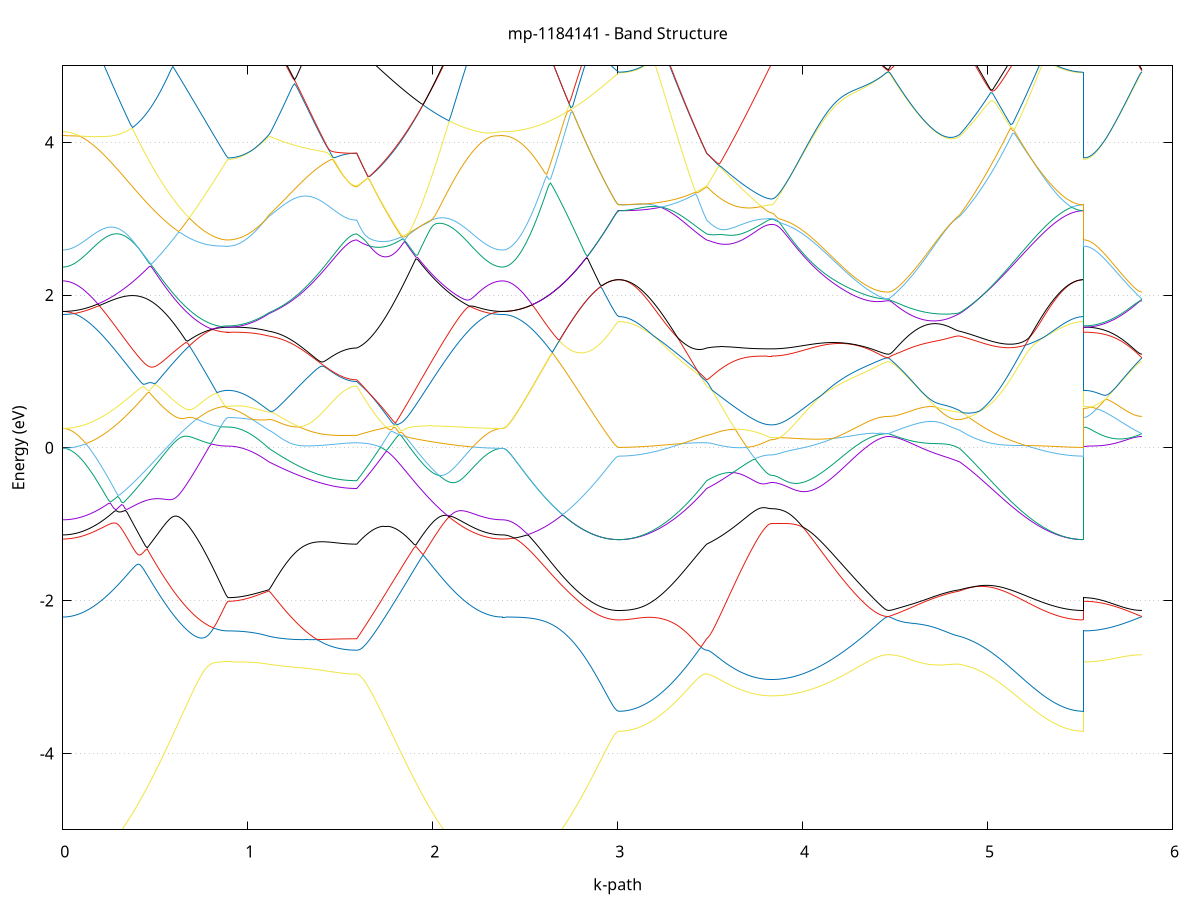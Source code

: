 set title 'mp-1184141 - Band Structure'
set xlabel 'k-path'
set ylabel 'Energy (eV)'
set grid y
set yrange [-5:5]
set terminal png size 800,600
set output 'mp-1184141_bands_gnuplot.png'
plot '-' using 1:2 with lines notitle, '-' using 1:2 with lines notitle, '-' using 1:2 with lines notitle, '-' using 1:2 with lines notitle, '-' using 1:2 with lines notitle, '-' using 1:2 with lines notitle, '-' using 1:2 with lines notitle, '-' using 1:2 with lines notitle, '-' using 1:2 with lines notitle, '-' using 1:2 with lines notitle, '-' using 1:2 with lines notitle, '-' using 1:2 with lines notitle, '-' using 1:2 with lines notitle, '-' using 1:2 with lines notitle, '-' using 1:2 with lines notitle, '-' using 1:2 with lines notitle, '-' using 1:2 with lines notitle, '-' using 1:2 with lines notitle, '-' using 1:2 with lines notitle, '-' using 1:2 with lines notitle, '-' using 1:2 with lines notitle, '-' using 1:2 with lines notitle, '-' using 1:2 with lines notitle, '-' using 1:2 with lines notitle, '-' using 1:2 with lines notitle, '-' using 1:2 with lines notitle, '-' using 1:2 with lines notitle, '-' using 1:2 with lines notitle, '-' using 1:2 with lines notitle, '-' using 1:2 with lines notitle, '-' using 1:2 with lines notitle, '-' using 1:2 with lines notitle, '-' using 1:2 with lines notitle, '-' using 1:2 with lines notitle, '-' using 1:2 with lines notitle, '-' using 1:2 with lines notitle, '-' using 1:2 with lines notitle, '-' using 1:2 with lines notitle, '-' using 1:2 with lines notitle, '-' using 1:2 with lines notitle, '-' using 1:2 with lines notitle, '-' using 1:2 with lines notitle, '-' using 1:2 with lines notitle, '-' using 1:2 with lines notitle, '-' using 1:2 with lines notitle, '-' using 1:2 with lines notitle, '-' using 1:2 with lines notitle, '-' using 1:2 with lines notitle
0.000000 -27.025676
0.009923 -27.025676
0.019845 -27.025676
0.029768 -27.025676
0.039690 -27.025776
0.049613 -27.025776
0.059536 -27.025776
0.069458 -27.025876
0.079381 -27.025876
0.089303 -27.025976
0.099226 -27.025976
0.109149 -27.026076
0.119071 -27.026076
0.128994 -27.026176
0.138916 -27.026276
0.148839 -27.026376
0.158762 -27.026476
0.168684 -27.026576
0.178607 -27.026676
0.188529 -27.026776
0.198452 -27.026876
0.208375 -27.026976
0.218297 -27.027076
0.228220 -27.027176
0.238142 -27.027376
0.248065 -27.027476
0.257988 -27.027576
0.267910 -27.027776
0.277833 -27.027876
0.287755 -27.028076
0.297678 -27.028176
0.307601 -27.028376
0.317523 -27.028476
0.327446 -27.028676
0.337368 -27.028776
0.347291 -27.028976
0.357214 -27.029176
0.367136 -27.029276
0.377059 -27.029476
0.386982 -27.029676
0.396904 -27.029876
0.406827 -27.029976
0.416749 -27.030176
0.426672 -27.030376
0.436595 -27.030576
0.446517 -27.030776
0.456440 -27.030876
0.466362 -27.031076
0.476285 -27.031276
0.486208 -27.031476
0.496130 -27.031576
0.506053 -27.031776
0.515975 -27.031976
0.525898 -27.032176
0.535821 -27.032276
0.545743 -27.032476
0.555666 -27.032676
0.565588 -27.032776
0.575511 -27.032976
0.585434 -27.033176
0.595356 -27.033276
0.605279 -27.033476
0.615201 -27.033576
0.625124 -27.033776
0.635047 -27.033876
0.644969 -27.034076
0.654892 -27.034176
0.664814 -27.034276
0.674737 -27.034476
0.684660 -27.034576
0.694582 -27.034676
0.704505 -27.034776
0.714427 -27.034876
0.724350 -27.034976
0.734273 -27.035076
0.744195 -27.035176
0.754118 -27.035276
0.764040 -27.035376
0.773963 -27.035476
0.783886 -27.035576
0.793808 -27.035576
0.803731 -27.035676
0.813653 -27.035676
0.823576 -27.035776
0.833499 -27.035776
0.843421 -27.035876
0.853344 -27.035876
0.863266 -27.035876
0.873189 -27.035876
0.883112 -27.035876
0.893034 -27.035876
0.893034 -27.035876
0.902666 -27.035876
0.912297 -27.035876
0.921928 -27.035876
0.931559 -27.035776
0.941191 -27.035776
0.950822 -27.035676
0.960453 -27.035576
0.970085 -27.035476
0.979716 -27.035376
0.989347 -27.035176
0.998978 -27.035076
1.008610 -27.034876
1.018241 -27.034776
1.027872 -27.034576
1.037504 -27.034376
1.047135 -27.034176
1.056766 -27.033976
1.066398 -27.033776
1.076029 -27.033576
1.085660 -27.033276
1.095291 -27.033076
1.104923 -27.032776
1.114554 -27.032576
1.114554 -27.032576
1.124446 -27.032376
1.134339 -27.032176
1.144231 -27.032076
1.154123 -27.031876
1.164016 -27.031676
1.173908 -27.031476
1.183800 -27.031376
1.193693 -27.031176
1.203585 -27.030976
1.213477 -27.030876
1.223370 -27.030776
1.233262 -27.030576
1.243154 -27.030476
1.253047 -27.030376
1.262939 -27.030276
1.272831 -27.030176
1.282724 -27.030076
1.292616 -27.029976
1.302508 -27.029876
1.312401 -27.029776
1.322293 -27.029676
1.332186 -27.029676
1.342078 -27.029576
1.351970 -27.029476
1.361863 -27.029376
1.371755 -27.029276
1.381647 -27.029276
1.391540 -27.029176
1.401432 -27.029076
1.411324 -27.028976
1.421217 -27.028976
1.431109 -27.028876
1.441001 -27.028876
1.450894 -27.028776
1.460786 -27.028676
1.470678 -27.028676
1.480571 -27.028576
1.490463 -27.028576
1.500355 -27.028576
1.510248 -27.028476
1.520140 -27.028476
1.530032 -27.028476
1.539925 -27.028376
1.549817 -27.028376
1.559709 -27.028376
1.569602 -27.028376
1.579494 -27.028376
1.589386 -27.028376
1.589386 -27.028376
1.599363 -27.028376
1.609339 -27.028376
1.619315 -27.028376
1.629291 -27.028376
1.639267 -27.028376
1.649243 -27.028376
1.659219 -27.028376
1.669195 -27.028376
1.679171 -27.028376
1.689147 -27.028376
1.699123 -27.028376
1.709099 -27.028376
1.719075 -27.028376
1.729051 -27.028376
1.739027 -27.028376
1.749003 -27.028376
1.758979 -27.028376
1.768956 -27.028276
1.778932 -27.028276
1.788908 -27.028276
1.798884 -27.028276
1.808860 -27.028176
1.818836 -27.028176
1.828812 -27.028176
1.838788 -27.028076
1.848764 -27.028076
1.858740 -27.028076
1.868716 -27.027976
1.878692 -27.027976
1.888668 -27.027876
1.898644 -27.027876
1.908620 -27.027776
1.918596 -27.027776
1.928572 -27.027676
1.938549 -27.027676
1.948525 -27.027576
1.958501 -27.027576
1.968477 -27.027476
1.978453 -27.027476
1.988429 -27.027376
1.998405 -27.027276
2.008381 -27.027276
2.018357 -27.027176
2.028333 -27.027176
2.038309 -27.027076
2.048285 -27.026976
2.058261 -27.026976
2.068237 -27.026876
2.078213 -27.026876
2.088189 -27.026776
2.098165 -27.026676
2.108142 -27.026676
2.118118 -27.026576
2.128094 -27.026576
2.138070 -27.026476
2.148046 -27.026376
2.158022 -27.026376
2.167998 -27.026276
2.177974 -27.026276
2.187950 -27.026176
2.197926 -27.026176
2.207902 -27.026076
2.217878 -27.026076
2.227854 -27.025976
2.237830 -27.025976
2.247806 -27.025976
2.257782 -27.025876
2.267758 -27.025876
2.277735 -27.025876
2.287711 -27.025776
2.297687 -27.025776
2.307663 -27.025776
2.317639 -27.025776
2.327615 -27.025676
2.337591 -27.025676
2.347567 -27.025676
2.357543 -27.025676
2.367519 -27.025676
2.377495 -27.025676
2.377495 -27.025676
2.387479 -27.025676
2.397464 -27.025676
2.407448 -27.025676
2.417432 -27.025676
2.427416 -27.025676
2.437401 -27.025676
2.447385 -27.025776
2.457369 -27.025776
2.467353 -27.025776
2.477337 -27.025776
2.487322 -27.025776
2.497306 -27.025876
2.507290 -27.025876
2.517274 -27.025876
2.527259 -27.025976
2.537243 -27.025976
2.547227 -27.025976
2.557211 -27.026076
2.567196 -27.026076
2.577180 -27.026076
2.587164 -27.026176
2.597148 -27.026176
2.607132 -27.026276
2.617117 -27.026276
2.627101 -27.026276
2.637085 -27.026376
2.647069 -27.026376
2.657054 -27.026476
2.667038 -27.026476
2.677022 -27.026576
2.687006 -27.026576
2.696991 -27.026676
2.706975 -27.026676
2.716959 -27.026776
2.726943 -27.026776
2.736928 -27.026876
2.746912 -27.026876
2.756896 -27.026876
2.766880 -27.026976
2.776864 -27.026976
2.786849 -27.027076
2.796833 -27.027076
2.806817 -27.027176
2.816801 -27.027176
2.826786 -27.027176
2.836770 -27.027276
2.846754 -27.027276
2.856738 -27.027276
2.866723 -27.027376
2.876707 -27.027376
2.886691 -27.027376
2.896675 -27.027376
2.906659 -27.027476
2.916644 -27.027476
2.926628 -27.027476
2.936612 -27.027476
2.946596 -27.027476
2.956581 -27.027576
2.966565 -27.027576
2.976549 -27.027576
2.986533 -27.027576
2.996518 -27.027576
3.006502 -27.027576
3.006502 -27.027576
3.016394 -27.027576
3.026286 -27.027576
3.036179 -27.027576
3.046071 -27.027576
3.055964 -27.027576
3.065856 -27.027576
3.075748 -27.027576
3.085641 -27.027576
3.095533 -27.027576
3.105425 -27.027576
3.115318 -27.027576
3.125210 -27.027676
3.135102 -27.027676
3.144995 -27.027676
3.154887 -27.027676
3.164779 -27.027676
3.174672 -27.027676
3.184564 -27.027776
3.194456 -27.027776
3.204349 -27.027776
3.214241 -27.027776
3.224133 -27.027776
3.234026 -27.027876
3.243918 -27.027876
3.253810 -27.027876
3.263703 -27.027876
3.273595 -27.027976
3.283487 -27.027976
3.293380 -27.027976
3.303272 -27.027976
3.313164 -27.027976
3.323057 -27.028076
3.332949 -27.028076
3.342841 -27.028076
3.352734 -27.028076
3.362626 -27.028176
3.372519 -27.028176
3.382411 -27.028176
3.392303 -27.028176
3.402196 -27.028276
3.412088 -27.028276
3.421980 -27.028276
3.431873 -27.028276
3.441765 -27.028276
3.451657 -27.028276
3.461550 -27.028376
3.471442 -27.028376
3.481334 -27.028376
3.481334 -27.028376
3.491094 -27.028376
3.500854 -27.028376
3.510614 -27.028376
3.520373 -27.028376
3.530133 -27.028376
3.539893 -27.028376
3.549653 -27.028376
3.559412 -27.028376
3.569172 -27.028476
3.578932 -27.028476
3.588692 -27.028476
3.598451 -27.028476
3.608211 -27.028476
3.617971 -27.028476
3.627731 -27.028476
3.637490 -27.028476
3.647250 -27.028476
3.657010 -27.028476
3.666770 -27.028576
3.676530 -27.028576
3.686289 -27.028576
3.696049 -27.028576
3.705809 -27.028576
3.715569 -27.028576
3.725328 -27.028576
3.735088 -27.028576
3.744848 -27.028576
3.754608 -27.028676
3.764367 -27.028676
3.774127 -27.028676
3.783887 -27.028676
3.793647 -27.028676
3.803406 -27.028676
3.813166 -27.028676
3.822926 -27.028676
3.832686 -27.028676
3.832686 -27.028676
3.842552 -27.028676
3.852419 -27.028676
3.862286 -27.028676
3.872153 -27.028676
3.882019 -27.028776
3.891886 -27.028776
3.901753 -27.028776
3.911620 -27.028876
3.921486 -27.028876
3.931353 -27.028976
3.941220 -27.028976
3.951086 -27.029076
3.960953 -27.029076
3.970820 -27.029176
3.980687 -27.029276
3.990553 -27.029376
4.000420 -27.029376
4.010287 -27.029476
4.020154 -27.029576
4.030020 -27.029676
4.039887 -27.029776
4.049754 -27.029876
4.059620 -27.029976
4.069487 -27.030076
4.079354 -27.030176
4.089221 -27.030276
4.099087 -27.030376
4.108954 -27.030476
4.118821 -27.030576
4.128688 -27.030776
4.138554 -27.030876
4.148421 -27.030976
4.158288 -27.031076
4.168154 -27.031176
4.178021 -27.031276
4.187888 -27.031376
4.197755 -27.031476
4.207621 -27.031676
4.217488 -27.031776
4.227355 -27.031876
4.237222 -27.031976
4.247088 -27.032076
4.256955 -27.032176
4.266822 -27.032276
4.276688 -27.032376
4.286555 -27.032476
4.296422 -27.032476
4.306289 -27.032576
4.316155 -27.032676
4.326022 -27.032776
4.335889 -27.032876
4.345756 -27.032876
4.355622 -27.032976
4.365489 -27.032976
4.375356 -27.033076
4.385222 -27.033076
4.395089 -27.033176
4.404956 -27.033176
4.414823 -27.033176
4.424689 -27.033276
4.434556 -27.033276
4.444423 -27.033276
4.454290 -27.033276
4.464156 -27.033276
4.464156 -27.033276
4.474020 -27.033376
4.483884 -27.033476
4.493748 -27.033576
4.503611 -27.033676
4.513475 -27.033776
4.523339 -27.033876
4.533203 -27.033876
4.543066 -27.033976
4.552930 -27.034076
4.562794 -27.034076
4.572657 -27.034176
4.582521 -27.034176
4.592385 -27.034176
4.602249 -27.034276
4.612112 -27.034276
4.621976 -27.034276
4.631840 -27.034276
4.641704 -27.034276
4.651567 -27.034276
4.661431 -27.034276
4.671295 -27.034176
4.681159 -27.034176
4.691022 -27.034176
4.700886 -27.034076
4.710750 -27.034076
4.720614 -27.033976
4.730477 -27.033876
4.740341 -27.033876
4.750205 -27.033776
4.760069 -27.033676
4.769932 -27.033576
4.779796 -27.033476
4.789660 -27.033376
4.799524 -27.033276
4.809387 -27.033076
4.819251 -27.032976
4.829115 -27.032876
4.838979 -27.032676
4.848842 -27.032576
4.848842 -27.032576
4.858718 -27.032376
4.868593 -27.032076
4.878468 -27.031776
4.888343 -27.031576
4.898218 -27.031276
4.908094 -27.031076
4.917969 -27.030776
4.927844 -27.030476
4.937719 -27.030276
4.947594 -27.029976
4.957470 -27.029776
4.967345 -27.029576
4.977220 -27.029576
4.987095 -27.029476
4.996971 -27.029476
5.006846 -27.029376
5.016721 -27.029376
5.026596 -27.029276
5.036471 -27.029276
5.046347 -27.029176
5.056222 -27.029176
5.066097 -27.029076
5.075972 -27.028976
5.085847 -27.028976
5.095723 -27.028876
5.105598 -27.028876
5.115473 -27.028776
5.125348 -27.028776
5.135224 -27.028676
5.145099 -27.028676
5.154974 -27.028576
5.164849 -27.028576
5.174724 -27.028476
5.184600 -27.028476
5.194475 -27.028376
5.204350 -27.028376
5.214225 -27.028276
5.224100 -27.028276
5.233976 -27.028176
5.243851 -27.028176
5.253726 -27.028176
5.263601 -27.028076
5.273477 -27.028076
5.283352 -27.027976
5.293227 -27.027976
5.303102 -27.027976
5.312977 -27.027876
5.322853 -27.027876
5.332728 -27.027876
5.342603 -27.027776
5.352478 -27.027776
5.362353 -27.027776
5.372229 -27.027776
5.382104 -27.027676
5.391979 -27.027676
5.401854 -27.027676
5.411730 -27.027676
5.421605 -27.027676
5.431480 -27.027576
5.441355 -27.027576
5.451230 -27.027576
5.461106 -27.027576
5.470981 -27.027576
5.480856 -27.027576
5.490731 -27.027576
5.500606 -27.027576
5.510482 -27.027576
5.520357 -27.027576
5.520357 -27.035876
5.530185 -27.035876
5.540013 -27.035876
5.549842 -27.035876
5.559670 -27.035876
5.569498 -27.035876
5.579326 -27.035776
5.589154 -27.035776
5.598983 -27.035676
5.608811 -27.035676
5.618639 -27.035576
5.628467 -27.035576
5.638296 -27.035476
5.648124 -27.035376
5.657952 -27.035276
5.667780 -27.035276
5.677609 -27.035176
5.687437 -27.035076
5.697265 -27.034976
5.707093 -27.034876
5.716921 -27.034776
5.726750 -27.034676
5.736578 -27.034576
5.746406 -27.034376
5.756234 -27.034276
5.766063 -27.034176
5.775891 -27.034076
5.785719 -27.033976
5.795547 -27.033776
5.805376 -27.033676
5.815204 -27.033576
5.825032 -27.033376
5.834860 -27.033276
e
0.000000 -27.025676
0.009923 -27.025676
0.019845 -27.025676
0.029768 -27.025676
0.039690 -27.025676
0.049613 -27.025576
0.059536 -27.025576
0.069458 -27.025476
0.079381 -27.025476
0.089303 -27.025376
0.099226 -27.025376
0.109149 -27.025276
0.119071 -27.025276
0.128994 -27.025176
0.138916 -27.025076
0.148839 -27.024976
0.158762 -27.024976
0.168684 -27.024876
0.178607 -27.024776
0.188529 -27.024676
0.198452 -27.024576
0.208375 -27.024476
0.218297 -27.024476
0.228220 -27.024376
0.238142 -27.024276
0.248065 -27.024176
0.257988 -27.024176
0.267910 -27.024076
0.277833 -27.023976
0.287755 -27.023976
0.297678 -27.023876
0.307601 -27.023876
0.317523 -27.023876
0.327446 -27.023776
0.337368 -27.023776
0.347291 -27.023776
0.357214 -27.023776
0.367136 -27.023776
0.377059 -27.023776
0.386982 -27.023776
0.396904 -27.023876
0.406827 -27.023876
0.416749 -27.023976
0.426672 -27.023976
0.436595 -27.024076
0.446517 -27.024176
0.456440 -27.024276
0.466362 -27.024376
0.476285 -27.024476
0.486208 -27.024576
0.496130 -27.024676
0.506053 -27.024876
0.515975 -27.024976
0.525898 -27.025176
0.535821 -27.025276
0.545743 -27.025476
0.555666 -27.025676
0.565588 -27.025876
0.575511 -27.026076
0.585434 -27.026176
0.595356 -27.026376
0.605279 -27.026576
0.615201 -27.026776
0.625124 -27.026976
0.635047 -27.027176
0.644969 -27.027376
0.654892 -27.027676
0.664814 -27.027876
0.674737 -27.028076
0.684660 -27.028276
0.694582 -27.028476
0.704505 -27.028576
0.714427 -27.028776
0.724350 -27.028976
0.734273 -27.029176
0.744195 -27.029376
0.754118 -27.029476
0.764040 -27.029676
0.773963 -27.029776
0.783886 -27.029976
0.793808 -27.030076
0.803731 -27.030176
0.813653 -27.030276
0.823576 -27.030376
0.833499 -27.030476
0.843421 -27.030476
0.853344 -27.030576
0.863266 -27.030576
0.873189 -27.030676
0.883112 -27.030676
0.893034 -27.030676
0.893034 -27.030676
0.902666 -27.030676
0.912297 -27.030676
0.921928 -27.030676
0.931559 -27.030676
0.941191 -27.030676
0.950822 -27.030676
0.960453 -27.030576
0.970085 -27.030576
0.979716 -27.030576
0.989347 -27.030576
0.998978 -27.030576
1.008610 -27.030576
1.018241 -27.030476
1.027872 -27.030476
1.037504 -27.030476
1.047135 -27.030476
1.056766 -27.030376
1.066398 -27.030376
1.076029 -27.030376
1.085660 -27.030276
1.095291 -27.030276
1.104923 -27.030176
1.114554 -27.030176
1.114554 -27.030176
1.124446 -27.030176
1.134339 -27.030076
1.144231 -27.030076
1.154123 -27.029976
1.164016 -27.029876
1.173908 -27.029876
1.183800 -27.029776
1.193693 -27.029676
1.203585 -27.029476
1.213477 -27.029376
1.223370 -27.029176
1.233262 -27.029076
1.243154 -27.028876
1.253047 -27.028676
1.262939 -27.028476
1.272831 -27.028276
1.282724 -27.028076
1.292616 -27.027876
1.302508 -27.027676
1.312401 -27.027476
1.322293 -27.027276
1.332186 -27.027076
1.342078 -27.026876
1.351970 -27.026676
1.361863 -27.026476
1.371755 -27.026276
1.381647 -27.026076
1.391540 -27.025876
1.401432 -27.025676
1.411324 -27.025576
1.421217 -27.025376
1.431109 -27.025176
1.441001 -27.025076
1.450894 -27.024876
1.460786 -27.024776
1.470678 -27.024676
1.480571 -27.024576
1.490463 -27.024476
1.500355 -27.024376
1.510248 -27.024276
1.520140 -27.024176
1.530032 -27.024076
1.539925 -27.024076
1.549817 -27.023976
1.559709 -27.023976
1.569602 -27.023976
1.579494 -27.023976
1.589386 -27.023976
1.589386 -27.023976
1.599363 -27.023876
1.609339 -27.023776
1.619315 -27.023676
1.629291 -27.023576
1.639267 -27.023576
1.649243 -27.023476
1.659219 -27.023376
1.669195 -27.023376
1.679171 -27.023276
1.689147 -27.023276
1.699123 -27.023176
1.709099 -27.023176
1.719075 -27.023176
1.729051 -27.023076
1.739027 -27.023076
1.749003 -27.023076
1.758979 -27.023076
1.768956 -27.022976
1.778932 -27.022976
1.788908 -27.022976
1.798884 -27.022976
1.808860 -27.022976
1.818836 -27.022976
1.828812 -27.022976
1.838788 -27.023076
1.848764 -27.023076
1.858740 -27.023076
1.868716 -27.023076
1.878692 -27.023176
1.888668 -27.023176
1.898644 -27.023176
1.908620 -27.023276
1.918596 -27.023276
1.928572 -27.023376
1.938549 -27.023376
1.948525 -27.023476
1.958501 -27.023476
1.968477 -27.023576
1.978453 -27.023576
1.988429 -27.023676
1.998405 -27.023776
2.008381 -27.023776
2.018357 -27.023876
2.028333 -27.023976
2.038309 -27.023976
2.048285 -27.024076
2.058261 -27.024176
2.068237 -27.024276
2.078213 -27.024276
2.088189 -27.024376
2.098165 -27.024476
2.108142 -27.024476
2.118118 -27.024576
2.128094 -27.024676
2.138070 -27.024776
2.148046 -27.024776
2.158022 -27.024876
2.167998 -27.024976
2.177974 -27.024976
2.187950 -27.025076
2.197926 -27.025076
2.207902 -27.025176
2.217878 -27.025176
2.227854 -27.025276
2.237830 -27.025376
2.247806 -27.025376
2.257782 -27.025376
2.267758 -27.025476
2.277735 -27.025476
2.287711 -27.025576
2.297687 -27.025576
2.307663 -27.025576
2.317639 -27.025576
2.327615 -27.025676
2.337591 -27.025676
2.347567 -27.025676
2.357543 -27.025676
2.367519 -27.025676
2.377495 -27.025676
2.377495 -27.025676
2.387479 -27.025676
2.397464 -27.025676
2.407448 -27.025676
2.417432 -27.025676
2.427416 -27.025676
2.437401 -27.025676
2.447385 -27.025776
2.457369 -27.025776
2.467353 -27.025776
2.477337 -27.025776
2.487322 -27.025776
2.497306 -27.025876
2.507290 -27.025876
2.517274 -27.025876
2.527259 -27.025976
2.537243 -27.025976
2.547227 -27.025976
2.557211 -27.026076
2.567196 -27.026076
2.577180 -27.026076
2.587164 -27.026176
2.597148 -27.026176
2.607132 -27.026276
2.617117 -27.026276
2.627101 -27.026276
2.637085 -27.026376
2.647069 -27.026376
2.657054 -27.026476
2.667038 -27.026476
2.677022 -27.026576
2.687006 -27.026576
2.696991 -27.026676
2.706975 -27.026676
2.716959 -27.026776
2.726943 -27.026776
2.736928 -27.026876
2.746912 -27.026876
2.756896 -27.026876
2.766880 -27.026976
2.776864 -27.026976
2.786849 -27.027076
2.796833 -27.027076
2.806817 -27.027176
2.816801 -27.027176
2.826786 -27.027176
2.836770 -27.027276
2.846754 -27.027276
2.856738 -27.027276
2.866723 -27.027376
2.876707 -27.027376
2.886691 -27.027376
2.896675 -27.027376
2.906659 -27.027476
2.916644 -27.027476
2.926628 -27.027476
2.936612 -27.027476
2.946596 -27.027476
2.956581 -27.027576
2.966565 -27.027576
2.976549 -27.027576
2.986533 -27.027576
2.996518 -27.027576
3.006502 -27.027576
3.006502 -27.027576
3.016394 -27.027576
3.026286 -27.027576
3.036179 -27.027576
3.046071 -27.027476
3.055964 -27.027476
3.065856 -27.027476
3.075748 -27.027476
3.085641 -27.027376
3.095533 -27.027376
3.105425 -27.027276
3.115318 -27.027276
3.125210 -27.027176
3.135102 -27.027176
3.144995 -27.027076
3.154887 -27.027076
3.164779 -27.026976
3.174672 -27.026876
3.184564 -27.026776
3.194456 -27.026776
3.204349 -27.026676
3.214241 -27.026576
3.224133 -27.026476
3.234026 -27.026376
3.243918 -27.026276
3.253810 -27.026176
3.263703 -27.026076
3.273595 -27.025976
3.283487 -27.025876
3.293380 -27.025776
3.303272 -27.025676
3.313164 -27.025576
3.323057 -27.025476
3.332949 -27.025376
3.342841 -27.025276
3.352734 -27.025176
3.362626 -27.025076
3.372519 -27.024976
3.382411 -27.024876
3.392303 -27.024776
3.402196 -27.024676
3.412088 -27.024576
3.421980 -27.024476
3.431873 -27.024376
3.441765 -27.024276
3.451657 -27.024176
3.461550 -27.024076
3.471442 -27.023976
3.481334 -27.023976
3.481334 -27.023976
3.491094 -27.023876
3.500854 -27.023876
3.510614 -27.023776
3.520373 -27.023776
3.530133 -27.023776
3.539893 -27.023676
3.549653 -27.023676
3.559412 -27.023676
3.569172 -27.023576
3.578932 -27.023576
3.588692 -27.023576
3.598451 -27.023476
3.608211 -27.023476
3.617971 -27.023476
3.627731 -27.023376
3.637490 -27.023376
3.647250 -27.023376
3.657010 -27.023276
3.666770 -27.023276
3.676530 -27.023276
3.686289 -27.023276
3.696049 -27.023176
3.705809 -27.023176
3.715569 -27.023176
3.725328 -27.023176
3.735088 -27.023176
3.744848 -27.023176
3.754608 -27.023076
3.764367 -27.023076
3.774127 -27.023076
3.783887 -27.023076
3.793647 -27.023076
3.803406 -27.023076
3.813166 -27.023076
3.822926 -27.023076
3.832686 -27.023076
3.832686 -27.023076
3.842552 -27.023076
3.852419 -27.023076
3.862286 -27.023076
3.872153 -27.023176
3.882019 -27.023176
3.891886 -27.023276
3.901753 -27.023376
3.911620 -27.023476
3.921486 -27.023576
3.931353 -27.023676
3.941220 -27.023776
3.951086 -27.023876
3.960953 -27.024076
3.970820 -27.024176
3.980687 -27.024376
3.990553 -27.024576
4.000420 -27.024776
4.010287 -27.024976
4.020154 -27.025176
4.030020 -27.025376
4.039887 -27.025576
4.049754 -27.025776
4.059620 -27.025976
4.069487 -27.026276
4.079354 -27.026476
4.089221 -27.026676
4.099087 -27.026976
4.108954 -27.027176
4.118821 -27.027476
4.128688 -27.027676
4.138554 -27.027976
4.148421 -27.028176
4.158288 -27.028476
4.168154 -27.028676
4.178021 -27.028976
4.187888 -27.029176
4.197755 -27.029476
4.207621 -27.029676
4.217488 -27.029876
4.227355 -27.030176
4.237222 -27.030376
4.247088 -27.030576
4.256955 -27.030776
4.266822 -27.031076
4.276688 -27.031276
4.286555 -27.031476
4.296422 -27.031576
4.306289 -27.031776
4.316155 -27.031976
4.326022 -27.032176
4.335889 -27.032276
4.345756 -27.032476
4.355622 -27.032576
4.365489 -27.032676
4.375356 -27.032776
4.385222 -27.032876
4.395089 -27.032976
4.404956 -27.033076
4.414823 -27.033176
4.424689 -27.033176
4.434556 -27.033276
4.444423 -27.033276
4.454290 -27.033276
4.464156 -27.033276
4.464156 -27.033276
4.474020 -27.033176
4.483884 -27.033076
4.493748 -27.032976
4.503611 -27.032876
4.513475 -27.032776
4.523339 -27.032676
4.533203 -27.032576
4.543066 -27.032476
4.552930 -27.032276
4.562794 -27.032176
4.572657 -27.032076
4.582521 -27.031976
4.592385 -27.031876
4.602249 -27.031776
4.612112 -27.031676
4.621976 -27.031576
4.631840 -27.031476
4.641704 -27.031376
4.651567 -27.031276
4.661431 -27.031276
4.671295 -27.031176
4.681159 -27.031076
4.691022 -27.030976
4.700886 -27.030876
4.710750 -27.030876
4.720614 -27.030776
4.730477 -27.030676
4.740341 -27.030676
4.750205 -27.030576
4.760069 -27.030476
4.769932 -27.030476
4.779796 -27.030476
4.789660 -27.030376
4.799524 -27.030376
4.809387 -27.030276
4.819251 -27.030276
4.829115 -27.030276
4.838979 -27.030176
4.848842 -27.030176
4.848842 -27.030176
4.858718 -27.030176
4.868593 -27.030076
4.878468 -27.030076
4.888343 -27.029976
4.898218 -27.029976
4.908094 -27.029876
4.917969 -27.029876
4.927844 -27.029776
4.937719 -27.029776
4.947594 -27.029676
4.957470 -27.029676
4.967345 -27.029576
4.977220 -27.029276
4.987095 -27.029076
4.996971 -27.028876
5.006846 -27.028676
5.016721 -27.028376
5.026596 -27.028276
5.036471 -27.028076
5.046347 -27.027876
5.056222 -27.027676
5.066097 -27.027576
5.075972 -27.027376
5.085847 -27.027276
5.095723 -27.027076
5.105598 -27.026976
5.115473 -27.026876
5.125348 -27.026776
5.135224 -27.026676
5.145099 -27.026676
5.154974 -27.026576
5.164849 -27.026576
5.174724 -27.026476
5.184600 -27.026476
5.194475 -27.026376
5.204350 -27.026376
5.214225 -27.026376
5.224100 -27.026376
5.233976 -27.026376
5.243851 -27.026476
5.253726 -27.026476
5.263601 -27.026476
5.273477 -27.026476
5.283352 -27.026576
5.293227 -27.026576
5.303102 -27.026676
5.312977 -27.026676
5.322853 -27.026776
5.332728 -27.026776
5.342603 -27.026876
5.352478 -27.026876
5.362353 -27.026976
5.372229 -27.027076
5.382104 -27.027076
5.391979 -27.027176
5.401854 -27.027176
5.411730 -27.027276
5.421605 -27.027276
5.431480 -27.027376
5.441355 -27.027376
5.451230 -27.027476
5.461106 -27.027476
5.470981 -27.027476
5.480856 -27.027476
5.490731 -27.027576
5.500606 -27.027576
5.510482 -27.027576
5.520357 -27.027576
5.520357 -27.030676
5.530185 -27.030676
5.540013 -27.030676
5.549842 -27.030676
5.559670 -27.030676
5.569498 -27.030776
5.579326 -27.030776
5.589154 -27.030876
5.598983 -27.030876
5.608811 -27.030876
5.618639 -27.030976
5.628467 -27.031076
5.638296 -27.031076
5.648124 -27.031176
5.657952 -27.031276
5.667780 -27.031376
5.677609 -27.031476
5.687437 -27.031576
5.697265 -27.031676
5.707093 -27.031776
5.716921 -27.031876
5.726750 -27.031976
5.736578 -27.032076
5.746406 -27.032176
5.756234 -27.032276
5.766063 -27.032376
5.775891 -27.032576
5.785719 -27.032676
5.795547 -27.032776
5.805376 -27.032876
5.815204 -27.033076
5.825032 -27.033176
5.834860 -27.033276
e
0.000000 -27.024176
0.009923 -27.024176
0.019845 -27.024176
0.029768 -27.024176
0.039690 -27.024176
0.049613 -27.024176
0.059536 -27.024176
0.069458 -27.024176
0.079381 -27.024176
0.089303 -27.024176
0.099226 -27.024176
0.109149 -27.024176
0.119071 -27.024076
0.128994 -27.024076
0.138916 -27.024076
0.148839 -27.024076
0.158762 -27.024076
0.168684 -27.023976
0.178607 -27.023976
0.188529 -27.023976
0.198452 -27.023976
0.208375 -27.023876
0.218297 -27.023876
0.228220 -27.023876
0.238142 -27.023776
0.248065 -27.023776
0.257988 -27.023776
0.267910 -27.023676
0.277833 -27.023676
0.287755 -27.023676
0.297678 -27.023676
0.307601 -27.023576
0.317523 -27.023576
0.327446 -27.023476
0.337368 -27.023476
0.347291 -27.023476
0.357214 -27.023376
0.367136 -27.023376
0.377059 -27.023376
0.386982 -27.023276
0.396904 -27.023276
0.406827 -27.023276
0.416749 -27.023176
0.426672 -27.023176
0.436595 -27.023176
0.446517 -27.023076
0.456440 -27.023076
0.466362 -27.023076
0.476285 -27.022976
0.486208 -27.022976
0.496130 -27.022976
0.506053 -27.022876
0.515975 -27.022876
0.525898 -27.022876
0.535821 -27.022776
0.545743 -27.022776
0.555666 -27.022776
0.565588 -27.022676
0.575511 -27.022676
0.585434 -27.022676
0.595356 -27.022676
0.605279 -27.022576
0.615201 -27.022576
0.625124 -27.022576
0.635047 -27.022576
0.644969 -27.022476
0.654892 -27.022476
0.664814 -27.022476
0.674737 -27.022476
0.684660 -27.022476
0.694582 -27.022376
0.704505 -27.022376
0.714427 -27.022376
0.724350 -27.022376
0.734273 -27.022376
0.744195 -27.022376
0.754118 -27.022276
0.764040 -27.022276
0.773963 -27.022276
0.783886 -27.022276
0.793808 -27.022276
0.803731 -27.022276
0.813653 -27.022276
0.823576 -27.022276
0.833499 -27.022276
0.843421 -27.022276
0.853344 -27.022276
0.863266 -27.022276
0.873189 -27.022276
0.883112 -27.022276
0.893034 -27.022276
0.893034 -27.022276
0.902666 -27.022276
0.912297 -27.022276
0.921928 -27.022176
0.931559 -27.022176
0.941191 -27.022176
0.950822 -27.022176
0.960453 -27.022176
0.970085 -27.022176
0.979716 -27.022076
0.989347 -27.022076
0.998978 -27.022076
1.008610 -27.022076
1.018241 -27.021976
1.027872 -27.021976
1.037504 -27.021876
1.047135 -27.021876
1.056766 -27.021876
1.066398 -27.021776
1.076029 -27.021776
1.085660 -27.021676
1.095291 -27.021676
1.104923 -27.021576
1.114554 -27.021476
1.114554 -27.021476
1.124446 -27.021476
1.134339 -27.021476
1.144231 -27.021376
1.154123 -27.021376
1.164016 -27.021276
1.173908 -27.021276
1.183800 -27.021176
1.193693 -27.021176
1.203585 -27.021076
1.213477 -27.021076
1.223370 -27.021076
1.233262 -27.020976
1.243154 -27.020976
1.253047 -27.020876
1.262939 -27.020876
1.272831 -27.020776
1.282724 -27.020776
1.292616 -27.020776
1.302508 -27.020676
1.312401 -27.020676
1.322293 -27.020576
1.332186 -27.020576
1.342078 -27.020576
1.351970 -27.020476
1.361863 -27.020476
1.371755 -27.020476
1.381647 -27.020376
1.391540 -27.020376
1.401432 -27.020376
1.411324 -27.020276
1.421217 -27.020276
1.431109 -27.020276
1.441001 -27.020276
1.450894 -27.020176
1.460786 -27.020176
1.470678 -27.020176
1.480571 -27.020176
1.490463 -27.020176
1.500355 -27.020076
1.510248 -27.020076
1.520140 -27.020076
1.530032 -27.020076
1.539925 -27.020076
1.549817 -27.020076
1.559709 -27.020076
1.569602 -27.020076
1.579494 -27.020076
1.589386 -27.020076
1.589386 -27.020076
1.599363 -27.020076
1.609339 -27.020176
1.619315 -27.020276
1.629291 -27.020376
1.639267 -27.020476
1.649243 -27.020576
1.659219 -27.020576
1.669195 -27.020676
1.679171 -27.020776
1.689147 -27.020876
1.699123 -27.020976
1.709099 -27.021076
1.719075 -27.021076
1.729051 -27.021176
1.739027 -27.021276
1.749003 -27.021376
1.758979 -27.021476
1.768956 -27.021576
1.778932 -27.021576
1.788908 -27.021676
1.798884 -27.021776
1.808860 -27.021876
1.818836 -27.021876
1.828812 -27.021976
1.838788 -27.022076
1.848764 -27.022176
1.858740 -27.022176
1.868716 -27.022276
1.878692 -27.022376
1.888668 -27.022476
1.898644 -27.022476
1.908620 -27.022576
1.918596 -27.022676
1.928572 -27.022676
1.938549 -27.022776
1.948525 -27.022876
1.958501 -27.022876
1.968477 -27.022976
1.978453 -27.022976
1.988429 -27.023076
1.998405 -27.023176
2.008381 -27.023176
2.018357 -27.023276
2.028333 -27.023276
2.038309 -27.023376
2.048285 -27.023376
2.058261 -27.023476
2.068237 -27.023476
2.078213 -27.023576
2.088189 -27.023576
2.098165 -27.023576
2.108142 -27.023676
2.118118 -27.023676
2.128094 -27.023776
2.138070 -27.023776
2.148046 -27.023776
2.158022 -27.023876
2.167998 -27.023876
2.177974 -27.023876
2.187950 -27.023976
2.197926 -27.023976
2.207902 -27.023976
2.217878 -27.023976
2.227854 -27.024076
2.237830 -27.024076
2.247806 -27.024076
2.257782 -27.024076
2.267758 -27.024076
2.277735 -27.024176
2.287711 -27.024176
2.297687 -27.024176
2.307663 -27.024176
2.317639 -27.024176
2.327615 -27.024176
2.337591 -27.024176
2.347567 -27.024176
2.357543 -27.024176
2.367519 -27.024176
2.377495 -27.024176
2.377495 -27.024176
2.387479 -27.024176
2.397464 -27.024176
2.407448 -27.024176
2.417432 -27.024176
2.427416 -27.024076
2.437401 -27.024076
2.447385 -27.023976
2.457369 -27.023976
2.467353 -27.023876
2.477337 -27.023776
2.487322 -27.023776
2.497306 -27.023676
2.507290 -27.023576
2.517274 -27.023476
2.527259 -27.023376
2.537243 -27.023276
2.547227 -27.023076
2.557211 -27.022976
2.567196 -27.022876
2.577180 -27.022676
2.587164 -27.022576
2.597148 -27.022476
2.607132 -27.022276
2.617117 -27.022176
2.627101 -27.021976
2.637085 -27.021876
2.647069 -27.021676
2.657054 -27.021476
2.667038 -27.021376
2.677022 -27.021176
2.687006 -27.020976
2.696991 -27.020876
2.706975 -27.020676
2.716959 -27.020576
2.726943 -27.020376
2.736928 -27.020176
2.746912 -27.020076
2.756896 -27.019876
2.766880 -27.019776
2.776864 -27.019576
2.786849 -27.019476
2.796833 -27.019276
2.806817 -27.019176
2.816801 -27.018976
2.826786 -27.018876
2.836770 -27.018776
2.846754 -27.018676
2.856738 -27.018576
2.866723 -27.018376
2.876707 -27.018276
2.886691 -27.018176
2.896675 -27.018176
2.906659 -27.018076
2.916644 -27.017976
2.926628 -27.017876
2.936612 -27.017876
2.946596 -27.017776
2.956581 -27.017776
2.966565 -27.017676
2.976549 -27.017676
2.986533 -27.017676
2.996518 -27.017676
3.006502 -27.017676
3.006502 -27.017676
3.016394 -27.017676
3.026286 -27.017676
3.036179 -27.017676
3.046071 -27.017676
3.055964 -27.017676
3.065856 -27.017676
3.075748 -27.017676
3.085641 -27.017776
3.095533 -27.017776
3.105425 -27.017776
3.115318 -27.017776
3.125210 -27.017876
3.135102 -27.017876
3.144995 -27.017876
3.154887 -27.017976
3.164779 -27.017976
3.174672 -27.017976
3.184564 -27.018076
3.194456 -27.018076
3.204349 -27.018176
3.214241 -27.018176
3.224133 -27.018276
3.234026 -27.018276
3.243918 -27.018376
3.253810 -27.018376
3.263703 -27.018476
3.273595 -27.018476
3.283487 -27.018576
3.293380 -27.018676
3.303272 -27.018676
3.313164 -27.018776
3.323057 -27.018776
3.332949 -27.018876
3.342841 -27.018976
3.352734 -27.019076
3.362626 -27.019076
3.372519 -27.019176
3.382411 -27.019276
3.392303 -27.019376
3.402196 -27.019376
3.412088 -27.019476
3.421980 -27.019576
3.431873 -27.019676
3.441765 -27.019676
3.451657 -27.019776
3.461550 -27.019876
3.471442 -27.019976
3.481334 -27.020076
3.481334 -27.020076
3.491094 -27.020076
3.500854 -27.020076
3.510614 -27.020176
3.520373 -27.020176
3.530133 -27.020276
3.539893 -27.020276
3.549653 -27.020276
3.559412 -27.020376
3.569172 -27.020376
3.578932 -27.020476
3.588692 -27.020476
3.598451 -27.020476
3.608211 -27.020576
3.617971 -27.020576
3.627731 -27.020676
3.637490 -27.020676
3.647250 -27.020676
3.657010 -27.020776
3.666770 -27.020776
3.676530 -27.020776
3.686289 -27.020876
3.696049 -27.020876
3.705809 -27.020876
3.715569 -27.020876
3.725328 -27.020876
3.735088 -27.020976
3.744848 -27.020976
3.754608 -27.020976
3.764367 -27.020976
3.774127 -27.020976
3.783887 -27.020976
3.793647 -27.020976
3.803406 -27.021076
3.813166 -27.021076
3.822926 -27.021076
3.832686 -27.021076
3.832686 -27.021076
3.842552 -27.021076
3.852419 -27.021076
3.862286 -27.021076
3.872153 -27.021076
3.882019 -27.021076
3.891886 -27.021076
3.901753 -27.021076
3.911620 -27.021076
3.921486 -27.021076
3.931353 -27.021076
3.941220 -27.021076
3.951086 -27.021176
3.960953 -27.021176
3.970820 -27.021176
3.980687 -27.021176
3.990553 -27.021176
4.000420 -27.021276
4.010287 -27.021276
4.020154 -27.021276
4.030020 -27.021276
4.039887 -27.021376
4.049754 -27.021376
4.059620 -27.021376
4.069487 -27.021376
4.079354 -27.021476
4.089221 -27.021476
4.099087 -27.021476
4.108954 -27.021576
4.118821 -27.021576
4.128688 -27.021576
4.138554 -27.021576
4.148421 -27.021676
4.158288 -27.021676
4.168154 -27.021676
4.178021 -27.021776
4.187888 -27.021776
4.197755 -27.021776
4.207621 -27.021776
4.217488 -27.021876
4.227355 -27.021876
4.237222 -27.021876
4.247088 -27.021876
4.256955 -27.021976
4.266822 -27.021976
4.276688 -27.021976
4.286555 -27.021976
4.296422 -27.022076
4.306289 -27.022076
4.316155 -27.022076
4.326022 -27.022076
4.335889 -27.022076
4.345756 -27.022076
4.355622 -27.022176
4.365489 -27.022176
4.375356 -27.022176
4.385222 -27.022176
4.395089 -27.022176
4.404956 -27.022176
4.414823 -27.022176
4.424689 -27.022176
4.434556 -27.022176
4.444423 -27.022176
4.454290 -27.022176
4.464156 -27.022176
4.464156 -27.022176
4.474020 -27.022176
4.483884 -27.022176
4.493748 -27.022176
4.503611 -27.022176
4.513475 -27.022176
4.523339 -27.022176
4.533203 -27.022176
4.543066 -27.022176
4.552930 -27.022176
4.562794 -27.022176
4.572657 -27.022176
4.582521 -27.022176
4.592385 -27.022176
4.602249 -27.022176
4.612112 -27.022176
4.621976 -27.022076
4.631840 -27.022076
4.641704 -27.022076
4.651567 -27.022076
4.661431 -27.022076
4.671295 -27.022076
4.681159 -27.021976
4.691022 -27.021976
4.700886 -27.021976
4.710750 -27.021976
4.720614 -27.021876
4.730477 -27.021876
4.740341 -27.021876
4.750205 -27.021876
4.760069 -27.021776
4.769932 -27.021776
4.779796 -27.021776
4.789660 -27.021676
4.799524 -27.021676
4.809387 -27.021676
4.819251 -27.021576
4.829115 -27.021576
4.838979 -27.021576
4.848842 -27.021476
4.848842 -27.021476
4.858718 -27.021476
4.868593 -27.021376
4.878468 -27.021276
4.888343 -27.021276
4.898218 -27.021176
4.908094 -27.021076
4.917969 -27.021076
4.927844 -27.020976
4.937719 -27.020876
4.947594 -27.020876
4.957470 -27.020776
4.967345 -27.020676
4.977220 -27.020576
4.987095 -27.020476
4.996971 -27.020476
5.006846 -27.020376
5.016721 -27.020276
5.026596 -27.020176
5.036471 -27.020076
5.046347 -27.020076
5.056222 -27.019976
5.066097 -27.019876
5.075972 -27.019776
5.085847 -27.019676
5.095723 -27.019676
5.105598 -27.019576
5.115473 -27.019476
5.125348 -27.019376
5.135224 -27.019376
5.145099 -27.019276
5.154974 -27.019176
5.164849 -27.019076
5.174724 -27.019076
5.184600 -27.018976
5.194475 -27.018876
5.204350 -27.018876
5.214225 -27.018776
5.224100 -27.018676
5.233976 -27.018676
5.243851 -27.018576
5.253726 -27.018476
5.263601 -27.018476
5.273477 -27.018376
5.283352 -27.018376
5.293227 -27.018276
5.303102 -27.018276
5.312977 -27.018176
5.322853 -27.018176
5.332728 -27.018076
5.342603 -27.018076
5.352478 -27.017976
5.362353 -27.017976
5.372229 -27.017976
5.382104 -27.017876
5.391979 -27.017876
5.401854 -27.017876
5.411730 -27.017776
5.421605 -27.017776
5.431480 -27.017776
5.441355 -27.017776
5.451230 -27.017676
5.461106 -27.017676
5.470981 -27.017676
5.480856 -27.017676
5.490731 -27.017676
5.500606 -27.017676
5.510482 -27.017676
5.520357 -27.017676
5.520357 -27.022276
5.530185 -27.022276
5.540013 -27.022276
5.549842 -27.022276
5.559670 -27.022276
5.569498 -27.022276
5.579326 -27.022276
5.589154 -27.022276
5.598983 -27.022276
5.608811 -27.022276
5.618639 -27.022276
5.628467 -27.022276
5.638296 -27.022276
5.648124 -27.022276
5.657952 -27.022276
5.667780 -27.022276
5.677609 -27.022276
5.687437 -27.022276
5.697265 -27.022176
5.707093 -27.022176
5.716921 -27.022176
5.726750 -27.022176
5.736578 -27.022176
5.746406 -27.022176
5.756234 -27.022176
5.766063 -27.022176
5.775891 -27.022176
5.785719 -27.022176
5.795547 -27.022176
5.805376 -27.022176
5.815204 -27.022176
5.825032 -27.022176
5.834860 -27.022176
e
0.000000 -23.536876
0.009923 -23.536976
0.019845 -23.537076
0.029768 -23.537276
0.039690 -23.537576
0.049613 -23.537976
0.059536 -23.538476
0.069458 -23.538976
0.079381 -23.539676
0.089303 -23.540376
0.099226 -23.541076
0.109149 -23.541976
0.119071 -23.542876
0.128994 -23.543776
0.138916 -23.544776
0.148839 -23.545876
0.158762 -23.546976
0.168684 -23.548076
0.178607 -23.549276
0.188529 -23.550476
0.198452 -23.551776
0.208375 -23.552976
0.218297 -23.554276
0.228220 -23.555676
0.238142 -23.556976
0.248065 -23.558376
0.257988 -23.559776
0.267910 -23.561176
0.277833 -23.562576
0.287755 -23.563976
0.297678 -23.565376
0.307601 -23.566876
0.317523 -23.568276
0.327446 -23.569776
0.337368 -23.571176
0.347291 -23.572676
0.357214 -23.574176
0.367136 -23.575576
0.377059 -23.577076
0.386982 -23.578476
0.396904 -23.579976
0.406827 -23.581376
0.416749 -23.582776
0.426672 -23.584176
0.436595 -23.585576
0.446517 -23.586976
0.456440 -23.588376
0.466362 -23.589776
0.476285 -23.591076
0.486208 -23.592476
0.496130 -23.593776
0.506053 -23.595076
0.515975 -23.596376
0.525898 -23.597576
0.535821 -23.598876
0.545743 -23.600076
0.555666 -23.601276
0.565588 -23.602476
0.575511 -23.603576
0.585434 -23.604676
0.595356 -23.605776
0.605279 -23.606876
0.615201 -23.607876
0.625124 -23.608876
0.635047 -23.609876
0.644969 -23.610776
0.654892 -23.611776
0.664814 -23.612576
0.674737 -23.613476
0.684660 -23.614276
0.694582 -23.615076
0.704505 -23.615776
0.714427 -23.616476
0.724350 -23.617176
0.734273 -23.617876
0.744195 -23.618476
0.754118 -23.618976
0.764040 -23.619576
0.773963 -23.620076
0.783886 -23.620476
0.793808 -23.620876
0.803731 -23.621276
0.813653 -23.621576
0.823576 -23.621876
0.833499 -23.622176
0.843421 -23.622376
0.853344 -23.622576
0.863266 -23.622676
0.873189 -23.622776
0.883112 -23.622876
0.893034 -23.622876
0.893034 -23.622876
0.902666 -23.622776
0.912297 -23.622476
0.921928 -23.621976
0.931559 -23.621276
0.941191 -23.620376
0.950822 -23.619276
0.960453 -23.617976
0.970085 -23.616476
0.979716 -23.614776
0.989347 -23.612876
0.998978 -23.610876
1.008610 -23.608576
1.018241 -23.606176
1.027872 -23.603476
1.037504 -23.600676
1.047135 -23.597676
1.056766 -23.594576
1.066398 -23.591276
1.076029 -23.587776
1.085660 -23.584076
1.095291 -23.580276
1.104923 -23.576376
1.114554 -23.572276
1.114554 -23.572276
1.124446 -23.569176
1.134339 -23.565976
1.144231 -23.562776
1.154123 -23.559376
1.164016 -23.555976
1.173908 -23.552476
1.183800 -23.548976
1.193693 -23.545376
1.203585 -23.541676
1.213477 -23.537976
1.223370 -23.534276
1.233262 -23.533876
1.243154 -23.533376
1.253047 -23.532676
1.262939 -23.531876
1.272831 -23.531076
1.282724 -23.530076
1.292616 -23.528976
1.302508 -23.527776
1.312401 -23.526576
1.322293 -23.525176
1.332186 -23.523676
1.342078 -23.522076
1.351970 -23.520476
1.361863 -23.518676
1.371755 -23.516776
1.381647 -23.514876
1.391540 -23.512876
1.401432 -23.510776
1.411324 -23.508576
1.421217 -23.506276
1.431109 -23.503976
1.441001 -23.501576
1.450894 -23.499076
1.460786 -23.496576
1.470678 -23.493976
1.480571 -23.491376
1.490463 -23.488676
1.500355 -23.486076
1.510248 -23.483376
1.520140 -23.480676
1.530032 -23.477976
1.539925 -23.475376
1.549817 -23.472876
1.559709 -23.470676
1.569602 -23.468776
1.579494 -23.467476
1.589386 -23.466976
1.589386 -23.466976
1.599363 -23.465376
1.609339 -23.463676
1.619315 -23.462176
1.629291 -23.460576
1.639267 -23.459076
1.649243 -23.457576
1.659219 -23.456076
1.669195 -23.455576
1.679171 -23.459176
1.689147 -23.462776
1.699123 -23.466276
1.709099 -23.469776
1.719075 -23.473176
1.729051 -23.476576
1.739027 -23.479876
1.749003 -23.483076
1.758979 -23.486276
1.768956 -23.489376
1.778932 -23.492476
1.788908 -23.495376
1.798884 -23.498276
1.808860 -23.501176
1.818836 -23.503876
1.828812 -23.506576
1.838788 -23.509176
1.848764 -23.511776
1.858740 -23.514176
1.868716 -23.516576
1.878692 -23.518876
1.888668 -23.521076
1.898644 -23.523176
1.908620 -23.525176
1.918596 -23.527076
1.928572 -23.528976
1.938549 -23.530676
1.948525 -23.532376
1.958501 -23.533976
1.968477 -23.535376
1.978453 -23.536776
1.988429 -23.538076
1.998405 -23.539276
2.008381 -23.540376
2.018357 -23.541476
2.028333 -23.542376
2.038309 -23.543176
2.048285 -23.543876
2.058261 -23.544576
2.068237 -23.545176
2.078213 -23.545576
2.088189 -23.545976
2.098165 -23.546276
2.108142 -23.546476
2.118118 -23.546676
2.128094 -23.546676
2.138070 -23.546676
2.148046 -23.546576
2.158022 -23.546376
2.167998 -23.546176
2.177974 -23.545876
2.187950 -23.545476
2.197926 -23.545076
2.207902 -23.544676
2.217878 -23.544176
2.227854 -23.543576
2.237830 -23.543076
2.247806 -23.542476
2.257782 -23.541876
2.267758 -23.541176
2.277735 -23.540576
2.287711 -23.539976
2.297687 -23.539476
2.307663 -23.538876
2.317639 -23.538376
2.327615 -23.537976
2.337591 -23.537576
2.347567 -23.537276
2.357543 -23.537076
2.367519 -23.536976
2.377495 -23.536876
2.377495 -23.536876
2.387479 -23.536876
2.397464 -23.536676
2.407448 -23.536276
2.417432 -23.535876
2.427416 -23.535276
2.437401 -23.534576
2.447385 -23.533776
2.457369 -23.532776
2.467353 -23.531676
2.477337 -23.530476
2.487322 -23.529176
2.497306 -23.527676
2.507290 -23.526076
2.517274 -23.524376
2.527259 -23.522476
2.537243 -23.520576
2.547227 -23.518476
2.557211 -23.516276
2.567196 -23.513976
2.577180 -23.511476
2.587164 -23.508876
2.597148 -23.506276
2.607132 -23.503476
2.617117 -23.500576
2.627101 -23.497476
2.637085 -23.494376
2.647069 -23.491076
2.657054 -23.491976
2.667038 -23.493876
2.677022 -23.495676
2.687006 -23.497476
2.696991 -23.499276
2.706975 -23.500976
2.716959 -23.502676
2.726943 -23.504376
2.736928 -23.505976
2.746912 -23.507476
2.756896 -23.509076
2.766880 -23.510476
2.776864 -23.511876
2.786849 -23.513276
2.796833 -23.514576
2.806817 -23.515876
2.816801 -23.517076
2.826786 -23.518176
2.836770 -23.519276
2.846754 -23.520276
2.856738 -23.521276
2.866723 -23.522176
2.876707 -23.523076
2.886691 -23.523876
2.896675 -23.524576
2.906659 -23.525276
2.916644 -23.525876
2.926628 -23.526376
2.936612 -23.526876
2.946596 -23.527276
2.956581 -23.527676
2.966565 -23.527976
2.976549 -23.528176
2.986533 -23.528376
2.996518 -23.528476
3.006502 -23.528476
3.006502 -23.528476
3.016394 -23.528476
3.026286 -23.528276
3.036179 -23.528176
3.046071 -23.527876
3.055964 -23.527576
3.065856 -23.527176
3.075748 -23.526776
3.085641 -23.526176
3.095533 -23.525576
3.105425 -23.524976
3.115318 -23.524176
3.125210 -23.523476
3.135102 -23.522576
3.144995 -23.521676
3.154887 -23.520676
3.164779 -23.519576
3.174672 -23.518476
3.184564 -23.517276
3.194456 -23.516076
3.204349 -23.514776
3.214241 -23.513376
3.224133 -23.512076
3.234026 -23.510576
3.243918 -23.509076
3.253810 -23.507576
3.263703 -23.505976
3.273595 -23.504276
3.283487 -23.502676
3.293380 -23.500976
3.303272 -23.499176
3.313164 -23.497476
3.323057 -23.495676
3.332949 -23.493876
3.342841 -23.492076
3.352734 -23.490176
3.362626 -23.488376
3.372519 -23.486476
3.382411 -23.484676
3.392303 -23.482776
3.402196 -23.480976
3.412088 -23.479176
3.421980 -23.477376
3.431873 -23.475576
3.441765 -23.473776
3.451657 -23.472076
3.461550 -23.470376
3.471442 -23.468676
3.481334 -23.466976
3.481334 -23.466976
3.491094 -23.466276
3.500854 -23.465576
3.510614 -23.465076
3.520373 -23.464576
3.530133 -23.464276
3.539893 -23.464276
3.549653 -23.464476
3.559412 -23.464976
3.569172 -23.465776
3.578932 -23.466976
3.588692 -23.468376
3.598451 -23.469976
3.608211 -23.471776
3.617971 -23.473676
3.627731 -23.475676
3.637490 -23.477676
3.647250 -23.479676
3.657010 -23.481576
3.666770 -23.483576
3.676530 -23.485376
3.686289 -23.487176
3.696049 -23.488876
3.705809 -23.490476
3.715569 -23.491976
3.725328 -23.493376
3.735088 -23.494676
3.744848 -23.495876
3.754608 -23.496976
3.764367 -23.497976
3.774127 -23.498776
3.783887 -23.499476
3.793647 -23.500076
3.803406 -23.500476
3.813166 -23.500776
3.822926 -23.500976
3.832686 -23.501076
3.832686 -23.501076
3.842552 -23.501176
3.852419 -23.501276
3.862286 -23.501576
3.872153 -23.501876
3.882019 -23.502376
3.891886 -23.502976
3.901753 -23.503676
3.911620 -23.504476
3.921486 -23.505476
3.931353 -23.506676
3.941220 -23.507976
3.951086 -23.509476
3.960953 -23.511176
3.970820 -23.512976
3.980687 -23.515076
3.990553 -23.517276
4.000420 -23.519676
4.010287 -23.522276
4.020154 -23.524976
4.030020 -23.527876
4.039887 -23.530876
4.049754 -23.533976
4.059620 -23.537176
4.069487 -23.540476
4.079354 -23.543876
4.089221 -23.547276
4.099087 -23.550676
4.108954 -23.554176
4.118821 -23.557676
4.128688 -23.561076
4.138554 -23.564576
4.148421 -23.567976
4.158288 -23.571376
4.168154 -23.574776
4.178021 -23.578076
4.187888 -23.581276
4.197755 -23.584476
4.207621 -23.587576
4.217488 -23.590576
4.227355 -23.593576
4.237222 -23.596376
4.247088 -23.599176
4.256955 -23.601876
4.266822 -23.604376
4.276688 -23.606876
4.286555 -23.609276
4.296422 -23.611476
4.306289 -23.613576
4.316155 -23.615676
4.326022 -23.617576
4.335889 -23.619276
4.345756 -23.620976
4.355622 -23.622476
4.365489 -23.623876
4.375356 -23.625176
4.385222 -23.626276
4.395089 -23.627376
4.404956 -23.628176
4.414823 -23.628976
4.424689 -23.629576
4.434556 -23.630076
4.444423 -23.630376
4.454290 -23.630576
4.464156 -23.630676
4.464156 -23.630676
4.474020 -23.630576
4.483884 -23.630476
4.493748 -23.630376
4.503611 -23.630076
4.513475 -23.629776
4.523339 -23.629276
4.533203 -23.628876
4.543066 -23.628276
4.552930 -23.627576
4.562794 -23.626876
4.572657 -23.625976
4.582521 -23.625076
4.592385 -23.624076
4.602249 -23.622976
4.612112 -23.621776
4.621976 -23.620476
4.631840 -23.619176
4.641704 -23.617676
4.651567 -23.616176
4.661431 -23.614576
4.671295 -23.612876
4.681159 -23.611076
4.691022 -23.609276
4.700886 -23.607376
4.710750 -23.605376
4.720614 -23.603276
4.730477 -23.601176
4.740341 -23.598976
4.750205 -23.596676
4.760069 -23.594376
4.769932 -23.592076
4.779796 -23.589676
4.789660 -23.587176
4.799524 -23.584776
4.809387 -23.582276
4.819251 -23.579676
4.829115 -23.577176
4.838979 -23.574676
4.848842 -23.572276
4.848842 -23.572276
4.858718 -23.567876
4.868593 -23.563376
4.878468 -23.558776
4.888343 -23.553976
4.898218 -23.549076
4.908094 -23.544076
4.917969 -23.538976
4.927844 -23.539876
4.937719 -23.540676
4.947594 -23.541376
4.957470 -23.542076
4.967345 -23.542676
4.977220 -23.543276
4.987095 -23.543776
4.996971 -23.544276
5.006846 -23.544676
5.016721 -23.545076
5.026596 -23.545376
5.036471 -23.545576
5.046347 -23.545776
5.056222 -23.545976
5.066097 -23.546076
5.075972 -23.546076
5.085847 -23.546076
5.095723 -23.546076
5.105598 -23.545976
5.115473 -23.545776
5.125348 -23.545576
5.135224 -23.545376
5.145099 -23.545076
5.154974 -23.544776
5.164849 -23.544476
5.174724 -23.544076
5.184600 -23.543676
5.194475 -23.543176
5.204350 -23.542676
5.214225 -23.542176
5.224100 -23.541676
5.233976 -23.541076
5.243851 -23.540576
5.253726 -23.539976
5.263601 -23.539376
5.273477 -23.538776
5.283352 -23.538176
5.293227 -23.537576
5.303102 -23.536976
5.312977 -23.536376
5.322853 -23.535676
5.332728 -23.535076
5.342603 -23.534576
5.352478 -23.533976
5.362353 -23.533376
5.372229 -23.532876
5.382104 -23.532376
5.391979 -23.531876
5.401854 -23.531376
5.411730 -23.530976
5.421605 -23.530476
5.431480 -23.530176
5.441355 -23.529776
5.451230 -23.529476
5.461106 -23.529176
5.470981 -23.528976
5.480856 -23.528776
5.490731 -23.528676
5.500606 -23.528576
5.510482 -23.528476
5.520357 -23.528476
5.520357 -23.622876
5.530185 -23.622876
5.540013 -23.622976
5.549842 -23.623076
5.559670 -23.623176
5.569498 -23.623376
5.579326 -23.623576
5.589154 -23.623876
5.598983 -23.624076
5.608811 -23.624376
5.618639 -23.624776
5.628467 -23.625076
5.638296 -23.625476
5.648124 -23.625776
5.657952 -23.626176
5.667780 -23.626576
5.677609 -23.626976
5.687437 -23.627276
5.697265 -23.627676
5.707093 -23.628076
5.716921 -23.628376
5.726750 -23.628676
5.736578 -23.629076
5.746406 -23.629276
5.756234 -23.629576
5.766063 -23.629876
5.775891 -23.630076
5.785719 -23.630276
5.795547 -23.630376
5.805376 -23.630476
5.815204 -23.630576
5.825032 -23.630676
5.834860 -23.630676
e
0.000000 -23.450676
0.009923 -23.450676
0.019845 -23.450476
0.029768 -23.450176
0.039690 -23.449776
0.049613 -23.449276
0.059536 -23.448676
0.069458 -23.447976
0.079381 -23.447176
0.089303 -23.446376
0.099226 -23.445376
0.109149 -23.444276
0.119071 -23.443076
0.128994 -23.441876
0.138916 -23.440576
0.148839 -23.439176
0.158762 -23.437676
0.168684 -23.436176
0.178607 -23.434576
0.188529 -23.432876
0.198452 -23.431176
0.208375 -23.429376
0.218297 -23.427576
0.228220 -23.425676
0.238142 -23.423676
0.248065 -23.421676
0.257988 -23.419676
0.267910 -23.417576
0.277833 -23.415476
0.287755 -23.413276
0.297678 -23.411076
0.307601 -23.408776
0.317523 -23.406576
0.327446 -23.404176
0.337368 -23.401776
0.347291 -23.399376
0.357214 -23.399776
0.367136 -23.402476
0.377059 -23.405076
0.386982 -23.407576
0.396904 -23.410176
0.406827 -23.412676
0.416749 -23.415176
0.426672 -23.417676
0.436595 -23.420076
0.446517 -23.422476
0.456440 -23.424876
0.466362 -23.427176
0.476285 -23.429476
0.486208 -23.431776
0.496130 -23.433976
0.506053 -23.436176
0.515975 -23.438276
0.525898 -23.440376
0.535821 -23.442476
0.545743 -23.444476
0.555666 -23.446476
0.565588 -23.448376
0.575511 -23.450276
0.585434 -23.452076
0.595356 -23.453876
0.605279 -23.455576
0.615201 -23.457276
0.625124 -23.458876
0.635047 -23.460476
0.644969 -23.461976
0.654892 -23.463476
0.664814 -23.464876
0.674737 -23.466176
0.684660 -23.467476
0.694582 -23.468776
0.704505 -23.469976
0.714427 -23.471076
0.724350 -23.473576
0.734273 -23.476876
0.744195 -23.479976
0.754118 -23.482976
0.764040 -23.485776
0.773963 -23.488276
0.783886 -23.490676
0.793808 -23.492876
0.803731 -23.494876
0.813653 -23.496676
0.823576 -23.498276
0.833499 -23.499676
0.843421 -23.500876
0.853344 -23.501876
0.863266 -23.502576
0.873189 -23.503176
0.883112 -23.503476
0.893034 -23.503576
0.893034 -23.503576
0.902666 -23.503776
0.912297 -23.504276
0.921928 -23.504976
0.931559 -23.505976
0.941191 -23.507076
0.950822 -23.508276
0.960453 -23.509676
0.970085 -23.511076
0.979716 -23.512476
0.989347 -23.513976
0.998978 -23.515476
1.008610 -23.516876
1.018241 -23.518376
1.027872 -23.519776
1.037504 -23.521276
1.047135 -23.522676
1.056766 -23.524076
1.066398 -23.525476
1.076029 -23.526776
1.085660 -23.528076
1.095291 -23.529376
1.104923 -23.530576
1.114554 -23.531776
1.114554 -23.531776
1.124446 -23.532576
1.134339 -23.533176
1.144231 -23.533776
1.154123 -23.534276
1.164016 -23.534576
1.173908 -23.534876
1.183800 -23.534976
1.193693 -23.534976
1.203585 -23.534876
1.213477 -23.534676
1.223370 -23.534176
1.233262 -23.530376
1.243154 -23.526476
1.253047 -23.522576
1.262939 -23.518576
1.272831 -23.514676
1.282724 -23.510676
1.292616 -23.506676
1.302508 -23.502676
1.312401 -23.498676
1.322293 -23.494676
1.332186 -23.490676
1.342078 -23.486676
1.351970 -23.482776
1.361863 -23.478976
1.371755 -23.475076
1.381647 -23.471376
1.391540 -23.467676
1.401432 -23.464076
1.411324 -23.460576
1.421217 -23.457176
1.431109 -23.453876
1.441001 -23.450776
1.450894 -23.447676
1.460786 -23.444876
1.470678 -23.442176
1.480571 -23.439576
1.490463 -23.437276
1.500355 -23.435076
1.510248 -23.433176
1.520140 -23.432876
1.530032 -23.435576
1.539925 -23.438176
1.549817 -23.440676
1.559709 -23.442976
1.569602 -23.444876
1.579494 -23.446276
1.589386 -23.446676
1.589386 -23.446676
1.599363 -23.443876
1.609339 -23.441076
1.619315 -23.438276
1.629291 -23.440776
1.639267 -23.444576
1.649243 -23.448276
1.659219 -23.451976
1.669195 -23.454576
1.679171 -23.453176
1.689147 -23.451676
1.699123 -23.450276
1.709099 -23.448876
1.719075 -23.447476
1.729051 -23.446076
1.739027 -23.444576
1.749003 -23.443176
1.758979 -23.441776
1.768956 -23.440276
1.778932 -23.438876
1.788908 -23.437376
1.798884 -23.435876
1.808860 -23.434376
1.818836 -23.432776
1.828812 -23.431176
1.838788 -23.429576
1.848764 -23.427976
1.858740 -23.426276
1.868716 -23.424576
1.878692 -23.422876
1.888668 -23.421076
1.898644 -23.419276
1.908620 -23.417476
1.918596 -23.415576
1.928572 -23.413676
1.938549 -23.411676
1.948525 -23.409776
1.958501 -23.407676
1.968477 -23.405676
1.978453 -23.403576
1.988429 -23.401376
1.998405 -23.399276
2.008381 -23.397076
2.018357 -23.394776
2.028333 -23.392576
2.038309 -23.393776
2.048285 -23.396976
2.058261 -23.399976
2.068237 -23.402976
2.078213 -23.405876
2.088189 -23.408676
2.098165 -23.411476
2.108142 -23.414076
2.118118 -23.416676
2.128094 -23.419176
2.138070 -23.421576
2.148046 -23.423876
2.158022 -23.426076
2.167998 -23.428276
2.177974 -23.430276
2.187950 -23.432276
2.197926 -23.434076
2.207902 -23.435876
2.217878 -23.437576
2.227854 -23.439176
2.237830 -23.440576
2.247806 -23.441976
2.257782 -23.443276
2.267758 -23.444476
2.277735 -23.445576
2.287711 -23.446476
2.297687 -23.447376
2.307663 -23.448176
2.317639 -23.448876
2.327615 -23.449376
2.337591 -23.449876
2.347567 -23.450276
2.357543 -23.450476
2.367519 -23.450676
2.377495 -23.450676
2.377495 -23.450676
2.387479 -23.450776
2.397464 -23.451076
2.407448 -23.451476
2.417432 -23.452076
2.427416 -23.452876
2.437401 -23.453776
2.447385 -23.454776
2.457369 -23.455976
2.467353 -23.457276
2.477337 -23.458676
2.487322 -23.460176
2.497306 -23.461776
2.507290 -23.463476
2.517274 -23.465176
2.527259 -23.466976
2.537243 -23.468776
2.547227 -23.470676
2.557211 -23.472576
2.567196 -23.474576
2.577180 -23.476476
2.587164 -23.478476
2.597148 -23.480376
2.607132 -23.482376
2.617117 -23.484376
2.627101 -23.486276
2.637085 -23.488176
2.647069 -23.490076
2.657054 -23.491976
2.667038 -23.493876
2.677022 -23.495676
2.687006 -23.497476
2.696991 -23.499276
2.706975 -23.500976
2.716959 -23.502676
2.726943 -23.504376
2.736928 -23.505976
2.746912 -23.507476
2.756896 -23.509076
2.766880 -23.510476
2.776864 -23.511876
2.786849 -23.513276
2.796833 -23.514576
2.806817 -23.515876
2.816801 -23.517076
2.826786 -23.518176
2.836770 -23.519276
2.846754 -23.520276
2.856738 -23.521276
2.866723 -23.522176
2.876707 -23.523076
2.886691 -23.523876
2.896675 -23.524576
2.906659 -23.525276
2.916644 -23.525876
2.926628 -23.526376
2.936612 -23.526876
2.946596 -23.527276
2.956581 -23.527676
2.966565 -23.527976
2.976549 -23.528176
2.986533 -23.528376
2.996518 -23.528476
3.006502 -23.528476
3.006502 -23.528476
3.016394 -23.528376
3.026286 -23.528276
3.036179 -23.528076
3.046071 -23.527776
3.055964 -23.527376
3.065856 -23.526976
3.075748 -23.526376
3.085641 -23.525776
3.095533 -23.525076
3.105425 -23.524276
3.115318 -23.523376
3.125210 -23.522476
3.135102 -23.521476
3.144995 -23.520276
3.154887 -23.519176
3.164779 -23.517876
3.174672 -23.516576
3.184564 -23.515176
3.194456 -23.513676
3.204349 -23.512076
3.214241 -23.510476
3.224133 -23.508776
3.234026 -23.506976
3.243918 -23.505176
3.253810 -23.503276
3.263703 -23.501376
3.273595 -23.499276
3.283487 -23.497276
3.293380 -23.495076
3.303272 -23.492976
3.313164 -23.490676
3.323057 -23.488376
3.332949 -23.486076
3.342841 -23.483676
3.352734 -23.481276
3.362626 -23.478776
3.372519 -23.476276
3.382411 -23.473676
3.392303 -23.471076
3.402196 -23.468476
3.412088 -23.465876
3.421980 -23.463176
3.431873 -23.460476
3.441765 -23.457776
3.451657 -23.454976
3.461550 -23.452276
3.471442 -23.449476
3.481334 -23.446676
3.481334 -23.446676
3.491094 -23.445476
3.500854 -23.444176
3.510614 -23.442876
3.520373 -23.441476
3.530133 -23.440176
3.539893 -23.438776
3.549653 -23.437276
3.559412 -23.438076
3.569172 -23.438576
3.578932 -23.438776
3.588692 -23.438676
3.598451 -23.438276
3.608211 -23.437676
3.617971 -23.436876
3.627731 -23.435876
3.637490 -23.434876
3.647250 -23.433776
3.657010 -23.432576
3.666770 -23.431476
3.676530 -23.430276
3.686289 -23.429076
3.696049 -23.427976
3.705809 -23.426776
3.715569 -23.425776
3.725328 -23.424676
3.735088 -23.423676
3.744848 -23.422776
3.754608 -23.421976
3.764367 -23.421176
3.774127 -23.420576
3.783887 -23.419976
3.793647 -23.419476
3.803406 -23.419076
3.813166 -23.418876
3.822926 -23.418676
3.832686 -23.418576
3.832686 -23.418676
3.842552 -23.418776
3.852419 -23.419176
3.862286 -23.419876
3.872153 -23.420776
3.882019 -23.421876
3.891886 -23.423176
3.901753 -23.424576
3.911620 -23.426176
3.921486 -23.427776
3.931353 -23.429376
3.941220 -23.431076
3.951086 -23.432676
3.960953 -23.434176
3.970820 -23.435576
3.980687 -23.436876
3.990553 -23.438076
4.000420 -23.439176
4.010287 -23.440076
4.020154 -23.440776
4.030020 -23.441376
4.039887 -23.441876
4.049754 -23.442176
4.059620 -23.443176
4.069487 -23.445376
4.079354 -23.447676
4.089221 -23.449876
4.099087 -23.451976
4.108954 -23.454176
4.118821 -23.456276
4.128688 -23.458276
4.138554 -23.460276
4.148421 -23.462276
4.158288 -23.464176
4.168154 -23.465976
4.178021 -23.467776
4.187888 -23.469576
4.197755 -23.471276
4.207621 -23.472876
4.217488 -23.474376
4.227355 -23.475876
4.237222 -23.477376
4.247088 -23.478676
4.256955 -23.479976
4.266822 -23.481276
4.276688 -23.482376
4.286555 -23.483576
4.296422 -23.484576
4.306289 -23.485576
4.316155 -23.486476
4.326022 -23.487376
4.335889 -23.488076
4.345756 -23.488876
4.355622 -23.489476
4.365489 -23.490076
4.375356 -23.490676
4.385222 -23.491176
4.395089 -23.491576
4.404956 -23.491976
4.414823 -23.492276
4.424689 -23.492476
4.434556 -23.492676
4.444423 -23.492876
4.454290 -23.492976
4.464156 -23.492976
4.464156 -23.492976
4.474020 -23.492976
4.483884 -23.492976
4.493748 -23.493076
4.503611 -23.493176
4.513475 -23.493276
4.523339 -23.493576
4.533203 -23.493776
4.543066 -23.494176
4.552930 -23.494676
4.562794 -23.495176
4.572657 -23.495876
4.582521 -23.496576
4.592385 -23.497476
4.602249 -23.498476
4.612112 -23.499576
4.621976 -23.500776
4.631840 -23.501976
4.641704 -23.503376
4.651567 -23.504776
4.661431 -23.506276
4.671295 -23.507876
4.681159 -23.509376
4.691022 -23.510976
4.700886 -23.512576
4.710750 -23.514176
4.720614 -23.515776
4.730477 -23.517276
4.740341 -23.518776
4.750205 -23.520276
4.760069 -23.521776
4.769932 -23.523176
4.779796 -23.524476
4.789660 -23.525776
4.799524 -23.526976
4.809387 -23.528176
4.819251 -23.529176
4.829115 -23.530176
4.838979 -23.530976
4.848842 -23.531776
4.848842 -23.531776
4.858718 -23.532876
4.868593 -23.534076
4.878468 -23.535176
4.888343 -23.536176
4.898218 -23.537176
4.908094 -23.538076
4.917969 -23.538976
4.927844 -23.533676
4.937719 -23.528376
4.947594 -23.522976
4.957470 -23.517476
4.967345 -23.511876
4.977220 -23.506276
4.987095 -23.500476
4.996971 -23.494776
5.006846 -23.488976
5.016721 -23.483076
5.026596 -23.477276
5.036471 -23.471376
5.046347 -23.465476
5.056222 -23.459576
5.066097 -23.453676
5.075972 -23.447776
5.085847 -23.441976
5.095723 -23.436076
5.105598 -23.430376
5.115473 -23.424576
5.125348 -23.418976
5.135224 -23.413376
5.145099 -23.411376
5.154974 -23.416176
5.164849 -23.421076
5.174724 -23.425876
5.184600 -23.430676
5.194475 -23.435476
5.204350 -23.440176
5.214225 -23.444876
5.224100 -23.449476
5.233976 -23.454076
5.243851 -23.458576
5.253726 -23.462976
5.263601 -23.467276
5.273477 -23.471576
5.283352 -23.475676
5.293227 -23.479676
5.303102 -23.483576
5.312977 -23.487276
5.322853 -23.490976
5.332728 -23.494476
5.342603 -23.497776
5.352478 -23.500976
5.362353 -23.503976
5.372229 -23.506876
5.382104 -23.509576
5.391979 -23.512176
5.401854 -23.514476
5.411730 -23.516676
5.421605 -23.518676
5.431480 -23.520576
5.441355 -23.522176
5.451230 -23.523676
5.461106 -23.524976
5.470981 -23.525976
5.480856 -23.526876
5.490731 -23.527576
5.500606 -23.528076
5.510482 -23.528376
5.520357 -23.528476
5.520357 -23.503576
5.530185 -23.503576
5.540013 -23.503476
5.549842 -23.503376
5.559670 -23.503176
5.569498 -23.502976
5.579326 -23.502676
5.589154 -23.502376
5.598983 -23.501976
5.608811 -23.501576
5.618639 -23.501176
5.628467 -23.500676
5.638296 -23.500176
5.648124 -23.499676
5.657952 -23.499176
5.667780 -23.498676
5.677609 -23.498176
5.687437 -23.497576
5.697265 -23.497076
5.707093 -23.496576
5.716921 -23.496176
5.726750 -23.495676
5.736578 -23.495276
5.746406 -23.494876
5.756234 -23.494476
5.766063 -23.494076
5.775891 -23.493776
5.785719 -23.493576
5.795547 -23.493376
5.805376 -23.493176
5.815204 -23.493076
5.825032 -23.492976
5.834860 -23.492976
e
0.000000 -23.450676
0.009923 -23.450576
0.019845 -23.450276
0.029768 -23.449676
0.039690 -23.448876
0.049613 -23.447876
0.059536 -23.446676
0.069458 -23.445176
0.079381 -23.443576
0.089303 -23.441676
0.099226 -23.439576
0.109149 -23.437176
0.119071 -23.434676
0.128994 -23.431976
0.138916 -23.428976
0.148839 -23.425876
0.158762 -23.422576
0.168684 -23.418976
0.178607 -23.415276
0.188529 -23.411376
0.198452 -23.407276
0.208375 -23.402976
0.218297 -23.398576
0.228220 -23.393876
0.238142 -23.389176
0.248065 -23.384176
0.257988 -23.379076
0.267910 -23.375676
0.277833 -23.378376
0.287755 -23.381076
0.297678 -23.383776
0.307601 -23.386476
0.317523 -23.389176
0.327446 -23.391876
0.337368 -23.394576
0.347291 -23.397176
0.357214 -23.396976
0.367136 -23.394476
0.377059 -23.391976
0.386982 -23.389476
0.396904 -23.386876
0.406827 -23.384276
0.416749 -23.381676
0.426672 -23.379076
0.436595 -23.376376
0.446517 -23.373676
0.456440 -23.370976
0.466362 -23.368776
0.476285 -23.371876
0.486208 -23.375076
0.496130 -23.378576
0.506053 -23.382176
0.515975 -23.385976
0.525898 -23.389876
0.535821 -23.393976
0.545743 -23.398076
0.555666 -23.402376
0.565588 -23.406776
0.575511 -23.411176
0.585434 -23.415676
0.595356 -23.420176
0.605279 -23.424676
0.615201 -23.429176
0.625124 -23.433676
0.635047 -23.438076
0.644969 -23.442376
0.654892 -23.446676
0.664814 -23.450876
0.674737 -23.454976
0.684660 -23.458976
0.694582 -23.462876
0.704505 -23.466576
0.714427 -23.470176
0.724350 -23.472176
0.734273 -23.473176
0.744195 -23.474076
0.754118 -23.474976
0.764040 -23.475876
0.773963 -23.476576
0.783886 -23.477376
0.793808 -23.477976
0.803731 -23.478576
0.813653 -23.479076
0.823576 -23.479576
0.833499 -23.479976
0.843421 -23.480276
0.853344 -23.480576
0.863266 -23.480776
0.873189 -23.480976
0.883112 -23.481076
0.893034 -23.481076
0.893034 -23.481076
0.902666 -23.480876
0.912297 -23.480376
0.921928 -23.479576
0.931559 -23.478476
0.941191 -23.477076
0.950822 -23.475676
0.960453 -23.473976
0.970085 -23.472276
0.979716 -23.470476
0.989347 -23.468676
0.998978 -23.466776
1.008610 -23.464776
1.018241 -23.462776
1.027872 -23.460776
1.037504 -23.458676
1.047135 -23.456676
1.056766 -23.454576
1.066398 -23.452376
1.076029 -23.450276
1.085660 -23.448176
1.095291 -23.445976
1.104923 -23.443876
1.114554 -23.441676
1.114554 -23.441676
1.124446 -23.440076
1.134339 -23.438376
1.144231 -23.436776
1.154123 -23.435076
1.164016 -23.433276
1.173908 -23.431576
1.183800 -23.429776
1.193693 -23.427976
1.203585 -23.426176
1.213477 -23.424376
1.223370 -23.422576
1.233262 -23.420876
1.243154 -23.419076
1.253047 -23.417376
1.262939 -23.415676
1.272831 -23.414076
1.282724 -23.412576
1.292616 -23.411076
1.302508 -23.409776
1.312401 -23.408576
1.322293 -23.407476
1.332186 -23.406676
1.342078 -23.405976
1.351970 -23.405476
1.361863 -23.405276
1.371755 -23.405376
1.381647 -23.405676
1.391540 -23.406276
1.401432 -23.407076
1.411324 -23.408276
1.421217 -23.409676
1.431109 -23.411276
1.441001 -23.413176
1.450894 -23.415276
1.460786 -23.417476
1.470678 -23.419776
1.480571 -23.422276
1.490463 -23.424876
1.500355 -23.427476
1.510248 -23.430176
1.520140 -23.431376
1.530032 -23.429876
1.539925 -23.428576
1.549817 -23.427476
1.559709 -23.426676
1.569602 -23.426076
1.579494 -23.425676
1.589386 -23.425576
1.589386 -23.425576
1.599363 -23.429376
1.609339 -23.433176
1.619315 -23.436976
1.629291 -23.435376
1.639267 -23.432576
1.649243 -23.429776
1.659219 -23.426976
1.669195 -23.424176
1.679171 -23.421376
1.689147 -23.418576
1.699123 -23.415876
1.709099 -23.413176
1.719075 -23.410376
1.729051 -23.407776
1.739027 -23.405076
1.749003 -23.402476
1.758979 -23.399876
1.768956 -23.397276
1.778932 -23.394776
1.788908 -23.392276
1.798884 -23.389876
1.808860 -23.387376
1.818836 -23.385076
1.828812 -23.382776
1.838788 -23.380476
1.848764 -23.378176
1.858740 -23.375976
1.868716 -23.373876
1.878692 -23.371776
1.888668 -23.369676
1.898644 -23.367676
1.908620 -23.365776
1.918596 -23.363876
1.928572 -23.361976
1.938549 -23.360176
1.948525 -23.362676
1.958501 -23.366376
1.968477 -23.370076
1.978453 -23.373676
1.988429 -23.377176
1.998405 -23.380576
2.008381 -23.384076
2.018357 -23.387376
2.028333 -23.390676
2.038309 -23.390276
2.048285 -23.387976
2.058261 -23.385576
2.068237 -23.383176
2.078213 -23.380776
2.088189 -23.382576
2.098165 -23.386176
2.108142 -23.389676
2.118118 -23.393076
2.128094 -23.396576
2.138070 -23.399976
2.148046 -23.403276
2.158022 -23.406576
2.167998 -23.409776
2.177974 -23.412976
2.187950 -23.416076
2.197926 -23.419176
2.207902 -23.422076
2.217878 -23.424976
2.227854 -23.427676
2.237830 -23.430376
2.247806 -23.432876
2.257782 -23.435276
2.267758 -23.437576
2.277735 -23.439676
2.287711 -23.441676
2.297687 -23.443476
2.307663 -23.445076
2.317639 -23.446576
2.327615 -23.447776
2.337591 -23.448876
2.347567 -23.449676
2.357543 -23.450276
2.367519 -23.450576
2.377495 -23.450676
2.377495 -23.450676
2.387479 -23.450776
2.397464 -23.451076
2.407448 -23.451476
2.417432 -23.452076
2.427416 -23.452876
2.437401 -23.453776
2.447385 -23.454776
2.457369 -23.455976
2.467353 -23.457276
2.477337 -23.458676
2.487322 -23.460176
2.497306 -23.461776
2.507290 -23.463476
2.517274 -23.465176
2.527259 -23.466976
2.537243 -23.468776
2.547227 -23.470676
2.557211 -23.472576
2.567196 -23.474576
2.577180 -23.476476
2.587164 -23.478476
2.597148 -23.480376
2.607132 -23.482376
2.617117 -23.484376
2.627101 -23.486276
2.637085 -23.488176
2.647069 -23.490076
2.657054 -23.487776
2.667038 -23.484276
2.677022 -23.480676
2.687006 -23.476976
2.696991 -23.473276
2.706975 -23.469376
2.716959 -23.465376
2.726943 -23.461276
2.736928 -23.457076
2.746912 -23.452776
2.756896 -23.448476
2.766880 -23.443976
2.776864 -23.439476
2.786849 -23.434776
2.796833 -23.430076
2.806817 -23.425276
2.816801 -23.420476
2.826786 -23.415476
2.836770 -23.410476
2.846754 -23.405476
2.856738 -23.400276
2.866723 -23.395076
2.876707 -23.389876
2.886691 -23.384576
2.896675 -23.379176
2.906659 -23.373876
2.916644 -23.368476
2.926628 -23.363076
2.936612 -23.357676
2.946596 -23.352376
2.956581 -23.347076
2.966565 -23.342076
2.976549 -23.337276
2.986533 -23.333176
2.996518 -23.330076
3.006502 -23.328976
3.006502 -23.328976
3.016394 -23.328976
3.026286 -23.329176
3.036179 -23.329376
3.046071 -23.329676
3.055964 -23.330076
3.065856 -23.330476
3.075748 -23.330976
3.085641 -23.331576
3.095533 -23.332276
3.105425 -23.332976
3.115318 -23.333776
3.125210 -23.334576
3.135102 -23.335376
3.144995 -23.336276
3.154887 -23.337176
3.164779 -23.338076
3.174672 -23.338976
3.184564 -23.339876
3.194456 -23.340776
3.204349 -23.341676
3.214241 -23.342576
3.224133 -23.343476
3.234026 -23.344276
3.243918 -23.345076
3.253810 -23.345776
3.263703 -23.346476
3.273595 -23.347876
3.283487 -23.351176
3.293380 -23.354576
3.303272 -23.357976
3.313164 -23.361476
3.323057 -23.365076
3.332949 -23.368676
3.342841 -23.372276
3.352734 -23.375976
3.362626 -23.379676
3.372519 -23.383376
3.382411 -23.387176
3.392303 -23.390976
3.402196 -23.394776
3.412088 -23.398676
3.421980 -23.402476
3.431873 -23.406276
3.441765 -23.410176
3.451657 -23.413976
3.461550 -23.417876
3.471442 -23.421676
3.481334 -23.425576
3.481334 -23.425576
3.491094 -23.427276
3.500854 -23.429076
3.510614 -23.430976
3.520373 -23.432776
3.530133 -23.434476
3.539893 -23.435976
3.549653 -23.437176
3.559412 -23.435876
3.569172 -23.434376
3.578932 -23.432876
3.588692 -23.431376
3.598451 -23.429876
3.608211 -23.428376
3.617971 -23.426876
3.627731 -23.425276
3.637490 -23.423776
3.647250 -23.422276
3.657010 -23.420876
3.666770 -23.419376
3.676530 -23.417976
3.686289 -23.416576
3.696049 -23.415276
3.705809 -23.413976
3.715569 -23.412676
3.725328 -23.411576
3.735088 -23.410376
3.744848 -23.409376
3.754608 -23.408476
3.764367 -23.407576
3.774127 -23.406876
3.783887 -23.406176
3.793647 -23.405676
3.803406 -23.405176
3.813166 -23.404876
3.822926 -23.404676
3.832686 -23.404676
3.832686 -23.404676
3.842552 -23.404776
3.852419 -23.405076
3.862286 -23.405676
3.872153 -23.406476
3.882019 -23.407376
3.891886 -23.408576
3.901753 -23.409876
3.911620 -23.411376
3.921486 -23.412976
3.931353 -23.414776
3.941220 -23.416676
3.951086 -23.418576
3.960953 -23.420676
3.970820 -23.422776
3.980687 -23.424976
3.990553 -23.427176
4.000420 -23.429376
4.010287 -23.431676
4.020154 -23.433976
4.030020 -23.436276
4.039887 -23.438576
4.049754 -23.440876
4.059620 -23.442376
4.069487 -23.442476
4.079354 -23.442476
4.089221 -23.442376
4.099087 -23.442176
4.108954 -23.441876
4.118821 -23.441476
4.128688 -23.441076
4.138554 -23.440576
4.148421 -23.440076
4.158288 -23.439476
4.168154 -23.438876
4.178021 -23.438276
4.187888 -23.437576
4.197755 -23.436876
4.207621 -23.436176
4.217488 -23.435476
4.227355 -23.434776
4.237222 -23.434076
4.247088 -23.433276
4.256955 -23.432576
4.266822 -23.431876
4.276688 -23.431176
4.286555 -23.430576
4.296422 -23.429876
4.306289 -23.429276
4.316155 -23.428576
4.326022 -23.428076
4.335889 -23.427476
4.345756 -23.426976
4.355622 -23.426476
4.365489 -23.425976
4.375356 -23.425576
4.385222 -23.425176
4.395089 -23.424876
4.404956 -23.424576
4.414823 -23.424376
4.424689 -23.424076
4.434556 -23.423976
4.444423 -23.423876
4.454290 -23.423776
4.464156 -23.423776
4.464156 -23.423776
4.474020 -23.426476
4.483884 -23.429176
4.493748 -23.431776
4.503611 -23.434276
4.513475 -23.436676
4.523339 -23.438976
4.533203 -23.441176
4.543066 -23.443176
4.552930 -23.445076
4.562794 -23.446776
4.572657 -23.448376
4.582521 -23.449676
4.592385 -23.450976
4.602249 -23.451976
4.612112 -23.452876
4.621976 -23.453576
4.631840 -23.454076
4.641704 -23.454476
4.651567 -23.454776
4.661431 -23.454876
4.671295 -23.454876
4.681159 -23.454776
4.691022 -23.454576
4.700886 -23.454276
4.710750 -23.453876
4.720614 -23.453376
4.730477 -23.452876
4.740341 -23.452276
4.750205 -23.451576
4.760069 -23.450876
4.769932 -23.450076
4.779796 -23.449176
4.789660 -23.448276
4.799524 -23.447276
4.809387 -23.446276
4.819251 -23.445276
4.829115 -23.444076
4.838979 -23.442876
4.848842 -23.441676
4.848842 -23.441676
4.858718 -23.439376
4.868593 -23.437176
4.878468 -23.434976
4.888343 -23.432676
4.898218 -23.430376
4.908094 -23.428176
4.917969 -23.425876
4.927844 -23.423676
4.937719 -23.421376
4.947594 -23.419176
4.957470 -23.416876
4.967345 -23.414676
4.977220 -23.412376
4.987095 -23.410176
4.996971 -23.407976
5.006846 -23.405776
5.016721 -23.403576
5.026596 -23.401376
5.036471 -23.399176
5.046347 -23.396976
5.056222 -23.394776
5.066097 -23.392676
5.075972 -23.390476
5.085847 -23.388376
5.095723 -23.387576
5.105598 -23.392276
5.115473 -23.396976
5.125348 -23.401776
5.135224 -23.406576
5.145099 -23.407776
5.154974 -23.402376
5.164849 -23.397076
5.174724 -23.391776
5.184600 -23.386676
5.194475 -23.381576
5.204350 -23.376676
5.214225 -23.371976
5.224100 -23.367276
5.233976 -23.362776
5.243851 -23.358376
5.253726 -23.355476
5.263601 -23.353776
5.273477 -23.352076
5.283352 -23.350476
5.293227 -23.348976
5.303102 -23.347376
5.312977 -23.345976
5.322853 -23.344476
5.332728 -23.343076
5.342603 -23.341776
5.352478 -23.340476
5.362353 -23.339276
5.372229 -23.338076
5.382104 -23.336976
5.391979 -23.335976
5.401854 -23.334976
5.411730 -23.333976
5.421605 -23.333176
5.431480 -23.332376
5.441355 -23.331676
5.451230 -23.331076
5.461106 -23.330476
5.470981 -23.330076
5.480856 -23.329676
5.490731 -23.329376
5.500606 -23.329176
5.510482 -23.328976
5.520357 -23.328976
5.520357 -23.481076
5.530185 -23.481076
5.540013 -23.480876
5.549842 -23.480576
5.559670 -23.480176
5.569498 -23.479676
5.579326 -23.478976
5.589154 -23.478276
5.598983 -23.477376
5.608811 -23.476376
5.618639 -23.475276
5.628467 -23.474076
5.638296 -23.472676
5.648124 -23.471276
5.657952 -23.469676
5.667780 -23.468076
5.677609 -23.466276
5.687437 -23.464376
5.697265 -23.462376
5.707093 -23.460276
5.716921 -23.458076
5.726750 -23.455776
5.736578 -23.453376
5.746406 -23.450776
5.756234 -23.448176
5.766063 -23.445476
5.775891 -23.442676
5.785719 -23.439776
5.795547 -23.436676
5.805376 -23.433576
5.815204 -23.430376
5.825032 -23.427176
5.834860 -23.423776
e
0.000000 -23.323276
0.009923 -23.323376
0.019845 -23.323776
0.029768 -23.324376
0.039690 -23.325176
0.049613 -23.326176
0.059536 -23.327376
0.069458 -23.328676
0.079381 -23.330276
0.089303 -23.331976
0.099226 -23.333776
0.109149 -23.335776
0.119071 -23.337776
0.128994 -23.339976
0.138916 -23.342176
0.148839 -23.344576
0.158762 -23.346876
0.168684 -23.349376
0.178607 -23.351876
0.188529 -23.354376
0.198452 -23.356976
0.208375 -23.359576
0.218297 -23.362276
0.228220 -23.364876
0.238142 -23.367576
0.248065 -23.370276
0.257988 -23.372976
0.267910 -23.373876
0.277833 -23.368476
0.287755 -23.362976
0.297678 -23.357376
0.307601 -23.351576
0.317523 -23.345776
0.327446 -23.341576
0.337368 -23.342776
0.347291 -23.344076
0.357214 -23.345476
0.367136 -23.346976
0.377059 -23.348576
0.386982 -23.350276
0.396904 -23.352076
0.406827 -23.353976
0.416749 -23.356076
0.426672 -23.358276
0.436595 -23.360676
0.446517 -23.363176
0.456440 -23.365876
0.466362 -23.368176
0.476285 -23.365476
0.486208 -23.362676
0.496130 -23.359876
0.506053 -23.357076
0.515975 -23.354276
0.525898 -23.351376
0.535821 -23.348576
0.545743 -23.345676
0.555666 -23.342876
0.565588 -23.339976
0.575511 -23.337076
0.585434 -23.334276
0.595356 -23.331376
0.605279 -23.328576
0.615201 -23.325676
0.625124 -23.322876
0.635047 -23.320076
0.644969 -23.317276
0.654892 -23.314476
0.664814 -23.311676
0.674737 -23.308976
0.684660 -23.306276
0.694582 -23.303676
0.704505 -23.301076
0.714427 -23.298476
0.724350 -23.295976
0.734273 -23.293576
0.744195 -23.291276
0.754118 -23.290776
0.764040 -23.290876
0.773963 -23.290976
0.783886 -23.291076
0.793808 -23.291076
0.803731 -23.291176
0.813653 -23.291176
0.823576 -23.291176
0.833499 -23.291276
0.843421 -23.291276
0.853344 -23.291276
0.863266 -23.291276
0.873189 -23.291276
0.883112 -23.291276
0.893034 -23.291276
0.893034 -23.291276
0.902666 -23.291276
0.912297 -23.291376
0.921928 -23.291476
0.931559 -23.291676
0.941191 -23.291976
0.950822 -23.292176
0.960453 -23.292576
0.970085 -23.292976
0.979716 -23.293376
0.989347 -23.293976
0.998978 -23.294476
1.008610 -23.295176
1.018241 -23.295876
1.027872 -23.296676
1.037504 -23.297476
1.047135 -23.298476
1.056766 -23.299476
1.066398 -23.300476
1.076029 -23.301676
1.085660 -23.302876
1.095291 -23.304276
1.104923 -23.305676
1.114554 -23.307276
1.114554 -23.307276
1.124446 -23.308376
1.134339 -23.309676
1.144231 -23.310876
1.154123 -23.312276
1.164016 -23.313576
1.173908 -23.314976
1.183800 -23.316476
1.193693 -23.317976
1.203585 -23.319576
1.213477 -23.321176
1.223370 -23.322776
1.233262 -23.324376
1.243154 -23.326076
1.253047 -23.327776
1.262939 -23.329476
1.272831 -23.331176
1.282724 -23.332876
1.292616 -23.334576
1.302508 -23.336176
1.312401 -23.337676
1.322293 -23.339176
1.332186 -23.340576
1.342078 -23.341776
1.351970 -23.342876
1.361863 -23.343776
1.371755 -23.344576
1.381647 -23.345076
1.391540 -23.345476
1.401432 -23.345676
1.411324 -23.345576
1.421217 -23.345376
1.431109 -23.345076
1.441001 -23.344576
1.450894 -23.344076
1.460786 -23.343376
1.470678 -23.342776
1.480571 -23.341976
1.490463 -23.341276
1.500355 -23.340576
1.510248 -23.339876
1.520140 -23.339276
1.530032 -23.338676
1.539925 -23.338176
1.549817 -23.337776
1.559709 -23.337476
1.569602 -23.337176
1.579494 -23.337076
1.589386 -23.336976
1.589386 -23.336976
1.599363 -23.334976
1.609339 -23.332776
1.619315 -23.330476
1.629291 -23.327976
1.639267 -23.325376
1.649243 -23.322576
1.659219 -23.319676
1.669195 -23.316676
1.679171 -23.313476
1.689147 -23.310176
1.699123 -23.306776
1.709099 -23.303176
1.719075 -23.299576
1.729051 -23.295776
1.739027 -23.291976
1.749003 -23.288076
1.758979 -23.284876
1.768956 -23.289276
1.778932 -23.293576
1.788908 -23.297776
1.798884 -23.302076
1.808860 -23.306376
1.818836 -23.310576
1.828812 -23.314776
1.838788 -23.318976
1.848764 -23.323176
1.858740 -23.327276
1.868716 -23.331376
1.878692 -23.335476
1.888668 -23.339476
1.898644 -23.343476
1.908620 -23.347376
1.918596 -23.351276
1.928572 -23.355176
1.938549 -23.358976
1.948525 -23.358376
1.958501 -23.356676
1.968477 -23.355076
1.978453 -23.353376
1.988429 -23.351876
1.998405 -23.350276
2.008381 -23.353876
2.018357 -23.357476
2.028333 -23.361076
2.038309 -23.364676
2.048285 -23.368276
2.058261 -23.371876
2.068237 -23.375476
2.078213 -23.379076
2.088189 -23.378376
2.098165 -23.375976
2.108142 -23.373476
2.118118 -23.371076
2.128094 -23.368576
2.138070 -23.366076
2.148046 -23.363576
2.158022 -23.361176
2.167998 -23.358676
2.177974 -23.356176
2.187950 -23.353776
2.197926 -23.351376
2.207902 -23.348976
2.217878 -23.346576
2.227854 -23.344276
2.237830 -23.342076
2.247806 -23.339876
2.257782 -23.337676
2.267758 -23.335676
2.277735 -23.333776
2.287711 -23.331976
2.297687 -23.330276
2.307663 -23.328776
2.317639 -23.327376
2.327615 -23.326176
2.337591 -23.325176
2.347567 -23.324376
2.357543 -23.323776
2.367519 -23.323376
2.377495 -23.323276
2.377495 -23.323276
2.387479 -23.323176
2.397464 -23.322876
2.407448 -23.322276
2.417432 -23.321576
2.427416 -23.320676
2.437401 -23.319476
2.447385 -23.318176
2.457369 -23.316676
2.467353 -23.315076
2.477337 -23.313276
2.487322 -23.311276
2.497306 -23.309276
2.507290 -23.307076
2.517274 -23.304776
2.527259 -23.302376
2.537243 -23.299976
2.547227 -23.297376
2.557211 -23.294776
2.567196 -23.292076
2.577180 -23.289376
2.587164 -23.286676
2.597148 -23.283876
2.607132 -23.281076
2.617117 -23.278176
2.627101 -23.275276
2.637085 -23.272376
2.647069 -23.269576
2.657054 -23.266676
2.667038 -23.263776
2.677022 -23.260876
2.687006 -23.257976
2.696991 -23.255076
2.706975 -23.252276
2.716959 -23.249476
2.726943 -23.246676
2.736928 -23.243876
2.746912 -23.241176
2.756896 -23.238476
2.766880 -23.235776
2.776864 -23.233176
2.786849 -23.230676
2.796833 -23.228176
2.806817 -23.227376
2.816801 -23.227176
2.826786 -23.226976
2.836770 -23.226776
2.846754 -23.226576
2.856738 -23.226376
2.866723 -23.229576
2.876707 -23.235376
2.886691 -23.241176
2.896675 -23.246976
2.906659 -23.252776
2.916644 -23.258476
2.926628 -23.264276
2.936612 -23.269976
2.946596 -23.275576
2.956581 -23.281076
2.966565 -23.286376
2.976549 -23.291276
2.986533 -23.295476
2.996518 -23.298576
3.006502 -23.299776
3.006502 -23.299776
3.016394 -23.299776
3.026286 -23.299976
3.036179 -23.300376
3.046071 -23.300876
3.055964 -23.301476
3.065856 -23.302276
3.075748 -23.303176
3.085641 -23.304276
3.095533 -23.305376
3.105425 -23.306776
3.115318 -23.308176
3.125210 -23.309776
3.135102 -23.311576
3.144995 -23.313376
3.154887 -23.315376
3.164779 -23.317476
3.174672 -23.319776
3.184564 -23.322076
3.194456 -23.324576
3.204349 -23.327176
3.214241 -23.329876
3.224133 -23.332576
3.234026 -23.335476
3.243918 -23.338476
3.253810 -23.341576
3.263703 -23.344676
3.273595 -23.347176
3.283487 -23.347676
3.293380 -23.348176
3.303272 -23.348676
3.313164 -23.348976
3.323057 -23.349276
3.332949 -23.349376
3.342841 -23.349476
3.352734 -23.349476
3.362626 -23.349276
3.372519 -23.349076
3.382411 -23.348676
3.392303 -23.348076
3.402196 -23.347476
3.412088 -23.346676
3.421980 -23.345776
3.431873 -23.344676
3.441765 -23.343476
3.451657 -23.342076
3.461550 -23.340476
3.471442 -23.338876
3.481334 -23.336976
3.481334 -23.336976
3.491094 -23.335976
3.500854 -23.334776
3.510614 -23.333376
3.520373 -23.331776
3.530133 -23.330076
3.539893 -23.328276
3.549653 -23.326376
3.559412 -23.324376
3.569172 -23.322376
3.578932 -23.320276
3.588692 -23.318176
3.598451 -23.316076
3.608211 -23.313976
3.617971 -23.311876
3.627731 -23.309876
3.637490 -23.307876
3.647250 -23.305876
3.657010 -23.303976
3.666770 -23.302076
3.676530 -23.300276
3.686289 -23.298576
3.696049 -23.296876
3.705809 -23.295376
3.715569 -23.293876
3.725328 -23.292476
3.735088 -23.291276
3.744848 -23.290176
3.754608 -23.289076
3.764367 -23.288176
3.774127 -23.287476
3.783887 -23.286776
3.793647 -23.286276
3.803406 -23.285876
3.813166 -23.285576
3.822926 -23.285476
3.832686 -23.285376
3.832686 -23.285376
3.842552 -23.285476
3.852419 -23.285676
3.862286 -23.285976
3.872153 -23.286576
3.882019 -23.287376
3.891886 -23.288476
3.901753 -23.289976
3.911620 -23.291676
3.921486 -23.293576
3.931353 -23.295776
3.941220 -23.298276
3.951086 -23.300876
3.960953 -23.303576
3.970820 -23.306476
3.980687 -23.309476
3.990553 -23.312576
4.000420 -23.315776
4.010287 -23.318976
4.020154 -23.322276
4.030020 -23.325576
4.039887 -23.328976
4.049754 -23.332376
4.059620 -23.335676
4.069487 -23.339076
4.079354 -23.342476
4.089221 -23.345876
4.099087 -23.349276
4.108954 -23.352576
4.118821 -23.355876
4.128688 -23.359176
4.138554 -23.362376
4.148421 -23.365576
4.158288 -23.368776
4.168154 -23.371876
4.178021 -23.374876
4.187888 -23.377876
4.197755 -23.380776
4.207621 -23.383576
4.217488 -23.386376
4.227355 -23.389076
4.237222 -23.391776
4.247088 -23.394276
4.256955 -23.396776
4.266822 -23.399076
4.276688 -23.401376
4.286555 -23.403576
4.296422 -23.405676
4.306289 -23.407676
4.316155 -23.409576
4.326022 -23.411276
4.335889 -23.412976
4.345756 -23.414576
4.355622 -23.415976
4.365489 -23.417276
4.375356 -23.418476
4.385222 -23.419576
4.395089 -23.420576
4.404956 -23.421376
4.414823 -23.422076
4.424689 -23.422676
4.434556 -23.423176
4.444423 -23.423476
4.454290 -23.423676
4.464156 -23.423776
4.464156 -23.423776
4.474020 -23.420876
4.483884 -23.417976
4.493748 -23.414976
4.503611 -23.411976
4.513475 -23.408876
4.523339 -23.405676
4.533203 -23.402476
4.543066 -23.399176
4.552930 -23.395876
4.562794 -23.392476
4.572657 -23.389076
4.582521 -23.385576
4.592385 -23.382076
4.602249 -23.378576
4.612112 -23.374976
4.621976 -23.371376
4.631840 -23.367776
4.641704 -23.364076
4.651567 -23.360476
4.661431 -23.356776
4.671295 -23.353176
4.681159 -23.349476
4.691022 -23.345876
4.700886 -23.342176
4.710750 -23.338576
4.720614 -23.335076
4.730477 -23.331576
4.740341 -23.328176
4.750205 -23.324776
4.760069 -23.321576
4.769932 -23.318576
4.779796 -23.315676
4.789660 -23.313076
4.799524 -23.310776
4.809387 -23.308876
4.819251 -23.307476
4.829115 -23.306676
4.838979 -23.306676
4.848842 -23.307276
4.848842 -23.307276
4.858718 -23.308876
4.868593 -23.310676
4.878468 -23.312576
4.888343 -23.314676
4.898218 -23.316776
4.908094 -23.319076
4.917969 -23.321476
4.927844 -23.324076
4.937719 -23.326776
4.947594 -23.329576
4.957470 -23.332576
4.967345 -23.335676
4.977220 -23.338876
4.987095 -23.342276
4.996971 -23.345776
5.006846 -23.349476
5.016721 -23.353276
5.026596 -23.357176
5.036471 -23.361176
5.046347 -23.365376
5.056222 -23.369676
5.066097 -23.373976
5.075972 -23.378476
5.085847 -23.382976
5.095723 -23.386276
5.105598 -23.384176
5.115473 -23.382076
5.125348 -23.380076
5.135224 -23.377976
5.145099 -23.375976
5.154974 -23.373976
5.164849 -23.371976
5.174724 -23.370076
5.184600 -23.368176
5.194475 -23.366276
5.204350 -23.364376
5.214225 -23.362476
5.224100 -23.360676
5.233976 -23.358876
5.243851 -23.357176
5.253726 -23.354176
5.263601 -23.350176
5.273477 -23.346276
5.283352 -23.342476
5.293227 -23.338876
5.303102 -23.335476
5.312977 -23.332176
5.322853 -23.329076
5.332728 -23.326076
5.342603 -23.323376
5.352478 -23.320676
5.362353 -23.318276
5.372229 -23.315976
5.382104 -23.313876
5.391979 -23.311876
5.401854 -23.310076
5.411730 -23.308376
5.421605 -23.306876
5.431480 -23.305476
5.441355 -23.304276
5.451230 -23.303176
5.461106 -23.302276
5.470981 -23.301476
5.480856 -23.300876
5.490731 -23.300376
5.500606 -23.299976
5.510482 -23.299776
5.520357 -23.299776
5.520357 -23.291276
5.530185 -23.292476
5.540013 -23.295476
5.549842 -23.299276
5.559670 -23.303576
5.569498 -23.308176
5.579326 -23.312776
5.589154 -23.317476
5.598983 -23.322176
5.608811 -23.326976
5.618639 -23.331676
5.628467 -23.336376
5.638296 -23.341076
5.648124 -23.345676
5.657952 -23.350276
5.667780 -23.354876
5.677609 -23.359476
5.687437 -23.363876
5.697265 -23.368376
5.707093 -23.372776
5.716921 -23.377076
5.726750 -23.381376
5.736578 -23.385576
5.746406 -23.389676
5.756234 -23.393776
5.766063 -23.397776
5.775891 -23.401776
5.785719 -23.405576
5.795547 -23.409376
5.805376 -23.413076
5.815204 -23.416776
5.825032 -23.420276
5.834860 -23.423776
e
0.000000 -23.323276
0.009923 -23.323276
0.019845 -23.323376
0.029768 -23.323476
0.039690 -23.323576
0.049613 -23.323676
0.059536 -23.323876
0.069458 -23.324076
0.079381 -23.324376
0.089303 -23.324676
0.099226 -23.324976
0.109149 -23.325376
0.119071 -23.325776
0.128994 -23.326176
0.138916 -23.326576
0.148839 -23.327076
0.158762 -23.327576
0.168684 -23.328176
0.178607 -23.328676
0.188529 -23.329276
0.198452 -23.329976
0.208375 -23.330576
0.218297 -23.331276
0.228220 -23.332076
0.238142 -23.332776
0.248065 -23.333576
0.257988 -23.334476
0.267910 -23.335276
0.277833 -23.336276
0.287755 -23.337176
0.297678 -23.338176
0.307601 -23.339276
0.317523 -23.340376
0.327446 -23.339776
0.337368 -23.333676
0.347291 -23.327476
0.357214 -23.321276
0.367136 -23.314876
0.377059 -23.308476
0.386982 -23.301976
0.396904 -23.295476
0.406827 -23.288876
0.416749 -23.282276
0.426672 -23.275576
0.436595 -23.268976
0.446517 -23.262276
0.456440 -23.255576
0.466362 -23.248776
0.476285 -23.252276
0.486208 -23.255976
0.496130 -23.259476
0.506053 -23.262676
0.515975 -23.265676
0.525898 -23.268476
0.535821 -23.270976
0.545743 -23.273276
0.555666 -23.275376
0.565588 -23.277276
0.575511 -23.278976
0.585434 -23.280476
0.595356 -23.281876
0.605279 -23.283076
0.615201 -23.284176
0.625124 -23.285176
0.635047 -23.286076
0.644969 -23.286776
0.654892 -23.287476
0.664814 -23.288076
0.674737 -23.288576
0.684660 -23.288976
0.694582 -23.289376
0.704505 -23.289676
0.714427 -23.289976
0.724350 -23.290276
0.734273 -23.290476
0.744195 -23.290576
0.754118 -23.288976
0.764040 -23.286776
0.773963 -23.284676
0.783886 -23.282776
0.793808 -23.280876
0.803731 -23.279176
0.813653 -23.277576
0.823576 -23.276176
0.833499 -23.274876
0.843421 -23.273776
0.853344 -23.272876
0.863266 -23.272176
0.873189 -23.271676
0.883112 -23.271376
0.893034 -23.271276
0.893034 -23.271276
0.902666 -23.271276
0.912297 -23.271176
0.921928 -23.271176
0.931559 -23.271076
0.941191 -23.270976
0.950822 -23.270776
0.960453 -23.270676
0.970085 -23.270476
0.979716 -23.270176
0.989347 -23.269976
0.998978 -23.269676
1.008610 -23.269376
1.018241 -23.269076
1.027872 -23.268776
1.037504 -23.268376
1.047135 -23.267976
1.056766 -23.267576
1.066398 -23.267176
1.076029 -23.266676
1.085660 -23.266176
1.095291 -23.265676
1.104923 -23.265176
1.114554 -23.264676
1.114554 -23.264676
1.124446 -23.264276
1.134339 -23.263976
1.144231 -23.263776
1.154123 -23.263576
1.164016 -23.263476
1.173908 -23.263476
1.183800 -23.263476
1.193693 -23.263476
1.203585 -23.263576
1.213477 -23.263676
1.223370 -23.263776
1.233262 -23.263976
1.243154 -23.264076
1.253047 -23.264276
1.262939 -23.264376
1.272831 -23.264576
1.282724 -23.264676
1.292616 -23.264776
1.302508 -23.264876
1.312401 -23.264976
1.322293 -23.264976
1.332186 -23.264976
1.342078 -23.264876
1.351970 -23.264776
1.361863 -23.264576
1.371755 -23.264276
1.381647 -23.263976
1.391540 -23.263576
1.401432 -23.263176
1.411324 -23.262576
1.421217 -23.261976
1.431109 -23.261176
1.441001 -23.260376
1.450894 -23.259476
1.460786 -23.258376
1.470678 -23.257276
1.480571 -23.256076
1.490463 -23.254776
1.500355 -23.253476
1.510248 -23.251976
1.520140 -23.250576
1.530032 -23.249076
1.539925 -23.247676
1.549817 -23.246276
1.559709 -23.245076
1.569602 -23.244176
1.579494 -23.243476
1.589386 -23.243276
1.589386 -23.243276
1.599363 -23.244476
1.609339 -23.245776
1.619315 -23.247076
1.629291 -23.248476
1.639267 -23.249976
1.649243 -23.251576
1.659219 -23.253176
1.669195 -23.254876
1.679171 -23.256676
1.689147 -23.258576
1.699123 -23.260576
1.709099 -23.263276
1.719075 -23.267676
1.729051 -23.271976
1.739027 -23.276276
1.749003 -23.280576
1.758979 -23.284076
1.768956 -23.279976
1.778932 -23.279176
1.788908 -23.281876
1.798884 -23.284576
1.808860 -23.287376
1.818836 -23.290276
1.828812 -23.293176
1.838788 -23.296176
1.848764 -23.299276
1.858740 -23.302376
1.868716 -23.305476
1.878692 -23.308776
1.888668 -23.311976
1.898644 -23.315276
1.908620 -23.318676
1.918596 -23.322076
1.928572 -23.325476
1.938549 -23.328976
1.948525 -23.332476
1.958501 -23.335976
1.968477 -23.339476
1.978453 -23.343076
1.988429 -23.346676
1.998405 -23.350176
2.008381 -23.348876
2.018357 -23.347376
2.028333 -23.346076
2.038309 -23.344676
2.048285 -23.343376
2.058261 -23.342176
2.068237 -23.340976
2.078213 -23.339776
2.088189 -23.338676
2.098165 -23.337576
2.108142 -23.336576
2.118118 -23.335576
2.128094 -23.334576
2.138070 -23.333676
2.148046 -23.332876
2.158022 -23.331976
2.167998 -23.331176
2.177974 -23.330476
2.187950 -23.329776
2.197926 -23.329076
2.207902 -23.328476
2.217878 -23.327876
2.227854 -23.327276
2.237830 -23.326776
2.247806 -23.326276
2.257782 -23.325876
2.267758 -23.325476
2.277735 -23.325076
2.287711 -23.324676
2.297687 -23.324376
2.307663 -23.324176
2.317639 -23.323876
2.327615 -23.323776
2.337591 -23.323576
2.347567 -23.323476
2.357543 -23.323376
2.367519 -23.323276
2.377495 -23.323276
2.377495 -23.323276
2.387479 -23.323176
2.397464 -23.322876
2.407448 -23.322276
2.417432 -23.321576
2.427416 -23.320676
2.437401 -23.319476
2.447385 -23.318176
2.457369 -23.316676
2.467353 -23.315076
2.477337 -23.313276
2.487322 -23.311276
2.497306 -23.309276
2.507290 -23.307076
2.517274 -23.304776
2.527259 -23.302376
2.537243 -23.299976
2.547227 -23.297376
2.557211 -23.294776
2.567196 -23.292076
2.577180 -23.289376
2.587164 -23.286676
2.597148 -23.283876
2.607132 -23.281076
2.617117 -23.278176
2.627101 -23.275276
2.637085 -23.272376
2.647069 -23.269576
2.657054 -23.266676
2.667038 -23.263776
2.677022 -23.260876
2.687006 -23.257976
2.696991 -23.255076
2.706975 -23.252276
2.716959 -23.249476
2.726943 -23.246676
2.736928 -23.243876
2.746912 -23.241176
2.756896 -23.238476
2.766880 -23.235776
2.776864 -23.233176
2.786849 -23.230676
2.796833 -23.228176
2.806817 -23.225776
2.816801 -23.223376
2.826786 -23.221076
2.836770 -23.218876
2.846754 -23.218076
2.856738 -23.223776
2.866723 -23.226176
2.876707 -23.226076
2.886691 -23.225876
2.896675 -23.225776
2.906659 -23.225576
2.916644 -23.225476
2.926628 -23.225376
2.936612 -23.225276
2.946596 -23.225176
2.956581 -23.225176
2.966565 -23.225076
2.976549 -23.225076
2.986533 -23.224976
2.996518 -23.224976
3.006502 -23.224976
3.006502 -23.224976
3.016394 -23.224976
3.026286 -23.225076
3.036179 -23.225076
3.046071 -23.225176
3.055964 -23.225276
3.065856 -23.225476
3.075748 -23.225576
3.085641 -23.225776
3.095533 -23.225976
3.105425 -23.226176
3.115318 -23.226476
3.125210 -23.226676
3.135102 -23.226876
3.144995 -23.227176
3.154887 -23.227376
3.164779 -23.227676
3.174672 -23.227876
3.184564 -23.228176
3.194456 -23.228376
3.204349 -23.228676
3.214241 -23.228876
3.224133 -23.229176
3.234026 -23.229376
3.243918 -23.229676
3.253810 -23.229976
3.263703 -23.230176
3.273595 -23.230476
3.283487 -23.230776
3.293380 -23.231076
3.303272 -23.231476
3.313164 -23.231776
3.323057 -23.232176
3.332949 -23.232576
3.342841 -23.232976
3.352734 -23.233376
3.362626 -23.233876
3.372519 -23.234376
3.382411 -23.234976
3.392303 -23.235576
3.402196 -23.236176
3.412088 -23.236876
3.421980 -23.237576
3.431873 -23.238376
3.441765 -23.239276
3.451657 -23.240176
3.461550 -23.241176
3.471442 -23.242176
3.481334 -23.243276
3.481334 -23.243276
3.491094 -23.243876
3.500854 -23.244376
3.510614 -23.245076
3.520373 -23.245776
3.530133 -23.246476
3.539893 -23.247276
3.549653 -23.248076
3.559412 -23.248876
3.569172 -23.249776
3.578932 -23.250676
3.588692 -23.251576
3.598451 -23.252576
3.608211 -23.253476
3.617971 -23.254476
3.627731 -23.255376
3.637490 -23.256376
3.647250 -23.257376
3.657010 -23.258276
3.666770 -23.259276
3.676530 -23.260176
3.686289 -23.261076
3.696049 -23.261876
3.705809 -23.263676
3.715569 -23.265376
3.725328 -23.267076
3.735088 -23.268576
3.744848 -23.269976
3.754608 -23.271276
3.764367 -23.272376
3.774127 -23.273376
3.783887 -23.274276
3.793647 -23.274976
3.803406 -23.275576
3.813166 -23.275976
3.822926 -23.276176
3.832686 -23.276276
3.832686 -23.276276
3.842552 -23.276076
3.852419 -23.275576
3.862286 -23.274676
3.872153 -23.273476
3.882019 -23.271876
3.891886 -23.270076
3.901753 -23.267976
3.911620 -23.265676
3.921486 -23.263176
3.931353 -23.260576
3.941220 -23.257776
3.951086 -23.254876
3.960953 -23.252276
3.970820 -23.249676
3.980687 -23.246976
3.990553 -23.244076
4.000420 -23.241176
4.010287 -23.238176
4.020154 -23.235076
4.030020 -23.231976
4.039887 -23.228776
4.049754 -23.225576
4.059620 -23.222776
4.069487 -23.220276
4.079354 -23.217776
4.089221 -23.215376
4.099087 -23.213076
4.108954 -23.210876
4.118821 -23.208676
4.128688 -23.206676
4.138554 -23.204676
4.148421 -23.202776
4.158288 -23.200976
4.168154 -23.199176
4.178021 -23.197376
4.187888 -23.195776
4.197755 -23.194076
4.207621 -23.192476
4.217488 -23.190976
4.227355 -23.189476
4.237222 -23.187976
4.247088 -23.186476
4.256955 -23.185076
4.266822 -23.183576
4.276688 -23.182176
4.286555 -23.180776
4.296422 -23.179476
4.306289 -23.178076
4.316155 -23.176776
4.326022 -23.175476
4.335889 -23.174176
4.345756 -23.172976
4.355622 -23.171776
4.365489 -23.170576
4.375356 -23.169376
4.385222 -23.168376
4.395089 -23.167376
4.404956 -23.166376
4.414823 -23.165576
4.424689 -23.164876
4.434556 -23.164276
4.444423 -23.163876
4.454290 -23.163576
4.464156 -23.163476
4.464156 -23.163476
4.474020 -23.163476
4.483884 -23.163576
4.493748 -23.163576
4.503611 -23.163676
4.513475 -23.163776
4.523339 -23.163776
4.533203 -23.163876
4.543066 -23.163876
4.552930 -23.164176
4.562794 -23.167876
4.572657 -23.171576
4.582521 -23.175376
4.592385 -23.179176
4.602249 -23.183076
4.612112 -23.186976
4.621976 -23.190876
4.631840 -23.194876
4.641704 -23.198776
4.651567 -23.202776
4.661431 -23.206776
4.671295 -23.210776
4.681159 -23.214876
4.691022 -23.218876
4.700886 -23.222776
4.710750 -23.226776
4.720614 -23.230676
4.730477 -23.234576
4.740341 -23.238376
4.750205 -23.242176
4.760069 -23.245776
4.769932 -23.249276
4.779796 -23.252576
4.789660 -23.255676
4.799524 -23.258376
4.809387 -23.260776
4.819251 -23.262676
4.829115 -23.263976
4.838979 -23.264676
4.848842 -23.264676
4.848842 -23.264676
4.858718 -23.264076
4.868593 -23.263476
4.878468 -23.262876
4.888343 -23.262276
4.898218 -23.261576
4.908094 -23.260976
4.917969 -23.260276
4.927844 -23.259576
4.937719 -23.258876
4.947594 -23.258176
4.957470 -23.257376
4.967345 -23.256676
4.977220 -23.255876
4.987095 -23.255176
4.996971 -23.254376
5.006846 -23.253576
5.016721 -23.252776
5.026596 -23.252076
5.036471 -23.251276
5.046347 -23.250476
5.056222 -23.249676
5.066097 -23.248876
5.075972 -23.248076
5.085847 -23.247276
5.095723 -23.246476
5.105598 -23.245576
5.115473 -23.244876
5.125348 -23.244076
5.135224 -23.243276
5.145099 -23.242476
5.154974 -23.241676
5.164849 -23.240876
5.174724 -23.240176
5.184600 -23.239376
5.194475 -23.238676
5.204350 -23.237976
5.214225 -23.237176
5.224100 -23.236476
5.233976 -23.235776
5.243851 -23.235176
5.253726 -23.234476
5.263601 -23.233876
5.273477 -23.233176
5.283352 -23.232576
5.293227 -23.231976
5.303102 -23.231476
5.312977 -23.230876
5.322853 -23.230376
5.332728 -23.229876
5.342603 -23.229376
5.352478 -23.228876
5.362353 -23.228476
5.372229 -23.228076
5.382104 -23.227676
5.391979 -23.227276
5.401854 -23.226976
5.411730 -23.226676
5.421605 -23.226376
5.431480 -23.226076
5.441355 -23.225876
5.451230 -23.225676
5.461106 -23.225476
5.470981 -23.225376
5.480856 -23.225176
5.490731 -23.225076
5.500606 -23.225076
5.510482 -23.224976
5.520357 -23.224976
5.520357 -23.271276
5.530185 -23.270076
5.540013 -23.267076
5.549842 -23.263176
5.559670 -23.258876
5.569498 -23.254276
5.579326 -23.249576
5.589154 -23.244776
5.598983 -23.239976
5.608811 -23.235176
5.618639 -23.230376
5.628467 -23.225476
5.638296 -23.220676
5.648124 -23.215876
5.657952 -23.211176
5.667780 -23.206376
5.677609 -23.201776
5.687437 -23.197076
5.697265 -23.192476
5.707093 -23.187876
5.716921 -23.183376
5.726750 -23.178876
5.736578 -23.174476
5.746406 -23.170076
5.756234 -23.165776
5.766063 -23.163176
5.775891 -23.163276
5.785719 -23.163276
5.795547 -23.163376
5.805376 -23.163376
5.815204 -23.163476
5.825032 -23.163476
5.834860 -23.163476
e
0.000000 -23.235376
0.009923 -23.235276
0.019845 -23.234876
0.029768 -23.234376
0.039690 -23.233676
0.049613 -23.232776
0.059536 -23.231676
0.069458 -23.230376
0.079381 -23.228976
0.089303 -23.227476
0.099226 -23.225776
0.109149 -23.223976
0.119071 -23.222176
0.128994 -23.220176
0.138916 -23.218176
0.148839 -23.216076
0.158762 -23.213976
0.168684 -23.211776
0.178607 -23.209576
0.188529 -23.207276
0.198452 -23.205076
0.208375 -23.202776
0.218297 -23.200376
0.228220 -23.198076
0.238142 -23.195776
0.248065 -23.193376
0.257988 -23.190976
0.267910 -23.188676
0.277833 -23.186276
0.287755 -23.183876
0.297678 -23.181576
0.307601 -23.179176
0.317523 -23.176876
0.327446 -23.175676
0.337368 -23.181376
0.347291 -23.187076
0.357214 -23.192676
0.367136 -23.198376
0.377059 -23.203876
0.386982 -23.209376
0.396904 -23.214776
0.406827 -23.220076
0.416749 -23.225176
0.426672 -23.230176
0.436595 -23.234976
0.446517 -23.239676
0.456440 -23.244076
0.466362 -23.248276
0.476285 -23.242076
0.486208 -23.235476
0.496130 -23.228776
0.506053 -23.222176
0.515975 -23.215576
0.525898 -23.208976
0.535821 -23.202476
0.545743 -23.196076
0.555666 -23.189776
0.565588 -23.183476
0.575511 -23.177276
0.585434 -23.171176
0.595356 -23.165176
0.605279 -23.159376
0.615201 -23.153576
0.625124 -23.147976
0.635047 -23.142476
0.644969 -23.137176
0.654892 -23.131976
0.664814 -23.128976
0.674737 -23.130976
0.684660 -23.132976
0.694582 -23.134976
0.704505 -23.136876
0.714427 -23.138876
0.724350 -23.140776
0.734273 -23.142576
0.744195 -23.144476
0.754118 -23.146176
0.764040 -23.147976
0.773963 -23.149576
0.783886 -23.151176
0.793808 -23.152676
0.803731 -23.154076
0.813653 -23.155376
0.823576 -23.156476
0.833499 -23.157576
0.843421 -23.158476
0.853344 -23.159176
0.863266 -23.159776
0.873189 -23.160276
0.883112 -23.160476
0.893034 -23.160576
0.893034 -23.160576
0.902666 -23.160576
0.912297 -23.160576
0.921928 -23.160576
0.931559 -23.160476
0.941191 -23.160476
0.950822 -23.160476
0.960453 -23.160376
0.970085 -23.160276
0.979716 -23.160276
0.989347 -23.160176
0.998978 -23.160076
1.008610 -23.159976
1.018241 -23.159876
1.027872 -23.159776
1.037504 -23.159676
1.047135 -23.159476
1.056766 -23.159376
1.066398 -23.159176
1.076029 -23.158976
1.085660 -23.158876
1.095291 -23.158676
1.104923 -23.158476
1.114554 -23.158176
1.114554 -23.158176
1.124446 -23.158076
1.134339 -23.157776
1.144231 -23.157476
1.154123 -23.157176
1.164016 -23.156776
1.173908 -23.156376
1.183800 -23.155976
1.193693 -23.155576
1.203585 -23.155076
1.213477 -23.154776
1.223370 -23.154376
1.233262 -23.154076
1.243154 -23.153776
1.253047 -23.153676
1.262939 -23.153576
1.272831 -23.153576
1.282724 -23.153676
1.292616 -23.153976
1.302508 -23.154376
1.312401 -23.154976
1.322293 -23.155776
1.332186 -23.156676
1.342078 -23.157876
1.351970 -23.159176
1.361863 -23.160676
1.371755 -23.162376
1.381647 -23.164276
1.391540 -23.166376
1.401432 -23.168576
1.411324 -23.170976
1.421217 -23.173376
1.431109 -23.175976
1.441001 -23.178676
1.450894 -23.181476
1.460786 -23.184276
1.470678 -23.187176
1.480571 -23.190076
1.490463 -23.192976
1.500355 -23.195776
1.510248 -23.198576
1.520140 -23.201276
1.530032 -23.203876
1.539925 -23.206276
1.549817 -23.208376
1.559709 -23.210176
1.569602 -23.211576
1.579494 -23.212476
1.589386 -23.212776
1.589386 -23.212776
1.599363 -23.216876
1.609339 -23.220976
1.619315 -23.225076
1.629291 -23.229276
1.639267 -23.233476
1.649243 -23.237676
1.659219 -23.241876
1.669195 -23.246176
1.679171 -23.250376
1.689147 -23.254676
1.699123 -23.258976
1.709099 -23.262576
1.719075 -23.264776
1.729051 -23.266976
1.739027 -23.269276
1.749003 -23.271576
1.758979 -23.274076
1.768956 -23.276576
1.778932 -23.275876
1.788908 -23.271676
1.798884 -23.267376
1.808860 -23.263176
1.818836 -23.258776
1.828812 -23.254476
1.838788 -23.250176
1.848764 -23.245776
1.858740 -23.241476
1.868716 -23.237176
1.878692 -23.232876
1.888668 -23.228676
1.898644 -23.224576
1.908620 -23.220476
1.918596 -23.216576
1.928572 -23.212776
1.938549 -23.209176
1.948525 -23.205676
1.958501 -23.202476
1.968477 -23.199576
1.978453 -23.196976
1.988429 -23.194776
1.998405 -23.192876
2.008381 -23.191376
2.018357 -23.190276
2.028333 -23.189576
2.038309 -23.189276
2.048285 -23.189276
2.058261 -23.189576
2.068237 -23.190176
2.078213 -23.191076
2.088189 -23.192076
2.098165 -23.193276
2.108142 -23.194676
2.118118 -23.196076
2.128094 -23.197676
2.138070 -23.199376
2.148046 -23.201176
2.158022 -23.202976
2.167998 -23.204876
2.177974 -23.206776
2.187950 -23.208776
2.197926 -23.210676
2.207902 -23.212676
2.217878 -23.214676
2.227854 -23.216576
2.237830 -23.218576
2.247806 -23.220476
2.257782 -23.222276
2.267758 -23.224076
2.277735 -23.225876
2.287711 -23.227476
2.297687 -23.228976
2.307663 -23.230376
2.317639 -23.231576
2.327615 -23.232676
2.337591 -23.233676
2.347567 -23.234376
2.357543 -23.234876
2.367519 -23.235276
2.377495 -23.235376
2.377495 -23.235376
2.387479 -23.235376
2.397464 -23.235276
2.407448 -23.235276
2.417432 -23.235276
2.427416 -23.235176
2.437401 -23.235076
2.447385 -23.235076
2.457369 -23.234976
2.467353 -23.234876
2.477337 -23.234676
2.487322 -23.234576
2.497306 -23.234476
2.507290 -23.234276
2.517274 -23.234176
2.527259 -23.233976
2.537243 -23.233776
2.547227 -23.233576
2.557211 -23.233376
2.567196 -23.233176
2.577180 -23.232976
2.587164 -23.232776
2.597148 -23.232576
2.607132 -23.232276
2.617117 -23.232076
2.627101 -23.231776
2.637085 -23.231576
2.647069 -23.231276
2.657054 -23.231076
2.667038 -23.230776
2.677022 -23.230576
2.687006 -23.230276
2.696991 -23.230076
2.706975 -23.229776
2.716959 -23.229476
2.726943 -23.229276
2.736928 -23.228976
2.746912 -23.228776
2.756896 -23.228476
2.766880 -23.228276
2.776864 -23.228076
2.786849 -23.227776
2.796833 -23.227576
2.806817 -23.225776
2.816801 -23.223376
2.826786 -23.221076
2.836770 -23.218876
2.846754 -23.216676
2.856738 -23.214576
2.866723 -23.212676
2.876707 -23.210776
2.886691 -23.208976
2.896675 -23.207376
2.906659 -23.205776
2.916644 -23.204376
2.926628 -23.203076
2.936612 -23.201876
2.946596 -23.200876
2.956581 -23.199976
2.966565 -23.199276
2.976549 -23.198776
2.986533 -23.198276
2.996518 -23.198076
3.006502 -23.197976
3.006502 -23.197976
3.016394 -23.197976
3.026286 -23.197976
3.036179 -23.197976
3.046071 -23.197976
3.055964 -23.197876
3.065856 -23.197876
3.075748 -23.197776
3.085641 -23.197776
3.095533 -23.197676
3.105425 -23.197576
3.115318 -23.197476
3.125210 -23.197376
3.135102 -23.197276
3.144995 -23.197176
3.154887 -23.197076
3.164779 -23.196876
3.174672 -23.196776
3.184564 -23.196576
3.194456 -23.196376
3.204349 -23.196176
3.214241 -23.195976
3.224133 -23.195776
3.234026 -23.195576
3.243918 -23.195276
3.253810 -23.194976
3.263703 -23.194676
3.273595 -23.194376
3.283487 -23.194076
3.293380 -23.193676
3.303272 -23.193376
3.313164 -23.192976
3.323057 -23.192476
3.332949 -23.192076
3.342841 -23.191576
3.352734 -23.191076
3.362626 -23.190576
3.372519 -23.190076
3.382411 -23.189476
3.392303 -23.188876
3.402196 -23.188176
3.412088 -23.187576
3.421980 -23.189476
3.431873 -23.193276
3.441765 -23.197076
3.451657 -23.200976
3.461550 -23.204876
3.471442 -23.208776
3.481334 -23.212776
3.481334 -23.212776
3.491094 -23.214676
3.500854 -23.216676
3.510614 -23.218776
3.520373 -23.220976
3.530133 -23.223276
3.539893 -23.225676
3.549653 -23.228076
3.559412 -23.230476
3.569172 -23.232876
3.578932 -23.235276
3.588692 -23.237676
3.598451 -23.240076
3.608211 -23.242476
3.617971 -23.244776
3.627731 -23.247076
3.637490 -23.249376
3.647250 -23.251576
3.657010 -23.253776
3.666770 -23.255876
3.676530 -23.257976
3.686289 -23.259976
3.696049 -23.261876
3.705809 -23.262676
3.715569 -23.263476
3.725328 -23.264176
3.735088 -23.264776
3.744848 -23.265376
3.754608 -23.265876
3.764367 -23.266376
3.774127 -23.266776
3.783887 -23.267076
3.793647 -23.267376
3.803406 -23.267476
3.813166 -23.267676
3.822926 -23.267776
3.832686 -23.267776
3.832686 -23.267776
3.842552 -23.267676
3.852419 -23.267576
3.862286 -23.267376
3.872153 -23.266976
3.882019 -23.266276
3.891886 -23.265476
3.901753 -23.264276
3.911620 -23.262876
3.921486 -23.261176
3.931353 -23.259176
3.941220 -23.257076
3.951086 -23.254776
3.960953 -23.251976
3.970820 -23.248976
3.980687 -23.245876
3.990553 -23.242876
4.000420 -23.239876
4.010287 -23.236876
4.020154 -23.233876
4.030020 -23.230976
4.039887 -23.228176
4.049754 -23.225476
4.059620 -23.222376
4.069487 -23.219076
4.079354 -23.215876
4.089221 -23.212576
4.099087 -23.209276
4.108954 -23.206076
4.118821 -23.202876
4.128688 -23.199676
4.138554 -23.196476
4.148421 -23.193276
4.158288 -23.190176
4.168154 -23.187076
4.178021 -23.184076
4.187888 -23.181076
4.197755 -23.178176
4.207621 -23.175376
4.217488 -23.172576
4.227355 -23.169776
4.237222 -23.167176
4.247088 -23.164576
4.256955 -23.162076
4.266822 -23.159676
4.276688 -23.157276
4.286555 -23.155076
4.296422 -23.152876
4.306289 -23.150876
4.316155 -23.148876
4.326022 -23.147076
4.335889 -23.145376
4.345756 -23.143676
4.355622 -23.142176
4.365489 -23.140776
4.375356 -23.139576
4.385222 -23.138376
4.395089 -23.137376
4.404956 -23.136476
4.414823 -23.135776
4.424689 -23.135176
4.434556 -23.134676
4.444423 -23.134276
4.454290 -23.134076
4.464156 -23.134076
4.464156 -23.134076
4.474020 -23.137076
4.483884 -23.140176
4.493748 -23.143476
4.503611 -23.146676
4.513475 -23.150076
4.523339 -23.153476
4.533203 -23.156976
4.543066 -23.160576
4.552930 -23.163876
4.562794 -23.163876
4.572657 -23.163876
4.582521 -23.163776
4.592385 -23.163676
4.602249 -23.163676
4.612112 -23.163476
4.621976 -23.163376
4.631840 -23.163276
4.641704 -23.163076
4.651567 -23.162976
4.661431 -23.162776
4.671295 -23.162576
4.681159 -23.162276
4.691022 -23.162076
4.700886 -23.161876
4.710750 -23.161576
4.720614 -23.161376
4.730477 -23.161076
4.740341 -23.160776
4.750205 -23.160576
4.760069 -23.160276
4.769932 -23.159976
4.779796 -23.159676
4.789660 -23.159476
4.799524 -23.159176
4.809387 -23.158976
4.819251 -23.158776
4.829115 -23.158576
4.838979 -23.158376
4.848842 -23.158176
4.848842 -23.158176
4.858718 -23.157976
4.868593 -23.157776
4.878468 -23.157476
4.888343 -23.157176
4.898218 -23.156876
4.908094 -23.156576
4.917969 -23.156176
4.927844 -23.155876
4.937719 -23.155476
4.947594 -23.155076
4.957470 -23.154676
4.967345 -23.154276
4.977220 -23.153776
4.987095 -23.153276
4.996971 -23.152776
5.006846 -23.153476
5.016721 -23.155976
5.026596 -23.158376
5.036471 -23.160676
5.046347 -23.162976
5.056222 -23.165076
5.066097 -23.167076
5.075972 -23.169076
5.085847 -23.170876
5.095723 -23.172676
5.105598 -23.174276
5.115473 -23.175876
5.125348 -23.177376
5.135224 -23.178876
5.145099 -23.180176
5.154974 -23.181476
5.164849 -23.182676
5.174724 -23.183776
5.184600 -23.184776
5.194475 -23.185776
5.204350 -23.186776
5.214225 -23.187676
5.224100 -23.188476
5.233976 -23.189276
5.243851 -23.189976
5.253726 -23.190676
5.263601 -23.191276
5.273477 -23.191876
5.283352 -23.192476
5.293227 -23.192976
5.303102 -23.193476
5.312977 -23.193876
5.322853 -23.194376
5.332728 -23.194776
5.342603 -23.195076
5.352478 -23.195476
5.362353 -23.195776
5.372229 -23.196076
5.382104 -23.196276
5.391979 -23.196576
5.401854 -23.196776
5.411730 -23.196976
5.421605 -23.197176
5.431480 -23.197376
5.441355 -23.197476
5.451230 -23.197576
5.461106 -23.197676
5.470981 -23.197776
5.480856 -23.197876
5.490731 -23.197876
5.500606 -23.197976
5.510482 -23.197976
5.520357 -23.197976
5.520357 -23.160576
5.530185 -23.160576
5.540013 -23.160576
5.549842 -23.160676
5.559670 -23.160676
5.569498 -23.160776
5.579326 -23.160876
5.589154 -23.160876
5.598983 -23.160976
5.608811 -23.161076
5.618639 -23.161176
5.628467 -23.161376
5.638296 -23.161476
5.648124 -23.161576
5.657952 -23.161776
5.667780 -23.161876
5.677609 -23.161976
5.687437 -23.162176
5.697265 -23.162276
5.707093 -23.162476
5.716921 -23.162576
5.726750 -23.162676
5.736578 -23.162876
5.746406 -23.162976
5.756234 -23.163076
5.766063 -23.161576
5.775891 -23.157476
5.785719 -23.153376
5.795547 -23.149276
5.805376 -23.145376
5.815204 -23.141476
5.825032 -23.137776
5.834860 -23.134076
e
0.000000 -23.061276
0.009923 -23.061376
0.019845 -23.061776
0.029768 -23.062376
0.039690 -23.063276
0.049613 -23.064376
0.059536 -23.065676
0.069458 -23.067276
0.079381 -23.069076
0.089303 -23.071176
0.099226 -23.073476
0.109149 -23.075976
0.119071 -23.078776
0.128994 -23.081676
0.138916 -23.084876
0.148839 -23.088276
0.158762 -23.091876
0.168684 -23.095676
0.178607 -23.099576
0.188529 -23.103776
0.198452 -23.108076
0.208375 -23.112576
0.218297 -23.117176
0.228220 -23.121976
0.238142 -23.126976
0.248065 -23.131976
0.257988 -23.137176
0.267910 -23.142476
0.277833 -23.147876
0.287755 -23.153276
0.297678 -23.158876
0.307601 -23.164376
0.317523 -23.170076
0.327446 -23.174476
0.337368 -23.172176
0.347291 -23.169776
0.357214 -23.167476
0.367136 -23.165176
0.377059 -23.162876
0.386982 -23.160576
0.396904 -23.158276
0.406827 -23.155976
0.416749 -23.153776
0.426672 -23.151576
0.436595 -23.149276
0.446517 -23.147076
0.456440 -23.144876
0.466362 -23.142776
0.476285 -23.140576
0.486208 -23.138376
0.496130 -23.136276
0.506053 -23.134176
0.515975 -23.132076
0.525898 -23.129976
0.535821 -23.127976
0.545743 -23.125976
0.555666 -23.123876
0.565588 -23.121876
0.575511 -23.119976
0.585434 -23.117976
0.595356 -23.116076
0.605279 -23.117176
0.615201 -23.119076
0.625124 -23.121076
0.635047 -23.123076
0.644969 -23.124976
0.654892 -23.126976
0.664814 -23.126876
0.674737 -23.121976
0.684660 -23.117276
0.694582 -23.112776
0.704505 -23.108376
0.714427 -23.104276
0.724350 -23.100276
0.734273 -23.096476
0.744195 -23.092876
0.754118 -23.089576
0.764040 -23.086776
0.773963 -23.085376
0.783886 -23.083876
0.793808 -23.082476
0.803731 -23.081076
0.813653 -23.079776
0.823576 -23.078476
0.833499 -23.077176
0.843421 -23.075976
0.853344 -23.074776
0.863266 -23.073776
0.873189 -23.072876
0.883112 -23.072176
0.893034 -23.071976
0.893034 -23.071976
0.902666 -23.071976
0.912297 -23.072076
0.921928 -23.072176
0.931559 -23.072376
0.941191 -23.072676
0.950822 -23.073076
0.960453 -23.073376
0.970085 -23.073876
0.979716 -23.074376
0.989347 -23.075076
0.998978 -23.076776
1.008610 -23.078576
1.018241 -23.080576
1.027872 -23.082676
1.037504 -23.084876
1.047135 -23.087176
1.056766 -23.089576
1.066398 -23.092076
1.076029 -23.094776
1.085660 -23.097476
1.095291 -23.100276
1.104923 -23.103076
1.114554 -23.105976
1.114554 -23.105976
1.124446 -23.108176
1.134339 -23.110376
1.144231 -23.112576
1.154123 -23.114876
1.164016 -23.117176
1.173908 -23.119476
1.183800 -23.121776
1.193693 -23.124076
1.203585 -23.126476
1.213477 -23.128776
1.223370 -23.130976
1.233262 -23.133276
1.243154 -23.135576
1.253047 -23.137776
1.262939 -23.139976
1.272831 -23.142076
1.282724 -23.144176
1.292616 -23.146276
1.302508 -23.148376
1.312401 -23.150376
1.322293 -23.152276
1.332186 -23.154176
1.342078 -23.156076
1.351970 -23.157876
1.361863 -23.159576
1.371755 -23.161276
1.381647 -23.162976
1.391540 -23.164576
1.401432 -23.166076
1.411324 -23.167576
1.421217 -23.168976
1.431109 -23.170376
1.441001 -23.171676
1.450894 -23.172876
1.460786 -23.174076
1.470678 -23.175176
1.480571 -23.176176
1.490463 -23.177176
1.500355 -23.178076
1.510248 -23.178776
1.520140 -23.179476
1.530032 -23.180176
1.539925 -23.180676
1.549817 -23.181076
1.559709 -23.181476
1.569602 -23.181676
1.579494 -23.181876
1.589386 -23.181876
1.589386 -23.181876
1.599363 -23.180976
1.609339 -23.179976
1.619315 -23.178876
1.629291 -23.177776
1.639267 -23.176676
1.649243 -23.175476
1.659219 -23.174276
1.669195 -23.172976
1.679171 -23.171676
1.689147 -23.170376
1.699123 -23.168976
1.709099 -23.167576
1.719075 -23.166076
1.729051 -23.164576
1.739027 -23.162976
1.749003 -23.161376
1.758979 -23.159676
1.768956 -23.157976
1.778932 -23.156276
1.788908 -23.154476
1.798884 -23.152676
1.808860 -23.150776
1.818836 -23.148976
1.828812 -23.146976
1.838788 -23.145076
1.848764 -23.143076
1.858740 -23.141076
1.868716 -23.138976
1.878692 -23.136876
1.888668 -23.136376
1.898644 -23.136776
1.908620 -23.137276
1.918596 -23.137676
1.928572 -23.137976
1.938549 -23.138176
1.948525 -23.138276
1.958501 -23.138276
1.968477 -23.137976
1.978453 -23.137476
1.988429 -23.136776
1.998405 -23.135776
2.008381 -23.134476
2.018357 -23.132876
2.028333 -23.131076
2.038309 -23.128876
2.048285 -23.126576
2.058261 -23.123976
2.068237 -23.121276
2.078213 -23.118476
2.088189 -23.115576
2.098165 -23.112576
2.108142 -23.109576
2.118118 -23.106576
2.128094 -23.103676
2.138070 -23.100676
2.148046 -23.097776
2.158022 -23.094976
2.167998 -23.092176
2.177974 -23.089576
2.187950 -23.086976
2.197926 -23.084476
2.207902 -23.082076
2.217878 -23.079776
2.227854 -23.077576
2.237830 -23.075576
2.247806 -23.073676
2.257782 -23.071876
2.267758 -23.070176
2.277735 -23.068676
2.287711 -23.067276
2.297687 -23.065976
2.307663 -23.064876
2.317639 -23.063976
2.327615 -23.063076
2.337591 -23.062476
2.347567 -23.061876
2.357543 -23.061576
2.367519 -23.061276
2.377495 -23.061276
2.377495 -23.061276
2.387479 -23.061276
2.397464 -23.061276
2.407448 -23.061376
2.417432 -23.061476
2.427416 -23.061676
2.437401 -23.061876
2.447385 -23.062076
2.457369 -23.062376
2.467353 -23.063776
2.477337 -23.065476
2.487322 -23.067176
2.497306 -23.069176
2.507290 -23.071276
2.517274 -23.073476
2.527259 -23.075976
2.537243 -23.078476
2.547227 -23.081276
2.557211 -23.084076
2.567196 -23.087176
2.577180 -23.090276
2.587164 -23.093576
2.597148 -23.097076
2.607132 -23.100676
2.617117 -23.104376
2.627101 -23.108176
2.637085 -23.112176
2.647069 -23.116276
2.657054 -23.120476
2.667038 -23.124876
2.677022 -23.129276
2.687006 -23.133876
2.696991 -23.138476
2.706975 -23.143276
2.716959 -23.148076
2.726943 -23.153076
2.736928 -23.158076
2.746912 -23.163176
2.756896 -23.168376
2.766880 -23.173676
2.776864 -23.178976
2.786849 -23.184376
2.796833 -23.189876
2.806817 -23.195476
2.816801 -23.200976
2.826786 -23.206676
2.836770 -23.212276
2.846754 -23.216676
2.856738 -23.214576
2.866723 -23.212676
2.876707 -23.210776
2.886691 -23.208976
2.896675 -23.207376
2.906659 -23.205776
2.916644 -23.204376
2.926628 -23.203076
2.936612 -23.201876
2.946596 -23.200876
2.956581 -23.199976
2.966565 -23.199276
2.976549 -23.198776
2.986533 -23.198276
2.996518 -23.198076
3.006502 -23.197976
3.006502 -23.197976
3.016394 -23.197976
3.026286 -23.197776
3.036179 -23.197476
3.046071 -23.197076
3.055964 -23.196576
3.065856 -23.195976
3.075748 -23.195276
3.085641 -23.194376
3.095533 -23.193476
3.105425 -23.192476
3.115318 -23.191476
3.125210 -23.190276
3.135102 -23.189076
3.144995 -23.187776
3.154887 -23.186476
3.164779 -23.185076
3.174672 -23.183576
3.184564 -23.182076
3.194456 -23.180576
3.204349 -23.179076
3.214241 -23.177476
3.224133 -23.175876
3.234026 -23.174276
3.243918 -23.172676
3.253810 -23.171076
3.263703 -23.169376
3.273595 -23.167776
3.283487 -23.166176
3.293380 -23.164576
3.303272 -23.162976
3.313164 -23.161376
3.323057 -23.159776
3.332949 -23.158276
3.342841 -23.161476
3.352734 -23.164676
3.362626 -23.168076
3.372519 -23.171476
3.382411 -23.174976
3.392303 -23.178476
3.402196 -23.182076
3.412088 -23.185776
3.421980 -23.186876
3.431873 -23.186076
3.441765 -23.185376
3.451657 -23.184576
3.461550 -23.183676
3.471442 -23.182776
3.481334 -23.181876
3.481334 -23.181876
3.491094 -23.181376
3.500854 -23.180776
3.510614 -23.180076
3.520373 -23.179376
3.530133 -23.178576
3.539893 -23.177776
3.549653 -23.176976
3.559412 -23.176076
3.569172 -23.175276
3.578932 -23.174476
3.588692 -23.173676
3.598451 -23.172976
3.608211 -23.172176
3.617971 -23.171476
3.627731 -23.170776
3.637490 -23.170076
3.647250 -23.169476
3.657010 -23.168876
3.666770 -23.168276
3.676530 -23.167676
3.686289 -23.167176
3.696049 -23.166676
3.705809 -23.166276
3.715569 -23.165876
3.725328 -23.165476
3.735088 -23.165076
3.744848 -23.164776
3.754608 -23.164476
3.764367 -23.164376
3.774127 -23.164976
3.783887 -23.165576
3.793647 -23.166076
3.803406 -23.166376
3.813166 -23.166676
3.822926 -23.166776
3.832686 -23.166876
3.832686 -23.166876
3.842552 -23.166876
3.852419 -23.166676
3.862286 -23.166576
3.872153 -23.166276
3.882019 -23.165876
3.891886 -23.165476
3.901753 -23.164976
3.911620 -23.164376
3.921486 -23.163676
3.931353 -23.162876
3.941220 -23.162076
3.951086 -23.161076
3.960953 -23.159976
3.970820 -23.158876
3.980687 -23.157576
3.990553 -23.156276
4.000420 -23.154776
4.010287 -23.153176
4.020154 -23.151476
4.030020 -23.149676
4.039887 -23.147776
4.049754 -23.145776
4.059620 -23.143676
4.069487 -23.141476
4.079354 -23.139176
4.089221 -23.136776
4.099087 -23.134376
4.108954 -23.131776
4.118821 -23.129276
4.128688 -23.126676
4.138554 -23.124076
4.148421 -23.121376
4.158288 -23.118776
4.168154 -23.116176
4.178021 -23.113576
4.187888 -23.111076
4.197755 -23.108876
4.207621 -23.107176
4.217488 -23.106476
4.227355 -23.106976
4.237222 -23.107976
4.247088 -23.109176
4.256955 -23.110576
4.266822 -23.111976
4.276688 -23.113476
4.286555 -23.114876
4.296422 -23.116376
4.306289 -23.117876
4.316155 -23.119276
4.326022 -23.120776
4.335889 -23.122176
4.345756 -23.123576
4.355622 -23.124876
4.365489 -23.126176
4.375356 -23.127476
4.385222 -23.128676
4.395089 -23.129776
4.404956 -23.130876
4.414823 -23.131776
4.424689 -23.132576
4.434556 -23.133176
4.444423 -23.133676
4.454290 -23.133976
4.464156 -23.134076
4.464156 -23.134076
4.474020 -23.131076
4.483884 -23.128076
4.493748 -23.125176
4.503611 -23.122376
4.513475 -23.119576
4.523339 -23.116876
4.533203 -23.114276
4.543066 -23.111776
4.552930 -23.109276
4.562794 -23.106976
4.572657 -23.104776
4.582521 -23.102676
4.592385 -23.100576
4.602249 -23.098676
4.612112 -23.096876
4.621976 -23.095276
4.631840 -23.093676
4.641704 -23.092276
4.651567 -23.090876
4.661431 -23.089676
4.671295 -23.088576
4.681159 -23.087576
4.691022 -23.086676
4.700886 -23.085976
4.710750 -23.085376
4.720614 -23.085576
4.730477 -23.086976
4.740341 -23.088376
4.750205 -23.089776
4.760069 -23.091276
4.769932 -23.092776
4.779796 -23.094376
4.789660 -23.095976
4.799524 -23.097576
4.809387 -23.099176
4.819251 -23.100876
4.829115 -23.102576
4.838979 -23.104276
4.848842 -23.105976
4.848842 -23.105976
4.858718 -23.108976
4.868593 -23.112076
4.878468 -23.115176
4.888343 -23.118276
4.898218 -23.121376
4.908094 -23.124476
4.917969 -23.127676
4.927844 -23.130676
4.937719 -23.133776
4.947594 -23.136776
4.957470 -23.139676
4.967345 -23.142576
4.977220 -23.145476
4.987095 -23.148176
4.996971 -23.150876
5.006846 -23.152276
5.016721 -23.151676
5.026596 -23.151076
5.036471 -23.150476
5.046347 -23.149876
5.056222 -23.149176
5.066097 -23.148476
5.075972 -23.147676
5.085847 -23.146976
5.095723 -23.146176
5.105598 -23.145276
5.115473 -23.144376
5.125348 -23.143476
5.135224 -23.142576
5.145099 -23.143176
5.154974 -23.145276
5.164849 -23.147476
5.174724 -23.149576
5.184600 -23.151676
5.194475 -23.153776
5.204350 -23.155876
5.214225 -23.157976
5.224100 -23.159976
5.233976 -23.162076
5.243851 -23.164076
5.253726 -23.166076
5.263601 -23.167976
5.273477 -23.169976
5.283352 -23.171876
5.293227 -23.173676
5.303102 -23.175476
5.312977 -23.177276
5.322853 -23.178976
5.332728 -23.180676
5.342603 -23.182276
5.352478 -23.183876
5.362353 -23.185376
5.372229 -23.186776
5.382104 -23.188176
5.391979 -23.189476
5.401854 -23.190676
5.411730 -23.191776
5.421605 -23.192776
5.431480 -23.193776
5.441355 -23.194676
5.451230 -23.195376
5.461106 -23.196076
5.470981 -23.196676
5.480856 -23.197176
5.490731 -23.197476
5.500606 -23.197776
5.510482 -23.197976
5.520357 -23.197976
5.520357 -23.071976
5.530185 -23.071976
5.540013 -23.072176
5.549842 -23.072476
5.559670 -23.072976
5.569498 -23.073576
5.579326 -23.074276
5.589154 -23.075076
5.598983 -23.076076
5.608811 -23.077076
5.618639 -23.078376
5.628467 -23.079676
5.638296 -23.081076
5.648124 -23.082676
5.657952 -23.084376
5.667780 -23.086176
5.677609 -23.088176
5.687437 -23.090176
5.697265 -23.092376
5.707093 -23.094676
5.716921 -23.097076
5.726750 -23.099576
5.736578 -23.102176
5.746406 -23.104976
5.756234 -23.107776
5.766063 -23.110676
5.775891 -23.113776
5.785719 -23.116876
5.795547 -23.120176
5.805376 -23.123476
5.815204 -23.126876
5.825032 -23.130476
5.834860 -23.134076
e
0.000000 -23.061276
0.009923 -23.061276
0.019845 -23.061176
0.029768 -23.061176
0.039690 -23.061076
0.049613 -23.060976
0.059536 -23.060876
0.069458 -23.060776
0.079381 -23.060676
0.089303 -23.060476
0.099226 -23.060376
0.109149 -23.060176
0.119071 -23.059976
0.128994 -23.059776
0.138916 -23.059776
0.148839 -23.060276
0.158762 -23.060676
0.168684 -23.061176
0.178607 -23.061776
0.188529 -23.062276
0.198452 -23.062876
0.208375 -23.063476
0.218297 -23.064176
0.228220 -23.064876
0.238142 -23.065576
0.248065 -23.066376
0.257988 -23.067176
0.267910 -23.067976
0.277833 -23.068876
0.287755 -23.069776
0.297678 -23.070776
0.307601 -23.071676
0.317523 -23.072676
0.327446 -23.073776
0.337368 -23.074876
0.347291 -23.075976
0.357214 -23.077176
0.367136 -23.078276
0.377059 -23.079576
0.386982 -23.080776
0.396904 -23.082076
0.406827 -23.083476
0.416749 -23.084876
0.426672 -23.086276
0.436595 -23.087676
0.446517 -23.089176
0.456440 -23.090676
0.466362 -23.092276
0.476285 -23.093776
0.486208 -23.095476
0.496130 -23.097076
0.506053 -23.098776
0.515975 -23.100476
0.525898 -23.102276
0.535821 -23.103976
0.545743 -23.105776
0.555666 -23.107676
0.565588 -23.109476
0.575511 -23.111376
0.585434 -23.113276
0.595356 -23.115176
0.605279 -23.114176
0.615201 -23.112276
0.625124 -23.110376
0.635047 -23.108576
0.644969 -23.106676
0.654892 -23.104876
0.664814 -23.103176
0.674737 -23.101376
0.684660 -23.099676
0.694582 -23.097976
0.704505 -23.096276
0.714427 -23.094676
0.724350 -23.092976
0.734273 -23.091376
0.744195 -23.089876
0.754118 -23.088276
0.764040 -23.086376
0.773963 -23.083476
0.783886 -23.080776
0.793808 -23.078276
0.803731 -23.075976
0.813653 -23.073876
0.823576 -23.072076
0.833499 -23.070576
0.843421 -23.069176
0.853344 -23.068176
0.863266 -23.067276
0.873189 -23.066676
0.883112 -23.066676
0.893034 -23.066876
0.893034 -23.066876
0.902666 -23.066976
0.912297 -23.067176
0.921928 -23.067676
0.931559 -23.068176
0.941191 -23.068976
0.950822 -23.069876
0.960453 -23.070976
0.970085 -23.072176
0.979716 -23.073576
0.989347 -23.074976
0.998978 -23.075576
1.008610 -23.076276
1.018241 -23.077076
1.027872 -23.077876
1.037504 -23.078676
1.047135 -23.079576
1.056766 -23.080576
1.066398 -23.081576
1.076029 -23.082676
1.085660 -23.083776
1.095291 -23.084976
1.104923 -23.086176
1.114554 -23.087476
1.114554 -23.087476
1.124446 -23.088376
1.134339 -23.089376
1.144231 -23.090376
1.154123 -23.091376
1.164016 -23.092476
1.173908 -23.093576
1.183800 -23.094676
1.193693 -23.095876
1.203585 -23.097076
1.213477 -23.098276
1.223370 -23.099576
1.233262 -23.100876
1.243154 -23.102176
1.253047 -23.103576
1.262939 -23.104876
1.272831 -23.106376
1.282724 -23.107776
1.292616 -23.109176
1.302508 -23.110676
1.312401 -23.112076
1.322293 -23.113576
1.332186 -23.115076
1.342078 -23.116576
1.351970 -23.117976
1.361863 -23.119476
1.371755 -23.120876
1.381647 -23.122276
1.391540 -23.123676
1.401432 -23.125076
1.411324 -23.126376
1.421217 -23.127676
1.431109 -23.128876
1.441001 -23.130076
1.450894 -23.131176
1.460786 -23.132276
1.470678 -23.133276
1.480571 -23.134176
1.490463 -23.135076
1.500355 -23.135876
1.510248 -23.136676
1.520140 -23.137276
1.530032 -23.137876
1.539925 -23.138276
1.549817 -23.138676
1.559709 -23.139076
1.569602 -23.139276
1.579494 -23.139376
1.589386 -23.139476
1.589386 -23.139476
1.599363 -23.138576
1.609339 -23.137676
1.619315 -23.136876
1.629291 -23.136176
1.639267 -23.135476
1.649243 -23.134876
1.659219 -23.134376
1.669195 -23.133876
1.679171 -23.133376
1.689147 -23.133076
1.699123 -23.132676
1.709099 -23.132476
1.719075 -23.132276
1.729051 -23.132076
1.739027 -23.131976
1.749003 -23.131976
1.758979 -23.131976
1.768956 -23.132076
1.778932 -23.132276
1.788908 -23.132476
1.798884 -23.132676
1.808860 -23.132976
1.818836 -23.133276
1.828812 -23.133676
1.838788 -23.134076
1.848764 -23.134476
1.858740 -23.134876
1.868716 -23.135376
1.878692 -23.135876
1.888668 -23.134876
1.898644 -23.132676
1.908620 -23.130576
1.918596 -23.128476
1.928572 -23.126276
1.938549 -23.124076
1.948525 -23.121976
1.958501 -23.119776
1.968477 -23.117576
1.978453 -23.115376
1.988429 -23.113276
1.998405 -23.111076
2.008381 -23.108876
2.018357 -23.106776
2.028333 -23.104676
2.038309 -23.102576
2.048285 -23.100476
2.058261 -23.098376
2.068237 -23.096376
2.078213 -23.094376
2.088189 -23.092476
2.098165 -23.090576
2.108142 -23.088676
2.118118 -23.086776
2.128094 -23.085076
2.138070 -23.083276
2.148046 -23.081576
2.158022 -23.079976
2.167998 -23.078376
2.177974 -23.076876
2.187950 -23.075376
2.197926 -23.073976
2.207902 -23.072676
2.217878 -23.071376
2.227854 -23.070176
2.237830 -23.069076
2.247806 -23.068076
2.257782 -23.067076
2.267758 -23.066176
2.277735 -23.065276
2.287711 -23.064576
2.297687 -23.063876
2.307663 -23.063276
2.317639 -23.062676
2.327615 -23.062276
2.337591 -23.061876
2.347567 -23.061576
2.357543 -23.061376
2.367519 -23.061276
2.377495 -23.061276
2.377495 -23.061276
2.387479 -23.061276
2.397464 -23.061276
2.407448 -23.061376
2.417432 -23.061476
2.427416 -23.061676
2.437401 -23.061876
2.447385 -23.062076
2.457369 -23.062376
2.467353 -23.062576
2.477337 -23.062976
2.487322 -23.063276
2.497306 -23.063676
2.507290 -23.064076
2.517274 -23.064576
2.527259 -23.064976
2.537243 -23.065576
2.547227 -23.066076
2.557211 -23.066676
2.567196 -23.067276
2.577180 -23.067876
2.587164 -23.068576
2.597148 -23.069276
2.607132 -23.069976
2.617117 -23.070676
2.627101 -23.071476
2.637085 -23.072276
2.647069 -23.073076
2.657054 -23.073976
2.667038 -23.074876
2.677022 -23.075676
2.687006 -23.076676
2.696991 -23.077576
2.706975 -23.078576
2.716959 -23.079476
2.726943 -23.080476
2.736928 -23.081476
2.746912 -23.082476
2.756896 -23.083576
2.766880 -23.084576
2.776864 -23.085576
2.786849 -23.086676
2.796833 -23.087676
2.806817 -23.088776
2.816801 -23.089776
2.826786 -23.090776
2.836770 -23.091776
2.846754 -23.092776
2.856738 -23.093776
2.866723 -23.094776
2.876707 -23.095676
2.886691 -23.096576
2.896675 -23.097376
2.906659 -23.098176
2.916644 -23.098976
2.926628 -23.099576
2.936612 -23.100276
2.946596 -23.100776
2.956581 -23.101276
2.966565 -23.101676
2.976549 -23.101976
2.986533 -23.102176
2.996518 -23.102376
3.006502 -23.102376
3.006502 -23.102376
3.016394 -23.102476
3.026286 -23.102576
3.036179 -23.102876
3.046071 -23.103276
3.055964 -23.103776
3.065856 -23.104376
3.075748 -23.105076
3.085641 -23.105876
3.095533 -23.106776
3.105425 -23.107776
3.115318 -23.108976
3.125210 -23.110176
3.135102 -23.111476
3.144995 -23.112976
3.154887 -23.114476
3.164779 -23.116176
3.174672 -23.117876
3.184564 -23.119676
3.194456 -23.121676
3.204349 -23.123676
3.214241 -23.125776
3.224133 -23.128076
3.234026 -23.130376
3.243918 -23.132776
3.253810 -23.135276
3.263703 -23.137876
3.273595 -23.140476
3.283487 -23.143276
3.293380 -23.146076
3.303272 -23.148976
3.313164 -23.151976
3.323057 -23.155076
3.332949 -23.158176
3.342841 -23.156776
3.352734 -23.155276
3.362626 -23.153776
3.372519 -23.152376
3.382411 -23.150976
3.392303 -23.149676
3.402196 -23.148376
3.412088 -23.147076
3.421980 -23.145876
3.431873 -23.144676
3.441765 -23.143476
3.451657 -23.142376
3.461550 -23.141376
3.471442 -23.140376
3.481334 -23.139476
3.481334 -23.139476
3.491094 -23.139076
3.500854 -23.138976
3.510614 -23.139076
3.520373 -23.139276
3.530133 -23.139676
3.539893 -23.140176
3.549653 -23.140876
3.559412 -23.141576
3.569172 -23.142476
3.578932 -23.143476
3.588692 -23.144576
3.598451 -23.145676
3.608211 -23.146776
3.617971 -23.147976
3.627731 -23.149276
3.637490 -23.150476
3.647250 -23.151676
3.657010 -23.152976
3.666770 -23.154176
3.676530 -23.155376
3.686289 -23.156576
3.696049 -23.157776
3.705809 -23.158876
3.715569 -23.159976
3.725328 -23.160976
3.735088 -23.161876
3.744848 -23.162776
3.754608 -23.163576
3.764367 -23.164276
3.774127 -23.164076
3.783887 -23.163876
3.793647 -23.163676
3.803406 -23.163576
3.813166 -23.163476
3.822926 -23.163476
3.832686 -23.163476
3.832686 -23.163476
3.842552 -23.163276
3.852419 -23.162876
3.862286 -23.162176
3.872153 -23.161276
3.882019 -23.160076
3.891886 -23.158676
3.901753 -23.157076
3.911620 -23.155276
3.921486 -23.153276
3.931353 -23.151176
3.941220 -23.148976
3.951086 -23.146676
3.960953 -23.144276
3.970820 -23.141876
3.980687 -23.139376
3.990553 -23.136876
4.000420 -23.134276
4.010287 -23.131676
4.020154 -23.129176
4.030020 -23.126576
4.039887 -23.123976
4.049754 -23.121476
4.059620 -23.118876
4.069487 -23.116376
4.079354 -23.113976
4.089221 -23.111576
4.099087 -23.109176
4.108954 -23.106876
4.118821 -23.104576
4.128688 -23.102376
4.138554 -23.100176
4.148421 -23.098076
4.158288 -23.096076
4.168154 -23.096376
4.178021 -23.097576
4.187888 -23.098776
4.197755 -23.099876
4.207621 -23.100376
4.217488 -23.099976
4.227355 -23.098476
4.237222 -23.096476
4.247088 -23.094276
4.256955 -23.092076
4.266822 -23.089876
4.276688 -23.087776
4.286555 -23.085776
4.296422 -23.083776
4.306289 -23.081876
4.316155 -23.080076
4.326022 -23.078376
4.335889 -23.076776
4.345756 -23.075276
4.355622 -23.073976
4.365489 -23.072676
4.375356 -23.071476
4.385222 -23.070476
4.395089 -23.069576
4.404956 -23.068776
4.414823 -23.068076
4.424689 -23.067476
4.434556 -23.067076
4.444423 -23.066776
4.454290 -23.066576
4.464156 -23.066476
4.464156 -23.066576
4.474020 -23.066576
4.483884 -23.066676
4.493748 -23.066876
4.503611 -23.067076
4.513475 -23.067376
4.523339 -23.067676
4.533203 -23.068076
4.543066 -23.068576
4.552930 -23.069076
4.562794 -23.069576
4.572657 -23.070276
4.582521 -23.070876
4.592385 -23.071676
4.602249 -23.072476
4.612112 -23.073276
4.621976 -23.074176
4.631840 -23.075076
4.641704 -23.076076
4.651567 -23.077076
4.661431 -23.078176
4.671295 -23.079276
4.681159 -23.080476
4.691022 -23.081676
4.700886 -23.082976
4.710750 -23.084276
4.720614 -23.084776
4.730477 -23.084376
4.740341 -23.084076
4.750205 -23.083876
4.760069 -23.083876
4.769932 -23.083876
4.779796 -23.083976
4.789660 -23.084176
4.799524 -23.084576
4.809387 -23.084976
4.819251 -23.085476
4.829115 -23.086076
4.838979 -23.086676
4.848842 -23.087476
4.848842 -23.087476
4.858718 -23.088776
4.868593 -23.090176
4.878468 -23.091676
4.888343 -23.093176
4.898218 -23.094676
4.908094 -23.096276
4.917969 -23.097876
4.927844 -23.099576
4.937719 -23.101276
4.947594 -23.102976
4.957470 -23.104776
4.967345 -23.106576
4.977220 -23.108476
4.987095 -23.110276
4.996971 -23.112276
5.006846 -23.114176
5.016721 -23.116076
5.026596 -23.118076
5.036471 -23.120076
5.046347 -23.122176
5.056222 -23.124176
5.066097 -23.126276
5.075972 -23.128376
5.085847 -23.130476
5.095723 -23.132576
5.105598 -23.134676
5.115473 -23.136776
5.125348 -23.138876
5.135224 -23.141076
5.145099 -23.141576
5.154974 -23.140576
5.164849 -23.139476
5.174724 -23.138376
5.184600 -23.137276
5.194475 -23.136176
5.204350 -23.134976
5.214225 -23.133676
5.224100 -23.132476
5.233976 -23.131176
5.243851 -23.129876
5.253726 -23.128576
5.263601 -23.127176
5.273477 -23.125876
5.283352 -23.124476
5.293227 -23.123076
5.303102 -23.121776
5.312977 -23.120376
5.322853 -23.118976
5.332728 -23.117676
5.342603 -23.116276
5.352478 -23.114976
5.362353 -23.113776
5.372229 -23.112476
5.382104 -23.111376
5.391979 -23.110176
5.401854 -23.109076
5.411730 -23.108076
5.421605 -23.107176
5.431480 -23.106276
5.441355 -23.105476
5.451230 -23.104776
5.461106 -23.104176
5.470981 -23.103676
5.480856 -23.103176
5.490731 -23.102876
5.500606 -23.102576
5.510482 -23.102476
5.520357 -23.102376
5.520357 -23.066876
5.530185 -23.066876
5.540013 -23.066876
5.549842 -23.066876
5.559670 -23.066876
5.569498 -23.066876
5.579326 -23.066876
5.589154 -23.066876
5.598983 -23.066876
5.608811 -23.066876
5.618639 -23.066876
5.628467 -23.066776
5.638296 -23.066776
5.648124 -23.066776
5.657952 -23.066776
5.667780 -23.066776
5.677609 -23.066776
5.687437 -23.066776
5.697265 -23.066776
5.707093 -23.066776
5.716921 -23.066676
5.726750 -23.066676
5.736578 -23.066676
5.746406 -23.066676
5.756234 -23.066676
5.766063 -23.066676
5.775891 -23.066576
5.785719 -23.066576
5.795547 -23.066576
5.805376 -23.066576
5.815204 -23.066576
5.825032 -23.066576
5.834860 -23.066576
e
0.000000 -23.056876
0.009923 -23.056876
0.019845 -23.056976
0.029768 -23.056976
0.039690 -23.057076
0.049613 -23.057276
0.059536 -23.057376
0.069458 -23.057576
0.079381 -23.057776
0.089303 -23.058076
0.099226 -23.058376
0.109149 -23.058676
0.119071 -23.058976
0.128994 -23.059376
0.138916 -23.059576
0.148839 -23.059276
0.158762 -23.059076
0.168684 -23.058776
0.178607 -23.058476
0.188529 -23.058176
0.198452 -23.057976
0.208375 -23.057676
0.218297 -23.057276
0.228220 -23.056976
0.238142 -23.056676
0.248065 -23.056376
0.257988 -23.055976
0.267910 -23.055676
0.277833 -23.055376
0.287755 -23.054976
0.297678 -23.054676
0.307601 -23.054376
0.317523 -23.054076
0.327446 -23.053676
0.337368 -23.053376
0.347291 -23.053076
0.357214 -23.052776
0.367136 -23.052476
0.377059 -23.052176
0.386982 -23.051876
0.396904 -23.051676
0.406827 -23.051376
0.416749 -23.051176
0.426672 -23.050876
0.436595 -23.050676
0.446517 -23.050476
0.456440 -23.050276
0.466362 -23.050176
0.476285 -23.049976
0.486208 -23.049876
0.496130 -23.049776
0.506053 -23.049776
0.515975 -23.049676
0.525898 -23.049676
0.535821 -23.049676
0.545743 -23.049676
0.555666 -23.049676
0.565588 -23.049776
0.575511 -23.049876
0.585434 -23.049976
0.595356 -23.050176
0.605279 -23.050276
0.615201 -23.050476
0.625124 -23.050776
0.635047 -23.050976
0.644969 -23.051276
0.654892 -23.051676
0.664814 -23.051976
0.674737 -23.052376
0.684660 -23.052776
0.694582 -23.053276
0.704505 -23.053776
0.714427 -23.054276
0.724350 -23.054776
0.734273 -23.055376
0.744195 -23.055976
0.754118 -23.056576
0.764040 -23.057276
0.773963 -23.057976
0.783886 -23.058676
0.793808 -23.059476
0.803731 -23.060276
0.813653 -23.061076
0.823576 -23.061876
0.833499 -23.062776
0.843421 -23.063676
0.853344 -23.064476
0.863266 -23.065376
0.873189 -23.066076
0.883112 -23.066276
0.893034 -23.066176
0.893034 -23.066176
0.902666 -23.066176
0.912297 -23.066176
0.921928 -23.066276
0.931559 -23.066376
0.941191 -23.066476
0.950822 -23.066576
0.960453 -23.066676
0.970085 -23.066876
0.979716 -23.066976
0.989347 -23.067176
0.998978 -23.067476
1.008610 -23.067676
1.018241 -23.067876
1.027872 -23.068176
1.037504 -23.068476
1.047135 -23.068776
1.056766 -23.069076
1.066398 -23.069476
1.076029 -23.069776
1.085660 -23.070176
1.095291 -23.070576
1.104923 -23.070976
1.114554 -23.071476
1.114554 -23.071476
1.124446 -23.071776
1.134339 -23.072276
1.144231 -23.072876
1.154123 -23.073576
1.164016 -23.074276
1.173908 -23.075176
1.183800 -23.076176
1.193693 -23.077176
1.203585 -23.078276
1.213477 -23.079376
1.223370 -23.080576
1.233262 -23.081876
1.243154 -23.083176
1.253047 -23.084476
1.262939 -23.085676
1.272831 -23.086976
1.282724 -23.088276
1.292616 -23.089476
1.302508 -23.090576
1.312401 -23.091676
1.322293 -23.092676
1.332186 -23.093676
1.342078 -23.094476
1.351970 -23.095176
1.361863 -23.095776
1.371755 -23.096276
1.381647 -23.096776
1.391540 -23.097076
1.401432 -23.097276
1.411324 -23.097476
1.421217 -23.097576
1.431109 -23.097576
1.441001 -23.097576
1.450894 -23.097476
1.460786 -23.097476
1.470678 -23.097376
1.480571 -23.097176
1.490463 -23.097076
1.500355 -23.096976
1.510248 -23.096776
1.520140 -23.096676
1.530032 -23.096576
1.539925 -23.096476
1.549817 -23.096376
1.559709 -23.096276
1.569602 -23.096276
1.579494 -23.096176
1.589386 -23.096176
1.589386 -23.096176
1.599363 -23.096176
1.609339 -23.096076
1.619315 -23.095976
1.629291 -23.095876
1.639267 -23.095776
1.649243 -23.095576
1.659219 -23.095376
1.669195 -23.095176
1.679171 -23.094976
1.689147 -23.094676
1.699123 -23.094376
1.709099 -23.094076
1.719075 -23.093676
1.729051 -23.093276
1.739027 -23.092876
1.749003 -23.092476
1.758979 -23.091976
1.768956 -23.091476
1.778932 -23.090976
1.788908 -23.090376
1.798884 -23.089876
1.808860 -23.089276
1.818836 -23.088676
1.828812 -23.087976
1.838788 -23.087376
1.848764 -23.086676
1.858740 -23.085976
1.868716 -23.085276
1.878692 -23.084476
1.888668 -23.083776
1.898644 -23.082976
1.908620 -23.082276
1.918596 -23.081476
1.928572 -23.080676
1.938549 -23.079876
1.948525 -23.079076
1.958501 -23.078276
1.968477 -23.077476
1.978453 -23.076676
1.988429 -23.075876
1.998405 -23.075076
2.008381 -23.074376
2.018357 -23.073576
2.028333 -23.072776
2.038309 -23.071976
2.048285 -23.071176
2.058261 -23.070476
2.068237 -23.069676
2.078213 -23.068976
2.088189 -23.068276
2.098165 -23.067576
2.108142 -23.066876
2.118118 -23.066176
2.128094 -23.065576
2.138070 -23.064876
2.148046 -23.064276
2.158022 -23.063676
2.167998 -23.063076
2.177974 -23.062576
2.187950 -23.062076
2.197926 -23.061476
2.207902 -23.061076
2.217878 -23.060576
2.227854 -23.060176
2.237830 -23.059776
2.247806 -23.059376
2.257782 -23.058976
2.267758 -23.058676
2.277735 -23.058376
2.287711 -23.058076
2.297687 -23.057776
2.307663 -23.057576
2.317639 -23.057376
2.327615 -23.057276
2.337591 -23.057076
2.347567 -23.056976
2.357543 -23.056976
2.367519 -23.056876
2.377495 -23.056876
2.377495 -23.056876
2.387479 -23.056976
2.397464 -23.057176
2.407448 -23.057676
2.417432 -23.058276
2.427416 -23.058976
2.437401 -23.059976
2.447385 -23.061076
2.457369 -23.062376
2.467353 -23.062576
2.477337 -23.062976
2.487322 -23.063276
2.497306 -23.063676
2.507290 -23.064076
2.517274 -23.064576
2.527259 -23.064976
2.537243 -23.065576
2.547227 -23.066076
2.557211 -23.066676
2.567196 -23.067276
2.577180 -23.067876
2.587164 -23.068576
2.597148 -23.069276
2.607132 -23.069976
2.617117 -23.070676
2.627101 -23.071476
2.637085 -23.072276
2.647069 -23.073076
2.657054 -23.073976
2.667038 -23.074776
2.677022 -23.075676
2.687006 -23.076676
2.696991 -23.077576
2.706975 -23.078576
2.716959 -23.079476
2.726943 -23.080476
2.736928 -23.081476
2.746912 -23.082476
2.756896 -23.083576
2.766880 -23.084576
2.776864 -23.085576
2.786849 -23.086676
2.796833 -23.087676
2.806817 -23.088776
2.816801 -23.089776
2.826786 -23.090776
2.836770 -23.091776
2.846754 -23.092776
2.856738 -23.093776
2.866723 -23.094776
2.876707 -23.095676
2.886691 -23.096576
2.896675 -23.097376
2.906659 -23.098176
2.916644 -23.098976
2.926628 -23.099576
2.936612 -23.100276
2.946596 -23.100776
2.956581 -23.101276
2.966565 -23.101676
2.976549 -23.101976
2.986533 -23.102176
2.996518 -23.102376
3.006502 -23.102376
3.006502 -23.102376
3.016394 -23.102376
3.026286 -23.102376
3.036179 -23.102276
3.046071 -23.102176
3.055964 -23.101976
3.065856 -23.101876
3.075748 -23.101676
3.085641 -23.101476
3.095533 -23.101276
3.105425 -23.101076
3.115318 -23.100776
3.125210 -23.100476
3.135102 -23.100276
3.144995 -23.099976
3.154887 -23.099676
3.164779 -23.099376
3.174672 -23.099176
3.184564 -23.098876
3.194456 -23.098576
3.204349 -23.098376
3.214241 -23.098076
3.224133 -23.097876
3.234026 -23.097676
3.243918 -23.097476
3.253810 -23.097276
3.263703 -23.097076
3.273595 -23.096976
3.283487 -23.096776
3.293380 -23.096676
3.303272 -23.096576
3.313164 -23.096476
3.323057 -23.096476
3.332949 -23.096376
3.342841 -23.096376
3.352734 -23.096276
3.362626 -23.096276
3.372519 -23.096276
3.382411 -23.096276
3.392303 -23.096276
3.402196 -23.096276
3.412088 -23.096276
3.421980 -23.096276
3.431873 -23.096276
3.441765 -23.096276
3.451657 -23.096276
3.461550 -23.096276
3.471442 -23.096276
3.481334 -23.096176
3.481334 -23.096176
3.491094 -23.096076
3.500854 -23.095876
3.510614 -23.095476
3.520373 -23.094976
3.530133 -23.094276
3.539893 -23.093476
3.549653 -23.092676
3.559412 -23.091676
3.569172 -23.090676
3.578932 -23.089676
3.588692 -23.088576
3.598451 -23.087476
3.608211 -23.086276
3.617971 -23.085176
3.627731 -23.084076
3.637490 -23.082976
3.647250 -23.081876
3.657010 -23.080876
3.666770 -23.079776
3.676530 -23.078876
3.686289 -23.077876
3.696049 -23.076976
3.705809 -23.076176
3.715569 -23.075376
3.725328 -23.074676
3.735088 -23.073976
3.744848 -23.073376
3.754608 -23.072876
3.764367 -23.072376
3.774127 -23.071976
3.783887 -23.071576
3.793647 -23.071276
3.803406 -23.071076
3.813166 -23.070876
3.822926 -23.070776
3.832686 -23.070776
3.832686 -23.070776
3.842552 -23.070776
3.852419 -23.070876
3.862286 -23.070976
3.872153 -23.071176
3.882019 -23.071376
3.891886 -23.071676
3.901753 -23.071976
3.911620 -23.072276
3.921486 -23.072776
3.931353 -23.073176
3.941220 -23.073676
3.951086 -23.074276
3.960953 -23.074876
3.970820 -23.075476
3.980687 -23.076176
3.990553 -23.076876
4.000420 -23.077676
4.010287 -23.078476
4.020154 -23.079376
4.030020 -23.080276
4.039887 -23.081176
4.049754 -23.082176
4.059620 -23.083176
4.069487 -23.084276
4.079354 -23.085376
4.089221 -23.086476
4.099087 -23.087676
4.108954 -23.088776
4.118821 -23.090076
4.128688 -23.091276
4.138554 -23.092476
4.148421 -23.093776
4.158288 -23.095076
4.168154 -23.094076
4.178021 -23.092176
4.187888 -23.090376
4.197755 -23.088576
4.207621 -23.086876
4.217488 -23.085276
4.227355 -23.083676
4.237222 -23.082176
4.247088 -23.080776
4.256955 -23.079476
4.266822 -23.078176
4.276688 -23.076976
4.286555 -23.075876
4.296422 -23.074776
4.306289 -23.073776
4.316155 -23.072876
4.326022 -23.071976
4.335889 -23.071276
4.345756 -23.070476
4.355622 -23.069876
4.365489 -23.069276
4.375356 -23.068776
4.385222 -23.068276
4.395089 -23.067876
4.404956 -23.067476
4.414823 -23.067176
4.424689 -23.066976
4.434556 -23.066776
4.444423 -23.066676
4.454290 -23.066576
4.464156 -23.066476
4.464156 -23.066476
4.474020 -23.066476
4.483884 -23.066476
4.493748 -23.066476
4.503611 -23.066476
4.513475 -23.066476
4.523339 -23.066476
4.533203 -23.066476
4.543066 -23.066476
4.552930 -23.066476
4.562794 -23.066576
4.572657 -23.066576
4.582521 -23.066576
4.592385 -23.066676
4.602249 -23.066776
4.612112 -23.066776
4.621976 -23.066876
4.631840 -23.066976
4.641704 -23.067076
4.651567 -23.067276
4.661431 -23.067376
4.671295 -23.067476
4.681159 -23.067676
4.691022 -23.067776
4.700886 -23.067976
4.710750 -23.068176
4.720614 -23.068376
4.730477 -23.068576
4.740341 -23.068776
4.750205 -23.068976
4.760069 -23.069176
4.769932 -23.069476
4.779796 -23.069676
4.789660 -23.069876
4.799524 -23.070176
4.809387 -23.070376
4.819251 -23.070676
4.829115 -23.070876
4.838979 -23.071176
4.848842 -23.071476
4.848842 -23.071476
4.858718 -23.071876
4.868593 -23.072376
4.878468 -23.072876
4.888343 -23.073276
4.898218 -23.073876
4.908094 -23.074376
4.917969 -23.074876
4.927844 -23.075476
4.937719 -23.075976
4.947594 -23.076576
4.957470 -23.077076
4.967345 -23.077676
4.977220 -23.078276
4.987095 -23.078876
4.996971 -23.079476
5.006846 -23.080076
5.016721 -23.080676
5.026596 -23.081376
5.036471 -23.081976
5.046347 -23.082576
5.056222 -23.083176
5.066097 -23.083876
5.075972 -23.084476
5.085847 -23.085076
5.095723 -23.085776
5.105598 -23.086376
5.115473 -23.086976
5.125348 -23.087576
5.135224 -23.088176
5.145099 -23.088776
5.154974 -23.089476
5.164849 -23.090076
5.174724 -23.090576
5.184600 -23.091176
5.194475 -23.091776
5.204350 -23.092376
5.214225 -23.092876
5.224100 -23.093476
5.233976 -23.093976
5.243851 -23.094476
5.253726 -23.095076
5.263601 -23.095476
5.273477 -23.095976
5.283352 -23.096476
5.293227 -23.096976
5.303102 -23.097376
5.312977 -23.097776
5.322853 -23.098176
5.332728 -23.098576
5.342603 -23.098976
5.352478 -23.099376
5.362353 -23.099676
5.372229 -23.099976
5.382104 -23.100276
5.391979 -23.100576
5.401854 -23.100876
5.411730 -23.101076
5.421605 -23.101276
5.431480 -23.101476
5.441355 -23.101676
5.451230 -23.101876
5.461106 -23.101976
5.470981 -23.102076
5.480856 -23.102176
5.490731 -23.102276
5.500606 -23.102376
5.510482 -23.102376
5.520357 -23.102376
5.520357 -23.066176
5.530185 -23.066176
5.540013 -23.066176
5.549842 -23.066176
5.559670 -23.066176
5.569498 -23.066176
5.579326 -23.066176
5.589154 -23.066176
5.598983 -23.066176
5.608811 -23.066176
5.618639 -23.066176
5.628467 -23.066276
5.638296 -23.066276
5.648124 -23.066276
5.657952 -23.066276
5.667780 -23.066276
5.677609 -23.066276
5.687437 -23.066276
5.697265 -23.066276
5.707093 -23.066276
5.716921 -23.066376
5.726750 -23.066376
5.736578 -23.066376
5.746406 -23.066376
5.756234 -23.066376
5.766063 -23.066376
5.775891 -23.066376
5.785719 -23.066476
5.795547 -23.066476
5.805376 -23.066476
5.815204 -23.066476
5.825032 -23.066476
5.834860 -23.066476
e
0.000000 -5.578776
0.009923 -5.578176
0.019845 -5.576476
0.029768 -5.573576
0.039690 -5.569476
0.049613 -5.564276
0.059536 -5.557876
0.069458 -5.550276
0.079381 -5.541576
0.089303 -5.531776
0.099226 -5.520776
0.109149 -5.508676
0.119071 -5.495376
0.128994 -5.480976
0.138916 -5.465576
0.148839 -5.448876
0.158762 -5.431176
0.168684 -5.412376
0.178607 -5.392576
0.188529 -5.371576
0.198452 -5.349576
0.208375 -5.326476
0.218297 -5.302376
0.228220 -5.277176
0.238142 -5.251076
0.248065 -5.223876
0.257988 -5.195676
0.267910 -5.166576
0.277833 -5.136376
0.287755 -5.105276
0.297678 -5.073276
0.307601 -5.040376
0.317523 -5.006476
0.327446 -4.971676
0.337368 -4.936076
0.347291 -4.899576
0.357214 -4.862176
0.367136 -4.823976
0.377059 -4.784976
0.386982 -4.745176
0.396904 -4.704576
0.406827 -4.663176
0.416749 -4.621076
0.426672 -4.578276
0.436595 -4.534676
0.446517 -4.490476
0.456440 -4.445576
0.466362 -4.399976
0.476285 -4.353776
0.486208 -4.306976
0.496130 -4.259576
0.506053 -4.211576
0.515975 -4.163076
0.525898 -4.114076
0.535821 -4.064476
0.545743 -4.014476
0.555666 -3.963976
0.565588 -3.913176
0.575511 -3.861876
0.585434 -3.810276
0.595356 -3.758376
0.605279 -3.706176
0.615201 -3.653676
0.625124 -3.601076
0.635047 -3.548276
0.644969 -3.495476
0.654892 -3.442676
0.664814 -3.389976
0.674737 -3.337476
0.684660 -3.285276
0.694582 -3.233676
0.704505 -3.182776
0.714427 -3.132976
0.724350 -3.084576
0.734273 -3.038176
0.744195 -2.994276
0.754118 -2.953676
0.764040 -2.917376
0.773963 -2.886276
0.783886 -2.860776
0.793808 -2.841176
0.803731 -2.826876
0.813653 -2.816976
0.823576 -2.810676
0.833499 -2.806676
0.843421 -2.804476
0.853344 -2.803376
0.863266 -2.802876
0.873189 -2.802676
0.883112 -2.802676
0.893034 -2.802676
0.893034 -2.802676
0.902666 -2.802676
0.912297 -2.802676
0.921928 -2.802776
0.931559 -2.802876
0.941191 -2.802976
0.950822 -2.803176
0.960453 -2.803476
0.970085 -2.803876
0.979716 -2.804276
0.989347 -2.804876
0.998978 -2.805576
1.008610 -2.806476
1.018241 -2.807476
1.027872 -2.808776
1.037504 -2.810276
1.047135 -2.811976
1.056766 -2.814076
1.066398 -2.816376
1.076029 -2.819076
1.085660 -2.822176
1.095291 -2.825576
1.104923 -2.829476
1.114554 -2.833776
1.114554 -2.833776
1.124446 -2.837076
1.134339 -2.840276
1.144231 -2.843376
1.154123 -2.846376
1.164016 -2.849276
1.173908 -2.852176
1.183800 -2.854876
1.193693 -2.857476
1.203585 -2.859976
1.213477 -2.862476
1.223370 -2.864876
1.233262 -2.867176
1.243154 -2.869476
1.253047 -2.871776
1.262939 -2.873976
1.272831 -2.876276
1.282724 -2.878476
1.292616 -2.880776
1.302508 -2.883176
1.312401 -2.885576
1.322293 -2.888076
1.332186 -2.890676
1.342078 -2.893276
1.351970 -2.896076
1.361863 -2.899076
1.371755 -2.902076
1.381647 -2.905276
1.391540 -2.908576
1.401432 -2.911976
1.411324 -2.915476
1.421217 -2.919076
1.431109 -2.922676
1.441001 -2.926376
1.450894 -2.929976
1.460786 -2.933676
1.470678 -2.937176
1.480571 -2.940676
1.490463 -2.943876
1.500355 -2.946976
1.510248 -2.949876
1.520140 -2.952476
1.530032 -2.954876
1.539925 -2.956876
1.549817 -2.958576
1.559709 -2.959876
1.569602 -2.960876
1.579494 -2.961476
1.589386 -2.961676
1.589386 -2.961676
1.599363 -2.971076
1.609339 -2.989276
1.619315 -3.014976
1.629291 -3.046276
1.639267 -3.081976
1.649243 -3.120876
1.659219 -3.162176
1.669195 -3.205476
1.679171 -3.250276
1.689147 -3.296276
1.699123 -3.343376
1.709099 -3.391176
1.719075 -3.439776
1.729051 -3.488876
1.739027 -3.538476
1.749003 -3.588376
1.758979 -3.638576
1.768956 -3.688876
1.778932 -3.739276
1.788908 -3.789776
1.798884 -3.840276
1.808860 -3.890576
1.818836 -3.940776
1.828812 -3.990776
1.838788 -4.040576
1.848764 -4.089976
1.858740 -4.139076
1.868716 -4.187876
1.878692 -4.236176
1.888668 -4.283976
1.898644 -4.331276
1.908620 -4.378076
1.918596 -4.424376
1.928572 -4.469976
1.938549 -4.514976
1.948525 -4.559376
1.958501 -4.602976
1.968477 -4.645976
1.978453 -4.688176
1.988429 -4.729676
1.998405 -4.770276
2.008381 -4.810176
2.018357 -4.849176
2.028333 -4.887376
2.038309 -4.924676
2.048285 -4.961076
2.058261 -4.996576
2.068237 -5.031176
2.078213 -5.064876
2.088189 -5.097576
2.098165 -5.129276
2.108142 -5.159976
2.118118 -5.189776
2.128094 -5.218476
2.138070 -5.246176
2.148046 -5.272776
2.158022 -5.298376
2.167998 -5.322876
2.177974 -5.346376
2.187950 -5.368776
2.197926 -5.390076
2.207902 -5.410276
2.217878 -5.429376
2.227854 -5.447276
2.237830 -5.464176
2.247806 -5.479876
2.257782 -5.494376
2.267758 -5.507876
2.277735 -5.520076
2.287711 -5.531176
2.297687 -5.541176
2.307663 -5.549976
2.317639 -5.557576
2.327615 -5.564076
2.337591 -5.569376
2.347567 -5.573476
2.357543 -5.576476
2.367519 -5.578176
2.377495 -5.578776
2.377495 -5.578776
2.387479 -5.578176
2.397464 -5.576476
2.407448 -5.573476
2.417432 -5.569376
2.427416 -5.564076
2.437401 -5.557576
2.447385 -5.549976
2.457369 -5.541176
2.467353 -5.531176
2.477337 -5.520076
2.487322 -5.507776
2.497306 -5.494276
2.507290 -5.479776
2.517274 -5.463976
2.527259 -5.447176
2.537243 -5.429176
2.547227 -5.410076
2.557211 -5.389876
2.567196 -5.368576
2.577180 -5.346176
2.587164 -5.322776
2.597148 -5.298176
2.607132 -5.272576
2.617117 -5.245976
2.627101 -5.218276
2.637085 -5.189576
2.647069 -5.159876
2.657054 -5.129176
2.667038 -5.097476
2.677022 -5.064776
2.687006 -5.031176
2.696991 -4.996676
2.706975 -4.961176
2.716959 -4.924876
2.726943 -4.887676
2.736928 -4.849576
2.746912 -4.810676
2.756896 -4.770976
2.766880 -4.730476
2.776864 -4.689176
2.786849 -4.647176
2.796833 -4.604476
2.806817 -4.561176
2.816801 -4.517076
2.826786 -4.472476
2.836770 -4.427276
2.846754 -4.381576
2.856738 -4.335376
2.866723 -4.288776
2.876707 -4.241776
2.886691 -4.194476
2.896675 -4.146876
2.906659 -4.099176
2.916644 -4.051376
2.926628 -4.003776
2.936612 -3.956476
2.946596 -3.909876
2.956581 -3.864276
2.966565 -3.820476
2.976549 -3.779876
2.986533 -3.744876
2.996518 -3.719776
3.006502 -3.710376
3.006502 -3.710376
3.016394 -3.709976
3.026286 -3.708676
3.036179 -3.706576
3.046071 -3.703676
3.055964 -3.699876
3.065856 -3.695276
3.075748 -3.689876
3.085641 -3.683576
3.095533 -3.676476
3.105425 -3.668576
3.115318 -3.659776
3.125210 -3.650276
3.135102 -3.639876
3.144995 -3.628776
3.154887 -3.616776
3.164779 -3.603976
3.174672 -3.590476
3.184564 -3.576176
3.194456 -3.561176
3.204349 -3.545276
3.214241 -3.528776
3.224133 -3.511476
3.234026 -3.493476
3.243918 -3.474676
3.253810 -3.455276
3.263703 -3.435176
3.273595 -3.414476
3.283487 -3.393076
3.293380 -3.370976
3.303272 -3.348376
3.313164 -3.325176
3.323057 -3.301476
3.332949 -3.277176
3.342841 -3.252476
3.352734 -3.227376
3.362626 -3.201876
3.372519 -3.176076
3.382411 -3.150076
3.392303 -3.124076
3.402196 -3.098176
3.412088 -3.072676
3.421980 -3.047776
3.431873 -3.024176
3.441765 -3.002376
3.451657 -2.983676
3.461550 -2.969376
3.471442 -2.961476
3.481334 -2.961676
3.481334 -2.961676
3.491094 -2.965776
3.500854 -2.973076
3.510614 -2.982476
3.520373 -2.993276
3.530133 -3.004976
3.539893 -3.017276
3.549653 -3.029876
3.559412 -3.042476
3.569172 -3.055176
3.578932 -3.067676
3.588692 -3.079976
3.598451 -3.092076
3.608211 -3.103876
3.617971 -3.115376
3.627731 -3.126476
3.637490 -3.137176
3.647250 -3.147376
3.657010 -3.157276
3.666770 -3.166676
3.676530 -3.175576
3.686289 -3.183976
3.696049 -3.191876
3.705809 -3.199376
3.715569 -3.206276
3.725328 -3.212576
3.735088 -3.218476
3.744848 -3.223776
3.754608 -3.228476
3.764367 -3.232676
3.774127 -3.236376
3.783887 -3.239476
3.793647 -3.241976
3.803406 -3.243976
3.813166 -3.245376
3.822926 -3.246276
3.832686 -3.246576
3.832686 -3.246576
3.842552 -3.246376
3.852419 -3.245776
3.862286 -3.244876
3.872153 -3.243576
3.882019 -3.241876
3.891886 -3.239876
3.901753 -3.237476
3.911620 -3.234676
3.921486 -3.231576
3.931353 -3.228076
3.941220 -3.224176
3.951086 -3.219976
3.960953 -3.215376
3.970820 -3.210376
3.980687 -3.205076
3.990553 -3.199476
4.000420 -3.193476
4.010287 -3.187076
4.020154 -3.180476
4.030020 -3.173376
4.039887 -3.166076
4.049754 -3.158376
4.059620 -3.150276
4.069487 -3.141976
4.079354 -3.133276
4.089221 -3.124276
4.099087 -3.114976
4.108954 -3.105376
4.118821 -3.095476
4.128688 -3.085276
4.138554 -3.074776
4.148421 -3.063976
4.158288 -3.052976
4.168154 -3.041576
4.178021 -3.029976
4.187888 -3.018176
4.197755 -3.006076
4.207621 -2.993776
4.217488 -2.981176
4.227355 -2.968476
4.237222 -2.955476
4.247088 -2.942376
4.256955 -2.929076
4.266822 -2.915676
4.276688 -2.902076
4.286555 -2.888476
4.296422 -2.874876
4.306289 -2.861176
4.316155 -2.847576
4.326022 -2.833976
4.335889 -2.820576
4.345756 -2.807376
4.355622 -2.794476
4.365489 -2.781976
4.375356 -2.769976
4.385222 -2.758576
4.395089 -2.747976
4.404956 -2.738276
4.414823 -2.729676
4.424689 -2.722376
4.434556 -2.716476
4.444423 -2.712076
4.454290 -2.709476
4.464156 -2.708576
4.464156 -2.708576
4.474020 -2.708976
4.483884 -2.710576
4.493748 -2.713076
4.503611 -2.716576
4.513475 -2.721076
4.523339 -2.726476
4.533203 -2.732576
4.543066 -2.739376
4.552930 -2.746676
4.562794 -2.754376
4.572657 -2.762376
4.582521 -2.770376
4.592385 -2.778476
4.602249 -2.786376
4.612112 -2.793976
4.621976 -2.801276
4.631840 -2.808076
4.641704 -2.814476
4.651567 -2.820276
4.661431 -2.825476
4.671295 -2.830076
4.681159 -2.833976
4.691022 -2.837276
4.700886 -2.839776
4.710750 -2.841676
4.720614 -2.842876
4.730477 -2.843476
4.740341 -2.843376
4.750205 -2.842876
4.760069 -2.841776
4.769932 -2.840276
4.779796 -2.838476
4.789660 -2.836576
4.799524 -2.834776
4.809387 -2.833076
4.819251 -2.831876
4.829115 -2.831376
4.838979 -2.831876
4.848842 -2.833776
4.848842 -2.833776
4.858718 -2.838676
4.868593 -2.844176
4.878468 -2.850076
4.888343 -2.856576
4.898218 -2.863676
4.908094 -2.871376
4.917969 -2.879676
4.927844 -2.888576
4.937719 -2.898176
4.947594 -2.908376
4.957470 -2.919176
4.967345 -2.930576
4.977220 -2.942676
4.987095 -2.955276
4.996971 -2.968576
5.006846 -2.982476
5.016721 -2.996976
5.026596 -3.011976
5.036471 -3.027576
5.046347 -3.043576
5.056222 -3.060176
5.066097 -3.077176
5.075972 -3.094576
5.085847 -3.112376
5.095723 -3.130576
5.105598 -3.148976
5.115473 -3.167776
5.125348 -3.186776
5.135224 -3.205876
5.145099 -3.225276
5.154974 -3.244676
5.164849 -3.264176
5.174724 -3.283676
5.184600 -3.303176
5.194475 -3.322576
5.204350 -3.341976
5.214225 -3.361176
5.224100 -3.380176
5.233976 -3.398976
5.243851 -3.417476
5.253726 -3.435776
5.263601 -3.453676
5.273477 -3.471176
5.283352 -3.488276
5.293227 -3.504976
5.303102 -3.521176
5.312977 -3.536876
5.322853 -3.552076
5.332728 -3.566676
5.342603 -3.580776
5.352478 -3.594176
5.362353 -3.606976
5.372229 -3.619076
5.382104 -3.630476
5.391979 -3.641276
5.401854 -3.651276
5.411730 -3.660576
5.421605 -3.669076
5.431480 -3.676876
5.441355 -3.683776
5.451230 -3.689976
5.461106 -3.695376
5.470981 -3.699976
5.480856 -3.703676
5.490731 -3.706576
5.500606 -3.708676
5.510482 -3.709976
5.520357 -3.710376
5.520357 -2.802676
5.530185 -2.802476
5.540013 -2.801876
5.549842 -2.800976
5.559670 -2.799676
5.569498 -2.797976
5.579326 -2.795976
5.589154 -2.793676
5.598983 -2.790976
5.608811 -2.787976
5.618639 -2.784776
5.628467 -2.781176
5.638296 -2.777476
5.648124 -2.773476
5.657952 -2.769276
5.667780 -2.764876
5.677609 -2.760376
5.687437 -2.755776
5.697265 -2.751176
5.707093 -2.746576
5.716921 -2.741976
5.726750 -2.737476
5.736578 -2.733076
5.746406 -2.728976
5.756234 -2.725076
5.766063 -2.721476
5.775891 -2.718176
5.785719 -2.715376
5.795547 -2.712976
5.805376 -2.711076
5.815204 -2.709676
5.825032 -2.708776
5.834860 -2.708576
e
0.000000 -2.214876
0.009923 -2.214376
0.019845 -2.212876
0.029768 -2.210276
0.039690 -2.206776
0.049613 -2.202176
0.059536 -2.196576
0.069458 -2.189976
0.079381 -2.182476
0.089303 -2.173876
0.099226 -2.164376
0.109149 -2.153876
0.119071 -2.142476
0.128994 -2.130176
0.138916 -2.116876
0.148839 -2.102676
0.158762 -2.087676
0.168684 -2.071776
0.178607 -2.054976
0.188529 -2.037476
0.198452 -2.019076
0.208375 -1.999876
0.218297 -1.979976
0.228220 -1.959376
0.238142 -1.937976
0.248065 -1.915876
0.257988 -1.893176
0.267910 -1.869776
0.277833 -1.845876
0.287755 -1.821276
0.297678 -1.796176
0.307601 -1.770576
0.317523 -1.744476
0.327446 -1.717876
0.337368 -1.690976
0.347291 -1.663776
0.357214 -1.636476
0.367136 -1.609176
0.377059 -1.582476
0.386982 -1.557076
0.396904 -1.535276
0.406827 -1.522876
0.416749 -1.529476
0.426672 -1.554676
0.436595 -1.588976
0.446517 -1.626676
0.456440 -1.665776
0.466362 -1.705276
0.476285 -1.744876
0.486208 -1.784176
0.496130 -1.823076
0.506053 -1.861576
0.515975 -1.899476
0.525898 -1.936776
0.535821 -1.973476
0.545743 -2.009376
0.555666 -2.044576
0.565588 -2.078976
0.575511 -2.112476
0.585434 -2.145176
0.595356 -2.176976
0.605279 -2.207776
0.615201 -2.237476
0.625124 -2.266176
0.635047 -2.293776
0.644969 -2.320176
0.654892 -2.345276
0.664814 -2.369076
0.674737 -2.391476
0.684660 -2.412176
0.694582 -2.431176
0.704505 -2.448176
0.714427 -2.462976
0.724350 -2.475176
0.734273 -2.484276
0.744195 -2.489576
0.754118 -2.490376
0.764040 -2.485876
0.773963 -2.475176
0.783886 -2.457676
0.793808 -2.433276
0.803731 -2.402676
0.813653 -2.366576
0.823576 -2.365776
0.833499 -2.373876
0.843421 -2.380776
0.853344 -2.386476
0.863266 -2.390876
0.873189 -2.394076
0.883112 -2.395976
0.893034 -2.396576
0.893034 -2.396576
0.902666 -2.396676
0.912297 -2.396976
0.921928 -2.397576
0.931559 -2.398276
0.941191 -2.399276
0.950822 -2.400476
0.960453 -2.401976
0.970085 -2.403676
0.979716 -2.405576
0.989347 -2.407776
0.998978 -2.410276
1.008610 -2.413076
1.018241 -2.416176
1.027872 -2.419576
1.037504 -2.423276
1.047135 -2.427376
1.056766 -2.431776
1.066398 -2.436576
1.076029 -2.441776
1.085660 -2.447376
1.095291 -2.453376
1.104923 -2.459776
1.114554 -2.466676
1.114554 -2.466676
1.124446 -2.471676
1.134339 -2.476376
1.144231 -2.480676
1.154123 -2.484576
1.164016 -2.488276
1.173908 -2.491576
1.183800 -2.494576
1.193693 -2.497276
1.203585 -2.499776
1.213477 -2.501876
1.223370 -2.503876
1.233262 -2.505476
1.243154 -2.506976
1.253047 -2.508176
1.262939 -2.509176
1.272831 -2.509976
1.282724 -2.510576
1.292616 -2.511076
1.302508 -2.511376
1.312401 -2.511576
1.322293 -2.511576
1.332186 -2.511476
1.342078 -2.511276
1.351970 -2.510976
1.361863 -2.510576
1.371755 -2.510076
1.381647 -2.519676
1.391540 -2.533476
1.401432 -2.546276
1.411324 -2.558276
1.421217 -2.569376
1.431109 -2.579576
1.441001 -2.588976
1.450894 -2.597476
1.460786 -2.605276
1.470678 -2.612276
1.480571 -2.618576
1.490463 -2.624176
1.500355 -2.629076
1.510248 -2.633376
1.520140 -2.637176
1.530032 -2.640376
1.539925 -2.642976
1.549817 -2.645076
1.559709 -2.646776
1.569602 -2.647876
1.579494 -2.648576
1.589386 -2.648876
1.589386 -2.648876
1.599363 -2.646276
1.609339 -2.635676
1.619315 -2.618376
1.629291 -2.595876
1.639267 -2.569776
1.649243 -2.540876
1.659219 -2.510076
1.669195 -2.477676
1.679171 -2.444076
1.689147 -2.409476
1.699123 -2.374176
1.709099 -2.338176
1.719075 -2.301576
1.729051 -2.264476
1.739027 -2.227076
1.749003 -2.189176
1.758979 -2.150976
1.768956 -2.112576
1.778932 -2.073776
1.788908 -2.034876
1.798884 -1.995676
1.808860 -1.956376
1.818836 -1.916876
1.828812 -1.877176
1.838788 -1.837476
1.848764 -1.797676
1.858740 -1.757776
1.868716 -1.717776
1.878692 -1.677776
1.888668 -1.637776
1.898644 -1.597876
1.908620 -1.557876
1.918596 -1.517976
1.928572 -1.478176
1.938549 -1.438576
1.948525 -1.404076
1.958501 -1.432376
1.968477 -1.461976
1.978453 -1.491776
1.988429 -1.521576
1.998405 -1.551376
2.008381 -1.580976
2.018357 -1.610476
2.028333 -1.639676
2.038309 -1.668476
2.048285 -1.696976
2.058261 -1.725076
2.068237 -1.752676
2.078213 -1.779776
2.088189 -1.806276
2.098165 -1.832176
2.108142 -1.857476
2.118118 -1.882076
2.128094 -1.905876
2.138070 -1.929076
2.148046 -1.951476
2.158022 -1.973076
2.167998 -1.993876
2.177974 -2.013876
2.187950 -2.032976
2.197926 -2.051176
2.207902 -2.068476
2.217878 -2.084876
2.227854 -2.100376
2.237830 -2.114976
2.247806 -2.128576
2.257782 -2.141276
2.267758 -2.152876
2.277735 -2.163576
2.287711 -2.173276
2.297687 -2.181976
2.307663 -2.189676
2.317639 -2.196376
2.327615 -2.201976
2.337591 -2.206676
2.347567 -2.210276
2.357543 -2.212876
2.367519 -2.214376
2.377495 -2.214876
2.377495 -2.214876
2.387479 -2.214876
2.397464 -2.214976
2.407448 -2.215176
2.417432 -2.215376
2.427416 -2.215776
2.437401 -2.216176
2.447385 -2.216776
2.457369 -2.217476
2.467353 -2.218376
2.477337 -2.219476
2.487322 -2.220776
2.497306 -2.222376
2.507290 -2.224376
2.517274 -2.226676
2.527259 -2.229476
2.537243 -2.232676
2.547227 -2.236376
2.557211 -2.240776
2.567196 -2.245676
2.577180 -2.251376
2.587164 -2.257876
2.597148 -2.265076
2.607132 -2.273276
2.617117 -2.282376
2.627101 -2.292476
2.637085 -2.303676
2.647069 -2.315976
2.657054 -2.329476
2.667038 -2.344076
2.677022 -2.359976
2.687006 -2.377176
2.696991 -2.395576
2.706975 -2.415376
2.716959 -2.436376
2.726943 -2.458876
2.736928 -2.482576
2.746912 -2.507676
2.756896 -2.534176
2.766880 -2.561976
2.776864 -2.591076
2.786849 -2.621576
2.796833 -2.653276
2.806817 -2.686376
2.816801 -2.720676
2.826786 -2.756176
2.836770 -2.792976
2.846754 -2.830876
2.856738 -2.869876
2.866723 -2.909976
2.876707 -2.950976
2.886691 -2.992876
2.896675 -3.035576
2.906659 -3.078876
2.916644 -3.122776
2.926628 -3.167076
2.936612 -3.211476
2.946596 -3.255676
2.956581 -3.299276
2.966565 -3.341376
2.976549 -3.380676
2.986533 -3.414776
2.996518 -3.439376
3.006502 -3.448676
3.006502 -3.448676
3.016394 -3.448176
3.026286 -3.446776
3.036179 -3.444576
3.046071 -3.441376
3.055964 -3.437276
3.065856 -3.432176
3.075748 -3.426276
3.085641 -3.419476
3.095533 -3.411776
3.105425 -3.403176
3.115318 -3.393676
3.125210 -3.383276
3.135102 -3.371976
3.144995 -3.359876
3.154887 -3.346776
3.164779 -3.332976
3.174672 -3.318176
3.184564 -3.302676
3.194456 -3.286276
3.204349 -3.268976
3.214241 -3.250976
3.224133 -3.232076
3.234026 -3.212376
3.243918 -3.191976
3.253810 -3.170676
3.263703 -3.148676
3.273595 -3.125976
3.283487 -3.102476
3.293380 -3.078176
3.303272 -3.053276
3.313164 -3.027676
3.323057 -3.001276
3.332949 -2.974276
3.342841 -2.946576
3.352734 -2.918276
3.362626 -2.889376
3.372519 -2.859876
3.382411 -2.829676
3.392303 -2.798976
3.402196 -2.767676
3.412088 -2.735876
3.421980 -2.703576
3.431873 -2.670676
3.441765 -2.637376
3.451657 -2.611176
3.461550 -2.629876
3.471442 -2.642976
3.481334 -2.648876
3.481334 -2.648876
3.491094 -2.654076
3.500854 -2.666176
3.510614 -2.681976
3.520373 -2.699476
3.530133 -2.717876
3.539893 -2.736376
3.549653 -2.754876
3.559412 -2.772976
3.569172 -2.790776
3.578932 -2.807976
3.588692 -2.824776
3.598451 -2.840876
3.608211 -2.856476
3.617971 -2.871376
3.627731 -2.885676
3.637490 -2.899376
3.647250 -2.912376
3.657010 -2.924676
3.666770 -2.936376
3.676530 -2.947376
3.686289 -2.957776
3.696049 -2.967376
3.705809 -2.976376
3.715569 -2.984776
3.725328 -2.992376
3.735088 -2.999376
3.744848 -3.005776
3.754608 -3.011376
3.764367 -3.016376
3.774127 -3.020676
3.783887 -3.024376
3.793647 -3.027376
3.803406 -3.029676
3.813166 -3.031376
3.822926 -3.032376
3.832686 -3.032676
3.832686 -3.032676
3.842552 -3.032376
3.852419 -3.031676
3.862286 -3.030376
3.872153 -3.028576
3.882019 -3.026176
3.891886 -3.023376
3.901753 -3.019976
3.911620 -3.016176
3.921486 -3.011776
3.931353 -3.006876
3.941220 -3.001476
3.951086 -2.995676
3.960953 -2.989276
3.970820 -2.982476
3.980687 -2.975176
3.990553 -2.967376
4.000420 -2.959076
4.010287 -2.950376
4.020154 -2.941176
4.030020 -2.931576
4.039887 -2.921476
4.049754 -2.910976
4.059620 -2.899976
4.069487 -2.888676
4.079354 -2.876876
4.089221 -2.864676
4.099087 -2.852176
4.108954 -2.839176
4.118821 -2.825876
4.128688 -2.812176
4.138554 -2.798076
4.148421 -2.783576
4.158288 -2.768876
4.168154 -2.753676
4.178021 -2.738276
4.187888 -2.722476
4.197755 -2.706376
4.207621 -2.689976
4.217488 -2.673276
4.227355 -2.656276
4.237222 -2.638976
4.247088 -2.621376
4.256955 -2.603476
4.266822 -2.585376
4.276688 -2.566976
4.286555 -2.548376
4.296422 -2.529476
4.306289 -2.510376
4.316155 -2.491076
4.326022 -2.471476
4.335889 -2.451676
4.345756 -2.431676
4.355622 -2.411476
4.365489 -2.391176
4.375356 -2.370676
4.385222 -2.349976
4.395089 -2.329276
4.404956 -2.308476
4.414823 -2.287776
4.424689 -2.267276
4.434556 -2.247576
4.444423 -2.229276
4.454290 -2.214876
4.464156 -2.208876
4.464156 -2.208876
4.474020 -2.218176
4.483884 -2.228976
4.493748 -2.239776
4.503611 -2.249876
4.513475 -2.258876
4.523339 -2.266676
4.533203 -2.273376
4.543066 -2.278976
4.552930 -2.283576
4.562794 -2.287476
4.572657 -2.290876
4.582521 -2.293776
4.592385 -2.296476
4.602249 -2.299176
4.612112 -2.301876
4.621976 -2.304776
4.631840 -2.307976
4.641704 -2.311476
4.651567 -2.315476
4.661431 -2.319976
4.671295 -2.324976
4.681159 -2.330476
4.691022 -2.336476
4.700886 -2.343076
4.710750 -2.350176
4.720614 -2.357876
4.730477 -2.365976
4.740341 -2.374476
4.750205 -2.383376
4.760069 -2.392576
4.769932 -2.401976
4.779796 -2.411476
4.789660 -2.420976
4.799524 -2.430276
4.809387 -2.439276
4.819251 -2.447676
4.829115 -2.455276
4.838979 -2.461676
4.848842 -2.466676
4.848842 -2.466676
4.858718 -2.474276
4.868593 -2.482376
4.878468 -2.490976
4.888343 -2.500076
4.898218 -2.509776
4.908094 -2.519976
4.917969 -2.530776
4.927844 -2.542176
4.937719 -2.554176
4.947594 -2.566676
4.957470 -2.579876
4.967345 -2.593576
4.977220 -2.607876
4.987095 -2.622776
4.996971 -2.638176
5.006846 -2.654176
5.016721 -2.670676
5.026596 -2.687676
5.036471 -2.705276
5.046347 -2.723276
5.056222 -2.741676
5.066097 -2.760576
5.075972 -2.779876
5.085847 -2.799476
5.095723 -2.819376
5.105598 -2.839676
5.115473 -2.860176
5.125348 -2.880876
5.135224 -2.901776
5.145099 -2.922776
5.154974 -2.943876
5.164849 -2.965076
5.174724 -2.986176
5.184600 -3.007376
5.194475 -3.028376
5.204350 -3.049376
5.214225 -3.070176
5.224100 -3.090676
5.233976 -3.111076
5.243851 -3.131076
5.253726 -3.150876
5.263601 -3.170176
5.273477 -3.189176
5.283352 -3.207776
5.293227 -3.225776
5.303102 -3.243376
5.312977 -3.260376
5.322853 -3.276876
5.332728 -3.292676
5.342603 -3.307876
5.352478 -3.322476
5.362353 -3.336276
5.372229 -3.349476
5.382104 -3.361876
5.391979 -3.373576
5.401854 -3.384376
5.411730 -3.394476
5.421605 -3.403776
5.431480 -3.412176
5.441355 -3.419776
5.451230 -3.426476
5.461106 -3.432376
5.470981 -3.437276
5.480856 -3.441376
5.490731 -3.444576
5.500606 -3.446776
5.510482 -3.448176
5.520357 -3.448676
5.520357 -2.396576
5.530185 -2.396376
5.540013 -2.395676
5.549842 -2.394576
5.559670 -2.393076
5.569498 -2.391176
5.579326 -2.388776
5.589154 -2.386076
5.598983 -2.382876
5.608811 -2.379276
5.618639 -2.375276
5.628467 -2.370876
5.638296 -2.366076
5.648124 -2.360876
5.657952 -2.355376
5.667780 -2.349476
5.677609 -2.343276
5.687437 -2.336676
5.697265 -2.329776
5.707093 -2.322576
5.716921 -2.315076
5.726750 -2.307376
5.736578 -2.299276
5.746406 -2.291076
5.756234 -2.282576
5.766063 -2.273876
5.775891 -2.264976
5.785719 -2.255876
5.795547 -2.246676
5.805376 -2.237376
5.815204 -2.227976
5.825032 -2.218376
5.834860 -2.208876
e
0.000000 -1.193676
0.009923 -1.193376
0.019845 -1.192276
0.029768 -1.190576
0.039690 -1.188176
0.049613 -1.184976
0.059536 -1.181176
0.069458 -1.176776
0.079381 -1.171576
0.089303 -1.165776
0.099226 -1.159376
0.109149 -1.152276
0.119071 -1.144576
0.128994 -1.136276
0.138916 -1.127376
0.148839 -1.117976
0.158762 -1.107976
0.168684 -1.097476
0.178607 -1.086576
0.188529 -1.075276
0.198452 -1.063576
0.208375 -1.051676
0.218297 -1.039576
0.228220 -1.027476
0.238142 -1.015676
0.248065 -1.004376
0.257988 -0.994376
0.267910 -0.986676
0.277833 -0.983176
0.287755 -0.986976
0.297678 -1.001176
0.307601 -1.025976
0.317523 -1.058476
0.327446 -1.095476
0.337368 -1.135076
0.347291 -1.175876
0.357214 -1.217276
0.367136 -1.258676
0.377059 -1.299376
0.386982 -1.338376
0.396904 -1.373276
0.406827 -1.398276
0.416749 -1.403776
0.426672 -1.389976
0.436595 -1.366576
0.446517 -1.338876
0.456440 -1.325176
0.466362 -1.367276
0.476285 -1.408876
0.486208 -1.449976
0.496130 -1.490676
0.506053 -1.530776
0.515975 -1.570276
0.525898 -1.609176
0.535821 -1.647476
0.545743 -1.685076
0.555666 -1.722076
0.565588 -1.758276
0.575511 -1.793676
0.585434 -1.828376
0.595356 -1.862276
0.605279 -1.895276
0.615201 -1.927476
0.625124 -1.958776
0.635047 -1.989076
0.644969 -2.018576
0.654892 -2.047076
0.664814 -2.074576
0.674737 -2.101076
0.684660 -2.126476
0.694582 -2.150976
0.704505 -2.174276
0.714427 -2.196576
0.724350 -2.217776
0.734273 -2.237876
0.744195 -2.256776
0.754118 -2.274576
0.764040 -2.291176
0.773963 -2.306576
0.783886 -2.320876
0.793808 -2.333876
0.803731 -2.345776
0.813653 -2.356376
0.823576 -2.326176
0.833499 -2.282476
0.843421 -2.236376
0.853344 -2.188476
0.863266 -2.139476
0.873189 -2.090076
0.883112 -2.041576
0.893034 -2.008876
0.893034 -2.008876
0.902666 -2.008476
0.912297 -2.007476
0.921928 -2.005876
0.931559 -2.003576
0.941191 -2.000676
0.950822 -1.997076
0.960453 -1.992976
0.970085 -1.988276
0.979716 -1.982976
0.989347 -1.977176
0.998978 -1.970976
1.008610 -1.964276
1.018241 -1.957076
1.027872 -1.949576
1.037504 -1.941776
1.047135 -1.933676
1.056766 -1.925376
1.066398 -1.916876
1.076029 -1.908276
1.085660 -1.899676
1.095291 -1.890976
1.104923 -1.882476
1.114554 -1.873976
1.114554 -1.873976
1.124446 -1.897376
1.134339 -1.927176
1.144231 -1.957076
1.154123 -1.986676
1.164016 -2.016176
1.173908 -2.045276
1.183800 -2.073976
1.193693 -2.102276
1.203585 -2.130176
1.213477 -2.157576
1.223370 -2.184476
1.233262 -2.210776
1.243154 -2.236576
1.253047 -2.261676
1.262939 -2.286176
1.272831 -2.310076
1.282724 -2.333176
1.292616 -2.355576
1.302508 -2.377176
1.312401 -2.397976
1.322293 -2.417976
1.332186 -2.437176
1.342078 -2.455476
1.351970 -2.472876
1.361863 -2.489376
1.371755 -2.504976
1.381647 -2.509576
1.391540 -2.508976
1.401432 -2.508376
1.411324 -2.507776
1.421217 -2.507076
1.431109 -2.506376
1.441001 -2.505776
1.450894 -2.505076
1.460786 -2.504376
1.470678 -2.503776
1.480571 -2.503176
1.490463 -2.502576
1.500355 -2.501976
1.510248 -2.501476
1.520140 -2.501076
1.530032 -2.500676
1.539925 -2.500276
1.549817 -2.500076
1.559709 -2.499776
1.569602 -2.499676
1.579494 -2.499576
1.589386 -2.499476
1.589386 -2.499476
1.599363 -2.463776
1.609339 -2.427576
1.619315 -2.391076
1.629291 -2.354176
1.639267 -2.316976
1.649243 -2.279576
1.659219 -2.241776
1.669195 -2.203876
1.679171 -2.165576
1.689147 -2.127176
1.699123 -2.088576
1.709099 -2.049776
1.719075 -2.010876
1.729051 -1.971776
1.739027 -1.932576
1.749003 -1.893376
1.758979 -1.853976
1.768956 -1.814676
1.778932 -1.775276
1.788908 -1.735876
1.798884 -1.696476
1.808860 -1.657176
1.818836 -1.617976
1.828812 -1.578876
1.838788 -1.539876
1.848764 -1.501076
1.858740 -1.462376
1.868716 -1.423976
1.878692 -1.385876
1.888668 -1.348076
1.898644 -1.310676
1.908620 -1.288776
1.918596 -1.316476
1.928572 -1.344776
1.938549 -1.373476
1.948525 -1.397576
1.958501 -1.359476
1.968477 -1.320376
1.978453 -1.281476
1.988429 -1.242976
1.998405 -1.204876
2.008381 -1.167176
2.018357 -1.130176
2.028333 -1.093876
2.038309 -1.058476
2.048285 -1.024176
2.058261 -0.991176
2.068237 -0.959876
2.078213 -0.930676
2.088189 -0.904076
2.098165 -0.923276
2.108142 -0.941976
2.118118 -0.959876
2.128094 -0.977276
2.138070 -0.993976
2.148046 -1.010076
2.158022 -1.025476
2.167998 -1.040276
2.177974 -1.054376
2.187950 -1.067876
2.197926 -1.080676
2.207902 -1.092776
2.217878 -1.104276
2.227854 -1.114976
2.237830 -1.125076
2.247806 -1.134476
2.257782 -1.143276
2.267758 -1.151276
2.277735 -1.158576
2.287711 -1.165276
2.297687 -1.171176
2.307663 -1.176476
2.317639 -1.181076
2.327615 -1.184876
2.337591 -1.188076
2.347567 -1.190476
2.357543 -1.192276
2.367519 -1.193376
2.377495 -1.193676
2.377495 -1.193676
2.387479 -1.193376
2.397464 -1.192476
2.407448 -1.190976
2.417432 -1.188776
2.427416 -1.186076
2.437401 -1.182776
2.447385 -1.191176
2.457369 -1.206276
2.467353 -1.222876
2.477337 -1.241076
2.487322 -1.260676
2.497306 -1.281576
2.507290 -1.303576
2.517274 -1.326576
2.527259 -1.350476
2.537243 -1.375176
2.547227 -1.400476
2.557211 -1.426376
2.567196 -1.452676
2.577180 -1.479276
2.587164 -1.506076
2.597148 -1.533076
2.607132 -1.560176
2.617117 -1.587176
2.627101 -1.614176
2.637085 -1.640976
2.647069 -1.667576
2.657054 -1.693976
2.667038 -1.720176
2.677022 -1.745976
2.687006 -1.771476
2.696991 -1.796576
2.706975 -1.821376
2.716959 -1.845776
2.726943 -1.869776
2.736928 -1.893276
2.746912 -1.916476
2.756896 -1.939076
2.766880 -1.961276
2.776864 -1.982876
2.786849 -2.003976
2.796833 -2.024476
2.806817 -2.044376
2.816801 -2.063476
2.826786 -2.081976
2.836770 -2.099576
2.846754 -2.116476
2.856738 -2.132476
2.866723 -2.147576
2.876707 -2.161876
2.886691 -2.175076
2.896675 -2.187376
2.906659 -2.198676
2.916644 -2.208976
2.926628 -2.218176
2.936612 -2.226276
2.946596 -2.233376
2.956581 -2.239476
2.966565 -2.244376
2.976549 -2.248276
2.986533 -2.250976
2.996518 -2.252676
3.006502 -2.253176
3.006502 -2.253176
3.016394 -2.252876
3.026286 -2.252076
3.036179 -2.250776
3.046071 -2.248876
3.055964 -2.246576
3.065856 -2.243976
3.075748 -2.240976
3.085641 -2.237876
3.095533 -2.234576
3.105425 -2.231376
3.115318 -2.228276
3.125210 -2.225476
3.135102 -2.223076
3.144995 -2.221076
3.154887 -2.219676
3.164779 -2.218876
3.174672 -2.218776
3.184564 -2.219276
3.194456 -2.220676
3.204349 -2.222776
3.214241 -2.225676
3.224133 -2.229476
3.234026 -2.234176
3.243918 -2.239776
3.253810 -2.246476
3.263703 -2.254176
3.273595 -2.262976
3.283487 -2.272876
3.293380 -2.283976
3.303272 -2.296276
3.313164 -2.309876
3.323057 -2.324776
3.332949 -2.340876
3.342841 -2.358376
3.352734 -2.377176
3.362626 -2.397276
3.372519 -2.418676
3.382411 -2.441076
3.392303 -2.464676
3.402196 -2.489076
3.412088 -2.514176
3.421980 -2.539576
3.431873 -2.564776
3.441765 -2.589076
3.451657 -2.603576
3.461550 -2.569276
3.471442 -2.534576
3.481334 -2.499476
3.481334 -2.499476
3.491094 -2.476976
3.500854 -2.443576
3.510614 -2.403376
3.520373 -2.359076
3.530133 -2.312176
3.539893 -2.263576
3.549653 -2.213976
3.559412 -2.163576
3.569172 -2.112776
3.578932 -2.061676
3.588692 -2.010476
3.598451 -1.959176
3.608211 -1.908076
3.617971 -1.857076
3.627731 -1.806376
3.637490 -1.755976
3.647250 -1.705976
3.657010 -1.656476
3.666770 -1.607376
3.676530 -1.558976
3.686289 -1.511076
3.696049 -1.464076
3.705809 -1.417776
3.715569 -1.372276
3.725328 -1.327876
3.735088 -1.284576
3.744848 -1.242476
3.754608 -1.201776
3.764367 -1.162776
3.774127 -1.125776
3.783887 -1.091176
3.793647 -1.059676
3.803406 -1.032276
3.813166 -1.010276
3.822926 -0.995876
3.832686 -0.990676
3.832686 -0.990676
3.842552 -0.990676
3.852419 -0.990576
3.862286 -0.990376
3.872153 -0.990176
3.882019 -0.990076
3.891886 -0.990076
3.901753 -0.990376
3.911620 -0.990876
3.921486 -0.991876
3.931353 -0.993576
3.941220 -0.996076
3.951086 -0.999476
3.960953 -1.004076
3.970820 -1.009976
3.980687 -1.017476
3.990553 -1.026476
4.000420 -1.037276
4.010287 -1.063676
4.020154 -1.093476
4.030020 -1.123976
4.039887 -1.155076
4.049754 -1.186476
4.059620 -1.218176
4.069487 -1.250176
4.079354 -1.282276
4.089221 -1.314476
4.099087 -1.346676
4.108954 -1.378876
4.118821 -1.411076
4.128688 -1.443076
4.138554 -1.474876
4.148421 -1.506576
4.158288 -1.538076
4.168154 -1.569376
4.178021 -1.600376
4.187888 -1.630976
4.197755 -1.661376
4.207621 -1.691376
4.217488 -1.721076
4.227355 -1.750376
4.237222 -1.779176
4.247088 -1.807576
4.256955 -1.835476
4.266822 -1.862976
4.276688 -1.889876
4.286555 -1.916176
4.296422 -1.941876
4.306289 -1.966976
4.316155 -1.991376
4.326022 -2.014976
4.335889 -2.037776
4.345756 -2.059676
4.355622 -2.080576
4.365489 -2.100376
4.375356 -2.118976
4.385222 -2.136376
4.395089 -2.152176
4.404956 -2.166476
4.414823 -2.178876
4.424689 -2.189376
4.434556 -2.197776
4.444423 -2.203876
4.454290 -2.207576
4.464156 -2.208876
4.464156 -2.208876
4.474020 -2.200776
4.483884 -2.192376
4.493748 -2.183676
4.503611 -2.174676
4.513475 -2.165476
4.523339 -2.155976
4.533203 -2.146276
4.543066 -2.136476
4.552930 -2.126376
4.562794 -2.116276
4.572657 -2.106076
4.582521 -2.095676
4.592385 -2.085376
4.602249 -2.075076
4.612112 -2.064676
4.621976 -2.054376
4.631840 -2.044176
4.641704 -2.034076
4.651567 -2.024076
4.661431 -2.014276
4.671295 -2.004576
4.681159 -1.995176
4.691022 -1.985876
4.700886 -1.976876
4.710750 -1.968076
4.720614 -1.959576
4.730477 -1.951276
4.740341 -1.943276
4.750205 -1.935576
4.760069 -1.928176
4.769932 -1.921076
4.779796 -1.914276
4.789660 -1.907676
4.799524 -1.901476
4.809387 -1.895476
4.819251 -1.889776
4.829115 -1.884276
4.838979 -1.879076
4.848842 -1.873976
4.848842 -1.873976
4.858718 -1.865576
4.868593 -1.857376
4.878468 -1.849476
4.888343 -1.842076
4.898218 -1.835076
4.908094 -1.828576
4.917969 -1.822676
4.927844 -1.818876
4.937719 -1.816476
4.947594 -1.814776
4.957470 -1.813776
4.967345 -1.813676
4.977220 -1.814276
4.987095 -1.815776
4.996971 -1.818076
5.006846 -1.821176
5.016721 -1.825176
5.026596 -1.829876
5.036471 -1.835476
5.046347 -1.841776
5.056222 -1.848776
5.066097 -1.856476
5.075972 -1.864776
5.085847 -1.873776
5.095723 -1.883276
5.105598 -1.893276
5.115473 -1.903776
5.125348 -1.914576
5.135224 -1.925876
5.145099 -1.937376
5.154974 -1.949176
5.164849 -1.961176
5.174724 -1.973276
5.184600 -1.985576
5.194475 -1.997976
5.204350 -2.010376
5.214225 -2.022676
5.224100 -2.034976
5.233976 -2.047276
5.243851 -2.059376
5.253726 -2.071276
5.263601 -2.083076
5.273477 -2.094676
5.283352 -2.105976
5.293227 -2.116976
5.303102 -2.127676
5.312977 -2.138176
5.322853 -2.148176
5.332728 -2.157876
5.342603 -2.167176
5.352478 -2.176076
5.362353 -2.184576
5.372229 -2.192676
5.382104 -2.200276
5.391979 -2.207376
5.401854 -2.213976
5.411730 -2.220176
5.421605 -2.225776
5.431480 -2.230976
5.441355 -2.235576
5.451230 -2.239676
5.461106 -2.243276
5.470981 -2.246276
5.480856 -2.248776
5.490731 -2.250676
5.500606 -2.252076
5.510482 -2.252876
5.520357 -2.253176
5.520357 -2.008876
5.530185 -2.009076
5.540013 -2.009776
5.549842 -2.010976
5.559670 -2.012676
5.569498 -2.014876
5.579326 -2.017476
5.589154 -2.020576
5.598983 -2.024176
5.608811 -2.028176
5.618639 -2.032576
5.628467 -2.037476
5.638296 -2.042776
5.648124 -2.048476
5.657952 -2.054576
5.667780 -2.061076
5.677609 -2.067876
5.687437 -2.075076
5.697265 -2.082576
5.707093 -2.090376
5.716921 -2.098476
5.726750 -2.106776
5.736578 -2.115376
5.746406 -2.124176
5.756234 -2.133176
5.766063 -2.142276
5.775891 -2.151576
5.785719 -2.160976
5.795547 -2.170476
5.805376 -2.179976
5.815204 -2.189576
5.825032 -2.199276
5.834860 -2.208876
e
0.000000 -1.139876
0.009923 -1.139476
0.019845 -1.138276
0.029768 -1.136176
0.039690 -1.133376
0.049613 -1.129776
0.059536 -1.125276
0.069458 -1.120076
0.079381 -1.114076
0.089303 -1.107176
0.099226 -1.099576
0.109149 -1.091176
0.119071 -1.081976
0.128994 -1.071976
0.138916 -1.061176
0.148839 -1.049676
0.158762 -1.037376
0.168684 -1.024376
0.178607 -1.010476
0.188529 -0.995976
0.198452 -0.980676
0.208375 -0.964676
0.218297 -0.947876
0.228220 -0.930476
0.238142 -0.912276
0.248065 -0.893476
0.257988 -0.873976
0.267910 -0.853776
0.277833 -0.832876
0.287755 -0.821076
0.297678 -0.835976
0.307601 -0.840276
0.317523 -0.836976
0.327446 -0.828976
0.337368 -0.818576
0.347291 -0.843076
0.357214 -0.887676
0.367136 -0.932276
0.377059 -0.976776
0.386982 -1.021076
0.396904 -1.065276
0.406827 -1.109376
0.416749 -1.153076
0.426672 -1.196576
0.436595 -1.239776
0.446517 -1.282676
0.456440 -1.309276
0.466362 -1.278476
0.476285 -1.246976
0.486208 -1.214976
0.496130 -1.182676
0.506053 -1.150276
0.515975 -1.117776
0.525898 -1.085376
0.535821 -1.053476
0.545743 -1.022176
0.555666 -0.991976
0.565588 -0.963676
0.575511 -0.938176
0.585434 -0.916876
0.595356 -0.901576
0.605279 -0.893776
0.615201 -0.893876
0.625124 -0.901176
0.635047 -0.914576
0.644969 -0.932876
0.654892 -0.954976
0.664814 -0.980276
0.674737 -1.008376
0.684660 -1.038876
0.694582 -1.071476
0.704505 -1.105976
0.714427 -1.142376
0.724350 -1.180276
0.734273 -1.219876
0.744195 -1.260776
0.754118 -1.303076
0.764040 -1.346576
0.773963 -1.391176
0.783886 -1.436776
0.793808 -1.483476
0.803731 -1.530976
0.813653 -1.579276
0.823576 -1.628276
0.833499 -1.677876
0.843421 -1.727976
0.853344 -1.778376
0.863266 -1.829076
0.873189 -1.879476
0.883112 -1.928476
0.893034 -1.961376
0.893034 -1.961376
0.902666 -1.961176
0.912297 -1.960376
0.921928 -1.959176
0.931559 -1.957476
0.941191 -1.955176
0.950822 -1.952576
0.960453 -1.949376
0.970085 -1.945876
0.979716 -1.941776
0.989347 -1.937376
0.998978 -1.932676
1.008610 -1.927476
1.018241 -1.922076
1.027872 -1.916276
1.037504 -1.910276
1.047135 -1.904076
1.056766 -1.897676
1.066398 -1.891176
1.076029 -1.884576
1.085660 -1.877976
1.095291 -1.871376
1.104923 -1.864776
1.114554 -1.858476
1.114554 -1.858476
1.124446 -1.824576
1.134339 -1.784576
1.144231 -1.744876
1.154123 -1.705876
1.164016 -1.667676
1.173908 -1.630476
1.183800 -1.594376
1.193693 -1.559576
1.203585 -1.525976
1.213477 -1.493976
1.223370 -1.463576
1.233262 -1.434876
1.243154 -1.407976
1.253047 -1.382976
1.262939 -1.359876
1.272831 -1.338876
1.282724 -1.319876
1.292616 -1.302976
1.302508 -1.288076
1.312401 -1.275076
1.322293 -1.264076
1.332186 -1.254776
1.342078 -1.247176
1.351970 -1.241176
1.361863 -1.236576
1.371755 -1.233276
1.381647 -1.231076
1.391540 -1.229876
1.401432 -1.229576
1.411324 -1.229976
1.421217 -1.230976
1.431109 -1.232476
1.441001 -1.234376
1.450894 -1.236576
1.460786 -1.238976
1.470678 -1.241476
1.480571 -1.243976
1.490463 -1.246476
1.500355 -1.248976
1.510248 -1.251276
1.520140 -1.253376
1.530032 -1.255276
1.539925 -1.256976
1.549817 -1.258376
1.559709 -1.259476
1.569602 -1.260376
1.579494 -1.260776
1.589386 -1.260976
1.589386 -1.260976
1.599363 -1.235076
1.609339 -1.210076
1.619315 -1.186176
1.629291 -1.163376
1.639267 -1.141976
1.649243 -1.121976
1.659219 -1.103476
1.669195 -1.086676
1.679171 -1.071676
1.689147 -1.058676
1.699123 -1.047576
1.709099 -1.038576
1.719075 -1.031776
1.729051 -1.027176
1.739027 -1.024876
1.749003 -1.024876
1.758979 -1.027076
1.768956 -1.031576
1.778932 -1.038376
1.788908 -1.047276
1.798884 -1.058276
1.808860 -1.071376
1.818836 -1.086376
1.828812 -1.103176
1.838788 -1.121676
1.848764 -1.141776
1.858740 -1.163376
1.868716 -1.186276
1.878692 -1.210376
1.888668 -1.235576
1.898644 -1.261776
1.908620 -1.273676
1.918596 -1.237176
1.928572 -1.201376
1.938549 -1.166276
1.948525 -1.132076
1.958501 -1.098876
1.968477 -1.066876
1.978453 -1.036276
1.988429 -1.007476
1.998405 -0.980776
2.008381 -0.956576
2.018357 -0.935176
2.028333 -0.917076
2.038309 -0.902676
2.048285 -0.892076
2.058261 -0.885576
2.068237 -0.882876
2.078213 -0.884276
2.088189 -0.904076
2.098165 -0.894276
2.108142 -0.902976
2.118118 -0.913276
2.128094 -0.924776
2.138070 -0.937076
2.148046 -0.949976
2.158022 -0.963276
2.167998 -0.976576
2.177974 -0.989876
2.187950 -1.002976
2.197926 -1.015776
2.207902 -1.028176
2.217878 -1.040176
2.227854 -1.051576
2.237830 -1.062476
2.247806 -1.072776
2.257782 -1.082476
2.267758 -1.091376
2.277735 -1.099676
2.287711 -1.107176
2.297687 -1.113976
2.307663 -1.119976
2.317639 -1.125176
2.327615 -1.129676
2.337591 -1.133376
2.347567 -1.136176
2.357543 -1.138176
2.367519 -1.139476
2.377495 -1.139876
2.377495 -1.139876
2.387479 -1.140976
2.397464 -1.144176
2.407448 -1.149576
2.417432 -1.156976
2.427416 -1.166476
2.437401 -1.177976
2.447385 -1.178776
2.457369 -1.174276
2.467353 -1.169076
2.477337 -1.163376
2.487322 -1.156976
2.497306 -1.149976
2.507290 -1.142376
2.517274 -1.143876
2.527259 -1.169876
2.537243 -1.196776
2.547227 -1.224376
2.557211 -1.252676
2.567196 -1.281476
2.577180 -1.310776
2.587164 -1.340276
2.597148 -1.370076
2.607132 -1.399976
2.617117 -1.429976
2.627101 -1.459876
2.637085 -1.489676
2.647069 -1.519376
2.657054 -1.548776
2.667038 -1.577876
2.677022 -1.606576
2.687006 -1.634876
2.696991 -1.662676
2.706975 -1.689976
2.716959 -1.716776
2.726943 -1.742876
2.736928 -1.768476
2.746912 -1.793276
2.756896 -1.817376
2.766880 -1.840776
2.776864 -1.863376
2.786849 -1.885276
2.796833 -1.906276
2.806817 -1.926376
2.816801 -1.945776
2.826786 -1.964176
2.836770 -1.981676
2.846754 -1.998276
2.856738 -2.013976
2.866723 -2.028676
2.876707 -2.042476
2.886691 -2.055176
2.896675 -2.066976
2.906659 -2.077876
2.916644 -2.087676
2.926628 -2.096476
2.936612 -2.104176
2.946596 -2.110976
2.956581 -2.116676
2.966565 -2.121376
2.976549 -2.124976
2.986533 -2.127576
2.996518 -2.129176
3.006502 -2.129676
3.006502 -2.129676
3.016394 -2.129476
3.026286 -2.128776
3.036179 -2.127576
3.046071 -2.125876
3.055964 -2.123676
3.065856 -2.120876
3.075748 -2.117376
3.085641 -2.113176
3.095533 -2.108176
3.105425 -2.102276
3.115318 -2.095476
3.125210 -2.087576
3.135102 -2.078676
3.144995 -2.068476
3.154887 -2.057276
3.164779 -2.044776
3.174672 -2.031176
3.184564 -2.016376
3.194456 -2.000576
3.204349 -1.983676
3.214241 -1.965676
3.224133 -1.946676
3.234026 -1.926776
3.243918 -1.905976
3.253810 -1.884276
3.263703 -1.861776
3.273595 -1.838476
3.283487 -1.814476
3.293380 -1.789676
3.303272 -1.764376
3.313164 -1.738376
3.323057 -1.711776
3.332949 -1.684776
3.342841 -1.657176
3.352734 -1.629276
3.362626 -1.600976
3.372519 -1.572476
3.382411 -1.543676
3.392303 -1.514676
3.402196 -1.485676
3.412088 -1.456676
3.421980 -1.427776
3.431873 -1.398976
3.441765 -1.370476
3.451657 -1.342276
3.461550 -1.314576
3.471442 -1.287476
3.481334 -1.260976
3.481334 -1.260976
3.491094 -1.249276
3.500854 -1.237076
3.510614 -1.224476
3.520373 -1.211376
3.530133 -1.197876
3.539893 -1.183876
3.549653 -1.169476
3.559412 -1.154676
3.569172 -1.139376
3.578932 -1.123576
3.588692 -1.107476
3.598451 -1.090876
3.608211 -1.073976
3.617971 -1.056576
3.627731 -1.038876
3.637490 -1.020876
3.647250 -1.002476
3.657010 -0.983876
3.666770 -0.965076
3.676530 -0.946076
3.686289 -0.926976
3.696049 -0.907976
3.705809 -0.889076
3.715569 -0.870576
3.725328 -0.852776
3.735088 -0.835776
3.744848 -0.820276
3.754608 -0.806676
3.764367 -0.795576
3.774127 -0.787776
3.783887 -0.783676
3.793647 -0.783376
3.803406 -0.786276
3.813166 -0.790876
3.822926 -0.795176
3.832686 -0.796976
3.832686 -0.796976
3.842552 -0.797476
3.852419 -0.799176
3.862286 -0.802176
3.872153 -0.806376
3.882019 -0.812176
3.891886 -0.819676
3.901753 -0.828976
3.911620 -0.840376
3.921486 -0.853976
3.931353 -0.869776
3.941220 -0.887776
3.951086 -0.907976
3.960953 -0.930076
3.970820 -0.954076
3.980687 -0.979576
3.990553 -1.006576
4.000420 -1.034576
4.010287 -1.049676
4.020154 -1.063876
4.030020 -1.079676
4.039887 -1.096976
4.049754 -1.115676
4.059620 -1.135676
4.069487 -1.156776
4.079354 -1.178876
4.089221 -1.201876
4.099087 -1.225476
4.108954 -1.249776
4.118821 -1.274676
4.128688 -1.299976
4.138554 -1.325576
4.148421 -1.351576
4.158288 -1.377676
4.168154 -1.404076
4.178021 -1.430576
4.187888 -1.457176
4.197755 -1.483876
4.207621 -1.510576
4.217488 -1.537376
4.227355 -1.564076
4.237222 -1.590676
4.247088 -1.617276
4.256955 -1.643776
4.266822 -1.670176
4.276688 -1.696476
4.286555 -1.722676
4.296422 -1.748676
4.306289 -1.774576
4.316155 -1.800276
4.326022 -1.825776
4.335889 -1.851176
4.345756 -1.876276
4.355622 -1.901176
4.365489 -1.925876
4.375356 -1.950376
4.385222 -1.974576
4.395089 -1.998376
4.404956 -2.021876
4.414823 -2.044876
4.424689 -2.067176
4.434556 -2.088376
4.444423 -2.107576
4.454290 -2.122676
4.464156 -2.128876
4.464156 -2.128876
4.474020 -2.126776
4.483884 -2.121876
4.493748 -2.115676
4.503611 -2.108876
4.513475 -2.101876
4.523339 -2.094776
4.533203 -2.087676
4.543066 -2.080676
4.552930 -2.073676
4.562794 -2.066576
4.572657 -2.059476
4.582521 -2.052276
4.592385 -2.044976
4.602249 -2.037576
4.612112 -2.029976
4.621976 -2.022176
4.631840 -2.014276
4.641704 -2.006076
4.651567 -1.997876
4.661431 -1.989476
4.671295 -1.980976
4.681159 -1.972376
4.691022 -1.963876
4.700886 -1.955376
4.710750 -1.946876
4.720614 -1.938676
4.730477 -1.930576
4.740341 -1.922676
4.750205 -1.914976
4.760069 -1.907676
4.769932 -1.900676
4.779796 -1.893976
4.789660 -1.887776
4.799524 -1.881876
4.809387 -1.876376
4.819251 -1.871276
4.829115 -1.866576
4.838979 -1.862376
4.848842 -1.858476
4.848842 -1.858476
4.858718 -1.852076
4.868593 -1.846076
4.878468 -1.840276
4.888343 -1.834976
4.898218 -1.830176
4.908094 -1.825776
4.917969 -1.822076
4.927844 -1.817376
4.937719 -1.812676
4.947594 -1.808776
4.957470 -1.805476
4.967345 -1.802976
4.977220 -1.801276
4.987095 -1.800376
4.996971 -1.800176
5.006846 -1.800776
5.016721 -1.802176
5.026596 -1.804276
5.036471 -1.807176
5.046347 -1.810676
5.056222 -1.814976
5.066097 -1.819776
5.075972 -1.825276
5.085847 -1.831376
5.095723 -1.837976
5.105598 -1.845076
5.115473 -1.852576
5.125348 -1.860476
5.135224 -1.868776
5.145099 -1.877376
5.154974 -1.886276
5.164849 -1.895376
5.174724 -1.904676
5.184600 -1.914176
5.194475 -1.923776
5.204350 -1.933376
5.214225 -1.943076
5.224100 -1.952776
5.233976 -1.962476
5.243851 -1.972076
5.253726 -1.981676
5.263601 -1.991076
5.273477 -2.000276
5.283352 -2.009376
5.293227 -2.018276
5.303102 -2.026976
5.312977 -2.035376
5.322853 -2.043576
5.332728 -2.051476
5.342603 -2.059076
5.352478 -2.066276
5.362353 -2.073276
5.372229 -2.079876
5.382104 -2.086076
5.391979 -2.091876
5.401854 -2.097376
5.411730 -2.102476
5.421605 -2.107076
5.431480 -2.111376
5.441355 -2.115176
5.451230 -2.118576
5.461106 -2.121476
5.470981 -2.123976
5.480856 -2.126076
5.490731 -2.127676
5.500606 -2.128776
5.510482 -2.129476
5.520357 -2.129676
5.520357 -1.961376
5.530185 -1.961776
5.540013 -1.962876
5.549842 -1.964776
5.559670 -1.967276
5.569498 -1.970576
5.579326 -1.974476
5.589154 -1.979076
5.598983 -1.984276
5.608811 -1.989976
5.618639 -1.996276
5.628467 -2.002976
5.638296 -2.010076
5.648124 -2.017476
5.657952 -2.025276
5.667780 -2.033176
5.677609 -2.041276
5.687437 -2.049376
5.697265 -2.057576
5.707093 -2.065676
5.716921 -2.073576
5.726750 -2.081276
5.736578 -2.088576
5.746406 -2.095576
5.756234 -2.102076
5.766063 -2.107976
5.775891 -2.113276
5.785719 -2.117976
5.795547 -2.121776
5.805376 -2.124876
5.815204 -2.127076
5.825032 -2.128476
5.834860 -2.128876
e
0.000000 -0.942276
0.009923 -0.941876
0.019845 -0.940876
0.029768 -0.939076
0.039690 -0.936576
0.049613 -0.933376
0.059536 -0.929476
0.069458 -0.924876
0.079381 -0.919476
0.089303 -0.913476
0.099226 -0.906776
0.109149 -0.899376
0.119071 -0.891276
0.128994 -0.882576
0.138916 -0.873076
0.148839 -0.862976
0.158762 -0.852176
0.168684 -0.840776
0.178607 -0.828676
0.188529 -0.815876
0.198452 -0.802576
0.208375 -0.788576
0.218297 -0.773976
0.228220 -0.758676
0.238142 -0.742876
0.248065 -0.726476
0.257988 -0.726676
0.267910 -0.763376
0.277833 -0.795876
0.287755 -0.811376
0.297678 -0.789276
0.307601 -0.766476
0.317523 -0.743176
0.327446 -0.753876
0.337368 -0.798476
0.347291 -0.806676
0.357214 -0.794176
0.367136 -0.781376
0.377059 -0.768576
0.386982 -0.755976
0.396904 -0.743776
0.406827 -0.732076
0.416749 -0.720976
0.426672 -0.710676
0.436595 -0.701276
0.446517 -0.692776
0.456440 -0.685276
0.466362 -0.678976
0.476285 -0.673776
0.486208 -0.669876
0.496130 -0.667176
0.506053 -0.665776
0.515975 -0.665576
0.525898 -0.666576
0.535821 -0.668576
0.545743 -0.671376
0.555666 -0.674476
0.565588 -0.677376
0.575511 -0.678976
0.585434 -0.677976
0.595356 -0.672576
0.605279 -0.661476
0.615201 -0.643876
0.625124 -0.620776
0.635047 -0.593076
0.644969 -0.562176
0.654892 -0.528876
0.664814 -0.493876
0.674737 -0.457576
0.684660 -0.420276
0.694582 -0.382176
0.704505 -0.343376
0.714427 -0.304076
0.724350 -0.264276
0.734273 -0.224076
0.744195 -0.183576
0.754118 -0.142676
0.764040 -0.101576
0.773963 -0.060176
0.783886 -0.018576
0.793808 0.023124
0.803731 0.050624
0.813653 0.044824
0.823576 0.039624
0.833499 0.035124
0.843421 0.031324
0.853344 0.028224
0.863266 0.025724
0.873189 0.024024
0.883112 0.022924
0.893034 0.022624
0.893034 0.022624
0.902666 0.022124
0.912297 0.020924
0.921928 0.018724
0.931559 0.015724
0.941191 0.011924
0.950822 0.007324
0.960453 0.001824
0.970085 -0.004476
0.979716 -0.011476
0.989347 -0.019376
0.998978 -0.027976
1.008610 -0.037376
1.018241 -0.047476
1.027872 -0.058276
1.037504 -0.069776
1.047135 -0.081876
1.056766 -0.094776
1.066398 -0.108176
1.076029 -0.122176
1.085660 -0.136876
1.095291 -0.151976
1.104923 -0.167776
1.114554 -0.183976
1.114554 -0.183976
1.124446 -0.195876
1.134339 -0.207676
1.144231 -0.219376
1.154123 -0.230876
1.164016 -0.242276
1.173908 -0.253576
1.183800 -0.264776
1.193693 -0.275676
1.203585 -0.286576
1.213477 -0.297176
1.223370 -0.307676
1.233262 -0.318076
1.243154 -0.328176
1.253047 -0.338176
1.262939 -0.347976
1.272831 -0.357576
1.282724 -0.367076
1.292616 -0.376276
1.302508 -0.385376
1.312401 -0.394176
1.322293 -0.402876
1.332186 -0.411376
1.342078 -0.419576
1.351970 -0.427676
1.361863 -0.435476
1.371755 -0.443076
1.381647 -0.450376
1.391540 -0.457476
1.401432 -0.464376
1.411324 -0.470976
1.421217 -0.477276
1.431109 -0.483276
1.441001 -0.488976
1.450894 -0.494376
1.460786 -0.499476
1.470678 -0.504176
1.480571 -0.508576
1.490463 -0.512676
1.500355 -0.516376
1.510248 -0.519676
1.520140 -0.522676
1.530032 -0.525176
1.539925 -0.527376
1.549817 -0.529176
1.559709 -0.530576
1.569602 -0.531576
1.579494 -0.532176
1.589386 -0.532376
1.589386 -0.532376
1.599363 -0.504976
1.609339 -0.477176
1.619315 -0.448776
1.629291 -0.420076
1.639267 -0.390876
1.649243 -0.361176
1.659219 -0.331176
1.669195 -0.300676
1.679171 -0.269776
1.689147 -0.238576
1.699123 -0.206976
1.709099 -0.175076
1.719075 -0.142876
1.729051 -0.110376
1.739027 -0.077576
1.749003 -0.044676
1.758979 -0.056076
1.768956 -0.076776
1.778932 -0.099376
1.788908 -0.123576
1.798884 -0.149176
1.808860 -0.175876
1.818836 -0.203476
1.828812 -0.231776
1.838788 -0.260476
1.848764 -0.289576
1.858740 -0.318776
1.868716 -0.347976
1.878692 -0.377176
1.888668 -0.406276
1.898644 -0.435176
1.908620 -0.463776
1.918596 -0.492176
1.928572 -0.520176
1.938549 -0.547776
1.948525 -0.575076
1.958501 -0.601876
1.968477 -0.628276
1.978453 -0.654176
1.988429 -0.679576
1.998405 -0.704576
2.008381 -0.728976
2.018357 -0.752776
2.028333 -0.776176
2.038309 -0.798876
2.048285 -0.821076
2.058261 -0.842776
2.068237 -0.863776
2.078213 -0.883676
2.088189 -0.887676
2.098165 -0.880476
2.108142 -0.860576
2.118118 -0.844676
2.128094 -0.833176
2.138070 -0.825976
2.148046 -0.822776
2.158022 -0.822876
2.167998 -0.825676
2.177974 -0.830576
2.187950 -0.836876
2.197926 -0.844276
2.207902 -0.852176
2.217878 -0.860576
2.227854 -0.868976
2.237830 -0.877276
2.247806 -0.885376
2.257782 -0.893176
2.267758 -0.900576
2.277735 -0.907476
2.287711 -0.913876
2.297687 -0.919676
2.307663 -0.924876
2.317639 -0.929476
2.327615 -0.933276
2.337591 -0.936476
2.347567 -0.938976
2.357543 -0.940776
2.367519 -0.941876
2.377495 -0.942276
2.377495 -0.942276
2.387479 -0.943376
2.397464 -0.946876
2.407448 -0.952676
2.417432 -0.960676
2.427416 -0.970876
2.437401 -0.983176
2.447385 -0.997476
2.457369 -1.013676
2.467353 -1.031676
2.477337 -1.051376
2.487322 -1.072476
2.497306 -1.095076
2.507290 -1.118976
2.517274 -1.134276
2.527259 -1.125476
2.537243 -1.116076
2.547227 -1.106176
2.557211 -1.095576
2.567196 -1.084476
2.577180 -1.072676
2.587164 -1.060376
2.597148 -1.047476
2.607132 -1.033976
2.617117 -1.019876
2.627101 -1.005176
2.637085 -0.989876
2.647069 -0.974076
2.657054 -0.957676
2.667038 -0.940776
2.677022 -0.923176
2.687006 -0.905076
2.696991 -0.886476
2.706975 -0.885476
2.716959 -0.905776
2.726943 -0.925476
2.736928 -0.944576
2.746912 -0.962976
2.756896 -0.980776
2.766880 -0.997876
2.776864 -1.014376
2.786849 -1.030176
2.796833 -1.045276
2.806817 -1.059676
2.816801 -1.073376
2.826786 -1.086476
2.836770 -1.098876
2.846754 -1.110576
2.856738 -1.121576
2.866723 -1.131776
2.876707 -1.141376
2.886691 -1.150276
2.896675 -1.158476
2.906659 -1.165976
2.916644 -1.172776
2.926628 -1.178876
2.936612 -1.184176
2.946596 -1.188876
2.956581 -1.192776
2.966565 -1.195976
2.976549 -1.198476
2.986533 -1.200276
2.996518 -1.201376
3.006502 -1.201676
3.006502 -1.201676
3.016394 -1.201376
3.026286 -1.200476
3.036179 -1.198976
3.046071 -1.196976
3.055964 -1.194276
3.065856 -1.190976
3.075748 -1.187076
3.085641 -1.182576
3.095533 -1.177476
3.105425 -1.171776
3.115318 -1.165576
3.125210 -1.158676
3.135102 -1.151176
3.144995 -1.143176
3.154887 -1.134576
3.164779 -1.125276
3.174672 -1.115476
3.184564 -1.105076
3.194456 -1.094076
3.204349 -1.082576
3.214241 -1.070376
3.224133 -1.057676
3.234026 -1.044376
3.243918 -1.030476
3.253810 -1.015976
3.263703 -1.000976
3.273595 -0.985376
3.283487 -0.969176
3.293380 -0.952476
3.303272 -0.935176
3.313164 -0.917376
3.323057 -0.898976
3.332949 -0.879976
3.342841 -0.860476
3.352734 -0.840476
3.362626 -0.819876
3.372519 -0.798776
3.382411 -0.777076
3.392303 -0.754876
3.402196 -0.732176
3.412088 -0.708976
3.421980 -0.685276
3.431873 -0.660976
3.441765 -0.636276
3.451657 -0.611076
3.461550 -0.585276
3.471442 -0.559076
3.481334 -0.532376
3.481334 -0.532376
3.491094 -0.520376
3.500854 -0.507876
3.510614 -0.494976
3.520373 -0.481776
3.530133 -0.468176
3.539893 -0.454276
3.549653 -0.439976
3.559412 -0.425376
3.569172 -0.410576
3.578932 -0.395476
3.588692 -0.380076
3.598451 -0.364576
3.608211 -0.348876
3.617971 -0.332976
3.627731 -0.324576
3.637490 -0.327676
3.647250 -0.332276
3.657010 -0.338376
3.666770 -0.345776
3.676530 -0.354676
3.686289 -0.364776
3.696049 -0.375976
3.705809 -0.388176
3.715569 -0.401076
3.725328 -0.414376
3.735088 -0.427676
3.744848 -0.440476
3.754608 -0.452176
3.764367 -0.461976
3.774127 -0.469076
3.783887 -0.472676
3.793647 -0.472476
3.803406 -0.468676
3.813166 -0.462576
3.822926 -0.456476
3.832686 -0.453676
3.832686 -0.453676
3.842552 -0.454676
3.852419 -0.457376
3.862286 -0.461776
3.872153 -0.467776
3.882019 -0.475276
3.891886 -0.483776
3.901753 -0.493276
3.911620 -0.503376
3.921486 -0.513876
3.931353 -0.524376
3.941220 -0.534476
3.951086 -0.544076
3.960953 -0.552676
3.970820 -0.560176
3.980687 -0.566076
3.990553 -0.570376
4.000420 -0.572876
4.010287 -0.573376
4.020154 -0.571976
4.030020 -0.568676
4.039887 -0.563476
4.049754 -0.556576
4.059620 -0.547876
4.069487 -0.537676
4.079354 -0.526076
4.089221 -0.513076
4.099087 -0.498976
4.108954 -0.483676
4.118821 -0.467476
4.128688 -0.450276
4.138554 -0.432276
4.148421 -0.413576
4.158288 -0.394076
4.168154 -0.374076
4.178021 -0.353476
4.187888 -0.332476
4.197755 -0.311076
4.207621 -0.289276
4.217488 -0.267276
4.227355 -0.244976
4.237222 -0.222676
4.247088 -0.200276
4.256955 -0.177776
4.266822 -0.155476
4.276688 -0.133276
4.286555 -0.111376
4.296422 -0.089776
4.306289 -0.068476
4.316155 -0.047676
4.326022 -0.027476
4.335889 -0.007876
4.345756 0.010924
4.355622 0.029024
4.365489 0.046224
4.375356 0.062524
4.385222 0.077724
4.395089 0.091824
4.404956 0.104824
4.414823 0.116524
4.424689 0.126824
4.434556 0.135524
4.444423 0.142324
4.454290 0.146924
4.464156 0.148424
4.464156 0.148424
4.474020 0.147424
4.483884 0.144724
4.493748 0.140624
4.503611 0.135324
4.513475 0.128824
4.523339 0.121524
4.533203 0.113324
4.543066 0.104424
4.552930 0.094924
4.562794 0.085024
4.572657 0.074824
4.582521 0.064324
4.592385 0.053624
4.602249 0.042924
4.612112 0.032124
4.621976 0.021424
4.631840 0.010724
4.641704 0.000224
4.651567 -0.010076
4.661431 -0.020176
4.671295 -0.030076
4.681159 -0.039776
4.691022 -0.049176
4.700886 -0.058276
4.710750 -0.067176
4.720614 -0.075776
4.730477 -0.084176
4.740341 -0.092376
4.750205 -0.100376
4.760069 -0.108276
4.769932 -0.116076
4.779796 -0.123976
4.789660 -0.131876
4.799524 -0.139876
4.809387 -0.148076
4.819251 -0.156576
4.829115 -0.165276
4.838979 -0.174476
4.848842 -0.183976
4.848842 -0.183976
4.858718 -0.201076
4.868593 -0.218776
4.878468 -0.236776
4.888343 -0.255376
4.898218 -0.274276
4.908094 -0.293576
4.917969 -0.313176
4.927844 -0.333176
4.937719 -0.353376
4.947594 -0.373876
4.957470 -0.394676
4.967345 -0.415576
4.977220 -0.436776
4.987095 -0.457976
4.996971 -0.479376
5.006846 -0.500876
5.016721 -0.522376
5.026596 -0.543876
5.036471 -0.565476
5.046347 -0.586976
5.056222 -0.608376
5.066097 -0.629676
5.075972 -0.650976
5.085847 -0.672076
5.095723 -0.692976
5.105598 -0.713676
5.115473 -0.734176
5.125348 -0.754476
5.135224 -0.774476
5.145099 -0.794176
5.154974 -0.813676
5.164849 -0.832776
5.174724 -0.851476
5.184600 -0.869876
5.194475 -0.887976
5.204350 -0.905576
5.214225 -0.922876
5.224100 -0.939676
5.233976 -0.956076
5.243851 -0.971976
5.253726 -0.987476
5.263601 -1.002476
5.273477 -1.017076
5.283352 -1.031076
5.293227 -1.044676
5.303102 -1.057676
5.312977 -1.070176
5.322853 -1.082176
5.332728 -1.093576
5.342603 -1.104476
5.352478 -1.114876
5.362353 -1.124676
5.372229 -1.133876
5.382104 -1.142576
5.391979 -1.150576
5.401854 -1.158176
5.411730 -1.165076
5.421605 -1.171376
5.431480 -1.177076
5.441355 -1.182276
5.451230 -1.186776
5.461106 -1.190776
5.470981 -1.194076
5.480856 -1.196876
5.490731 -1.198976
5.500606 -1.200476
5.510482 -1.201376
5.520357 -1.201676
5.520357 0.022624
5.530185 0.022624
5.540013 0.022724
5.549842 0.022924
5.559670 0.023224
5.569498 0.023724
5.579326 0.024424
5.589154 0.025424
5.598983 0.026724
5.608811 0.028324
5.618639 0.030424
5.628467 0.032924
5.638296 0.035824
5.648124 0.039324
5.657952 0.043324
5.667780 0.047824
5.677609 0.052824
5.687437 0.058424
5.697265 0.064424
5.707093 0.070924
5.716921 0.077824
5.726750 0.085124
5.736578 0.092624
5.746406 0.100324
5.756234 0.108024
5.766063 0.115624
5.775891 0.123024
5.785719 0.129924
5.795547 0.136024
5.805376 0.141224
5.815204 0.145124
5.825032 0.147624
5.834860 0.148424
e
0.000000 -0.005876
0.009923 -0.007376
0.019845 -0.011876
0.029768 -0.019176
0.039690 -0.029476
0.049613 -0.042476
0.059536 -0.058176
0.069458 -0.076476
0.079381 -0.097276
0.089303 -0.120376
0.099226 -0.145576
0.109149 -0.172876
0.119071 -0.202076
0.128994 -0.232976
0.138916 -0.265576
0.148839 -0.299576
0.158762 -0.334876
0.168684 -0.371376
0.178607 -0.408976
0.188529 -0.447376
0.198452 -0.486676
0.208375 -0.526476
0.218297 -0.566776
0.228220 -0.607276
0.238142 -0.647776
0.248065 -0.687776
0.257988 -0.709476
0.267910 -0.691976
0.277833 -0.673876
0.287755 -0.655276
0.297678 -0.636076
0.307601 -0.665076
0.317523 -0.709376
0.327446 -0.719176
0.337368 -0.694676
0.347291 -0.669676
0.357214 -0.644076
0.367136 -0.617876
0.377059 -0.591276
0.386982 -0.564176
0.396904 -0.536676
0.406827 -0.508676
0.416749 -0.480276
0.426672 -0.451576
0.436595 -0.422476
0.446517 -0.393076
0.456440 -0.363376
0.466362 -0.333376
0.476285 -0.303276
0.486208 -0.272876
0.496130 -0.242476
0.506053 -0.211976
0.515975 -0.181476
0.525898 -0.151076
0.535821 -0.120776
0.545743 -0.090776
0.555666 -0.061076
0.565588 -0.031976
0.575511 -0.003576
0.585434 0.023924
0.595356 0.050124
0.605279 0.074624
0.615201 0.096924
0.625124 0.116324
0.635047 0.132024
0.644969 0.143424
0.654892 0.150224
0.664814 0.152524
0.674737 0.151124
0.684660 0.146724
0.694582 0.140224
0.704505 0.132424
0.714427 0.123824
0.724350 0.114824
0.734273 0.105724
0.744195 0.096724
0.754118 0.087924
0.764040 0.079524
0.773963 0.071424
0.783886 0.063924
0.793808 0.057024
0.803731 0.065024
0.813653 0.106924
0.823576 0.148924
0.833499 0.190824
0.843421 0.232424
0.853344 0.273524
0.863266 0.275524
0.873189 0.273524
0.883112 0.272424
0.893034 0.272024
0.893034 0.272024
0.902666 0.271424
0.912297 0.269624
0.921928 0.266624
0.931559 0.262424
0.941191 0.257124
0.950822 0.250624
0.960453 0.242924
0.970085 0.234224
0.979716 0.224324
0.989347 0.213524
0.998978 0.201524
1.008610 0.188624
1.018241 0.174824
1.027872 0.160024
1.037504 0.144324
1.047135 0.127824
1.056766 0.110524
1.066398 0.092424
1.076029 0.073624
1.085660 0.054124
1.095291 0.034024
1.104923 0.013324
1.114554 -0.007876
1.114554 -0.007876
1.124446 -0.023476
1.134339 -0.038976
1.144231 -0.054276
1.154123 -0.069476
1.164016 -0.084476
1.173908 -0.099276
1.183800 -0.113976
1.193693 -0.128376
1.203585 -0.142676
1.213477 -0.156576
1.223370 -0.170376
1.233262 -0.183876
1.243154 -0.197076
1.253047 -0.209976
1.262939 -0.222676
1.272831 -0.234976
1.282724 -0.246976
1.292616 -0.258576
1.302508 -0.269876
1.312401 -0.280876
1.322293 -0.291476
1.332186 -0.301676
1.342078 -0.311476
1.351970 -0.320976
1.361863 -0.329976
1.371755 -0.338676
1.381647 -0.346876
1.391540 -0.354776
1.401432 -0.362276
1.411324 -0.369276
1.421217 -0.375976
1.431109 -0.382176
1.441001 -0.388076
1.450894 -0.393576
1.460786 -0.398576
1.470678 -0.403276
1.480571 -0.407576
1.490463 -0.411576
1.500355 -0.415076
1.510248 -0.418176
1.520140 -0.420976
1.530032 -0.423376
1.539925 -0.425476
1.549817 -0.427076
1.559709 -0.428376
1.569602 -0.429276
1.579494 -0.429876
1.589386 -0.430076
1.589386 -0.430076
1.599363 -0.398776
1.609339 -0.367076
1.619315 -0.334776
1.629291 -0.301976
1.639267 -0.268676
1.649243 -0.234976
1.659219 -0.200776
1.669195 -0.166076
1.679171 -0.130976
1.689147 -0.095476
1.699123 -0.059476
1.709099 -0.023076
1.719075 0.006324
1.729051 -0.006276
1.739027 -0.020776
1.749003 -0.037376
1.758979 -0.011676
1.768956 0.021424
1.778932 0.054324
1.788908 0.087024
1.798884 0.119024
1.808860 0.149824
1.818836 0.173024
1.828812 0.162524
1.838788 0.129124
1.848764 0.095824
1.858740 0.062624
1.868716 0.029824
1.878692 -0.002676
1.888668 -0.034776
1.898644 -0.066276
1.908620 -0.097176
1.918596 -0.127376
1.928572 -0.156676
1.938549 -0.184976
1.948525 -0.212176
1.958501 -0.237976
1.968477 -0.262276
1.978453 -0.284876
1.988429 -0.305276
1.998405 -0.323276
2.008381 -0.338376
2.018357 -0.350176
2.028333 -0.358376
2.038309 -0.368776
2.048285 -0.388476
2.058261 -0.406376
2.068237 -0.422276
2.078213 -0.435776
2.088189 -0.446276
2.098165 -0.453376
2.108142 -0.456476
2.118118 -0.455176
2.128094 -0.449176
2.138070 -0.438776
2.148046 -0.424176
2.158022 -0.405976
2.167998 -0.385076
2.177974 -0.361976
2.187950 -0.337476
2.197926 -0.311976
2.207902 -0.285976
2.217878 -0.259976
2.227854 -0.234076
2.237830 -0.208776
2.247806 -0.184176
2.257782 -0.160476
2.267758 -0.137876
2.277735 -0.116576
2.287711 -0.096776
2.297687 -0.078576
2.307663 -0.062176
2.317639 -0.047576
2.327615 -0.035076
2.337591 -0.024776
2.347567 -0.016576
2.357543 -0.010676
2.367519 -0.007076
2.377495 -0.005876
2.377495 -0.005876
2.387479 -0.011276
2.397464 -0.026176
2.407448 -0.047976
2.417432 -0.074076
2.427416 -0.102976
2.437401 -0.133376
2.447385 -0.164776
2.457369 -0.196676
2.467353 -0.228776
2.477337 -0.260876
2.487322 -0.292876
2.497306 -0.324676
2.507290 -0.356176
2.517274 -0.387376
2.527259 -0.418176
2.537243 -0.448576
2.547227 -0.478576
2.557211 -0.508076
2.567196 -0.537076
2.577180 -0.565576
2.587164 -0.593576
2.597148 -0.621076
2.607132 -0.648076
2.617117 -0.674376
2.627101 -0.700276
2.637085 -0.725476
2.647069 -0.750176
2.657054 -0.774176
2.667038 -0.797676
2.677022 -0.820576
2.687006 -0.842776
2.696991 -0.864476
2.706975 -0.885376
2.716959 -0.905776
2.726943 -0.925476
2.736928 -0.944576
2.746912 -0.962976
2.756896 -0.980776
2.766880 -0.997876
2.776864 -1.014376
2.786849 -1.030176
2.796833 -1.045276
2.806817 -1.059676
2.816801 -1.073376
2.826786 -1.086476
2.836770 -1.098876
2.846754 -1.110576
2.856738 -1.121476
2.866723 -1.131776
2.876707 -1.141376
2.886691 -1.150276
2.896675 -1.158476
2.906659 -1.165976
2.916644 -1.172776
2.926628 -1.178876
2.936612 -1.184176
2.946596 -1.188876
2.956581 -1.192776
2.966565 -1.195976
2.976549 -1.198476
2.986533 -1.200276
2.996518 -1.201376
3.006502 -1.201676
3.006502 -1.201676
3.016394 -1.201376
3.026286 -1.200276
3.036179 -1.198576
3.046071 -1.196176
3.055964 -1.192976
3.065856 -1.189176
3.075748 -1.184576
3.085641 -1.179376
3.095533 -1.173476
3.105425 -1.166876
3.115318 -1.159576
3.125210 -1.151576
3.135102 -1.142876
3.144995 -1.133476
3.154887 -1.123376
3.164779 -1.112676
3.174672 -1.101276
3.184564 -1.089176
3.194456 -1.076376
3.204349 -1.062976
3.214241 -1.048876
3.224133 -1.034076
3.234026 -1.018576
3.243918 -1.002476
3.253810 -0.985776
3.263703 -0.968376
3.273595 -0.950276
3.283487 -0.931576
3.293380 -0.912276
3.303272 -0.892276
3.313164 -0.871676
3.323057 -0.850476
3.332949 -0.828576
3.342841 -0.806076
3.352734 -0.783076
3.362626 -0.759376
3.372519 -0.735076
3.382411 -0.710176
3.392303 -0.684676
3.402196 -0.658676
3.412088 -0.631976
3.421980 -0.604776
3.431873 -0.577076
3.441765 -0.548676
3.451657 -0.519876
3.461550 -0.490476
3.471442 -0.460476
3.481334 -0.430076
3.481334 -0.430076
3.491094 -0.416776
3.500854 -0.403976
3.510614 -0.391776
3.520373 -0.380276
3.530133 -0.369576
3.539893 -0.359676
3.549653 -0.350876
3.559412 -0.343076
3.569172 -0.336476
3.578932 -0.331076
3.588692 -0.326976
3.598451 -0.324176
3.608211 -0.322876
3.617971 -0.322976
3.627731 -0.316976
3.637490 -0.300976
3.647250 -0.284976
3.657010 -0.268976
3.666770 -0.253176
3.676530 -0.237476
3.686289 -0.222076
3.696049 -0.206976
3.705809 -0.192376
3.715569 -0.178376
3.725328 -0.165076
3.735088 -0.152576
3.744848 -0.151476
3.754608 -0.182876
3.764367 -0.213376
3.774127 -0.242676
3.783887 -0.270576
3.793647 -0.296776
3.803406 -0.320476
3.813166 -0.340676
3.822926 -0.355076
3.832686 -0.360476
3.832686 -0.360476
3.842552 -0.362576
3.852419 -0.368376
3.862286 -0.377276
3.872153 -0.388376
3.882019 -0.400776
3.891886 -0.413476
3.901753 -0.425776
3.911620 -0.437076
3.921486 -0.446776
3.931353 -0.454676
3.941220 -0.460576
3.951086 -0.464276
3.960953 -0.465876
3.970820 -0.465376
3.980687 -0.463076
3.990553 -0.458876
4.000420 -0.453176
4.010287 -0.445876
4.020154 -0.437376
4.030020 -0.427476
4.039887 -0.416576
4.049754 -0.404676
4.059620 -0.391776
4.069487 -0.377976
4.079354 -0.363376
4.089221 -0.348076
4.099087 -0.332176
4.108954 -0.315576
4.118821 -0.298476
4.128688 -0.280876
4.138554 -0.262776
4.148421 -0.244276
4.158288 -0.225476
4.168154 -0.206376
4.178021 -0.187076
4.187888 -0.167676
4.197755 -0.148076
4.207621 -0.128476
4.217488 -0.108876
4.227355 -0.089376
4.237222 -0.070076
4.247088 -0.051076
4.256955 -0.032376
4.266822 -0.013976
4.276688 0.003924
4.286555 0.021224
4.296422 0.037924
4.306289 0.054024
4.316155 0.069324
4.326022 0.083824
4.335889 0.097524
4.345756 0.110324
4.355622 0.122224
4.365489 0.133124
4.375356 0.143124
4.385222 0.152024
4.395089 0.160024
4.404956 0.166924
4.414823 0.172824
4.424689 0.177624
4.434556 0.181324
4.444423 0.184024
4.454290 0.185624
4.464156 0.186124
4.464156 0.186124
4.474020 0.177424
4.483884 0.168724
4.493748 0.160224
4.503611 0.151924
4.513475 0.143824
4.523339 0.135924
4.533203 0.128324
4.543066 0.121024
4.552930 0.114024
4.562794 0.107324
4.572657 0.101024
4.582521 0.095124
4.592385 0.089624
4.602249 0.084424
4.612112 0.079724
4.621976 0.075524
4.631840 0.071724
4.641704 0.068324
4.651567 0.065324
4.661431 0.062824
4.671295 0.060824
4.681159 0.059024
4.691022 0.057724
4.700886 0.056624
4.710750 0.055824
4.720614 0.055124
4.730477 0.054524
4.740341 0.053824
4.750205 0.052924
4.760069 0.051624
4.769932 0.049724
4.779796 0.046924
4.789660 0.043224
4.799524 0.038324
4.809387 0.031924
4.819251 0.024224
4.829115 0.014924
4.838979 0.004124
4.848842 -0.007876
4.848842 -0.007876
4.858718 -0.030276
4.868593 -0.053076
4.878468 -0.076376
4.888343 -0.099976
4.898218 -0.124076
4.908094 -0.148476
4.917969 -0.173076
4.927844 -0.197976
4.937719 -0.223076
4.947594 -0.248376
4.957470 -0.273876
4.967345 -0.299376
4.977220 -0.324976
4.987095 -0.350576
4.996971 -0.376176
5.006846 -0.401776
5.016721 -0.427376
5.026596 -0.452776
5.036471 -0.478176
5.046347 -0.503376
5.056222 -0.528376
5.066097 -0.553176
5.075972 -0.577876
5.085847 -0.602276
5.095723 -0.626376
5.105598 -0.650176
5.115473 -0.673676
5.125348 -0.696976
5.135224 -0.719776
5.145099 -0.742276
5.154974 -0.764376
5.164849 -0.786176
5.174724 -0.807476
5.184600 -0.828276
5.194475 -0.848776
5.204350 -0.868676
5.214225 -0.888176
5.224100 -0.907176
5.233976 -0.925676
5.243851 -0.943676
5.253726 -0.961076
5.263601 -0.977976
5.273477 -0.994376
5.283352 -1.010176
5.293227 -1.025376
5.303102 -1.040076
5.312977 -1.054076
5.322853 -1.067576
5.332728 -1.080376
5.342603 -1.092676
5.352478 -1.104276
5.362353 -1.115276
5.372229 -1.125676
5.382104 -1.135376
5.391979 -1.144376
5.401854 -1.152876
5.411730 -1.160576
5.421605 -1.167676
5.431480 -1.174176
5.441355 -1.179876
5.451230 -1.184976
5.461106 -1.189476
5.470981 -1.193176
5.480856 -1.196276
5.490731 -1.198676
5.500606 -1.200376
5.510482 -1.201376
5.520357 -1.201676
5.520357 0.272024
5.530185 0.269124
5.540013 0.261424
5.549842 0.250624
5.559670 0.238224
5.569498 0.225324
5.579326 0.212424
5.589154 0.199824
5.598983 0.187824
5.608811 0.176524
5.618639 0.166124
5.628467 0.156624
5.638296 0.148024
5.648124 0.140424
5.657952 0.133824
5.667780 0.128324
5.677609 0.123824
5.687437 0.120324
5.697265 0.117924
5.707093 0.116624
5.716921 0.116224
5.726750 0.116924
5.736578 0.118624
5.746406 0.121324
5.756234 0.125024
5.766063 0.129624
5.775891 0.135224
5.785719 0.141624
5.795547 0.149024
5.805376 0.157124
5.815204 0.166024
5.825032 0.175724
5.834860 0.186124
e
0.000000 -0.005876
0.009923 -0.005576
0.019845 -0.004376
0.029768 -0.002476
0.039690 0.000124
0.049613 0.003524
0.059536 0.007624
0.069458 0.012524
0.079381 0.018124
0.089303 0.024524
0.099226 0.031624
0.109149 0.039524
0.119071 0.048024
0.128994 0.041824
0.138916 0.011024
0.148839 -0.021276
0.158762 -0.054976
0.168684 -0.089976
0.178607 -0.126076
0.188529 -0.163376
0.198452 -0.201576
0.208375 -0.240776
0.218297 -0.280676
0.228220 -0.321376
0.238142 -0.362676
0.248065 -0.404676
0.257988 -0.447076
0.267910 -0.489976
0.277833 -0.533276
0.287755 -0.576976
0.297678 -0.620876
0.307601 -0.616376
0.317523 -0.596276
0.327446 -0.575576
0.337368 -0.554476
0.347291 -0.532976
0.357214 -0.510976
0.367136 -0.488576
0.377059 -0.465776
0.386982 -0.442576
0.396904 -0.419076
0.406827 -0.395276
0.416749 -0.371076
0.426672 -0.346676
0.436595 -0.321876
0.446517 -0.296976
0.456440 -0.271776
0.466362 -0.246376
0.476285 -0.220876
0.486208 -0.195176
0.496130 -0.169376
0.506053 -0.143476
0.515975 -0.117576
0.525898 -0.091676
0.535821 -0.065676
0.545743 -0.039776
0.555666 -0.013976
0.565588 0.011724
0.575511 0.037324
0.585434 0.062724
0.595356 0.087824
0.605279 0.112724
0.615201 0.137424
0.625124 0.161624
0.635047 0.185524
0.644969 0.209024
0.654892 0.232124
0.664814 0.254624
0.674737 0.276624
0.684660 0.298024
0.694582 0.318824
0.704505 0.339024
0.714427 0.358424
0.724350 0.375724
0.734273 0.365524
0.744195 0.355324
0.754118 0.345324
0.764040 0.335724
0.773963 0.326624
0.783886 0.318124
0.793808 0.310324
0.803731 0.303124
0.813653 0.296724
0.823576 0.290924
0.833499 0.285924
0.843421 0.281724
0.853344 0.278224
0.863266 0.313624
0.873189 0.351324
0.883112 0.382624
0.893034 0.396624
0.893034 0.396624
0.902666 0.396424
0.912297 0.395824
0.921928 0.394924
0.931559 0.393724
0.941191 0.392224
0.950822 0.390324
0.960453 0.388324
0.970085 0.386024
0.979716 0.383624
0.989347 0.381024
0.998978 0.378424
1.008610 0.375924
1.018241 0.373424
1.027872 0.366824
1.037504 0.351524
1.047135 0.336024
1.056766 0.320524
1.066398 0.305124
1.076029 0.289724
1.085660 0.274524
1.095291 0.259524
1.104923 0.244724
1.114554 0.230324
1.114554 0.230324
1.124446 0.218324
1.134339 0.203724
1.144231 0.187724
1.154123 0.171024
1.164016 0.154224
1.173908 0.137724
1.183800 0.121824
1.193693 0.106824
1.203585 0.092924
1.213477 0.080124
1.223370 0.068724
1.233262 0.058724
1.243154 0.050124
1.253047 0.042924
1.262939 0.037124
1.272831 0.032624
1.282724 0.029324
1.292616 0.027024
1.302508 0.025624
1.312401 0.024924
1.322293 0.024824
1.332186 0.025124
1.342078 0.025724
1.351970 0.026624
1.361863 0.027624
1.371755 0.028824
1.381647 0.030124
1.391540 0.031624
1.401432 0.033124
1.411324 0.034824
1.421217 0.036624
1.431109 0.038524
1.441001 0.040524
1.450894 0.042724
1.460786 0.044924
1.470678 0.047224
1.480571 0.049524
1.490463 0.051824
1.500355 0.054124
1.510248 0.056324
1.520140 0.058324
1.530032 0.060224
1.539925 0.061924
1.549817 0.063324
1.559709 0.064524
1.569602 0.065324
1.579494 0.065824
1.589386 0.066024
1.589386 0.066024
1.599363 0.065224
1.609339 0.064024
1.619315 0.062424
1.629291 0.060324
1.639267 0.057824
1.649243 0.054624
1.659219 0.050824
1.669195 0.046124
1.679171 0.040624
1.689147 0.034124
1.699123 0.026324
1.709099 0.017124
1.719075 0.013624
1.729051 0.050824
1.739027 0.088224
1.749003 0.126024
1.758979 0.164124
1.768956 0.202224
1.778932 0.218724
1.788908 0.205024
1.798884 0.193024
1.808860 0.182424
1.818836 0.178724
1.828812 0.164624
1.838788 0.157024
1.848764 0.150124
1.858740 0.128624
1.868716 0.097624
1.878692 0.066824
1.888668 0.036124
1.898644 0.005624
1.908620 -0.024576
1.918596 -0.054476
1.928572 -0.084076
1.938549 -0.113276
1.948525 -0.141976
1.958501 -0.170176
1.968477 -0.197876
1.978453 -0.224876
1.988429 -0.251176
1.998405 -0.276676
2.008381 -0.301376
2.018357 -0.324976
2.028333 -0.347476
2.038309 -0.362576
2.048285 -0.362376
2.058261 -0.357776
2.068237 -0.348976
2.078213 -0.336176
2.088189 -0.319976
2.098165 -0.300776
2.108142 -0.279076
2.118118 -0.255476
2.128094 -0.230376
2.138070 -0.204176
2.148046 -0.177176
2.158022 -0.149676
2.167998 -0.121876
2.177974 -0.094076
2.187950 -0.066376
2.197926 -0.038976
2.207902 -0.012076
2.217878 0.010924
2.227854 0.008924
2.237830 0.007124
2.247806 0.005324
2.257782 0.003724
2.267758 0.002124
2.277735 0.000824
2.287711 -0.000476
2.297687 -0.001576
2.307663 -0.002576
2.317639 -0.003476
2.327615 -0.004276
2.337591 -0.004876
2.347567 -0.005276
2.357543 -0.005676
2.367519 -0.005876
2.377495 -0.005876
2.377495 -0.005876
2.387479 -0.011276
2.397464 -0.026176
2.407448 -0.047976
2.417432 -0.074076
2.427416 -0.102976
2.437401 -0.133376
2.447385 -0.164776
2.457369 -0.196676
2.467353 -0.228776
2.477337 -0.260876
2.487322 -0.292876
2.497306 -0.324676
2.507290 -0.356176
2.517274 -0.387376
2.527259 -0.418176
2.537243 -0.448576
2.547227 -0.478576
2.557211 -0.508076
2.567196 -0.537076
2.577180 -0.565576
2.587164 -0.593576
2.597148 -0.621076
2.607132 -0.648076
2.617117 -0.674376
2.627101 -0.700276
2.637085 -0.725476
2.647069 -0.750176
2.657054 -0.774176
2.667038 -0.797676
2.677022 -0.820576
2.687006 -0.842776
2.696991 -0.864476
2.706975 -0.867176
2.716959 -0.847476
2.726943 -0.827176
2.736928 -0.806276
2.746912 -0.784876
2.756896 -0.762876
2.766880 -0.740476
2.776864 -0.717476
2.786849 -0.693976
2.796833 -0.669876
2.806817 -0.645376
2.816801 -0.620276
2.826786 -0.594776
2.836770 -0.568776
2.846754 -0.542276
2.856738 -0.515276
2.866723 -0.487876
2.876707 -0.460076
2.886691 -0.431776
2.896675 -0.403076
2.906659 -0.374076
2.916644 -0.344576
2.926628 -0.314876
2.936612 -0.284876
2.946596 -0.254776
2.956581 -0.224676
2.966565 -0.194776
2.976549 -0.165776
2.986533 -0.138876
2.996518 -0.117476
3.006502 -0.108376
3.006502 -0.108376
3.016394 -0.108276
3.026286 -0.107776
3.036179 -0.106976
3.046071 -0.105876
3.055964 -0.104376
3.065856 -0.102676
3.075748 -0.100576
3.085641 -0.098276
3.095533 -0.095576
3.105425 -0.092576
3.115318 -0.089276
3.125210 -0.085776
3.135102 -0.081876
3.144995 -0.077776
3.154887 -0.073276
3.164779 -0.068676
3.174672 -0.063676
3.184564 -0.058476
3.194456 -0.053076
3.204349 -0.047376
3.214241 -0.041476
3.224133 -0.035376
3.234026 -0.028976
3.243918 -0.022476
3.253810 -0.015776
3.263703 -0.008876
3.273595 -0.001776
3.283487 0.005424
3.293380 0.012824
3.303272 0.020324
3.313164 0.027924
3.323057 0.035624
3.332949 0.043424
3.342841 0.051324
3.352734 0.056224
3.362626 0.057924
3.372519 0.059424
3.382411 0.060824
3.392303 0.062224
3.402196 0.063324
3.412088 0.064424
3.421980 0.065224
3.431873 0.065924
3.441765 0.066424
3.451657 0.066724
3.461550 0.066824
3.471442 0.066524
3.481334 0.066024
3.481334 0.066024
3.491094 0.064424
3.500854 0.060924
3.510614 0.056124
3.520373 0.050724
3.530133 0.045024
3.539893 0.039424
3.549653 0.033924
3.559412 0.028724
3.569172 0.023924
3.578932 0.019424
3.588692 0.015424
3.598451 0.011924
3.608211 0.008824
3.617971 0.006224
3.627731 0.004124
3.637490 0.002624
3.647250 0.001624
3.657010 0.001124
3.666770 0.001224
3.676530 0.001924
3.686289 0.003224
3.696049 0.005224
3.705809 -0.018076
3.715569 -0.052476
3.725328 -0.086176
3.735088 -0.119176
3.744848 -0.141076
3.754608 -0.130776
3.764367 -0.121576
3.774127 -0.113676
3.783887 -0.106976
3.793647 -0.101676
3.803406 -0.097576
3.813166 -0.094676
3.822926 -0.092876
3.832686 -0.092376
3.832686 -0.092376
3.842552 -0.090976
3.852419 -0.087176
3.862286 -0.081576
3.872153 -0.074876
3.882019 -0.067676
3.891886 -0.060576
3.901753 -0.053876
3.911620 -0.047476
3.921486 -0.041576
3.931353 -0.035976
3.941220 -0.030676
3.951086 -0.025576
3.960953 -0.020576
3.970820 -0.015576
3.980687 -0.010576
3.990553 -0.005476
4.000420 -0.000276
4.010287 0.005124
4.020154 0.010724
4.030020 0.016524
4.039887 0.022524
4.049754 0.028724
4.059620 0.035324
4.069487 0.042124
4.079354 0.049124
4.089221 0.056524
4.099087 0.064224
4.108954 0.072124
4.118821 0.080424
4.128688 0.088924
4.138554 0.097824
4.148421 0.106924
4.158288 0.116424
4.168154 0.124724
4.178021 0.127224
4.187888 0.130024
4.197755 0.132924
4.207621 0.136124
4.217488 0.139424
4.227355 0.142924
4.237222 0.146524
4.247088 0.150224
4.256955 0.154024
4.266822 0.157824
4.276688 0.161624
4.286555 0.165424
4.296422 0.169224
4.306289 0.172824
4.316155 0.176324
4.326022 0.179624
4.335889 0.182624
4.345756 0.185324
4.355622 0.187724
4.365489 0.189724
4.375356 0.191224
4.385222 0.192324
4.395089 0.192824
4.404956 0.192824
4.414823 0.192224
4.424689 0.191224
4.434556 0.189724
4.444423 0.188024
4.454290 0.186724
4.464156 0.186124
4.464156 0.186124
4.474020 0.195324
4.483884 0.204724
4.493748 0.214124
4.503611 0.223424
4.513475 0.232524
4.523339 0.241524
4.533203 0.250324
4.543066 0.258924
4.552930 0.267324
4.562794 0.275624
4.572657 0.283624
4.582521 0.291324
4.592385 0.298824
4.602249 0.306024
4.612112 0.312824
4.621976 0.319224
4.631840 0.325124
4.641704 0.330524
4.651567 0.335224
4.661431 0.339224
4.671295 0.342424
4.681159 0.344624
4.691022 0.345724
4.700886 0.345724
4.710750 0.344424
4.720614 0.341624
4.730477 0.337424
4.740341 0.331824
4.750205 0.324924
4.760069 0.316824
4.769932 0.307724
4.779796 0.298024
4.789660 0.287924
4.799524 0.277624
4.809387 0.267424
4.819251 0.257524
4.829115 0.248024
4.838979 0.238924
4.848842 0.230324
4.848842 0.230324
4.858718 0.215924
4.868593 0.202024
4.878468 0.188624
4.888343 0.175624
4.898218 0.163224
4.908094 0.151424
4.917969 0.140224
4.927844 0.129624
4.937719 0.119524
4.947594 0.110124
4.957470 0.101424
4.967345 0.093224
4.977220 0.085624
4.987095 0.078624
4.996971 0.072324
5.006846 0.066424
5.016721 0.061224
5.026596 0.056424
5.036471 0.052224
5.046347 0.048424
5.056222 0.045224
5.066097 0.042324
5.075972 0.039924
5.085847 0.037824
5.095723 0.036024
5.105598 0.034624
5.115473 0.033424
5.125348 0.032524
5.135224 0.031824
5.145099 0.031224
5.154974 0.030824
5.164849 0.030524
5.174724 0.030224
5.184600 0.030024
5.194475 0.029824
5.204350 0.029624
5.214225 0.024124
5.224100 0.016724
5.233976 0.009424
5.243851 0.002324
5.253726 -0.004676
5.263601 -0.011476
5.273477 -0.018076
5.283352 -0.024576
5.293227 -0.030876
5.303102 -0.036976
5.312977 -0.042876
5.322853 -0.048576
5.332728 -0.054076
5.342603 -0.059376
5.352478 -0.064376
5.362353 -0.069176
5.372229 -0.073776
5.382104 -0.078076
5.391979 -0.082176
5.401854 -0.085976
5.411730 -0.089476
5.421605 -0.092676
5.431480 -0.095676
5.441355 -0.098276
5.451230 -0.100676
5.461106 -0.102676
5.470981 -0.104476
5.480856 -0.105876
5.490731 -0.106976
5.500606 -0.107776
5.510482 -0.108276
5.520357 -0.108376
5.520357 0.396624
5.530185 0.400324
5.540013 0.410424
5.549842 0.425324
5.559670 0.443424
5.569498 0.463724
5.579326 0.485624
5.589154 0.508724
5.598983 0.504924
5.608811 0.495324
5.618639 0.484824
5.628467 0.473524
5.638296 0.461524
5.648124 0.448824
5.657952 0.435624
5.667780 0.421924
5.677609 0.407724
5.687437 0.393324
5.697265 0.378624
5.707093 0.363824
5.716921 0.348824
5.726750 0.333824
5.736578 0.318924
5.746406 0.304124
5.756234 0.289524
5.766063 0.275124
5.775891 0.261024
5.785719 0.247324
5.795547 0.234024
5.805376 0.221224
5.815204 0.208924
5.825032 0.197224
5.834860 0.186124
e
0.000000 0.253824
0.009923 0.252524
0.019845 0.248424
0.029768 0.241624
0.039690 0.232124
0.049613 0.220024
0.059536 0.205524
0.069458 0.188524
0.079381 0.169224
0.089303 0.147724
0.099226 0.124024
0.109149 0.098524
0.119071 0.071024
0.128994 0.057324
0.138916 0.067424
0.148839 0.078124
0.158762 0.089624
0.168684 0.101724
0.178607 0.114624
0.188529 0.128224
0.198452 0.142424
0.208375 0.157324
0.218297 0.172924
0.228220 0.189124
0.238142 0.206024
0.248065 0.223624
0.257988 0.241724
0.267910 0.260524
0.277833 0.279924
0.287755 0.299924
0.297678 0.320424
0.307601 0.341624
0.317523 0.363224
0.327446 0.385524
0.337368 0.408224
0.347291 0.431424
0.357214 0.455124
0.367136 0.479324
0.377059 0.504024
0.386982 0.529024
0.396904 0.554524
0.406827 0.580424
0.416749 0.606624
0.426672 0.633224
0.436595 0.660024
0.446517 0.687224
0.456440 0.714624
0.466362 0.728524
0.476285 0.701524
0.486208 0.674824
0.496130 0.648524
0.506053 0.622824
0.515975 0.597724
0.525898 0.573224
0.535821 0.549424
0.545743 0.526524
0.555666 0.504424
0.565588 0.483424
0.575511 0.463524
0.585434 0.445024
0.595356 0.428124
0.605279 0.413324
0.615201 0.400824
0.625124 0.391324
0.635047 0.385424
0.644969 0.383524
0.654892 0.385324
0.664814 0.389924
0.674737 0.395424
0.684660 0.398924
0.694582 0.398224
0.704505 0.393224
0.714427 0.385224
0.724350 0.377024
0.734273 0.394924
0.744195 0.411924
0.754118 0.428124
0.764040 0.443324
0.773963 0.457624
0.783886 0.470924
0.793808 0.483124
0.803731 0.494324
0.813653 0.504524
0.823576 0.513424
0.833499 0.521324
0.843421 0.528024
0.853344 0.533524
0.863266 0.537824
0.873189 0.540824
0.883112 0.530924
0.893034 0.516924
0.893034 0.516924
0.902666 0.515124
0.912297 0.510424
0.921928 0.503624
0.931559 0.495324
0.941191 0.485724
0.950822 0.475224
0.960453 0.463824
0.970085 0.451624
0.979716 0.438724
0.989347 0.425224
0.998978 0.411224
1.008610 0.396724
1.018241 0.381924
1.027872 0.371124
1.037504 0.369024
1.047135 0.367224
1.056766 0.365824
1.066398 0.364824
1.076029 0.364424
1.085660 0.364624
1.095291 0.365624
1.104923 0.367324
1.114554 0.369924
1.114554 0.369924
1.124446 0.369924
1.134339 0.365124
1.144231 0.357124
1.154123 0.347524
1.164016 0.337524
1.173908 0.327624
1.183800 0.318224
1.193693 0.309324
1.203585 0.301124
1.213477 0.293824
1.223370 0.287524
1.233262 0.282224
1.243154 0.278124
1.253047 0.275324
1.262939 0.273924
1.272831 0.274224
1.282724 0.269424
1.292616 0.259024
1.302508 0.249124
1.312401 0.239724
1.322293 0.230924
1.332186 0.222624
1.342078 0.214924
1.351970 0.207824
1.361863 0.201224
1.371755 0.195224
1.381647 0.189824
1.391540 0.184924
1.401432 0.180624
1.411324 0.176824
1.421217 0.173524
1.431109 0.170724
1.441001 0.168424
1.450894 0.166524
1.460786 0.164924
1.470678 0.163824
1.480571 0.162924
1.490463 0.162424
1.500355 0.162024
1.510248 0.161924
1.520140 0.161924
1.530032 0.162024
1.539925 0.162124
1.549817 0.162324
1.559709 0.162524
1.569602 0.162624
1.579494 0.162724
1.589386 0.162824
1.589386 0.162824
1.599363 0.170324
1.609339 0.177824
1.619315 0.185124
1.629291 0.192324
1.639267 0.199324
1.649243 0.206124
1.659219 0.212824
1.669195 0.219424
1.679171 0.225824
1.689147 0.232024
1.699123 0.238024
1.709099 0.243924
1.719075 0.249624
1.729051 0.255224
1.739027 0.260724
1.749003 0.266124
1.758979 0.252024
1.768956 0.234324
1.778932 0.239924
1.788908 0.271924
1.798884 0.260324
1.808860 0.228924
1.818836 0.195924
1.828812 0.204424
1.838788 0.190724
1.848764 0.159624
1.858740 0.143724
1.868716 0.137724
1.878692 0.132124
1.888668 0.126824
1.898644 0.121824
1.908620 0.116924
1.918596 0.112224
1.928572 0.107724
1.938549 0.103324
1.948525 0.098924
1.958501 0.094724
1.968477 0.090624
1.978453 0.086524
1.988429 0.082524
1.998405 0.078624
2.008381 0.074724
2.018357 0.070924
2.028333 0.067224
2.038309 0.063524
2.048285 0.059924
2.058261 0.056424
2.068237 0.052924
2.078213 0.049524
2.088189 0.046224
2.098165 0.043024
2.108142 0.039824
2.118118 0.036724
2.128094 0.033724
2.138070 0.030824
2.148046 0.027924
2.158022 0.025224
2.167998 0.022624
2.177974 0.020024
2.187950 0.017624
2.197926 0.015324
2.207902 0.013024
2.217878 0.014224
2.227854 0.039824
2.237830 0.064524
2.247806 0.088124
2.257782 0.110724
2.267758 0.132024
2.277735 0.151924
2.287711 0.170424
2.297687 0.187224
2.307663 0.202424
2.317639 0.215724
2.327615 0.227224
2.337591 0.236724
2.347567 0.244124
2.357543 0.249524
2.367519 0.252824
2.377495 0.253824
2.377495 0.253824
2.387479 0.259624
2.397464 0.275624
2.407448 0.299224
2.417432 0.328024
2.427416 0.360224
2.437401 0.394724
2.447385 0.430924
2.457369 0.468424
2.467353 0.506724
2.477337 0.545824
2.487322 0.585524
2.497306 0.625624
2.507290 0.666224
2.517274 0.707124
2.527259 0.748324
2.537243 0.789824
2.547227 0.831424
2.557211 0.873224
2.567196 0.915124
2.577180 0.957124
2.587164 0.999124
2.597148 1.041224
2.607132 1.083224
2.617117 1.125124
2.627101 1.166924
2.637085 1.208624
2.647069 1.244024
2.657054 1.211324
2.667038 1.178024
2.677022 1.144124
2.687006 1.109824
2.696991 1.075024
2.706975 1.039824
2.716959 1.004324
2.726943 0.968424
2.736928 0.932324
2.746912 0.895924
2.756896 0.859324
2.766880 0.822524
2.776864 0.785524
2.786849 0.748524
2.796833 0.711324
2.806817 0.674224
2.816801 0.636924
2.826786 0.599724
2.836770 0.562624
2.846754 0.525524
2.856738 0.488524
2.866723 0.451624
2.876707 0.414824
2.886691 0.378224
2.896675 0.341924
2.906659 0.305824
2.916644 0.269924
2.926628 0.234424
2.936612 0.199424
2.946596 0.164824
2.956581 0.130924
2.966565 0.097924
2.976549 0.066524
2.986533 0.037924
2.996518 0.015424
3.006502 0.006124
3.006502 0.006124
3.016394 0.006124
3.026286 0.006324
3.036179 0.006624
3.046071 0.007024
3.055964 0.007524
3.065856 0.008124
3.075748 0.008924
3.085641 0.009724
3.095533 0.010724
3.105425 0.011824
3.115318 0.012924
3.125210 0.014224
3.135102 0.015524
3.144995 0.016924
3.154887 0.018524
3.164779 0.020124
3.174672 0.021724
3.184564 0.023524
3.194456 0.025224
3.204349 0.027124
3.214241 0.029024
3.224133 0.030924
3.234026 0.032924
3.243918 0.034924
3.253810 0.036924
3.263703 0.038924
3.273595 0.041024
3.283487 0.043024
3.293380 0.045024
3.303272 0.047024
3.313164 0.048924
3.323057 0.050924
3.332949 0.052724
3.342841 0.054524
3.352734 0.059324
3.362626 0.067324
3.372519 0.075324
3.382411 0.083424
3.392303 0.091524
3.402196 0.099624
3.412088 0.107724
3.421980 0.115724
3.431873 0.123724
3.441765 0.131724
3.451657 0.139624
3.461550 0.147424
3.471442 0.155124
3.481334 0.162824
3.481334 0.162824
3.491094 0.167324
3.500854 0.173624
3.510614 0.181024
3.520373 0.188724
3.530133 0.196524
3.539893 0.203924
3.549653 0.211024
3.559412 0.217424
3.569172 0.223324
3.578932 0.228424
3.588692 0.232824
3.598451 0.236424
3.608211 0.239324
3.617971 0.241424
3.627731 0.242824
3.637490 0.237424
3.647250 0.199524
3.657010 0.162024
3.666770 0.125024
3.676530 0.088524
3.686289 0.052424
3.696049 0.016924
3.705809 0.007924
3.715569 0.011424
3.725328 0.015824
3.735088 0.021024
3.744848 0.027124
3.754608 0.034224
3.764367 0.042324
3.774127 0.051224
3.783887 0.060924
3.793647 0.071224
3.803406 0.081924
3.813166 0.092424
3.822926 0.101624
3.832686 0.106024
3.832686 0.106024
3.842552 0.107624
3.852419 0.112324
3.862286 0.120024
3.872153 0.130824
3.882019 0.132424
3.891886 0.131624
3.901753 0.130724
3.911620 0.129724
3.921486 0.128624
3.931353 0.127424
3.941220 0.126124
3.951086 0.124724
3.960953 0.123424
3.970820 0.122024
3.980687 0.120624
3.990553 0.119324
4.000420 0.118124
4.010287 0.116924
4.020154 0.115924
4.030020 0.115024
4.039887 0.114224
4.049754 0.113724
4.059620 0.113324
4.069487 0.113124
4.079354 0.113224
4.089221 0.113524
4.099087 0.114024
4.108954 0.114824
4.118821 0.115824
4.128688 0.117124
4.138554 0.118624
4.148421 0.120424
4.158288 0.122424
4.168154 0.126124
4.178021 0.136124
4.187888 0.146424
4.197755 0.157024
4.207621 0.167824
4.217488 0.178924
4.227355 0.190224
4.237222 0.201724
4.247088 0.213424
4.256955 0.225324
4.266822 0.237424
4.276688 0.249524
4.286555 0.261824
4.296422 0.274024
4.306289 0.286224
4.316155 0.298424
4.326022 0.310424
4.335889 0.322124
4.345756 0.333524
4.355622 0.344524
4.365489 0.355024
4.375356 0.364824
4.385222 0.374024
4.395089 0.382324
4.404956 0.389724
4.414823 0.396124
4.424689 0.401524
4.434556 0.405824
4.444423 0.408824
4.454290 0.410724
4.464156 0.411324
4.464156 0.411324
4.474020 0.412024
4.483884 0.413924
4.493748 0.417124
4.503611 0.421424
4.513475 0.426824
4.523339 0.433124
4.533203 0.440124
4.543066 0.447724
4.552930 0.455624
4.562794 0.463824
4.572657 0.472124
4.582521 0.480424
4.592385 0.488524
4.602249 0.496424
4.612112 0.503924
4.621976 0.511124
4.631840 0.517724
4.641704 0.523624
4.651567 0.528924
4.661431 0.533424
4.671295 0.536924
4.681159 0.539424
4.691022 0.540524
4.700886 0.540224
4.710750 0.537924
4.720614 0.533724
4.730477 0.512424
4.740341 0.490424
4.750205 0.469724
4.760069 0.450324
4.769932 0.432524
4.779796 0.416624
4.789660 0.402724
4.799524 0.391024
4.809387 0.381824
4.819251 0.375124
4.829115 0.370924
4.838979 0.369224
4.848842 0.369924
4.848842 0.369924
4.858718 0.373624
4.868593 0.378324
4.878468 0.384324
4.888343 0.391424
4.898218 0.399924
4.908094 0.383224
4.917969 0.366224
4.927844 0.349624
4.937719 0.333324
4.947594 0.317424
4.957470 0.301924
4.967345 0.286824
4.977220 0.272024
4.987095 0.257724
4.996971 0.243924
5.006846 0.230424
5.016721 0.217424
5.026596 0.204824
5.036471 0.192624
5.046347 0.180824
5.056222 0.169324
5.066097 0.158224
5.075972 0.147524
5.085847 0.137124
5.095723 0.127024
5.105598 0.117224
5.115473 0.107724
5.125348 0.098424
5.135224 0.089424
5.145099 0.080624
5.154974 0.072024
5.164849 0.063624
5.174724 0.055324
5.184600 0.047324
5.194475 0.039424
5.204350 0.031724
5.214225 0.029424
5.224100 0.029124
5.233976 0.028824
5.243851 0.028424
5.253726 0.027924
5.263601 0.027424
5.273477 0.026824
5.283352 0.026124
5.293227 0.025324
5.303102 0.024424
5.312977 0.023524
5.322853 0.022524
5.332728 0.021424
5.342603 0.020324
5.352478 0.019224
5.362353 0.018024
5.372229 0.016924
5.382104 0.015724
5.391979 0.014624
5.401854 0.013524
5.411730 0.012424
5.421605 0.011424
5.431480 0.010524
5.441355 0.009624
5.451230 0.008824
5.461106 0.008124
5.470981 0.007524
5.480856 0.007024
5.490731 0.006624
5.500606 0.006324
5.510482 0.006124
5.520357 0.006124
5.520357 0.516924
5.530185 0.517924
5.540013 0.520924
5.549842 0.525924
5.559670 0.532824
5.569498 0.527924
5.579326 0.521324
5.589154 0.513624
5.598983 0.532824
5.608811 0.557724
5.618639 0.583224
5.628467 0.609424
5.638296 0.628524
5.648124 0.628524
5.657952 0.620924
5.667780 0.609424
5.677609 0.596124
5.687437 0.581724
5.697265 0.566824
5.707093 0.551624
5.716921 0.536224
5.726750 0.520924
5.736578 0.505824
5.746406 0.491124
5.756234 0.477024
5.766063 0.463624
5.775891 0.451124
5.785719 0.439924
5.795547 0.430224
5.805376 0.422224
5.815204 0.416224
5.825032 0.412624
5.834860 0.411324
e
0.000000 0.253824
0.009923 0.254224
0.019845 0.255224
0.029768 0.256924
0.039690 0.259324
0.049613 0.262424
0.059536 0.266124
0.069458 0.270524
0.079381 0.275624
0.089303 0.281424
0.099226 0.287824
0.109149 0.294924
0.119071 0.302624
0.128994 0.311024
0.138916 0.320024
0.148839 0.329724
0.158762 0.340024
0.168684 0.350924
0.178607 0.362424
0.188529 0.374524
0.198452 0.387324
0.208375 0.400624
0.218297 0.414424
0.228220 0.428924
0.238142 0.443824
0.248065 0.459324
0.257988 0.475424
0.267910 0.491924
0.277833 0.508924
0.287755 0.526324
0.297678 0.544224
0.307601 0.562524
0.317523 0.581224
0.327446 0.600224
0.337368 0.619624
0.347291 0.639224
0.357214 0.659024
0.367136 0.679024
0.377059 0.699124
0.386982 0.719124
0.396904 0.739024
0.406827 0.758424
0.416749 0.776924
0.426672 0.793224
0.436595 0.799824
0.446517 0.781824
0.456440 0.755624
0.466362 0.742224
0.476285 0.770124
0.486208 0.798124
0.496130 0.826224
0.506053 0.822424
0.515975 0.803924
0.525898 0.783524
0.535821 0.762024
0.545743 0.739924
0.555666 0.717724
0.565588 0.695424
0.575511 0.673524
0.585434 0.651824
0.595356 0.630724
0.605279 0.610224
0.615201 0.590324
0.625124 0.571424
0.635047 0.553424
0.644969 0.536724
0.654892 0.521724
0.664814 0.509224
0.674737 0.500424
0.684660 0.497424
0.694582 0.501224
0.704505 0.511524
0.714427 0.526224
0.724350 0.543524
0.734273 0.562024
0.744195 0.581024
0.754118 0.600024
0.764040 0.618624
0.773963 0.636524
0.783886 0.653624
0.793808 0.669724
0.803731 0.684624
0.813653 0.698324
0.823576 0.710624
0.833499 0.721424
0.843421 0.681424
0.853344 0.640124
0.863266 0.600024
0.873189 0.562224
0.883112 0.542724
0.893034 0.543324
0.893034 0.543324
0.902666 0.544024
0.912297 0.545724
0.921928 0.547424
0.931559 0.548724
0.941191 0.549424
0.950822 0.549224
0.960453 0.548224
0.970085 0.546324
0.979716 0.543724
0.989347 0.540324
0.998978 0.536324
1.008610 0.531624
1.018241 0.526424
1.027872 0.520824
1.037504 0.514824
1.047135 0.508624
1.056766 0.502224
1.066398 0.495824
1.076029 0.489524
1.085660 0.483324
1.095291 0.477524
1.104923 0.472024
1.114554 0.467124
1.114554 0.467124
1.124446 0.468224
1.134339 0.462924
1.144231 0.449424
1.154123 0.435824
1.164016 0.422124
1.173908 0.408424
1.183800 0.394624
1.193693 0.381024
1.203585 0.367424
1.213477 0.354124
1.223370 0.340924
1.233262 0.328124
1.243154 0.315624
1.253047 0.303424
1.262939 0.291624
1.272831 0.280324
1.282724 0.276324
1.292616 0.280224
1.302508 0.286224
1.312401 0.294324
1.322293 0.304624
1.332186 0.317124
1.342078 0.331724
1.351970 0.348424
1.361863 0.367024
1.371755 0.387324
1.381647 0.409224
1.391540 0.432524
1.401432 0.456824
1.411324 0.481924
1.421217 0.507724
1.431109 0.533724
1.441001 0.559924
1.450894 0.585924
1.460786 0.611524
1.470678 0.636524
1.480571 0.660524
1.490463 0.683524
1.500355 0.705124
1.510248 0.725224
1.520140 0.743524
1.530032 0.759824
1.539925 0.774024
1.549817 0.785924
1.559709 0.795324
1.569602 0.802124
1.579494 0.806224
1.589386 0.807624
1.589386 0.807624
1.599363 0.768024
1.609339 0.728824
1.619315 0.690024
1.629291 0.651624
1.639267 0.613824
1.649243 0.576624
1.659219 0.540224
1.669195 0.504724
1.679171 0.470124
1.689147 0.436824
1.699123 0.404824
1.709099 0.374324
1.719075 0.345624
1.729051 0.318924
1.739027 0.294324
1.749003 0.272024
1.758979 0.271524
1.768956 0.277024
1.778932 0.282724
1.788908 0.288724
1.798884 0.295524
1.808860 0.283524
1.818836 0.252624
1.828812 0.221724
1.838788 0.225924
1.848764 0.242424
1.858740 0.254324
1.868716 0.262924
1.878692 0.269124
1.888668 0.273824
1.898644 0.277324
1.908620 0.280024
1.918596 0.282224
1.928572 0.283824
1.938549 0.285024
1.948525 0.285924
1.958501 0.286624
1.968477 0.287024
1.978453 0.287124
1.988429 0.287124
1.998405 0.286924
2.008381 0.286524
2.018357 0.286024
2.028333 0.285424
2.038309 0.284624
2.048285 0.283824
2.058261 0.282924
2.068237 0.281924
2.078213 0.280824
2.088189 0.279724
2.098165 0.278524
2.108142 0.277324
2.118118 0.276024
2.128094 0.274824
2.138070 0.273524
2.148046 0.272224
2.158022 0.270924
2.167998 0.269624
2.177974 0.268424
2.187950 0.267124
2.197926 0.265924
2.207902 0.264824
2.217878 0.263624
2.227854 0.262524
2.237830 0.261524
2.247806 0.260524
2.257782 0.259624
2.267758 0.258724
2.277735 0.257924
2.287711 0.257124
2.297687 0.256424
2.307663 0.255824
2.317639 0.255324
2.327615 0.254924
2.337591 0.254524
2.347567 0.254224
2.357543 0.254024
2.367519 0.253924
2.377495 0.253824
2.377495 0.253824
2.387479 0.259624
2.397464 0.275624
2.407448 0.299224
2.417432 0.328024
2.427416 0.360224
2.437401 0.394724
2.447385 0.430924
2.457369 0.468424
2.467353 0.506724
2.477337 0.545824
2.487322 0.585524
2.497306 0.625624
2.507290 0.666224
2.517274 0.707124
2.527259 0.748324
2.537243 0.789824
2.547227 0.831424
2.557211 0.873224
2.567196 0.915124
2.577180 0.957124
2.587164 0.999124
2.597148 1.041224
2.607132 1.083224
2.617117 1.125124
2.627101 1.166924
2.637085 1.208624
2.647069 1.250224
2.657054 1.291524
2.667038 1.332524
2.677022 1.373224
2.687006 1.394524
2.696991 1.370324
2.706975 1.347924
2.716959 1.327524
2.726943 1.309124
2.736928 1.292824
2.746912 1.278724
2.756896 1.266824
2.766880 1.257324
2.776864 1.250024
2.786849 1.245224
2.796833 1.242724
2.806817 1.242624
2.816801 1.244924
2.826786 1.249524
2.836770 1.256524
2.846754 1.265824
2.856738 1.277324
2.866723 1.291024
2.876707 1.307024
2.886691 1.325024
2.896675 1.345024
2.906659 1.367124
2.916644 1.391024
2.926628 1.416824
2.936612 1.444424
2.946596 1.473624
2.956581 1.504324
2.966565 1.536424
2.976549 1.569724
2.986533 1.603424
2.996518 1.635424
3.006502 1.653124
3.006502 1.653124
3.016394 1.652524
3.026286 1.650724
3.036179 1.647624
3.046071 1.643324
3.055964 1.637824
3.065856 1.631224
3.075748 1.623524
3.085641 1.614824
3.095533 1.605024
3.105425 1.594424
3.115318 1.582824
3.125210 1.570524
3.135102 1.557424
3.144995 1.543624
3.154887 1.529124
3.164779 1.514124
3.174672 1.498624
3.184564 1.482624
3.194456 1.464224
3.204349 1.442424
3.214241 1.420424
3.224133 1.398224
3.234026 1.375924
3.243918 1.353524
3.253810 1.331024
3.263703 1.308624
3.273595 1.286424
3.283487 1.264324
3.293380 1.242424
3.303272 1.220824
3.313164 1.199624
3.323057 1.178724
3.332949 1.158224
3.342841 1.138124
3.352734 1.118424
3.362626 1.099124
3.372519 1.080024
3.382411 1.061324
3.392303 1.042624
3.402196 1.024124
3.412088 1.005524
3.421980 0.986824
3.431873 0.967924
3.441765 0.948824
3.451657 0.927024
3.461550 0.887024
3.471442 0.847224
3.481334 0.807624
3.481334 0.807624
3.491094 0.790224
3.500854 0.772724
3.510614 0.755024
3.520373 0.715224
3.530133 0.674424
3.539893 0.633624
3.549653 0.592924
3.559412 0.552424
3.569172 0.512124
3.578932 0.472024
3.588692 0.432124
3.598451 0.392524
3.608211 0.353224
3.617971 0.314324
3.627731 0.275624
3.637490 0.243524
3.647250 0.243424
3.657010 0.242624
3.666770 0.241124
3.676530 0.239024
3.686289 0.236224
3.696049 0.232924
3.705809 0.228924
3.715569 0.224424
3.725328 0.219324
3.735088 0.213624
3.744848 0.207424
3.754608 0.200524
3.764367 0.193024
3.774127 0.184824
3.783887 0.176024
3.793647 0.166724
3.803406 0.156924
3.813166 0.147024
3.822926 0.138324
3.832686 0.134024
3.832686 0.134024
3.842552 0.133924
3.852419 0.133824
3.862286 0.133424
3.872153 0.133024
3.882019 0.144524
3.891886 0.160924
3.901753 0.179724
3.911620 0.200624
3.921486 0.223124
3.931353 0.247024
3.941220 0.271924
3.951086 0.297524
3.960953 0.323724
3.970820 0.350224
3.980687 0.377024
3.990553 0.403824
4.000420 0.430524
4.010287 0.457124
4.020154 0.483524
4.030020 0.509624
4.039887 0.535324
4.049754 0.560724
4.059620 0.585624
4.069487 0.610124
4.079354 0.634024
4.089221 0.657424
4.099087 0.680224
4.108954 0.698424
4.118821 0.714224
4.128688 0.729624
4.138554 0.744724
4.148421 0.759524
4.158288 0.773924
4.168154 0.787924
4.178021 0.801624
4.187888 0.814924
4.197755 0.828024
4.207621 0.840724
4.217488 0.853124
4.227355 0.865224
4.237222 0.877124
4.247088 0.888824
4.256955 0.900224
4.266822 0.911524
4.276688 0.922624
4.286555 0.933624
4.296422 0.944624
4.306289 0.955524
4.316155 0.966424
4.326022 0.977424
4.335889 0.988424
4.345756 0.999524
4.355622 1.010824
4.365489 1.022224
4.375356 1.033824
4.385222 1.045524
4.395089 1.057424
4.404956 1.069424
4.414823 1.081524
4.424689 1.093524
4.434556 1.105124
4.444423 1.115824
4.454290 1.124124
4.464156 1.127624
4.464156 1.127624
4.474020 1.122524
4.483884 1.110024
4.493748 1.093224
4.503611 1.073824
4.513475 1.052624
4.523339 1.030424
4.533203 1.007324
4.543066 0.983624
4.552930 0.959524
4.562794 0.935024
4.572657 0.910324
4.582521 0.885424
4.592385 0.860524
4.602249 0.835624
4.612112 0.810924
4.621976 0.786424
4.631840 0.762324
4.641704 0.738624
4.651567 0.713024
4.661431 0.686624
4.671295 0.660324
4.681159 0.634324
4.691022 0.608824
4.700886 0.583724
4.710750 0.559224
4.720614 0.535424
4.730477 0.527824
4.740341 0.520724
4.750205 0.513324
4.760069 0.506124
4.769932 0.499524
4.779796 0.493524
4.789660 0.488324
4.799524 0.483624
4.809387 0.479524
4.819251 0.475924
4.829115 0.472624
4.838979 0.469824
4.848842 0.467124
4.848842 0.467124
4.858718 0.462724
4.868593 0.453224
4.878468 0.435424
4.888343 0.417824
4.898218 0.400424
4.908094 0.409824
4.917969 0.421124
4.927844 0.433924
4.937719 0.448324
4.947594 0.464224
4.957470 0.481724
4.967345 0.493024
4.977220 0.505324
4.987095 0.519624
4.996971 0.535724
5.006846 0.553724
5.016721 0.573624
5.026596 0.595424
5.036471 0.619024
5.046347 0.644424
5.056222 0.671524
5.066097 0.700324
5.075972 0.730724
5.085847 0.762524
5.095723 0.795824
5.105598 0.830424
5.115473 0.866224
5.125348 0.903024
5.135224 0.940824
5.145099 0.979324
5.154974 1.018424
5.164849 1.057824
5.174724 1.097324
5.184600 1.136524
5.194475 1.175024
5.204350 1.212224
5.214225 1.247224
5.224100 1.279424
5.233976 1.308124
5.243851 1.333324
5.253726 1.355324
5.263601 1.375124
5.273477 1.393324
5.283352 1.410724
5.293227 1.427624
5.303102 1.444324
5.312977 1.459024
5.322853 1.472024
5.332728 1.485124
5.342603 1.498224
5.352478 1.511424
5.362353 1.524424
5.372229 1.537324
5.382104 1.550024
5.391979 1.562324
5.401854 1.574224
5.411730 1.585524
5.421605 1.596324
5.431480 1.606324
5.441355 1.615624
5.451230 1.624024
5.461106 1.631524
5.470981 1.638024
5.480856 1.643424
5.490731 1.647624
5.500606 1.650724
5.510482 1.652524
5.520357 1.653124
5.520357 0.543324
5.530185 0.542724
5.540013 0.540824
5.549842 0.537724
5.559670 0.533424
5.569498 0.541624
5.579326 0.552124
5.589154 0.564124
5.598983 0.577424
5.608811 0.591824
5.618639 0.606424
5.628467 0.619824
5.638296 0.636024
5.648124 0.663024
5.657952 0.690424
5.667780 0.718124
5.677609 0.746024
5.687437 0.774124
5.697265 0.799024
5.707093 0.824124
5.716921 0.849824
5.726750 0.875924
5.736578 0.902324
5.746406 0.928924
5.756234 0.955624
5.766063 0.982224
5.775891 1.008524
5.785719 1.034424
5.795547 1.059624
5.805376 1.083424
5.815204 1.104724
5.825032 1.121024
5.834860 1.127624
e
0.000000 1.745524
0.009923 1.745824
0.019845 1.746924
0.029768 1.748524
0.039690 1.750924
0.049613 1.753924
0.059536 1.757524
0.069458 1.748824
0.079381 1.737924
0.089303 1.725524
0.099226 1.711824
0.109149 1.696924
0.119071 1.680724
0.128994 1.663324
0.138916 1.644824
0.148839 1.625124
0.158762 1.604524
0.168684 1.582824
0.178607 1.560224
0.188529 1.536624
0.198452 1.512324
0.208375 1.487224
0.218297 1.461424
0.228220 1.434924
0.238142 1.407824
0.248065 1.380124
0.257988 1.351924
0.267910 1.323424
0.277833 1.294424
0.287755 1.265024
0.297678 1.235424
0.307601 1.205624
0.317523 1.175524
0.327446 1.145324
0.337368 1.115124
0.347291 1.084724
0.357214 1.054424
0.367136 1.024224
0.377059 0.994024
0.386982 0.964024
0.396904 0.934224
0.406827 0.904824
0.416749 0.876124
0.426672 0.848924
0.436595 0.830624
0.446517 0.835224
0.456440 0.845224
0.466362 0.852124
0.476285 0.853524
0.486208 0.848624
0.496130 0.837824
0.506053 0.854524
0.515975 0.882824
0.525898 0.911124
0.535821 0.939424
0.545743 0.967724
0.555666 0.996024
0.565588 1.024024
0.575511 1.052024
0.585434 1.079724
0.595356 1.107124
0.605279 1.134324
0.615201 1.161124
0.625124 1.187624
0.635047 1.213624
0.644969 1.239124
0.654892 1.264124
0.664814 1.288524
0.674737 1.312324
0.684660 1.334124
0.694582 1.296124
0.704505 1.257524
0.714427 1.218324
0.724350 1.178724
0.734273 1.138724
0.744195 1.098224
0.754118 1.057424
0.764040 1.016324
0.773963 0.974924
0.783886 0.933224
0.793808 0.891324
0.803731 0.849324
0.813653 0.807324
0.823576 0.765224
0.833499 0.723124
0.843421 0.730724
0.853344 0.738424
0.863266 0.744424
0.873189 0.748824
0.883112 0.751424
0.893034 0.752324
0.893034 0.752324
0.902666 0.751624
0.912297 0.749724
0.921928 0.746424
0.931559 0.741924
0.941191 0.736124
0.950822 0.729224
0.960453 0.721124
0.970085 0.711924
0.979716 0.701724
0.989347 0.690524
0.998978 0.678424
1.008610 0.665524
1.018241 0.651824
1.027872 0.637524
1.037504 0.622524
1.047135 0.607024
1.056766 0.591024
1.066398 0.574624
1.076029 0.557824
1.085660 0.540824
1.095291 0.523624
1.104923 0.506324
1.114554 0.488924
1.114554 0.488924
1.124446 0.476024
1.134339 0.477624
1.144231 0.492924
1.154123 0.511724
1.164016 0.532724
1.173908 0.554924
1.183800 0.577924
1.193693 0.601524
1.203585 0.625524
1.213477 0.649724
1.223370 0.674124
1.233262 0.698524
1.243154 0.723124
1.253047 0.747624
1.262939 0.772224
1.272831 0.796624
1.282724 0.820924
1.292616 0.845124
1.302508 0.869124
1.312401 0.892924
1.322293 0.916424
1.332186 0.939524
1.342078 0.962324
1.351970 0.984524
1.361863 1.006024
1.371755 1.026724
1.381647 1.045824
1.391540 1.061724
1.401432 1.069524
1.411324 1.064124
1.421217 1.050624
1.431109 1.034524
1.441001 1.017724
1.450894 1.001124
1.460786 0.984924
1.470678 0.969324
1.480571 0.954524
1.490463 0.940624
1.500355 0.927624
1.510248 0.915824
1.520140 0.905024
1.530032 0.895624
1.539925 0.887424
1.549817 0.880624
1.559709 0.875224
1.569602 0.871424
1.579494 0.869024
1.589386 0.868224
1.589386 0.868224
1.599363 0.846824
1.609339 0.824824
1.619315 0.802424
1.629291 0.779424
1.639267 0.755924
1.649243 0.731924
1.659219 0.707424
1.669195 0.678924
1.679171 0.649824
1.689147 0.620124
1.699123 0.589924
1.709099 0.559224
1.719075 0.528024
1.729051 0.496424
1.739027 0.464424
1.749003 0.432124
1.758979 0.399524
1.768956 0.366924
1.778932 0.334924
1.788908 0.308624
1.798884 0.314224
1.808860 0.303424
1.818836 0.313324
1.828812 0.326324
1.838788 0.343724
1.848764 0.366024
1.858740 0.392724
1.868716 0.422924
1.878692 0.455324
1.888668 0.489224
1.898644 0.524224
1.908620 0.559924
1.918596 0.596024
1.928572 0.632524
1.938549 0.669324
1.948525 0.706224
1.958501 0.743224
1.968477 0.780324
1.978453 0.817324
1.988429 0.854324
1.998405 0.891224
2.008381 0.927924
2.018357 0.964524
2.028333 1.000824
2.038309 1.036924
2.048285 1.072724
2.058261 1.108124
2.068237 1.143124
2.078213 1.177724
2.088189 1.211924
2.098165 1.245524
2.108142 1.278524
2.118118 1.310924
2.128094 1.342724
2.138070 1.373724
2.148046 1.404024
2.158022 1.433524
2.167998 1.462224
2.177974 1.489924
2.187950 1.516724
2.197926 1.542524
2.207902 1.567224
2.217878 1.590824
2.227854 1.613324
2.237830 1.634624
2.247806 1.654624
2.257782 1.673424
2.267758 1.690824
2.277735 1.706824
2.287711 1.721524
2.297687 1.734724
2.307663 1.746424
2.317639 1.756724
2.327615 1.754024
2.337591 1.751024
2.347567 1.748624
2.357543 1.746924
2.367519 1.745824
2.377495 1.745524
2.377495 1.745524
2.387479 1.744724
2.397464 1.742324
2.407448 1.738424
2.417432 1.732924
2.427416 1.725824
2.437401 1.717224
2.447385 1.707124
2.457369 1.695524
2.467353 1.682424
2.477337 1.668024
2.487322 1.652124
2.497306 1.634924
2.507290 1.616324
2.517274 1.596524
2.527259 1.575524
2.537243 1.553224
2.547227 1.529924
2.557211 1.505424
2.567196 1.479924
2.577180 1.453424
2.587164 1.426024
2.597148 1.397624
2.607132 1.368424
2.617117 1.338424
2.627101 1.307624
2.637085 1.276224
2.647069 1.250224
2.657054 1.291524
2.667038 1.332524
2.677022 1.373224
2.687006 1.413624
2.696991 1.453624
2.706975 1.493224
2.716959 1.532224
2.726943 1.570724
2.736928 1.608724
2.746912 1.645924
2.756896 1.682524
2.766880 1.718324
2.776864 1.753324
2.786849 1.787524
2.796833 1.820624
2.806817 1.852824
2.816801 1.884024
2.826786 1.914024
2.836770 1.942924
2.846754 1.970524
2.856738 1.996924
2.866723 2.021924
2.876707 2.045524
2.886691 2.067624
2.896675 2.088224
2.906659 2.107324
2.916644 2.083024
2.926628 2.035624
2.936612 1.989024
2.946596 1.943324
2.956581 1.898624
2.966565 1.855024
2.976549 1.812924
2.986533 1.772824
2.996518 1.737124
3.006502 1.718024
3.006502 1.718024
3.016394 1.717124
3.026286 1.714524
3.036179 1.710024
3.046071 1.703924
3.055964 1.696124
3.065856 1.686824
3.075748 1.676024
3.085641 1.663724
3.095533 1.650224
3.105425 1.635424
3.115318 1.619624
3.125210 1.602724
3.135102 1.584924
3.144995 1.566424
3.154887 1.547024
3.164779 1.527124
3.174672 1.506624
3.184564 1.485624
3.194456 1.466124
3.204349 1.449324
3.214241 1.432124
3.224133 1.414724
3.234026 1.397024
3.243918 1.379024
3.253810 1.360924
3.263703 1.342524
3.273595 1.324024
3.283487 1.305324
3.293380 1.286524
3.303272 1.267624
3.313164 1.248524
3.323057 1.229324
3.332949 1.209924
3.342841 1.190424
3.352734 1.170824
3.362626 1.150924
3.372519 1.130924
3.382411 1.110724
3.392303 1.090224
3.402196 1.069524
3.412088 1.048524
3.421980 1.027224
3.431873 1.005524
3.441765 0.967124
3.451657 0.929224
3.461550 0.909324
3.471442 0.889024
3.481334 0.868224
3.481334 0.868224
3.491094 0.836824
3.500854 0.796824
3.510614 0.756024
3.520373 0.737324
3.530133 0.719524
3.539893 0.701624
3.549653 0.683824
3.559412 0.666024
3.569172 0.648224
3.578932 0.630524
3.588692 0.612924
3.598451 0.595424
3.608211 0.578024
3.617971 0.560724
3.627731 0.543624
3.637490 0.526724
3.647250 0.510024
3.657010 0.493524
3.666770 0.477224
3.676530 0.461224
3.686289 0.445524
3.696049 0.430124
3.705809 0.415124
3.715569 0.400624
3.725328 0.386624
3.735088 0.373224
3.744848 0.360624
3.754608 0.348824
3.764367 0.338124
3.774127 0.328424
3.783887 0.320024
3.793647 0.313124
3.803406 0.307624
3.813166 0.303624
3.822926 0.301224
3.832686 0.300424
3.832686 0.300424
3.842552 0.301424
3.852419 0.304424
3.862286 0.309324
3.872153 0.316124
3.882019 0.324624
3.891886 0.334724
3.901753 0.346224
3.911620 0.359024
3.921486 0.372924
3.931353 0.387724
3.941220 0.403424
3.951086 0.419724
3.960953 0.436624
3.970820 0.453924
3.980687 0.471624
3.990553 0.489424
4.000420 0.507424
4.010287 0.525524
4.020154 0.543524
4.030020 0.561524
4.039887 0.579424
4.049754 0.597124
4.059620 0.614724
4.069487 0.632024
4.079354 0.649024
4.089221 0.665824
4.099087 0.682224
4.108954 0.702524
4.118821 0.724124
4.128688 0.745224
4.138554 0.765624
4.148421 0.785524
4.158288 0.804724
4.168154 0.823324
4.178021 0.841224
4.187888 0.858624
4.197755 0.875424
4.207621 0.891524
4.217488 0.907124
4.227355 0.922224
4.237222 0.936724
4.247088 0.950724
4.256955 0.964324
4.266822 0.977424
4.276688 0.990124
4.286555 1.002424
4.296422 1.014324
4.306289 1.026024
4.316155 1.037424
4.326022 1.048524
4.335889 1.059524
4.345756 1.070324
4.355622 1.080924
4.365489 1.091524
4.375356 1.102024
4.385222 1.112424
4.395089 1.122724
4.404956 1.132924
4.414823 1.142924
4.424689 1.152624
4.434556 1.161724
4.444423 1.169824
4.454290 1.175824
4.464156 1.178124
4.464156 1.178124
4.474020 1.158224
4.483884 1.137624
4.493748 1.116324
4.503611 1.094224
4.513475 1.071624
4.523339 1.048324
4.533203 1.024524
4.543066 1.000224
4.552930 0.975424
4.562794 0.950224
4.572657 0.924724
4.582521 0.898824
4.592385 0.872624
4.602249 0.846224
4.612112 0.819724
4.621976 0.793024
4.631840 0.766324
4.641704 0.739724
4.651567 0.715624
4.661431 0.693324
4.671295 0.672124
4.681159 0.652124
4.691022 0.633624
4.700886 0.617124
4.710750 0.603024
4.720614 0.591424
4.730477 0.582424
4.740341 0.575124
4.750205 0.568924
4.760069 0.563124
4.769932 0.557124
4.779796 0.550724
4.789660 0.543724
4.799524 0.536124
4.809387 0.527924
4.819251 0.518924
4.829115 0.509324
4.838979 0.499224
4.848842 0.488924
4.848842 0.488924
4.858718 0.471024
4.868593 0.459224
4.878468 0.456524
4.888343 0.454924
4.898218 0.454524
4.908094 0.455424
4.917969 0.457724
4.927844 0.461424
4.937719 0.466724
4.947594 0.473724
4.957470 0.482524
4.967345 0.500924
4.977220 0.521724
4.987095 0.544024
4.996971 0.568024
5.006846 0.593624
5.016721 0.620824
5.026596 0.649524
5.036471 0.679624
5.046347 0.711224
5.056222 0.744124
5.066097 0.778324
5.075972 0.813824
5.085847 0.850424
5.095723 0.888024
5.105598 0.926724
5.115473 0.966224
5.125348 1.006524
5.135224 1.047524
5.145099 1.089124
5.154974 1.131324
5.164849 1.173824
5.174724 1.216624
5.184600 1.259624
5.194475 1.302724
5.204350 1.343524
5.214225 1.351124
5.224100 1.359424
5.233976 1.368324
5.243851 1.377924
5.253726 1.388124
5.263601 1.398824
5.273477 1.410024
5.283352 1.421824
5.293227 1.433924
5.303102 1.446324
5.312977 1.460924
5.322853 1.477624
5.332728 1.494324
5.342603 1.511124
5.352478 1.527924
5.362353 1.544624
5.372229 1.561224
5.382104 1.577724
5.391979 1.593724
5.401854 1.609424
5.411730 1.624524
5.421605 1.639024
5.431480 1.652624
5.441355 1.665324
5.451230 1.677024
5.461106 1.687424
5.470981 1.696524
5.480856 1.704124
5.490731 1.710124
5.500606 1.714524
5.510482 1.717124
5.520357 1.718024
5.520357 0.752324
5.530185 0.751624
5.540013 0.749724
5.549842 0.746424
5.559670 0.742024
5.569498 0.736424
5.579326 0.729724
5.589154 0.722024
5.598983 0.713624
5.608811 0.704724
5.618639 0.696024
5.628467 0.689024
5.638296 0.687124
5.648124 0.694524
5.657952 0.709824
5.667780 0.729524
5.677609 0.751424
5.687437 0.774724
5.697265 0.802324
5.707093 0.830624
5.716921 0.858824
5.726750 0.887024
5.736578 0.915124
5.746406 0.943024
5.756234 0.970724
5.766063 0.998124
5.775891 1.025224
5.785719 1.051924
5.795547 1.078224
5.805376 1.104024
5.815204 1.129324
5.825032 1.154024
5.834860 1.178124
e
0.000000 1.785324
0.009923 1.784524
0.019845 1.782324
0.029768 1.778524
0.039690 1.773324
0.049613 1.766624
0.059536 1.758424
0.069458 1.761824
0.079381 1.766724
0.089303 1.772224
0.099226 1.778224
0.109149 1.784824
0.119071 1.792024
0.128994 1.799624
0.138916 1.807724
0.148839 1.816224
0.158762 1.825124
0.168684 1.834324
0.178607 1.843824
0.188529 1.853624
0.198452 1.857524
0.208375 1.828624
0.218297 1.799024
0.228220 1.768924
0.238142 1.738224
0.248065 1.707124
0.257988 1.675724
0.267910 1.643924
0.277833 1.611824
0.287755 1.579624
0.297678 1.547224
0.307601 1.514824
0.317523 1.482324
0.327446 1.449924
0.337368 1.417624
0.347291 1.385424
0.357214 1.353524
0.367136 1.321924
0.377059 1.290724
0.386982 1.259924
0.396904 1.229824
0.406827 1.200524
0.416749 1.172224
0.426672 1.145324
0.436595 1.120224
0.446517 1.097624
0.456440 1.078624
0.466362 1.064624
0.476285 1.056924
0.486208 1.056324
0.496130 1.062224
0.506053 1.073224
0.515975 1.087724
0.525898 1.104724
0.535821 1.123224
0.545743 1.142724
0.555666 1.162824
0.565588 1.183224
0.575511 1.203824
0.585434 1.224524
0.595356 1.245024
0.605279 1.265324
0.615201 1.285324
0.625124 1.304924
0.635047 1.324224
0.644969 1.342924
0.654892 1.361224
0.664814 1.378824
0.674737 1.371524
0.684660 1.335424
0.694582 1.357824
0.704505 1.379524
0.714427 1.400324
0.724350 1.420324
0.734273 1.439424
0.744195 1.457524
0.754118 1.474724
0.764040 1.490924
0.773963 1.506024
0.783886 1.520024
0.793808 1.532924
0.803731 1.544724
0.813653 1.547624
0.823576 1.539724
0.833499 1.532924
0.843421 1.527124
0.853344 1.522424
0.863266 1.518724
0.873189 1.516124
0.883112 1.514524
0.893034 1.514024
0.893034 1.514024
0.902666 1.514024
0.912297 1.513924
0.921928 1.513724
0.931559 1.513524
0.941191 1.513124
0.950822 1.512724
0.960453 1.512024
0.970085 1.511324
0.979716 1.510324
0.989347 1.509124
0.998978 1.507624
1.008610 1.505824
1.018241 1.503724
1.027872 1.501324
1.037504 1.498624
1.047135 1.495424
1.056766 1.492024
1.066398 1.488124
1.076029 1.483824
1.085660 1.479224
1.095291 1.474224
1.104923 1.468924
1.114554 1.463224
1.114554 1.463224
1.124446 1.458724
1.134339 1.453824
1.144231 1.448424
1.154123 1.442424
1.164016 1.435824
1.173908 1.428524
1.183800 1.420624
1.193693 1.411924
1.203585 1.402524
1.213477 1.392424
1.223370 1.381524
1.233262 1.369824
1.243154 1.357424
1.253047 1.344324
1.262939 1.330624
1.272831 1.316124
1.282724 1.301124
1.292616 1.285524
1.302508 1.269524
1.312401 1.252924
1.322293 1.236024
1.332186 1.218824
1.342078 1.201324
1.351970 1.183524
1.361863 1.165724
1.371755 1.147824
1.381647 1.129924
1.391540 1.112224
1.401432 1.094524
1.411324 1.077124
1.421217 1.060124
1.431109 1.043424
1.441001 1.027224
1.450894 1.011524
1.460786 0.996524
1.470678 0.982224
1.480571 0.968724
1.490463 0.956024
1.500355 0.944224
1.510248 0.933524
1.520140 0.923824
1.530032 0.915324
1.539925 0.908024
1.549817 0.902024
1.559709 0.897224
1.569602 0.893824
1.579494 0.891724
1.589386 0.891024
1.589386 0.891024
1.599363 0.866524
1.609339 0.841424
1.619315 0.815824
1.629291 0.789624
1.639267 0.762824
1.649243 0.735424
1.659219 0.707424
1.669195 0.682324
1.679171 0.656724
1.689147 0.630624
1.699123 0.604024
1.709099 0.576924
1.719075 0.549324
1.729051 0.521224
1.739027 0.492724
1.749003 0.463824
1.758979 0.434524
1.768956 0.404824
1.778932 0.374924
1.788908 0.344624
1.798884 0.326224
1.808860 0.363724
1.818836 0.403124
1.828812 0.443224
1.838788 0.483624
1.848764 0.524324
1.858740 0.565224
1.868716 0.606324
1.878692 0.647724
1.888668 0.689124
1.898644 0.730724
1.908620 0.772424
1.918596 0.814224
1.928572 0.856024
1.938549 0.897824
1.948525 0.939724
1.958501 0.981524
1.968477 1.023324
1.978453 1.065024
1.988429 1.106624
1.998405 1.148024
2.008381 1.189324
2.018357 1.230324
2.028333 1.271124
2.038309 1.311724
2.048285 1.351824
2.058261 1.391724
2.068237 1.431124
2.078213 1.470024
2.088189 1.508424
2.098165 1.546324
2.108142 1.583424
2.118118 1.619924
2.128094 1.655524
2.138070 1.690224
2.148046 1.723724
2.158022 1.755824
2.167998 1.786124
2.177974 1.813524
2.187950 1.836224
2.197926 1.850924
2.207902 1.844124
2.217878 1.832924
2.227854 1.822324
2.237830 1.812424
2.247806 1.803224
2.257782 1.794624
2.267758 1.786824
2.277735 1.779624
2.287711 1.773124
2.297687 1.767324
2.307663 1.762224
2.317639 1.757824
2.327615 1.765424
2.337591 1.772524
2.347567 1.778124
2.357543 1.782124
2.367519 1.784524
2.377495 1.785324
2.377495 1.785324
2.387479 1.785624
2.397464 1.786624
2.407448 1.788324
2.417432 1.790724
2.427416 1.793724
2.437401 1.797424
2.447385 1.801824
2.457369 1.806924
2.467353 1.812624
2.477337 1.819024
2.487322 1.826124
2.497306 1.833924
2.507290 1.842324
2.517274 1.851524
2.527259 1.861324
2.537243 1.871724
2.547227 1.844524
2.557211 1.810624
2.567196 1.776224
2.577180 1.741524
2.587164 1.706824
2.597148 1.672224
2.607132 1.637924
2.617117 1.604024
2.627101 1.570824
2.637085 1.538524
2.647069 1.507124
2.657054 1.476824
2.667038 1.447924
2.677022 1.420424
2.687006 1.413624
2.696991 1.453624
2.706975 1.493224
2.716959 1.532224
2.726943 1.570724
2.736928 1.608724
2.746912 1.645924
2.756896 1.682524
2.766880 1.718324
2.776864 1.753324
2.786849 1.787524
2.796833 1.820624
2.806817 1.852824
2.816801 1.884024
2.826786 1.914024
2.836770 1.942924
2.846754 1.970524
2.856738 1.996924
2.866723 2.021924
2.876707 2.045524
2.886691 2.067624
2.896675 2.088224
2.906659 2.107324
2.916644 2.124724
2.926628 2.140424
2.936612 2.154424
2.946596 2.166624
2.956581 2.177124
2.966565 2.185624
2.976549 2.192324
2.986533 2.197124
2.996518 2.200024
3.006502 2.201024
3.006502 2.201024
3.016394 2.199824
3.026286 2.196324
3.036179 2.190424
3.046071 2.182224
3.055964 2.171724
3.065856 2.159024
3.075748 2.144124
3.085641 2.127024
3.095533 2.108024
3.105425 2.087024
3.115318 2.064224
3.125210 2.039724
3.135102 2.013724
3.144995 1.986324
3.154887 1.957724
3.164779 1.928124
3.174672 1.897624
3.184564 1.866324
3.194456 1.834624
3.204349 1.802524
3.214241 1.770224
3.224133 1.737924
3.234026 1.705824
3.243918 1.674024
3.253810 1.642624
3.263703 1.611924
3.273595 1.581924
3.283487 1.552724
3.293380 1.524524
3.303272 1.497324
3.313164 1.471324
3.323057 1.446124
3.332949 1.407324
3.342841 1.368124
3.352734 1.328624
3.362626 1.288924
3.372519 1.249024
3.382411 1.208924
3.392303 1.168724
3.402196 1.128424
3.412088 1.088024
3.421980 1.047724
3.431873 1.007424
3.441765 0.983524
3.451657 0.961024
3.461550 0.938124
3.471442 0.914824
3.481334 0.891024
3.481334 0.891024
3.491094 0.902424
3.500854 0.922124
3.510614 0.942124
3.520373 0.961824
3.530133 0.981124
3.539893 0.999724
3.549653 1.017824
3.559412 1.035124
3.569172 1.051624
3.578932 1.067324
3.588692 1.082124
3.598451 1.096124
3.608211 1.109124
3.617971 1.121224
3.627731 1.132324
3.637490 1.142424
3.647250 1.151624
3.657010 1.159924
3.666770 1.167224
3.676530 1.173624
3.686289 1.179224
3.696049 1.184024
3.705809 1.188024
3.715569 1.191324
3.725328 1.194024
3.735088 1.196124
3.744848 1.197724
3.754608 1.198924
3.764367 1.199824
3.774127 1.200524
3.783887 1.200924
3.793647 1.201124
3.803406 1.201324
3.813166 1.201424
3.822926 1.201424
3.832686 1.201424
3.832686 1.201424
3.842552 1.201724
3.852419 1.202624
3.862286 1.204124
3.872153 1.206224
3.882019 1.208924
3.891886 1.212124
3.901753 1.215924
3.911620 1.220124
3.921486 1.224824
3.931353 1.229924
3.941220 1.235424
3.951086 1.241224
3.960953 1.247324
3.970820 1.253724
3.980687 1.260324
3.990553 1.267024
4.000420 1.273824
4.010287 1.280724
4.020154 1.287624
4.030020 1.294524
4.039887 1.301324
4.049754 1.307924
4.059620 1.314424
4.069487 1.320624
4.079354 1.326624
4.089221 1.332224
4.099087 1.337624
4.108954 1.342524
4.118821 1.347124
4.128688 1.351224
4.138554 1.354924
4.148421 1.358124
4.158288 1.360724
4.168154 1.362924
4.178021 1.364624
4.187888 1.365724
4.197755 1.366224
4.207621 1.366224
4.217488 1.365524
4.227355 1.364424
4.237222 1.362624
4.247088 1.360224
4.256955 1.357224
4.266822 1.353524
4.276688 1.349324
4.286555 1.344324
4.296422 1.338824
4.306289 1.332624
4.316155 1.325724
4.326022 1.318124
4.335889 1.309924
4.345756 1.301124
4.355622 1.291624
4.365489 1.281524
4.375356 1.270924
4.385222 1.259824
4.395089 1.248324
4.404956 1.236524
4.414823 1.224524
4.424689 1.212424
4.434556 1.200724
4.444423 1.190024
4.454290 1.181524
4.464156 1.178124
4.464156 1.178124
4.474020 1.196324
4.483884 1.209124
4.493748 1.218824
4.503611 1.228324
4.513475 1.238124
4.523339 1.248024
4.533203 1.258124
4.543066 1.268124
4.552930 1.278124
4.562794 1.287824
4.572657 1.297324
4.582521 1.306424
4.592385 1.315324
4.602249 1.323724
4.612112 1.331724
4.621976 1.339424
4.631840 1.346624
4.641704 1.353424
4.651567 1.359824
4.661431 1.365924
4.671295 1.371624
4.681159 1.377124
4.691022 1.382424
4.700886 1.387524
4.710750 1.392424
4.720614 1.397424
4.730477 1.402424
4.740341 1.407424
4.750205 1.412624
4.760069 1.418024
4.769932 1.423724
4.779796 1.429624
4.789660 1.435724
4.799524 1.442124
4.809387 1.448524
4.819251 1.454824
4.829115 1.460324
4.838979 1.463824
4.848842 1.463224
4.848842 1.463224
4.858718 1.457024
4.868593 1.450524
4.878468 1.443824
4.888343 1.436824
4.898218 1.429524
4.908094 1.422124
4.917969 1.414624
4.927844 1.407024
4.937719 1.399324
4.947594 1.391624
4.957470 1.384024
4.967345 1.376524
4.977220 1.369224
4.987095 1.362024
4.996971 1.355224
5.006846 1.348624
5.016721 1.342424
5.026596 1.336624
5.036471 1.331324
5.046347 1.326524
5.056222 1.322224
5.066097 1.318524
5.075972 1.315524
5.085847 1.313124
5.095723 1.311424
5.105598 1.310424
5.115473 1.310224
5.125348 1.310824
5.135224 1.312124
5.145099 1.314224
5.154974 1.317124
5.164849 1.320824
5.174724 1.325324
5.184600 1.330624
5.194475 1.336724
5.204350 1.345824
5.214225 1.388824
5.224100 1.431624
5.233976 1.464324
5.243851 1.493024
5.253726 1.525424
5.263601 1.560624
5.273477 1.597624
5.283352 1.635724
5.293227 1.674224
5.303102 1.712724
5.312977 1.750924
5.322853 1.788524
5.332728 1.825224
5.342603 1.860924
5.352478 1.895524
5.362353 1.928624
5.372229 1.960324
5.382104 1.990424
5.391979 2.018824
5.401854 2.045324
5.411730 2.069924
5.421605 2.092524
5.431480 2.113124
5.441355 2.131624
5.451230 2.147924
5.461106 2.162024
5.470981 2.173924
5.480856 2.183724
5.490731 2.191324
5.500606 2.196724
5.510482 2.199924
5.520357 2.201024
5.520357 1.514024
5.530185 1.513824
5.540013 1.513324
5.549842 1.512324
5.559670 1.511024
5.569498 1.509324
5.579326 1.507024
5.589154 1.504324
5.598983 1.501124
5.608811 1.497324
5.618639 1.492824
5.628467 1.487624
5.638296 1.481824
5.648124 1.475224
5.657952 1.467724
5.667780 1.459524
5.677609 1.450324
5.687437 1.440224
5.697265 1.429324
5.707093 1.417324
5.716921 1.404424
5.726750 1.390624
5.736578 1.375824
5.746406 1.360024
5.756234 1.343324
5.766063 1.325624
5.775891 1.307124
5.785719 1.287624
5.795547 1.267324
5.805376 1.246124
5.815204 1.224224
5.825032 1.201524
5.834860 1.178124
e
0.000000 1.785324
0.009923 1.785624
0.019845 1.786424
0.029768 1.787724
0.039690 1.789624
0.049613 1.792024
0.059536 1.794924
0.069458 1.798424
0.079381 1.802424
0.089303 1.806924
0.099226 1.812024
0.109149 1.817624
0.119071 1.823824
0.128994 1.830524
0.138916 1.837724
0.148839 1.845524
0.158762 1.853824
0.168684 1.862724
0.178607 1.872124
0.188529 1.882124
0.198452 1.863524
0.208375 1.873624
0.218297 1.883824
0.228220 1.893924
0.238142 1.904024
0.248065 1.914024
0.257988 1.923724
0.267910 1.933224
0.277833 1.942224
0.287755 1.950824
0.297678 1.958924
0.307601 1.966324
0.317523 1.973024
0.327446 1.978924
0.337368 1.983924
0.347291 1.987824
0.357214 1.990824
0.367136 1.992524
0.377059 1.993124
0.386982 1.992324
0.396904 1.990324
0.406827 1.986824
0.416749 1.981924
0.426672 1.975524
0.436595 1.967624
0.446517 1.958124
0.456440 1.947224
0.466362 1.934724
0.476285 1.920724
0.486208 1.905224
0.496130 1.888224
0.506053 1.869724
0.515975 1.849824
0.525898 1.828524
0.535821 1.805824
0.545743 1.781824
0.555666 1.756624
0.565588 1.730124
0.575511 1.702424
0.585434 1.673624
0.595356 1.643724
0.605279 1.612824
0.615201 1.580924
0.625124 1.548124
0.635047 1.514324
0.644969 1.479824
0.654892 1.444424
0.664814 1.408324
0.674737 1.395924
0.684660 1.412224
0.694582 1.427924
0.704505 1.442924
0.714427 1.457124
0.724350 1.470624
0.734273 1.483324
0.744195 1.495124
0.754118 1.506224
0.764040 1.516424
0.773963 1.525824
0.783886 1.534424
0.793808 1.542224
0.803731 1.549224
0.813653 1.555324
0.823576 1.560824
0.833499 1.565524
0.843421 1.569424
0.853344 1.572624
0.863266 1.575024
0.873189 1.576824
0.883112 1.577824
0.893034 1.578124
0.893034 1.578124
0.902666 1.578524
0.912297 1.579524
0.921928 1.580224
0.931559 1.579824
0.941191 1.579324
0.950822 1.578624
0.960453 1.577724
0.970085 1.576724
0.979716 1.575424
0.989347 1.574024
0.998978 1.572224
1.008610 1.570224
1.018241 1.568024
1.027872 1.565424
1.037504 1.562524
1.047135 1.559324
1.056766 1.555724
1.066398 1.551724
1.076029 1.547524
1.085660 1.542824
1.095291 1.537824
1.104923 1.532424
1.114554 1.526724
1.114554 1.526724
1.124446 1.522124
1.134339 1.516724
1.144231 1.510524
1.154123 1.503524
1.164016 1.495624
1.173908 1.486824
1.183800 1.477124
1.193693 1.466624
1.203585 1.455124
1.213477 1.442824
1.223370 1.429624
1.233262 1.415624
1.243154 1.400824
1.253047 1.385224
1.262939 1.369024
1.272831 1.352124
1.282724 1.334624
1.292616 1.316524
1.302508 1.298024
1.312401 1.279124
1.322293 1.259924
1.332186 1.240524
1.342078 1.220924
1.351970 1.201424
1.361863 1.182024
1.371755 1.163124
1.381647 1.145324
1.391540 1.130224
1.401432 1.122924
1.411324 1.128524
1.421217 1.141924
1.431109 1.157624
1.441001 1.173724
1.450894 1.189424
1.460786 1.204524
1.470678 1.218924
1.480571 1.232324
1.490463 1.244824
1.500355 1.256324
1.510248 1.266624
1.520140 1.275924
1.530032 1.284024
1.539925 1.290824
1.549817 1.296524
1.559709 1.300924
1.569602 1.304124
1.579494 1.306024
1.589386 1.306724
1.589386 1.306724
1.599363 1.317824
1.609339 1.331224
1.619315 1.347024
1.629291 1.365024
1.639267 1.385224
1.649243 1.407424
1.659219 1.431724
1.669195 1.457924
1.679171 1.485924
1.689147 1.515724
1.699123 1.547224
1.709099 1.580324
1.719075 1.615024
1.729051 1.651124
1.739027 1.688724
1.749003 1.727524
1.758979 1.767624
1.768956 1.808924
1.778932 1.851324
1.788908 1.894724
1.798884 1.939124
1.808860 1.984524
1.818836 2.030624
1.828812 2.077624
1.838788 2.125324
1.848764 2.173624
1.858740 2.222624
1.868716 2.272024
1.878692 2.321924
1.888668 2.372224
1.898644 2.422824
1.908620 2.473624
1.918596 2.466324
1.928572 2.435424
1.938549 2.405124
1.948525 2.375524
1.958501 2.346624
1.968477 2.318424
1.978453 2.290824
1.988429 2.263924
1.998405 2.237724
2.008381 2.212224
2.018357 2.187324
2.028333 2.163224
2.038309 2.139724
2.048285 2.116824
2.058261 2.094724
2.068237 2.073224
2.078213 2.052524
2.088189 2.032324
2.098165 2.012924
2.108142 1.994224
2.118118 1.976124
2.128094 1.958724
2.138070 1.942024
2.148046 1.926024
2.158022 1.910624
2.167998 1.896024
2.177974 1.882024
2.187950 1.868724
2.197926 1.856124
2.207902 1.856024
2.217878 1.854124
2.227854 1.848824
2.237830 1.842224
2.247806 1.835324
2.257782 1.828424
2.267758 1.821824
2.277735 1.815724
2.287711 1.810024
2.297687 1.804924
2.307663 1.800324
2.317639 1.796424
2.327615 1.793024
2.337591 1.790224
2.347567 1.788124
2.357543 1.786524
2.367519 1.785624
2.377495 1.785324
2.377495 1.785324
2.387479 1.785624
2.397464 1.786624
2.407448 1.788324
2.417432 1.790724
2.427416 1.793724
2.437401 1.797424
2.447385 1.801824
2.457369 1.806924
2.467353 1.812624
2.477337 1.819024
2.487322 1.826124
2.497306 1.833924
2.507290 1.842324
2.517274 1.851524
2.527259 1.861324
2.537243 1.871724
2.547227 1.882924
2.557211 1.894724
2.567196 1.907224
2.577180 1.920424
2.587164 1.934324
2.597148 1.948924
2.607132 1.964124
2.617117 1.980124
2.627101 1.996724
2.637085 2.014024
2.647069 2.032024
2.657054 2.050724
2.667038 2.070124
2.677022 2.090224
2.687006 2.111124
2.696991 2.132624
2.706975 2.154824
2.716959 2.177724
2.726943 2.201324
2.736928 2.225624
2.746912 2.250724
2.756896 2.276524
2.766880 2.302924
2.776864 2.330124
2.786849 2.358024
2.796833 2.386624
2.806817 2.415924
2.816801 2.445924
2.826786 2.476624
2.836770 2.483124
2.846754 2.431724
2.856738 2.380524
2.866723 2.329724
2.876707 2.279324
2.886691 2.229424
2.896675 2.180024
2.906659 2.131224
2.916644 2.124724
2.926628 2.140424
2.936612 2.154424
2.946596 2.166624
2.956581 2.177124
2.966565 2.185624
2.976549 2.192324
2.986533 2.197124
2.996518 2.200024
3.006502 2.201024
3.006502 2.201024
3.016394 2.200124
3.026286 2.197424
3.036179 2.192824
3.046071 2.186524
3.055964 2.178424
3.065856 2.168624
3.075748 2.157024
3.085641 2.143724
3.095533 2.128824
3.105425 2.112224
3.115318 2.094124
3.125210 2.074524
3.135102 2.053324
3.144995 2.030724
3.154887 2.006824
3.164779 1.981624
3.174672 1.955024
3.184564 1.927324
3.194456 1.898524
3.204349 1.868524
3.214241 1.837624
3.224133 1.805724
3.234026 1.772824
3.243918 1.739224
3.253810 1.704724
3.263703 1.669624
3.273595 1.633724
3.283487 1.597224
3.293380 1.560224
3.303272 1.522624
3.313164 1.484624
3.323057 1.446624
3.332949 1.423224
3.342841 1.401324
3.352734 1.381024
3.362626 1.362324
3.372519 1.345524
3.382411 1.330524
3.392303 1.317624
3.402196 1.306824
3.412088 1.298324
3.421980 1.292124
3.431873 1.288324
3.441765 1.287024
3.451657 1.288224
3.461550 1.291924
3.471442 1.298124
3.481334 1.306724
3.481334 1.306724
3.491094 1.310724
3.500854 1.314224
3.510614 1.317124
3.520373 1.319424
3.530133 1.321324
3.539893 1.322724
3.549653 1.323524
3.559412 1.324024
3.569172 1.324024
3.578932 1.323624
3.588692 1.322924
3.598451 1.321924
3.608211 1.320624
3.617971 1.319124
3.627731 1.317524
3.637490 1.315724
3.647250 1.313824
3.657010 1.311924
3.666770 1.310024
3.676530 1.308224
3.686289 1.306424
3.696049 1.304824
3.705809 1.303324
3.715569 1.301924
3.725328 1.300724
3.735088 1.299724
3.744848 1.298824
3.754608 1.298124
3.764367 1.297524
3.774127 1.297024
3.783887 1.296624
3.793647 1.296324
3.803406 1.296124
3.813166 1.296024
3.822926 1.295924
3.832686 1.295824
3.832686 1.295824
3.842552 1.296024
3.852419 1.296524
3.862286 1.297424
3.872153 1.298624
3.882019 1.300124
3.891886 1.301924
3.901753 1.304124
3.911620 1.306524
3.921486 1.309224
3.931353 1.312124
3.941220 1.315224
3.951086 1.318524
3.960953 1.322024
3.970820 1.325624
3.980687 1.329324
3.990553 1.333124
4.000420 1.337024
4.010287 1.340824
4.020154 1.344624
4.030020 1.348324
4.039887 1.352024
4.049754 1.355524
4.059620 1.358924
4.069487 1.362124
4.079354 1.365124
4.089221 1.367824
4.099087 1.370324
4.108954 1.372424
4.118821 1.374324
4.128688 1.375824
4.138554 1.377024
4.148421 1.377824
4.158288 1.378324
4.168154 1.378424
4.178021 1.378124
4.187888 1.377524
4.197755 1.376424
4.207621 1.375024
4.217488 1.373224
4.227355 1.371024
4.237222 1.368424
4.247088 1.365424
4.256955 1.362124
4.266822 1.358424
4.276688 1.354324
4.286555 1.349824
4.296422 1.345024
4.306289 1.339824
4.316155 1.334124
4.326022 1.328124
4.335889 1.321724
4.345756 1.314924
4.355622 1.307824
4.365489 1.300324
4.375356 1.292424
4.385222 1.284224
4.395089 1.275824
4.404956 1.267124
4.414823 1.258424
4.424689 1.249624
4.434556 1.241224
4.444423 1.233724
4.454290 1.228024
4.464156 1.225724
4.464156 1.225724
4.474020 1.231624
4.483884 1.249524
4.493748 1.273724
4.503611 1.299624
4.513475 1.325824
4.523339 1.351624
4.533203 1.376724
4.543066 1.401124
4.552930 1.424624
4.562794 1.447024
4.572657 1.468424
4.582521 1.488624
4.592385 1.507624
4.602249 1.525324
4.612112 1.541624
4.621976 1.556624
4.631840 1.570224
4.641704 1.582424
4.651567 1.593124
4.661431 1.602224
4.671295 1.609924
4.681159 1.616024
4.691022 1.620724
4.700886 1.623824
4.710750 1.625324
4.720614 1.625424
4.730477 1.624024
4.740341 1.621124
4.750205 1.616924
4.760069 1.611324
4.769932 1.604324
4.779796 1.596224
4.789660 1.586924
4.799524 1.576624
4.809387 1.565524
4.819251 1.553924
4.829115 1.542624
4.838979 1.532824
4.848842 1.526724
4.848842 1.526724
4.858718 1.520524
4.868593 1.514024
4.878468 1.507224
4.888343 1.500124
4.898218 1.492724
4.908094 1.485224
4.917969 1.477424
4.927844 1.469524
4.937719 1.461524
4.947594 1.453424
4.957470 1.445424
4.967345 1.437324
4.977220 1.429424
4.987095 1.421524
4.996971 1.413924
5.006846 1.406524
5.016721 1.399424
5.026596 1.392624
5.036471 1.386224
5.046347 1.380324
5.056222 1.374924
5.066097 1.370124
5.075972 1.365924
5.085847 1.362424
5.095723 1.359724
5.105598 1.357724
5.115473 1.356624
5.125348 1.356524
5.135224 1.357424
5.145099 1.359424
5.154974 1.362624
5.164849 1.367224
5.174724 1.373324
5.184600 1.381324
5.194475 1.391424
5.204350 1.404124
5.214225 1.420124
5.224100 1.440024
5.233976 1.474124
5.243851 1.516124
5.253726 1.557724
5.263601 1.598624
5.273477 1.638924
5.283352 1.678324
5.293227 1.716924
5.303102 1.754524
5.312977 1.791124
5.322853 1.826524
5.332728 1.860724
5.342603 1.893624
5.352478 1.925124
5.362353 1.955224
5.372229 1.983824
5.382104 2.010924
5.391979 2.036324
5.401854 2.060124
5.411730 2.082124
5.421605 2.102424
5.431480 2.120924
5.441355 2.137524
5.451230 2.152324
5.461106 2.165124
5.470981 2.176024
5.480856 2.185024
5.490731 2.192024
5.500606 2.197024
5.510482 2.200024
5.520357 2.201024
5.520357 1.578124
5.530185 1.578524
5.540013 1.579624
5.549842 1.578224
5.559670 1.576224
5.569498 1.573624
5.579326 1.570324
5.589154 1.566424
5.598983 1.561724
5.608811 1.556324
5.618639 1.550124
5.628467 1.543124
5.638296 1.535324
5.648124 1.526524
5.657952 1.516824
5.667780 1.506224
5.677609 1.494524
5.687437 1.482024
5.697265 1.468424
5.707093 1.453924
5.716921 1.438424
5.726750 1.422024
5.736578 1.404724
5.746406 1.386624
5.756234 1.367624
5.766063 1.347924
5.775891 1.327624
5.785719 1.306924
5.795547 1.286024
5.805376 1.265624
5.815204 1.246724
5.825032 1.231824
5.834860 1.225724
e
0.000000 2.185124
0.009923 2.184224
0.019845 2.181324
0.029768 2.176624
0.039690 2.170124
0.049613 2.161724
0.059536 2.151624
0.069458 2.139724
0.079381 2.126124
0.089303 2.111024
0.099226 2.094224
0.109149 2.076024
0.119071 2.056424
0.128994 2.035424
0.138916 2.013124
0.148839 1.989724
0.158762 1.965224
0.168684 1.939624
0.178607 1.913124
0.188529 1.885724
0.198452 1.892524
0.208375 1.903524
0.218297 1.915124
0.228220 1.927224
0.238142 1.939824
0.248065 1.952924
0.257988 1.966624
0.267910 1.980824
0.277833 1.995524
0.287755 2.010724
0.297678 2.026524
0.307601 2.042724
0.317523 2.059524
0.327446 2.076824
0.337368 2.094624
0.347291 2.112924
0.357214 2.131724
0.367136 2.151024
0.377059 2.170824
0.386982 2.191224
0.396904 2.211924
0.406827 2.233224
0.416749 2.255024
0.426672 2.277224
0.436595 2.299924
0.446517 2.323024
0.456440 2.346524
0.466362 2.370024
0.476285 2.377424
0.486208 2.344224
0.496130 2.308924
0.506053 2.273724
0.515975 2.238624
0.525898 2.204024
0.535821 2.169824
0.545743 2.136124
0.555666 2.103024
0.565588 2.070524
0.575511 2.038724
0.585434 2.007724
0.595356 1.977424
0.605279 1.947924
0.615201 1.919324
0.625124 1.891524
0.635047 1.864624
0.644969 1.838624
0.654892 1.813524
0.664814 1.789424
0.674737 1.766324
0.684660 1.744124
0.694582 1.722924
0.704505 1.702624
0.714427 1.683424
0.724350 1.665224
0.734273 1.648024
0.744195 1.631924
0.754118 1.616724
0.764040 1.602624
0.773963 1.589524
0.783886 1.577524
0.793808 1.566524
0.803731 1.556524
0.813653 1.555424
0.823576 1.564824
0.833499 1.572924
0.843421 1.579924
0.853344 1.585624
0.863266 1.585324
0.873189 1.582724
0.883112 1.581224
0.893034 1.580724
0.893034 1.580724
0.902666 1.580624
0.912297 1.580524
0.921928 1.581224
0.931559 1.583624
0.941191 1.586724
0.950822 1.590524
0.960453 1.595024
0.970085 1.600124
0.979716 1.605924
0.989347 1.612424
0.998978 1.619624
1.008610 1.627424
1.018241 1.636024
1.027872 1.645124
1.037504 1.654924
1.047135 1.665424
1.056766 1.676624
1.066398 1.688324
1.076029 1.700724
1.085660 1.713824
1.095291 1.727424
1.104923 1.741724
1.114554 1.756624
1.114554 1.756624
1.124446 1.767724
1.134339 1.779224
1.144231 1.791024
1.154123 1.803224
1.164016 1.815724
1.173908 1.828724
1.183800 1.842124
1.193693 1.856124
1.203585 1.870624
1.213477 1.885724
1.223370 1.901424
1.233262 1.917724
1.243154 1.934724
1.253047 1.952324
1.262939 1.970624
1.272831 1.989524
1.282724 2.009224
1.292616 2.029524
1.302508 2.050524
1.312401 2.072224
1.322293 2.094524
1.332186 2.117524
1.342078 2.141124
1.351970 2.165424
1.361863 2.190224
1.371755 2.215624
1.381647 2.241524
1.391540 2.268024
1.401432 2.294924
1.411324 2.322224
1.421217 2.349924
1.431109 2.377824
1.441001 2.406024
1.450894 2.434424
1.460786 2.462724
1.470678 2.491024
1.480571 2.519024
1.490463 2.546524
1.500355 2.573424
1.510248 2.599324
1.520140 2.623924
1.530032 2.646824
1.539925 2.667624
1.549817 2.685724
1.559709 2.700624
1.569602 2.711724
1.579494 2.718624
1.589386 2.721024
1.589386 2.721024
1.599363 2.706024
1.609339 2.692224
1.619315 2.679524
1.629291 2.668024
1.639267 2.657724
1.649243 2.648824
1.659219 2.641224
1.669195 2.612624
1.679171 2.586224
1.689147 2.562724
1.699123 2.542724
1.709099 2.526424
1.719075 2.513924
1.729051 2.505324
1.739027 2.500724
1.749003 2.500224
1.758979 2.503824
1.768956 2.511424
1.778932 2.523024
1.788908 2.538724
1.798884 2.558224
1.808860 2.581624
1.818836 2.608724
1.828812 2.639424
1.838788 2.673524
1.848764 2.701724
1.858740 2.666124
1.868716 2.631124
1.878692 2.596824
1.888668 2.563224
1.898644 2.530224
1.908620 2.497924
1.918596 2.491024
1.928572 2.460824
1.938549 2.431424
1.948525 2.402524
1.958501 2.374424
1.968477 2.346924
1.978453 2.320124
1.988429 2.294024
1.998405 2.268524
2.008381 2.243724
2.018357 2.219624
2.028333 2.196224
2.038309 2.173424
2.048285 2.151424
2.058261 2.130024
2.068237 2.109424
2.078213 2.089424
2.088189 2.070224
2.098165 2.051724
2.108142 2.033924
2.118118 2.016924
2.128094 2.000824
2.138070 1.985624
2.148046 1.971324
2.158022 1.958424
2.167998 1.947024
2.177974 1.938324
2.187950 1.933924
2.197926 1.937024
2.207902 1.949424
2.217878 1.968224
2.227854 1.989724
2.237830 2.011924
2.247806 2.033724
2.257782 2.054724
2.267758 2.074424
2.277735 2.092924
2.287711 2.109924
2.297687 2.125324
2.307663 2.139124
2.317639 2.151124
2.327615 2.161424
2.337591 2.169924
2.347567 2.176524
2.357543 2.181324
2.367519 2.184224
2.377495 2.185124
2.377495 2.185124
2.387479 2.183724
2.397464 2.179524
2.407448 2.172524
2.417432 2.162924
2.427416 2.150624
2.437401 2.135824
2.447385 2.118624
2.457369 2.099124
2.467353 2.077424
2.477337 2.053724
2.487322 2.028124
2.497306 2.000824
2.507290 1.971924
2.517274 1.941724
2.527259 1.910224
2.537243 1.877824
2.547227 1.882924
2.557211 1.894724
2.567196 1.907224
2.577180 1.920424
2.587164 1.934324
2.597148 1.948924
2.607132 1.964124
2.617117 1.980124
2.627101 1.996724
2.637085 2.014024
2.647069 2.032024
2.657054 2.050724
2.667038 2.070224
2.677022 2.090324
2.687006 2.111124
2.696991 2.132624
2.706975 2.154824
2.716959 2.177724
2.726943 2.201324
2.736928 2.225624
2.746912 2.250724
2.756896 2.276524
2.766880 2.302924
2.776864 2.330124
2.786849 2.358024
2.796833 2.386624
2.806817 2.415924
2.816801 2.445924
2.826786 2.476624
2.836770 2.507924
2.846754 2.540024
2.856738 2.572724
2.866723 2.606124
2.876707 2.640124
2.886691 2.674724
2.896675 2.710024
2.906659 2.745924
2.916644 2.782424
2.926628 2.819524
2.936612 2.857124
2.946596 2.895224
2.956581 2.933824
2.966565 2.972824
2.976549 3.011824
2.986533 3.050224
2.996518 3.085324
3.006502 3.104024
3.006502 3.104024
3.016394 3.104024
3.026286 3.104224
3.036179 3.104524
3.046071 3.104924
3.055964 3.105424
3.065856 3.106024
3.075748 3.106924
3.085641 3.107824
3.095533 3.109024
3.105425 3.110324
3.115318 3.111824
3.125210 3.113624
3.135102 3.115624
3.144995 3.117824
3.154887 3.120224
3.164779 3.123024
3.174672 3.126024
3.184564 3.129324
3.194456 3.133024
3.204349 3.136924
3.214241 3.141224
3.224133 3.145824
3.234026 3.148324
3.243918 3.138124
3.253810 3.126924
3.263703 3.114624
3.273595 3.101324
3.283487 3.087024
3.293380 3.071824
3.303272 3.055724
3.313164 3.038924
3.323057 3.021324
3.332949 3.003124
3.342841 2.984424
3.352734 2.965224
3.362626 2.945624
3.372519 2.925824
3.382411 2.905824
3.392303 2.885824
3.402196 2.865924
3.412088 2.846124
3.421980 2.826624
3.431873 2.807424
3.441765 2.788824
3.451657 2.770724
3.461550 2.753324
3.471442 2.736724
3.481334 2.721024
3.481334 2.721024
3.491094 2.713824
3.500854 2.705924
3.510614 2.697924
3.520373 2.690124
3.530133 2.683024
3.539893 2.676824
3.549653 2.671724
3.559412 2.667924
3.569172 2.665324
3.578932 2.664124
3.588692 2.664324
3.598451 2.665824
3.608211 2.668824
3.617971 2.673224
3.627731 2.678924
3.637490 2.685924
3.647250 2.694224
3.657010 2.703724
3.666770 2.714324
3.676530 2.725924
3.686289 2.738624
3.696049 2.752124
3.705809 2.766424
3.715569 2.781424
3.725328 2.796924
3.735088 2.812824
3.744848 2.828924
3.754608 2.845024
3.764367 2.860824
3.774127 2.875824
3.783887 2.889624
3.793647 2.901524
3.803406 2.911324
3.813166 2.918424
3.822926 2.922824
3.832686 2.924324
3.832686 2.924324
3.842552 2.922624
3.852419 2.916924
3.862286 2.906324
3.872153 2.889724
3.882019 2.867824
3.891886 2.842324
3.901753 2.814524
3.911620 2.785524
3.921486 2.755924
3.931353 2.726224
3.941220 2.696424
3.951086 2.666924
3.960953 2.637724
3.970820 2.608924
3.980687 2.580524
3.990553 2.552724
4.000420 2.525424
4.010287 2.498624
4.020154 2.472524
4.030020 2.447024
4.039887 2.422124
4.049754 2.397824
4.059620 2.374224
4.069487 2.351124
4.079354 2.328724
4.089221 2.306924
4.099087 2.285824
4.108954 2.265224
4.118821 2.245224
4.128688 2.225824
4.138554 2.206924
4.148421 2.188624
4.158288 2.170824
4.168154 2.153524
4.178021 2.136824
4.187888 2.120524
4.197755 2.104724
4.207621 2.089324
4.217488 2.074524
4.227355 2.060124
4.237222 2.046224
4.247088 2.032724
4.256955 2.019824
4.266822 2.007424
4.276688 1.995724
4.286555 1.984524
4.296422 1.973924
4.306289 1.964124
4.316155 1.955024
4.326022 1.946724
4.335889 1.939224
4.345756 1.932624
4.355622 1.927024
4.365489 1.922324
4.375356 1.918724
4.385222 1.916124
4.395089 1.914524
4.404956 1.914024
4.414823 1.914524
4.424689 1.916024
4.434556 1.918324
4.444423 1.921324
4.454290 1.924224
4.464156 1.925624
4.464156 1.925624
4.474020 1.920824
4.483884 1.905024
4.493748 1.886424
4.503611 1.867724
4.513475 1.849524
4.523339 1.831924
4.533203 1.814924
4.543066 1.798724
4.552930 1.783324
4.562794 1.768824
4.572657 1.755124
4.582521 1.742324
4.592385 1.730324
4.602249 1.719324
4.612112 1.709224
4.621976 1.700124
4.631840 1.691924
4.641704 1.684624
4.651567 1.678324
4.661431 1.673024
4.671295 1.668724
4.681159 1.665424
4.691022 1.663024
4.700886 1.661624
4.710750 1.661324
4.720614 1.661924
4.730477 1.663524
4.740341 1.666124
4.750205 1.669824
4.760069 1.674424
4.769932 1.680024
4.779796 1.686724
4.789660 1.694324
4.799524 1.702924
4.809387 1.712524
4.819251 1.723024
4.829115 1.734324
4.838979 1.746024
4.848842 1.756624
4.848842 1.756624
4.858718 1.772524
4.868593 1.789024
4.878468 1.806124
4.888343 1.823824
4.898218 1.842124
4.908094 1.861024
4.917969 1.880424
4.927844 1.900424
4.937719 1.920924
4.947594 1.942024
4.957470 1.963624
4.967345 1.984424
4.977220 2.005524
4.987095 2.027024
4.996971 2.049024
5.006846 2.071324
5.016721 2.094024
5.026596 2.117024
5.036471 2.140324
5.046347 2.164024
5.056222 2.188024
5.066097 2.212224
5.075972 2.236824
5.085847 2.261524
5.095723 2.286524
5.105598 2.311724
5.115473 2.337024
5.125348 2.362524
5.135224 2.388124
5.145099 2.413824
5.154974 2.439624
5.164849 2.465524
5.174724 2.491324
5.184600 2.517224
5.194475 2.543024
5.204350 2.568724
5.214225 2.594324
5.224100 2.619824
5.233976 2.645124
5.243851 2.670324
5.253726 2.695124
5.263601 2.719724
5.273477 2.743924
5.283352 2.767824
5.293227 2.791324
5.303102 2.814324
5.312977 2.836824
5.322853 2.858724
5.332728 2.880124
5.342603 2.900824
5.352478 2.920824
5.362353 2.940024
5.372229 2.958424
5.382104 2.976024
5.391979 2.992624
5.401854 3.008324
5.411730 3.022924
5.421605 3.036524
5.431480 3.049024
5.441355 3.060224
5.451230 3.070324
5.461106 3.079124
5.470981 3.086624
5.480856 3.092824
5.490731 3.097724
5.500606 3.101224
5.510482 3.103324
5.520357 3.104024
5.520357 1.580724
5.530185 1.580424
5.540013 1.579624
5.549842 1.581524
5.559670 1.584124
5.569498 1.587524
5.579326 1.591524
5.589154 1.596424
5.598983 1.602024
5.608811 1.608324
5.618639 1.615324
5.628467 1.623124
5.638296 1.631624
5.648124 1.640824
5.657952 1.650824
5.667780 1.661524
5.677609 1.672924
5.687437 1.685024
5.697265 1.697824
5.707093 1.711324
5.716921 1.725524
5.726750 1.740424
5.736578 1.755924
5.746406 1.772224
5.756234 1.789124
5.766063 1.806724
5.775891 1.824924
5.785719 1.843824
5.795547 1.863324
5.805376 1.883424
5.815204 1.904124
5.825032 1.921424
5.834860 1.925624
e
0.000000 2.366424
0.009923 2.367624
0.019845 2.371324
0.029768 2.377224
0.039690 2.385524
0.049613 2.395924
0.059536 2.408424
0.069458 2.422824
0.079381 2.439024
0.089303 2.456724
0.099226 2.475924
0.109149 2.496224
0.119071 2.517524
0.128994 2.539524
0.138916 2.562124
0.148839 2.584924
0.158762 2.607824
0.168684 2.630624
0.178607 2.652924
0.188529 2.674524
0.198452 2.695224
0.208375 2.714724
0.218297 2.732924
0.228220 2.749324
0.238142 2.763924
0.248065 2.776424
0.257988 2.786624
0.267910 2.794224
0.277833 2.799324
0.287755 2.801524
0.297678 2.801024
0.307601 2.797524
0.317523 2.791124
0.327446 2.781924
0.337368 2.769824
0.347291 2.755124
0.357214 2.737924
0.367136 2.718324
0.377059 2.696624
0.386982 2.672924
0.396904 2.647424
0.406827 2.620424
0.416749 2.590924
0.426672 2.557224
0.436595 2.522824
0.446517 2.487924
0.456440 2.452724
0.466362 2.417824
0.476285 2.399224
0.486208 2.371124
0.496130 2.338224
0.506053 2.305424
0.515975 2.272824
0.525898 2.240424
0.535821 2.208324
0.545743 2.176624
0.555666 2.145424
0.565588 2.114824
0.575511 2.084724
0.585434 2.055224
0.595356 2.026524
0.605279 1.998424
0.615201 1.971124
0.625124 1.944624
0.635047 1.918924
0.644969 1.894024
0.654892 1.870024
0.664814 1.846824
0.674737 1.824624
0.684660 1.803224
0.694582 1.782824
0.704505 1.763324
0.714427 1.744824
0.724350 1.727224
0.734273 1.710624
0.744195 1.695024
0.754118 1.680324
0.764040 1.666724
0.773963 1.654024
0.783886 1.642324
0.793808 1.631724
0.803731 1.622024
0.813653 1.613324
0.823576 1.605724
0.833499 1.599124
0.843421 1.593524
0.853344 1.588924
0.863266 1.590124
0.873189 1.593324
0.883112 1.595224
0.893034 1.595924
0.893034 1.595924
0.902666 1.596224
0.912297 1.597224
0.921928 1.598924
0.931559 1.601324
0.941191 1.604424
0.950822 1.608124
0.960453 1.612524
0.970085 1.617524
0.979716 1.623224
0.989347 1.629624
0.998978 1.636624
1.008610 1.644224
1.018241 1.652524
1.027872 1.661424
1.037504 1.670924
1.047135 1.681124
1.056766 1.691824
1.066398 1.703124
1.076029 1.715124
1.085660 1.727624
1.095291 1.740624
1.104923 1.754324
1.114554 1.768424
1.114554 1.768424
1.124446 1.779224
1.134339 1.790424
1.144231 1.802124
1.154123 1.814424
1.164016 1.827224
1.173908 1.840724
1.183800 1.854824
1.193693 1.869524
1.203585 1.884924
1.213477 1.901024
1.223370 1.917724
1.233262 1.935224
1.243154 1.953424
1.253047 1.972324
1.262939 1.991924
1.272831 2.012224
1.282724 2.033324
1.292616 2.055024
1.302508 2.077524
1.312401 2.100624
1.322293 2.124424
1.332186 2.148924
1.342078 2.174124
1.351970 2.199824
1.361863 2.226224
1.371755 2.253124
1.381647 2.280724
1.391540 2.308724
1.401432 2.337324
1.411324 2.366324
1.421217 2.395724
1.431109 2.425524
1.441001 2.455524
1.450894 2.485824
1.460786 2.516224
1.470678 2.546524
1.480571 2.576724
1.490463 2.606524
1.500355 2.635824
1.510248 2.664224
1.520140 2.691324
1.530032 2.716724
1.539925 2.739924
1.549817 2.760324
1.559709 2.777124
1.569602 2.789724
1.579494 2.797424
1.589386 2.800124
1.589386 2.800124
1.599363 2.783124
1.609339 2.765824
1.619315 2.747224
1.629291 2.725924
1.639267 2.700324
1.649243 2.671324
1.659219 2.641424
1.669195 2.635024
1.679171 2.630324
1.689147 2.627024
1.699123 2.625224
1.709099 2.624824
1.719075 2.625924
1.729051 2.628424
1.739027 2.632424
1.749003 2.637724
1.758979 2.644424
1.768956 2.652424
1.778932 2.661624
1.788908 2.671924
1.798884 2.683424
1.808860 2.695824
1.818836 2.709124
1.828812 2.722824
1.838788 2.734324
1.848764 2.710924
1.858740 2.685024
1.868716 2.651324
1.878692 2.618124
1.888668 2.585324
1.898644 2.553224
1.908620 2.521824
1.918596 2.524624
1.928572 2.575624
1.938549 2.626524
1.948525 2.677124
1.958501 2.727124
1.968477 2.776124
1.978453 2.823024
1.988429 2.865824
1.998405 2.900124
2.008381 2.922324
2.018357 2.934024
2.028333 2.939224
2.038309 2.940224
2.048285 2.938024
2.058261 2.933124
2.068237 2.925724
2.078213 2.916124
2.088189 2.904324
2.098165 2.890524
2.108142 2.874724
2.118118 2.857224
2.128094 2.838124
2.138070 2.817524
2.148046 2.795624
2.158022 2.772524
2.167998 2.748624
2.177974 2.723824
2.187950 2.698624
2.197926 2.672924
2.207902 2.647124
2.217878 2.621424
2.227854 2.595924
2.237830 2.570924
2.247806 2.546424
2.257782 2.522824
2.267758 2.500324
2.277735 2.478924
2.287711 2.459024
2.297687 2.440624
2.307663 2.423924
2.317639 2.409124
2.327615 2.396324
2.337591 2.385724
2.347567 2.377424
2.357543 2.371324
2.367519 2.367724
2.377495 2.366424
2.377495 2.366424
2.387479 2.368524
2.397464 2.374724
2.407448 2.385124
2.417432 2.399424
2.427416 2.417824
2.437401 2.440024
2.447385 2.465924
2.457369 2.495624
2.467353 2.528824
2.477337 2.565424
2.487322 2.605424
2.497306 2.648524
2.507290 2.694624
2.517274 2.743624
2.527259 2.795424
2.537243 2.849924
2.547227 2.906824
2.557211 2.966124
2.567196 3.027624
2.577180 3.091224
2.587164 3.156824
2.597148 3.224224
2.607132 3.293324
2.617117 3.363824
2.627101 3.434624
2.637085 3.466824
2.647069 3.426924
2.657054 3.382924
2.667038 3.337624
2.677022 3.291324
2.687006 3.244224
2.696991 3.196324
2.706975 3.147724
2.716959 3.098524
2.726943 3.048724
2.736928 2.998524
2.746912 2.947824
2.756896 2.896724
2.766880 2.845424
2.776864 2.793824
2.786849 2.742124
2.796833 2.690224
2.806817 2.638324
2.816801 2.586524
2.826786 2.534724
2.836770 2.507924
2.846754 2.540024
2.856738 2.572724
2.866723 2.606124
2.876707 2.640124
2.886691 2.674724
2.896675 2.710024
2.906659 2.745924
2.916644 2.782424
2.926628 2.819524
2.936612 2.857124
2.946596 2.895224
2.956581 2.933824
2.966565 2.972824
2.976549 3.011824
2.986533 3.050224
2.996518 3.085324
3.006502 3.104024
3.006502 3.104024
3.016394 3.104324
3.026286 3.105324
3.036179 3.107024
3.046071 3.109424
3.055964 3.112324
3.065856 3.115724
3.075748 3.119524
3.085641 3.123724
3.095533 3.128224
3.105425 3.132824
3.115318 3.137424
3.125210 3.141924
3.135102 3.146224
3.144995 3.150224
3.154887 3.153624
3.164779 3.156524
3.174672 3.158724
3.184564 3.160024
3.194456 3.160524
3.204349 3.160024
3.214241 3.158524
3.224133 3.155924
3.234026 3.150724
3.243918 3.147324
3.253810 3.141324
3.263703 3.134224
3.273595 3.125924
3.283487 3.116524
3.293380 3.106024
3.303272 3.094624
3.313164 3.082124
3.323057 3.068824
3.332949 3.054724
3.342841 3.039824
3.352734 3.024224
3.362626 3.008024
3.372519 2.991424
3.382411 2.974324
3.392303 2.957024
3.402196 2.939424
3.412088 2.921724
3.421980 2.903924
3.431873 2.886224
3.441765 2.868524
3.451657 2.851124
3.461550 2.833924
3.471442 2.816924
3.481334 2.800124
3.481334 2.800124
3.491094 2.794124
3.500854 2.790624
3.510614 2.789224
3.520373 2.789124
3.530133 2.789824
3.539893 2.790824
3.549653 2.791524
3.559412 2.791424
3.569172 2.790124
3.578932 2.788024
3.588692 2.785624
3.598451 2.783524
3.608211 2.782224
3.617971 2.782024
3.627731 2.783124
3.637490 2.785524
3.647250 2.789224
3.657010 2.794324
3.666770 2.800724
3.676530 2.808224
3.686289 2.816824
3.696049 2.826424
3.705809 2.836824
3.715569 2.847924
3.725328 2.859624
3.735088 2.871724
3.744848 2.884124
3.754608 2.896824
3.764367 2.909724
3.774127 2.923024
3.783887 2.936624
3.793647 2.950624
3.803406 2.964724
3.813166 2.977924
3.822926 2.988524
3.832686 2.993124
3.832686 2.993124
3.842552 2.989424
3.852419 2.979724
3.862286 2.967324
3.872153 2.955424
3.882019 2.926224
3.891886 2.892824
3.901753 2.859224
3.911620 2.825824
3.921486 2.792924
3.931353 2.760524
3.941220 2.728724
3.951086 2.697624
3.960953 2.667224
3.970820 2.637524
3.980687 2.608524
3.990553 2.580324
4.000420 2.552824
4.010287 2.526224
4.020154 2.500324
4.030020 2.475224
4.039887 2.450824
4.049754 2.427324
4.059620 2.404524
4.069487 2.382524
4.079354 2.361224
4.089221 2.340724
4.099087 2.321024
4.108954 2.301924
4.118821 2.283624
4.128688 2.265924
4.138554 2.248924
4.148421 2.232524
4.158288 2.216724
4.168154 2.201524
4.178021 2.186824
4.187888 2.172624
4.197755 2.158924
4.207621 2.145724
4.217488 2.132924
4.227355 2.120424
4.237222 2.108424
4.247088 2.096724
4.256955 2.085424
4.266822 2.074424
4.276688 2.063724
4.286555 2.053424
4.296422 2.043424
4.306289 2.033724
4.316155 2.024424
4.326022 2.015524
4.335889 2.007024
4.345756 1.998924
4.355622 1.991224
4.365489 1.984124
4.375356 1.977424
4.385222 1.971424
4.395089 1.965924
4.404956 1.961124
4.414823 1.956924
4.424689 1.953524
4.434556 1.950824
4.444423 1.948824
4.454290 1.947724
4.464156 1.947324
4.464156 1.947324
4.474020 1.931424
4.483884 1.922624
4.493748 1.914124
4.503611 1.904724
4.513475 1.894824
4.523339 1.884724
4.533203 1.874724
4.543066 1.864924
4.552930 1.855324
4.562794 1.846124
4.572657 1.837324
4.582521 1.828824
4.592385 1.820824
4.602249 1.813124
4.612112 1.805924
4.621976 1.799124
4.631840 1.792824
4.641704 1.786924
4.651567 1.781424
4.661431 1.776424
4.671295 1.771824
4.681159 1.767724
4.691022 1.764024
4.700886 1.760724
4.710750 1.757924
4.720614 1.755524
4.730477 1.753624
4.740341 1.752124
4.750205 1.751024
4.760069 1.750424
4.769932 1.750224
4.779796 1.750424
4.789660 1.751124
4.799524 1.752324
4.809387 1.753824
4.819251 1.755924
4.829115 1.758624
4.838979 1.762324
4.848842 1.768424
4.848842 1.768424
4.858718 1.783524
4.868593 1.799224
4.878468 1.815424
4.888343 1.832224
4.898218 1.849524
4.908094 1.867324
4.917969 1.885624
4.927844 1.904424
4.937719 1.923824
4.947594 1.943524
4.957470 1.963824
4.967345 1.985624
4.977220 2.008224
4.987095 2.031224
4.996971 2.054724
5.006846 2.078624
5.016721 2.102924
5.026596 2.127624
5.036471 2.152624
5.046347 2.178124
5.056222 2.203824
5.066097 2.229924
5.075972 2.256224
5.085847 2.282824
5.095723 2.309724
5.105598 2.336724
5.115473 2.364024
5.125348 2.391424
5.135224 2.419024
5.145099 2.446624
5.154974 2.474324
5.164849 2.502124
5.174724 2.529924
5.184600 2.557624
5.194475 2.585324
5.204350 2.612924
5.214225 2.640424
5.224100 2.667724
5.233976 2.694824
5.243851 2.721724
5.253726 2.748224
5.263601 2.774524
5.273477 2.800324
5.283352 2.825824
5.293227 2.850824
5.303102 2.875224
5.312977 2.899124
5.322853 2.922424
5.332728 2.945024
5.342603 2.966924
5.352478 2.988124
5.362353 3.008424
5.372229 3.027824
5.382104 3.046324
5.391979 3.063824
5.401854 3.080324
5.411730 3.095724
5.421605 3.109924
5.431480 3.123024
5.441355 3.134824
5.451230 3.145324
5.461106 3.142924
5.470981 3.131124
5.480856 3.121424
5.490731 3.113824
5.500606 3.108424
5.510482 3.105124
5.520357 3.104024
5.520357 1.595924
5.530185 1.596324
5.540013 1.597424
5.549842 1.599324
5.559670 1.602024
5.569498 1.605424
5.579326 1.609624
5.589154 1.614524
5.598983 1.620224
5.608811 1.626724
5.618639 1.633924
5.628467 1.641824
5.638296 1.650524
5.648124 1.659924
5.657952 1.670124
5.667780 1.681024
5.677609 1.692524
5.687437 1.704824
5.697265 1.717824
5.707093 1.731524
5.716921 1.745824
5.726750 1.760824
5.736578 1.776324
5.746406 1.792524
5.756234 1.809224
5.766063 1.826324
5.775891 1.843724
5.785719 1.861324
5.795547 1.878824
5.805376 1.895524
5.815204 1.910424
5.825032 1.925424
5.834860 1.947324
e
0.000000 2.589624
0.009923 2.590624
0.019845 2.593524
0.029768 2.598424
0.039690 2.605224
0.049613 2.613724
0.059536 2.623924
0.069458 2.635624
0.079381 2.648724
0.089303 2.663024
0.099226 2.678324
0.109149 2.694524
0.119071 2.711324
0.128994 2.728624
0.138916 2.746024
0.148839 2.763524
0.158762 2.780724
0.168684 2.797524
0.178607 2.813624
0.188529 2.828724
0.198452 2.842724
0.208375 2.855324
0.218297 2.866224
0.228220 2.875324
0.238142 2.882324
0.248065 2.887124
0.257988 2.889524
0.267910 2.889424
0.277833 2.886624
0.287755 2.881124
0.297678 2.872824
0.307601 2.861824
0.317523 2.848124
0.327446 2.831724
0.337368 2.812824
0.347291 2.791624
0.357214 2.768124
0.367136 2.742524
0.377059 2.715124
0.386982 2.686024
0.396904 2.655524
0.406827 2.623724
0.416749 2.592024
0.426672 2.562524
0.436595 2.532024
0.446517 2.500724
0.456440 2.468824
0.466362 2.436524
0.476285 2.403924
0.486208 2.421824
0.496130 2.447024
0.506053 2.472924
0.515975 2.499324
0.525898 2.526224
0.535821 2.553524
0.545743 2.581324
0.555666 2.609524
0.565588 2.638124
0.575511 2.667224
0.585434 2.696724
0.595356 2.726624
0.605279 2.756924
0.615201 2.787624
0.625124 2.818724
0.635047 2.816924
0.644969 2.801224
0.654892 2.786324
0.664814 2.772124
0.674737 2.758524
0.684660 2.745824
0.694582 2.733824
0.704505 2.722524
0.714427 2.712024
0.724350 2.702224
0.734273 2.693224
0.744195 2.685024
0.754118 2.677524
0.764040 2.670824
0.773963 2.664824
0.783886 2.659624
0.793808 2.655124
0.803731 2.651224
0.813653 2.648124
0.823576 2.645624
0.833499 2.643624
0.843421 2.642124
0.853344 2.641124
0.863266 2.640524
0.873189 2.640124
0.883112 2.639924
0.893034 2.639924
0.893034 2.639924
0.902666 2.640824
0.912297 2.643424
0.921928 2.647924
0.931559 2.654124
0.941191 2.662024
0.950822 2.671624
0.960453 2.682924
0.970085 2.695824
0.979716 2.710224
0.989347 2.726224
0.998978 2.743624
1.008610 2.762424
1.018241 2.782624
1.027872 2.804124
1.037504 2.826824
1.047135 2.850824
1.056766 2.875824
1.066398 2.901924
1.076029 2.929124
1.085660 2.957224
1.095291 2.980824
1.104923 3.004524
1.114554 3.029224
1.114554 3.029224
1.124446 3.047624
1.134339 3.066324
1.144231 3.085324
1.154123 3.104324
1.164016 3.123324
1.173908 3.142024
1.183800 3.160324
1.193693 3.178124
1.203585 3.195124
1.213477 3.211324
1.223370 3.226424
1.233262 3.240324
1.243154 3.253024
1.253047 3.264224
1.262939 3.273824
1.272831 3.281824
1.282724 3.288124
1.292616 3.292624
1.302508 3.295324
1.312401 3.296124
1.322293 3.295024
1.332186 3.292024
1.342078 3.287224
1.351970 3.280624
1.361863 3.272224
1.371755 3.262224
1.381647 3.250724
1.391540 3.237824
1.401432 3.223624
1.411324 3.208424
1.421217 3.192224
1.431109 3.175324
1.441001 3.157924
1.450894 3.140124
1.460786 3.122324
1.470678 3.104624
1.480571 3.087324
1.490463 3.070624
1.500355 3.054724
1.510248 3.039924
1.520140 3.026424
1.530032 3.014424
1.539925 3.004124
1.549817 2.995724
1.559709 2.989224
1.569602 2.984724
1.579494 2.982124
1.589386 2.981224
1.589386 2.981224
1.599363 2.929624
1.609339 2.881824
1.619315 2.838924
1.629291 2.802624
1.639267 2.774624
1.649243 2.754224
1.659219 2.739324
1.669195 2.727924
1.679171 2.718924
1.689147 2.711924
1.699123 2.706624
1.709099 2.702824
1.719075 2.700524
1.729051 2.699624
1.739027 2.700124
1.749003 2.702024
1.758979 2.705224
1.768956 2.709624
1.778932 2.715324
1.788908 2.722124
1.798884 2.730024
1.808860 2.739024
1.818836 2.748924
1.828812 2.759724
1.838788 2.738024
1.848764 2.718024
1.858740 2.751424
1.868716 2.789824
1.878692 2.806724
1.888668 2.823924
1.898644 2.841324
1.908620 2.858524
1.918596 2.875624
1.928572 2.891624
1.938549 2.904724
1.948525 2.917424
1.958501 2.929724
1.968477 2.942024
1.978453 2.954924
1.988429 2.970424
1.998405 2.986324
2.008381 2.994724
2.018357 3.001624
2.028333 3.006724
2.038309 3.010024
2.048285 3.011524
2.058261 3.011124
2.068237 3.008824
2.078213 3.004624
2.088189 2.998624
2.098165 2.990724
2.108142 2.981124
2.118118 2.969924
2.128094 2.957124
2.138070 2.942824
2.148046 2.927324
2.158022 2.910624
2.167998 2.892924
2.177974 2.874324
2.187950 2.855124
2.197926 2.835424
2.207902 2.815424
2.217878 2.795324
2.227854 2.775124
2.237830 2.755224
2.247806 2.735724
2.257782 2.716824
2.267758 2.698624
2.277735 2.681324
2.287711 2.665124
2.297687 2.650224
2.307663 2.636624
2.317639 2.624524
2.327615 2.614124
2.337591 2.605424
2.347567 2.598524
2.357543 2.593624
2.367519 2.590624
2.377495 2.589624
2.377495 2.589624
2.387479 2.591724
2.397464 2.597924
2.407448 2.608124
2.417432 2.622524
2.427416 2.640824
2.437401 2.663024
2.447385 2.688924
2.457369 2.718624
2.467353 2.751824
2.477337 2.788424
2.487322 2.828324
2.497306 2.871324
2.507290 2.917324
2.517274 2.966124
2.527259 3.017724
2.537243 3.071824
2.547227 3.128324
2.557211 3.187124
2.567196 3.247924
2.577180 3.310824
2.587164 3.375624
2.597148 3.442124
2.607132 3.510224
2.617117 3.557124
2.627101 3.517424
2.637085 3.516624
2.647069 3.588224
2.657054 3.664024
2.667038 3.741324
2.677022 3.819824
2.687006 3.899224
2.696991 3.979424
2.706975 4.060424
2.716959 4.141824
2.726943 4.223824
2.736928 4.306024
2.746912 4.388424
2.756896 4.395324
2.766880 4.338424
2.776864 4.281924
2.786849 4.226024
2.796833 4.170624
2.806817 4.115824
2.816801 4.061624
2.826786 4.007924
2.836770 3.954824
2.846754 3.902324
2.856738 3.850424
2.866723 3.799124
2.876707 3.748424
2.886691 3.698424
2.896675 3.648924
2.906659 3.600124
2.916644 3.551924
2.926628 3.504424
2.936612 3.457524
2.946596 3.411424
2.956581 3.366124
2.966565 3.321624
2.976549 3.278324
2.986533 3.236824
2.996518 3.199824
3.006502 3.180624
3.006502 3.180624
3.016394 3.180624
3.026286 3.180824
3.036179 3.181124
3.046071 3.181524
3.055964 3.182024
3.065856 3.182624
3.075748 3.183424
3.085641 3.184224
3.095533 3.185224
3.105425 3.186424
3.115318 3.187724
3.125210 3.189124
3.135102 3.190724
3.144995 3.192424
3.154887 3.191424
3.164779 3.189424
3.174672 3.186524
3.184564 3.182724
3.194456 3.177924
3.204349 3.172124
3.214241 3.165324
3.224133 3.157324
3.234026 3.152224
3.243918 3.156024
3.253810 3.161724
3.263703 3.167824
3.273595 3.174224
3.283487 3.181024
3.293380 3.188324
3.303272 3.196024
3.313164 3.204124
3.323057 3.212624
3.332949 3.221624
3.342841 3.231124
3.352734 3.241024
3.362626 3.251424
3.372519 3.262324
3.382411 3.273724
3.392303 3.285624
3.402196 3.298024
3.412088 3.311024
3.421980 3.324524
3.431873 3.277124
3.441765 3.213424
3.451657 3.151824
3.461550 3.092424
3.471442 3.035424
3.481334 2.981224
3.481334 2.981224
3.491094 2.958724
3.500854 2.937824
3.510614 2.918724
3.520373 2.901424
3.530133 2.886324
3.539893 2.873724
3.549653 2.864124
3.559412 2.857824
3.569172 2.855024
3.578932 2.855524
3.588692 2.858624
3.598451 2.863624
3.608211 2.869924
3.617971 2.877124
3.627731 2.885024
3.637490 2.893424
3.647250 2.902124
3.657010 2.910924
3.666770 2.919724
3.676530 2.928624
3.686289 2.937224
3.696049 2.945624
3.705809 2.953624
3.715569 2.961124
3.725328 2.968124
3.735088 2.974524
3.744848 2.980124
3.754608 2.985024
3.764367 2.989124
3.774127 2.992324
3.783887 2.994824
3.793647 2.996524
3.803406 2.997524
3.813166 2.997924
3.822926 2.997924
3.832686 2.997424
3.832686 2.997424
3.842552 2.996324
3.852419 2.992424
3.862286 2.981824
3.872153 2.957824
3.882019 2.945024
3.891886 2.935724
3.901753 2.926624
3.911620 2.917324
3.921486 2.907424
3.931353 2.896824
3.941220 2.885424
3.951086 2.873324
3.960953 2.860324
3.970820 2.846524
3.980687 2.831924
3.990553 2.816524
4.000420 2.800424
4.010287 2.783524
4.020154 2.766024
4.030020 2.747924
4.039887 2.729224
4.049754 2.709924
4.059620 2.690224
4.069487 2.669924
4.079354 2.649324
4.089221 2.628324
4.099087 2.606924
4.108954 2.585324
4.118821 2.563424
4.128688 2.541324
4.138554 2.519124
4.148421 2.496724
4.158288 2.474324
4.168154 2.451824
4.178021 2.429324
4.187888 2.406924
4.197755 2.384524
4.207621 2.362324
4.217488 2.340224
4.227355 2.318224
4.237222 2.296624
4.247088 2.275124
4.256955 2.254024
4.266822 2.233224
4.276688 2.212724
4.286555 2.192624
4.296422 2.173024
4.306289 2.153824
4.316155 2.135124
4.326022 2.117024
4.335889 2.099424
4.345756 2.082524
4.355622 2.066124
4.365489 2.050524
4.375356 2.035524
4.385222 2.021324
4.395089 2.008024
4.404956 1.995524
4.414823 1.983824
4.424689 1.973224
4.434556 1.963724
4.444423 1.955724
4.454290 1.949724
4.464156 1.947324
4.464156 1.947324
4.474020 1.965924
4.483884 1.985424
4.493748 2.005924
4.503611 2.027124
4.513475 2.049324
4.523339 2.072324
4.533203 2.096224
4.543066 2.120824
4.552930 2.146324
4.562794 2.172624
4.572657 2.199624
4.582521 2.227424
4.592385 2.255924
4.602249 2.285124
4.612112 2.314924
4.621976 2.345424
4.631840 2.376524
4.641704 2.408124
4.651567 2.440224
4.661431 2.472824
4.671295 2.505824
4.681159 2.539124
4.691022 2.572724
4.700886 2.606524
4.710750 2.640424
4.720614 2.674324
4.730477 2.708024
4.740341 2.741624
4.750205 2.774724
4.760069 2.807424
4.769932 2.839324
4.779796 2.870424
4.789660 2.900424
4.799524 2.929224
4.809387 2.953624
4.819251 2.975424
4.829115 2.995424
4.838979 3.013324
4.848842 3.029124
4.848842 3.029124
4.858718 3.055324
4.868593 3.082324
4.878468 3.110224
4.888343 3.138924
4.898218 3.168424
4.908094 3.198824
4.917969 3.230024
4.927844 3.262024
4.937719 3.294724
4.947594 3.328324
4.957470 3.362624
4.967345 3.397724
4.977220 3.433624
4.987095 3.470324
4.996971 3.507724
5.006846 3.546024
5.016721 3.584924
5.026596 3.624724
5.036471 3.665324
5.046347 3.706724
5.056222 3.748824
5.066097 3.791824
5.075972 3.835624
5.085847 3.880224
5.095723 3.925724
5.105598 3.972024
5.115473 4.019124
5.125348 4.067024
5.135224 4.115924
5.145099 4.117524
5.154974 4.079724
5.164849 4.042324
5.174724 4.005224
5.184600 3.968524
5.194475 3.932224
5.204350 3.896324
5.214225 3.860824
5.224100 3.825824
5.233976 3.791324
5.243851 3.757324
5.253726 3.720624
5.263601 3.684224
5.273477 3.648324
5.283352 3.612924
5.293227 3.578224
5.303102 3.544124
5.312977 3.510724
5.322853 3.478124
5.332728 3.446324
5.342603 3.415324
5.352478 3.385424
5.362353 3.356424
5.372229 3.328624
5.382104 3.301924
5.391979 3.276624
5.401854 3.252624
5.411730 3.230124
5.421605 3.209224
5.431480 3.189924
5.441355 3.172424
5.451230 3.156724
5.461106 3.154624
5.470981 3.162424
5.480856 3.168924
5.490731 3.174024
5.500606 3.177624
5.510482 3.179824
5.520357 3.180624
5.520357 2.639924
5.530185 2.638324
5.540013 2.633724
5.549842 2.626024
5.559670 2.615624
5.569498 2.602524
5.579326 2.587124
5.589154 2.569624
5.598983 2.550124
5.608811 2.529124
5.618639 2.506724
5.628467 2.483124
5.638296 2.458624
5.648124 2.433324
5.657952 2.407424
5.667780 2.381124
5.677609 2.354424
5.687437 2.327524
5.697265 2.300524
5.707093 2.273524
5.716921 2.246624
5.726750 2.219824
5.736578 2.193124
5.746406 2.166824
5.756234 2.140724
5.766063 2.115024
5.775891 2.089624
5.785719 2.064724
5.795547 2.040224
5.805376 2.016224
5.815204 1.992724
5.825032 1.969724
5.834860 1.947324
e
0.000000 4.085824
0.009923 4.085824
0.019845 4.085624
0.029768 4.085224
0.039690 4.084824
0.049613 4.084224
0.059536 4.083524
0.069458 4.082824
0.079381 4.081924
0.089303 4.081024
0.099226 4.071824
0.109149 4.058424
0.119071 4.043724
0.128994 4.028124
0.138916 4.011424
0.148839 3.993624
0.158762 3.974924
0.168684 3.955324
0.178607 3.934824
0.188529 3.913524
0.198452 3.891524
0.208375 3.868724
0.218297 3.845224
0.228220 3.821224
0.238142 3.796524
0.248065 3.771424
0.257988 3.745824
0.267910 3.719724
0.277833 3.693324
0.287755 3.666624
0.297678 3.639624
0.307601 3.612324
0.317523 3.584924
0.327446 3.557324
0.337368 3.529624
0.347291 3.501824
0.357214 3.474024
0.367136 3.446324
0.377059 3.418624
0.386982 3.390924
0.396904 3.363524
0.406827 3.336124
0.416749 3.309024
0.426672 3.282124
0.436595 3.255524
0.446517 3.229124
0.456440 3.203124
0.466362 3.177424
0.476285 3.152124
0.486208 3.127224
0.496130 3.102824
0.506053 3.078724
0.515975 3.055224
0.525898 3.032124
0.535821 3.009624
0.545743 2.987624
0.555666 2.966224
0.565588 2.945324
0.575511 2.925124
0.585434 2.905424
0.595356 2.886424
0.605279 2.868024
0.615201 2.850324
0.625124 2.833224
0.635047 2.850224
0.644969 2.882124
0.654892 2.914424
0.664814 2.947024
0.674737 2.980024
0.684660 3.006924
0.694582 2.982924
0.704505 2.959824
0.714427 2.937624
0.724350 2.916424
0.734273 2.896224
0.744195 2.876924
0.754118 2.858624
0.764040 2.841324
0.773963 2.825024
0.783886 2.809724
0.793808 2.795524
0.803731 2.782324
0.813653 2.770324
0.823576 2.759424
0.833499 2.749724
0.843421 2.741324
0.853344 2.734224
0.863266 2.728624
0.873189 2.724524
0.883112 2.722024
0.893034 2.721224
0.893034 2.721224
0.902666 2.721824
0.912297 2.723724
0.921928 2.726824
0.931559 2.731224
0.941191 2.736824
0.950822 2.743724
0.960453 2.751824
0.970085 2.761024
0.979716 2.771524
0.989347 2.783124
0.998978 2.795824
1.008610 2.809724
1.018241 2.824624
1.027872 2.840624
1.037504 2.857724
1.047135 2.875824
1.056766 2.894924
1.066398 2.914924
1.076029 2.936024
1.085660 2.957924
1.095291 2.986324
1.104923 3.016224
1.114554 3.047124
1.114554 3.047024
1.124446 3.069924
1.134339 3.093124
1.144231 3.116724
1.154123 3.140424
1.164016 3.164424
1.173908 3.188624
1.183800 3.212924
1.193693 3.237424
1.203585 3.262024
1.213477 3.286724
1.223370 3.311324
1.233262 3.336024
1.243154 3.360624
1.253047 3.385124
1.262939 3.409424
1.272831 3.433524
1.282724 3.457324
1.292616 3.480824
1.302508 3.503924
1.312401 3.526524
1.322293 3.548724
1.332186 3.570324
1.342078 3.591424
1.351970 3.611824
1.361863 3.631624
1.371755 3.650624
1.381647 3.668924
1.391540 3.686524
1.401432 3.703324
1.411324 3.719224
1.421217 3.734224
1.431109 3.748424
1.441001 3.761624
1.450894 3.773624
1.460786 3.772924
1.470678 3.733724
1.480571 3.694624
1.490463 3.656424
1.500355 3.619724
1.510248 3.584924
1.520140 3.552224
1.530032 3.522424
1.539925 3.494624
1.549817 3.468624
1.559709 3.447124
1.569602 3.431024
1.579494 3.421024
1.589386 3.417624
1.589386 3.417724
1.599363 3.435424
1.609339 3.453824
1.619315 3.472924
1.629291 3.492624
1.639267 3.512924
1.649243 3.532324
1.659219 3.503924
1.669195 3.455924
1.679171 3.408524
1.689147 3.361724
1.699123 3.315624
1.709099 3.270124
1.719075 3.225224
1.729051 3.181024
1.739027 3.137424
1.749003 3.094524
1.758979 3.052324
1.768956 3.010724
1.778932 2.969724
1.788908 2.929524
1.798884 2.889824
1.808860 2.850924
1.818836 2.812624
1.828812 2.775024
1.838788 2.762224
1.848764 2.758824
1.858740 2.773424
1.868716 2.794024
1.878692 2.821624
1.888668 2.836224
1.898644 2.850324
1.908620 2.864324
1.918596 2.878124
1.928572 2.892324
1.938549 2.908524
1.948525 2.924024
1.958501 2.938724
1.968477 2.952424
1.978453 2.965024
1.988429 2.976424
1.998405 2.992424
2.008381 3.024724
2.018357 3.065224
2.028333 3.110024
2.038309 3.156424
2.048285 3.203424
2.058261 3.250424
2.068237 3.297124
2.078213 3.343324
2.088189 3.388824
2.098165 3.433524
2.108142 3.477424
2.118118 3.520324
2.128094 3.562224
2.138070 3.603024
2.148046 3.642624
2.158022 3.681024
2.167998 3.718124
2.177974 3.753924
2.187950 3.788224
2.197926 3.821124
2.207902 3.852424
2.217878 3.882224
2.227854 3.910324
2.237830 3.936824
2.247806 3.961524
2.257782 3.984324
2.267758 4.005224
2.277735 4.024124
2.287711 4.040724
2.297687 4.054924
2.307663 4.066424
2.317639 4.074724
2.327615 4.080224
2.337591 4.083324
2.347567 4.084824
2.357543 4.085524
2.367519 4.085824
2.377495 4.085824
2.377495 4.085824
2.387479 4.084824
2.397464 4.081924
2.407448 4.076924
2.417432 4.070024
2.427416 4.061124
2.437401 4.050324
2.447385 4.037624
2.457369 4.023024
2.467353 4.006424
2.477337 3.988024
2.487322 3.967824
2.497306 3.945824
2.507290 3.922024
2.517274 3.896524
2.527259 3.869324
2.537243 3.840524
2.547227 3.810024
2.557211 3.778124
2.567196 3.744624
2.577180 3.709724
2.587164 3.673424
2.597148 3.635824
2.607132 3.596924
2.617117 3.579724
2.627101 3.650724
2.637085 3.722924
2.647069 3.796224
2.657054 3.870524
2.667038 3.945624
2.677022 4.021624
2.687006 4.098224
2.696991 4.175224
2.706975 4.252524
2.716959 4.329524
2.726943 4.392724
2.736928 4.411424
2.746912 4.426824
2.756896 4.395324
2.766880 4.338424
2.776864 4.281924
2.786849 4.226024
2.796833 4.170724
2.806817 4.115824
2.816801 4.061624
2.826786 4.007924
2.836770 3.954824
2.846754 3.902324
2.856738 3.850424
2.866723 3.799224
2.876707 3.748424
2.886691 3.698424
2.896675 3.648924
2.906659 3.600124
2.916644 3.551924
2.926628 3.504424
2.936612 3.457524
2.946596 3.411424
2.956581 3.366124
2.966565 3.321624
2.976549 3.278324
2.986533 3.236824
2.996518 3.199824
3.006502 3.180624
3.006502 3.180624
3.016394 3.180724
3.026286 3.181224
3.036179 3.182024
3.046071 3.183124
3.055964 3.184424
3.065856 3.185924
3.075748 3.187424
3.085641 3.188924
3.095533 3.190424
3.105425 3.191624
3.115318 3.192624
3.125210 3.193124
3.135102 3.193224
3.144995 3.192624
3.154887 3.194324
3.164779 3.196424
3.174672 3.198624
3.184564 3.201124
3.194456 3.203724
3.204349 3.206624
3.214241 3.209724
3.224133 3.213024
3.234026 3.216624
3.243918 3.220424
3.253810 3.224524
3.263703 3.228824
3.273595 3.233524
3.283487 3.238524
3.293380 3.243824
3.303272 3.249524
3.313164 3.255524
3.323057 3.261924
3.332949 3.268624
3.342841 3.275824
3.352734 3.283424
3.362626 3.291524
3.372519 3.300024
3.382411 3.308924
3.392303 3.318424
3.402196 3.328424
3.412088 3.338924
3.421980 3.342624
3.431873 3.338624
3.441765 3.353224
3.451657 3.368424
3.461550 3.384224
3.471442 3.400624
3.481334 3.417724
3.481334 3.417624
3.491094 3.398524
3.500854 3.375524
3.510614 3.353424
3.520373 3.332424
3.530133 3.312424
3.539893 3.293524
3.549653 3.275624
3.559412 3.258924
3.569172 3.243324
3.578932 3.228924
3.588692 3.215524
3.598451 3.203324
3.608211 3.192224
3.617971 3.182224
3.627731 3.173324
3.637490 3.165524
3.647250 3.158824
3.657010 3.153124
3.666770 3.148524
3.676530 3.144924
3.686289 3.142324
3.696049 3.140724
3.705809 3.140024
3.715569 3.140224
3.725328 3.141324
3.735088 3.143224
3.744848 3.145824
3.754608 3.149224
3.764367 3.153124
3.774127 3.157624
3.783887 3.146024
3.793647 3.126824
3.803406 3.108824
3.813166 3.092924
3.822926 3.081024
3.832686 3.076424
3.832686 3.076424
3.842552 3.064424
3.852419 3.038824
3.862286 3.013924
3.872153 2.999624
3.882019 2.991424
3.891886 2.984024
3.901753 2.976024
3.911620 2.967324
3.921486 2.957624
3.931353 2.946924
3.941220 2.935224
3.951086 2.922624
3.960953 2.909024
3.970820 2.894524
3.980687 2.879024
3.990553 2.862824
4.000420 2.845724
4.010287 2.827924
4.020154 2.809324
4.030020 2.790124
4.039887 2.770224
4.049754 2.749824
4.059620 2.728924
4.069487 2.707524
4.079354 2.685724
4.089221 2.663524
4.099087 2.641124
4.108954 2.618424
4.118821 2.595524
4.128688 2.572424
4.138554 2.549324
4.148421 2.526124
4.158288 2.502924
4.168154 2.479824
4.178021 2.456724
4.187888 2.433824
4.197755 2.411124
4.207621 2.388724
4.217488 2.366524
4.227355 2.344624
4.237222 2.323124
4.247088 2.302024
4.256955 2.281424
4.266822 2.261324
4.276688 2.241724
4.286555 2.222824
4.296422 2.204524
4.306289 2.186924
4.316155 2.170124
4.326022 2.154124
4.335889 2.139024
4.345756 2.124724
4.355622 2.111424
4.365489 2.099124
4.375356 2.087924
4.385222 2.077724
4.395089 2.068724
4.404956 2.060824
4.414823 2.054124
4.424689 2.048524
4.434556 2.044224
4.444423 2.041124
4.454290 2.039324
4.464156 2.038624
4.464156 2.038624
4.474020 2.042124
4.483884 2.051624
4.493748 2.065624
4.503611 2.082524
4.513475 2.101724
4.523339 2.122524
4.533203 2.144624
4.543066 2.167924
4.552930 2.192224
4.562794 2.217424
4.572657 2.243424
4.582521 2.270224
4.592385 2.297824
4.602249 2.326024
4.612112 2.354924
4.621976 2.384324
4.631840 2.414324
4.641704 2.444824
4.651567 2.475724
4.661431 2.507024
4.671295 2.538624
4.681159 2.570424
4.691022 2.602324
4.700886 2.634324
4.710750 2.666324
4.720614 2.698124
4.730477 2.729724
4.740341 2.760824
4.750205 2.791424
4.760069 2.821224
4.769932 2.850224
4.779796 2.878124
4.789660 2.904724
4.799524 2.930024
4.809387 2.956524
4.819251 2.982124
4.829115 3.005824
4.838979 3.027524
4.848842 3.047024
4.848842 3.047024
4.858718 3.079524
4.868593 3.112724
4.878468 3.146824
4.888343 3.181524
4.898218 3.217024
4.908094 3.253224
4.917969 3.290024
4.927844 3.327524
4.937719 3.365624
4.947594 3.404324
4.957470 3.443624
4.967345 3.483424
4.977220 3.523824
4.987095 3.564824
4.996971 3.606224
5.006846 3.648324
5.016721 3.690824
5.026596 3.733824
5.036471 3.777424
5.046347 3.821424
5.056222 3.866024
5.066097 3.911124
5.075972 3.956624
5.085847 4.002724
5.095723 4.049224
5.105598 4.096224
5.115473 4.143524
5.125348 4.190024
5.135224 4.155524
5.145099 4.146724
5.154974 4.106624
5.164849 4.066724
5.174724 4.026924
5.184600 3.987424
5.194475 3.948224
5.204350 3.909424
5.214225 3.870824
5.224100 3.832724
5.233976 3.794924
5.243851 3.757524
5.253726 3.723824
5.263601 3.690924
5.273477 3.658524
5.283352 3.626824
5.293227 3.595724
5.303102 3.565324
5.312977 3.535624
5.322853 3.506724
5.332728 3.478624
5.342603 3.451424
5.352478 3.425124
5.362353 3.399724
5.372229 3.375424
5.382104 3.352224
5.391979 3.330224
5.401854 3.309424
5.411730 3.289924
5.421605 3.271724
5.431480 3.255024
5.441355 3.239924
5.451230 3.226324
5.461106 3.214424
5.470981 3.204224
5.480856 3.195724
5.490731 3.189124
5.500606 3.184424
5.510482 3.181524
5.520357 3.180624
5.520357 2.721224
5.530185 2.719424
5.540013 2.714224
5.549842 2.705624
5.559670 2.694024
5.569498 2.679524
5.579326 2.662424
5.589154 2.643124
5.598983 2.621924
5.608811 2.599024
5.618639 2.574724
5.628467 2.549424
5.638296 2.523124
5.648124 2.496224
5.657952 2.468724
5.667780 2.440924
5.677609 2.412824
5.687437 2.384724
5.697265 2.356524
5.707093 2.328424
5.716921 2.300524
5.726750 2.272824
5.736578 2.245524
5.746406 2.218724
5.756234 2.192324
5.766063 2.166624
5.775891 2.141624
5.785719 2.117624
5.795547 2.094924
5.805376 2.074124
5.815204 2.056224
5.825032 2.043524
5.834860 2.038624
e
0.000000 4.137924
0.009923 4.137324
0.019845 4.135224
0.029768 4.131824
0.039690 4.127124
0.049613 4.121124
0.059536 4.113724
0.069458 4.105124
0.079381 4.095224
0.089303 4.084124
0.099226 4.080024
0.109149 4.078924
0.119071 4.077924
0.128994 4.076924
0.138916 4.075924
0.148839 4.075024
0.158762 4.074224
0.168684 4.073524
0.178607 4.073024
0.188529 4.072724
0.198452 4.072724
0.208375 4.073024
0.218297 4.073724
0.228220 4.074924
0.238142 4.076524
0.248065 4.078724
0.257988 4.081524
0.267910 4.085024
0.277833 4.089424
0.287755 4.094624
0.297678 4.100724
0.307601 4.107824
0.317523 4.116124
0.327446 4.125524
0.337368 4.136224
0.347291 4.148324
0.357214 4.161824
0.367136 4.176924
0.377059 4.179224
0.386982 4.129824
0.396904 4.081124
0.406827 4.033124
0.416749 3.985724
0.426672 3.939024
0.436595 3.893024
0.446517 3.847824
0.456440 3.803324
0.466362 3.759524
0.476285 3.716624
0.486208 3.674424
0.496130 3.633024
0.506053 3.592424
0.515975 3.552624
0.525898 3.513624
0.535821 3.475424
0.545743 3.438124
0.555666 3.401624
0.565588 3.366024
0.575511 3.331224
0.585434 3.297324
0.595356 3.264224
0.605279 3.232124
0.615201 3.200824
0.625124 3.170424
0.635047 3.140924
0.644969 3.112324
0.654892 3.084524
0.664814 3.057724
0.674737 3.031924
0.684660 3.013424
0.694582 3.047224
0.704505 3.081224
0.714427 3.115724
0.724350 3.150424
0.734273 3.185524
0.744195 3.220924
0.754118 3.256624
0.764040 3.292624
0.773963 3.329024
0.783886 3.365624
0.793808 3.402524
0.803731 3.439624
0.813653 3.477024
0.823576 3.514724
0.833499 3.552624
0.843421 3.590724
0.853344 3.629124
0.863266 3.667624
0.873189 3.706324
0.883112 3.744724
0.893034 3.775524
0.893034 3.775524
0.902666 3.776224
0.912297 3.778224
0.921928 3.781624
0.931559 3.786324
0.941191 3.792324
0.950822 3.799624
0.960453 3.808224
0.970085 3.818124
0.979716 3.829224
0.989347 3.841624
0.998978 3.855124
1.008610 3.869924
1.018241 3.885824
1.027872 3.902624
1.037504 3.918024
1.047135 3.934424
1.056766 3.951724
1.066398 3.969924
1.076029 3.989024
1.085660 4.008924
1.095291 4.029624
1.104923 4.051224
1.114554 4.073524
1.114554 4.073524
1.124446 4.072424
1.134339 4.063124
1.144231 4.053324
1.154123 4.043624
1.164016 4.034124
1.173908 4.024924
1.183800 4.015924
1.193693 4.007324
1.203585 3.998924
1.213477 3.990824
1.223370 3.983024
1.233262 3.975424
1.243154 3.968124
1.253047 3.961124
1.262939 3.954324
1.272831 3.947724
1.282724 3.941424
1.292616 3.935324
1.302508 3.929524
1.312401 3.923824
1.322293 3.918424
1.332186 3.913124
1.342078 3.908124
1.351970 3.903224
1.361863 3.898524
1.371755 3.893924
1.381647 3.889324
1.391540 3.884824
1.401432 3.880224
1.411324 3.875124
1.421217 3.868824
1.431109 3.859324
1.441001 3.841124
1.450894 3.810424
1.460786 3.781924
1.470678 3.753324
1.480571 3.711624
1.490463 3.670524
1.500355 3.630924
1.510248 3.593124
1.520140 3.557524
1.530032 3.524424
1.539925 3.495624
1.549817 3.472624
1.559709 3.453924
1.569602 3.440124
1.579494 3.431624
1.589386 3.428724
1.589386 3.428724
1.599363 3.444224
1.609339 3.460324
1.619315 3.477224
1.629291 3.494924
1.639267 3.513224
1.649243 3.533824
1.659219 3.507524
1.669195 3.460324
1.679171 3.413824
1.689147 3.367924
1.699123 3.322724
1.709099 3.278124
1.719075 3.234124
1.729051 3.190824
1.739027 3.148124
1.749003 3.106124
1.758979 3.064724
1.768956 3.024024
1.778932 2.984024
1.788908 2.944624
1.798884 2.905924
1.808860 2.867924
1.818836 2.830724
1.828812 2.794624
1.838788 2.771324
1.848764 2.783624
1.858740 2.796624
1.868716 2.811124
1.878692 2.843924
1.888668 2.892524
1.898644 2.944524
1.908620 2.999024
1.918596 3.055924
1.928572 3.115124
1.938549 3.176424
1.948525 3.239624
1.958501 3.304724
1.968477 3.371524
1.978453 3.439924
1.988429 3.509824
1.998405 3.581124
2.008381 3.653724
2.018357 3.727424
2.028333 3.802124
2.038309 3.877824
2.048285 3.954424
2.058261 4.031724
2.068237 4.109624
2.078213 4.188024
2.088189 4.266824
2.098165 4.268924
2.108142 4.257324
2.118118 4.246024
2.128094 4.235224
2.138070 4.224724
2.148046 4.214724
2.158022 4.205124
2.167998 4.195924
2.177974 4.187224
2.187950 4.178824
2.197926 4.170924
2.207902 4.163524
2.217878 4.156524
2.227854 4.150024
2.237830 4.144024
2.247806 4.138524
2.257782 4.133524
2.267758 4.129324
2.277735 4.125624
2.287711 4.122824
2.297687 4.121224
2.307663 4.120824
2.317639 4.122124
2.327615 4.124824
2.337591 4.128524
2.347567 4.132224
2.357543 4.135324
2.367519 4.137224
2.377495 4.137924
2.377495 4.137924
2.387479 4.138124
2.397464 4.138824
2.407448 4.139924
2.417432 4.141424
2.427416 4.143424
2.437401 4.145824
2.447385 4.148724
2.457369 4.151924
2.467353 4.155724
2.477337 4.159824
2.487322 4.164424
2.497306 4.169424
2.507290 4.174924
2.517274 4.180724
2.527259 4.187024
2.537243 4.193724
2.547227 4.200924
2.557211 4.208524
2.567196 4.216424
2.577180 4.224824
2.587164 4.233624
2.597148 4.242824
2.607132 4.252524
2.617117 4.262524
2.627101 4.272924
2.637085 4.283824
2.647069 4.295024
2.657054 4.306624
2.667038 4.318624
2.677022 4.331024
2.687006 4.343824
2.696991 4.357024
2.706975 4.370824
2.716959 4.385524
2.726943 4.414524
2.736928 4.488324
2.746912 4.452824
2.756896 4.442324
2.766880 4.457924
2.776864 4.473924
2.786849 4.490124
2.796833 4.506724
2.806817 4.523624
2.816801 4.540724
2.826786 4.558224
2.836770 4.575924
2.846754 4.593924
2.856738 4.612224
2.866723 4.630724
2.876707 4.649624
2.886691 4.668624
2.896675 4.687924
2.906659 4.707424
2.916644 4.727224
2.926628 4.747124
2.936612 4.767324
2.946596 4.787724
2.956581 4.808224
2.966565 4.828924
2.976549 4.849724
2.986533 4.870724
2.996518 4.891624
3.006502 4.908924
3.006502 4.908924
3.016394 4.909324
3.026286 4.910524
3.036179 4.912524
3.046071 4.915324
3.055964 4.918924
3.065856 4.923524
3.075748 4.928924
3.085641 4.935224
3.095533 4.942624
3.105425 4.951024
3.115318 4.960424
3.125210 4.971024
3.135102 4.982724
3.144995 4.995724
3.154887 5.009924
3.164779 5.025524
3.174672 5.042224
3.184564 5.060024
3.194456 5.069424
3.204349 5.003724
3.214241 4.929824
3.224133 4.854324
3.234026 4.777824
3.243918 4.700524
3.253810 4.622624
3.263703 4.544224
3.273595 4.465624
3.283487 4.386824
3.293380 4.308024
3.303272 4.229424
3.313164 4.151124
3.323057 4.073224
3.332949 3.995824
3.342841 3.919124
3.352734 3.843124
3.362626 3.768024
3.372519 3.693924
3.382411 3.620924
3.392303 3.549224
3.402196 3.478824
3.412088 3.409924
3.421980 3.349924
3.431873 3.361524
3.441765 3.373724
3.451657 3.386524
3.461550 3.399924
3.471442 3.414024
3.481334 3.428724
3.481334 3.428724
3.491094 3.462724
3.500854 3.502124
3.510614 3.541924
3.520373 3.582124
3.530133 3.622524
3.539893 3.662624
3.549653 3.688024
3.559412 3.663524
3.569172 3.639224
3.578932 3.614824
3.588692 3.590724
3.598451 3.566624
3.608211 3.542724
3.617971 3.519024
3.627731 3.495624
3.637490 3.472224
3.647250 3.449124
3.657010 3.426224
3.666770 3.403524
3.676530 3.381024
3.686289 3.358624
3.696049 3.336524
3.705809 3.314524
3.715569 3.292624
3.725328 3.271024
3.735088 3.249524
3.744848 3.228224
3.754608 3.207224
3.764367 3.186424
3.774127 3.166024
3.783887 3.162424
3.793647 3.167324
3.803406 3.172024
3.813166 3.176224
3.822926 3.179024
3.832686 3.180124
3.832686 3.180124
3.842552 3.193224
3.852419 3.222624
3.862286 3.258224
3.872153 3.296424
3.882019 3.336124
3.891886 3.376924
3.901753 3.418324
3.911620 3.460424
3.921486 3.502924
3.931353 3.545924
3.941220 3.588924
3.951086 3.629724
3.960953 3.671024
3.970820 3.712524
3.980687 3.754324
3.990553 3.796124
4.000420 3.838024
4.010287 3.879824
4.020154 3.921524
4.030020 3.962924
4.039887 4.003924
4.049754 4.044524
4.059620 4.084624
4.069487 4.123924
4.079354 4.162524
4.089221 4.200124
4.099087 4.236724
4.108954 4.272124
4.118821 4.306324
4.128688 4.339024
4.138554 4.370124
4.148421 4.399724
4.158288 4.427624
4.168154 4.453724
4.178021 4.478124
4.187888 4.500824
4.197755 4.521924
4.207621 4.541324
4.217488 4.559424
4.227355 4.576124
4.237222 4.591624
4.247088 4.606224
4.256955 4.619924
4.266822 4.633024
4.276688 4.645624
4.286555 4.657824
4.296422 4.669924
4.306289 4.681924
4.316155 4.694124
4.326022 4.706424
4.335889 4.719024
4.345756 4.732024
4.355622 4.745524
4.365489 4.759524
4.375356 4.774024
4.385222 4.789224
4.395089 4.805024
4.404956 4.821624
4.414823 4.838724
4.424689 4.856524
4.434556 4.874024
4.444423 4.891524
4.454290 4.909424
4.464156 4.923324
4.464156 4.923324
4.474020 4.885724
4.483884 4.848424
4.493748 4.811524
4.503611 4.774824
4.513475 4.738624
4.523339 4.702924
4.533203 4.667524
4.543066 4.632824
4.552930 4.598524
4.562794 4.564824
4.572657 4.531724
4.582521 4.499224
4.592385 4.467524
4.602249 4.436424
4.612112 4.406124
4.621976 4.376624
4.631840 4.347924
4.641704 4.320124
4.651567 4.293224
4.661431 4.267224
4.671295 4.242224
4.681159 4.218424
4.691022 4.195624
4.700886 4.174024
4.710750 4.153724
4.720614 4.134724
4.730477 4.117324
4.740341 4.101424
4.750205 4.087124
4.760069 4.074824
4.769932 4.064424
4.779796 4.056124
4.789660 4.050224
4.799524 4.046824
4.809387 4.046124
4.819251 4.048224
4.829115 4.053424
4.838979 4.061824
4.848842 4.073524
4.848842 4.073524
4.858718 4.097124
4.868593 4.121524
4.878468 4.146724
4.888343 4.172524
4.898218 4.199024
4.908094 4.226224
4.917969 4.254024
4.927844 4.282424
4.937719 4.311324
4.947594 4.340824
4.957470 4.370624
4.967345 4.400724
4.977220 4.431024
4.987095 4.461024
4.996971 4.490324
5.006846 4.517224
5.016721 4.537924
5.026596 4.543724
5.036471 4.528224
5.046347 4.498924
5.056222 4.463824
5.066097 4.426424
5.075972 4.387924
5.085847 4.349124
5.095723 4.310224
5.105598 4.271324
5.115473 4.232524
5.125348 4.193924
5.135224 4.186224
5.145099 4.165524
5.154974 4.216124
5.164849 4.267524
5.174724 4.319724
5.184600 4.372824
5.194475 4.426724
5.204350 4.481524
5.214225 4.537024
5.224100 4.593324
5.233976 4.650324
5.243851 4.708024
5.253726 4.766224
5.263601 4.825024
5.273477 4.884124
5.283352 4.943224
5.293227 5.001124
5.303102 5.048624
5.312977 5.053924
5.322853 5.044324
5.332728 5.033324
5.342603 5.022124
5.352478 5.011124
5.362353 5.000524
5.372229 4.990324
5.382104 4.980524
5.391979 4.971224
5.401854 4.962524
5.411730 4.954324
5.421605 4.946724
5.431480 4.939724
5.441355 4.933424
5.451230 4.927824
5.461106 4.922824
5.470981 4.918624
5.480856 4.915124
5.490731 4.912424
5.500606 4.910424
5.510482 4.909324
5.520357 4.908924
5.520357 3.775524
5.530185 3.777824
5.540013 3.784424
5.549842 3.795324
5.559670 3.810424
5.569498 3.829224
5.579326 3.851524
5.589154 3.877024
5.598983 3.905324
5.608811 3.936224
5.618639 3.969424
5.628467 4.004724
5.638296 4.041724
5.648124 4.080224
5.657952 4.118624
5.667780 4.158224
5.677609 4.198924
5.687437 4.240624
5.697265 4.283324
5.707093 4.326724
5.716921 4.370824
5.726750 4.415524
5.736578 4.460724
5.746406 4.506324
5.756234 4.552324
5.766063 4.598524
5.775891 4.644924
5.785719 4.691424
5.795547 4.737924
5.805376 4.784524
5.815204 4.831024
5.825032 4.877224
5.834860 4.923324
e
0.000000 5.888924
0.009923 5.886124
0.019845 5.877924
0.029768 5.864524
0.039690 5.846024
0.049613 5.822824
0.059536 5.795224
0.069458 5.763624
0.079381 5.728324
0.089303 5.689924
0.099226 5.648524
0.109149 5.604724
0.119071 5.558724
0.128994 5.510924
0.138916 5.461524
0.148839 5.410724
0.158762 5.358824
0.168684 5.306024
0.178607 5.252424
0.188529 5.198324
0.198452 5.143724
0.208375 5.088724
0.218297 5.033624
0.228220 4.978324
0.238142 4.923024
0.248065 4.867824
0.257988 4.812724
0.267910 4.757824
0.277833 4.703124
0.287755 4.648724
0.297678 4.594624
0.307601 4.541024
0.317523 4.487824
0.327446 4.435024
0.337368 4.382724
0.347291 4.331024
0.357214 4.279824
0.367136 4.229224
0.377059 4.193524
0.386982 4.211824
0.396904 4.231824
0.406827 4.253524
0.416749 4.277024
0.426672 4.302424
0.436595 4.329724
0.446517 4.358724
0.456440 4.389724
0.466362 4.422624
0.476285 4.457324
0.486208 4.493824
0.496130 4.532224
0.506053 4.572424
0.515975 4.614324
0.525898 4.657924
0.535821 4.703124
0.545743 4.750024
0.555666 4.798324
0.565588 4.848124
0.575511 4.899324
0.585434 4.951924
0.595356 4.991924
0.605279 4.952724
0.615201 4.913324
0.625124 4.873624
0.635047 4.833924
0.644969 4.793924
0.654892 4.753824
0.664814 4.713524
0.674737 4.673224
0.684660 4.632824
0.694582 4.592324
0.704505 4.551624
0.714427 4.511024
0.724350 4.470324
0.734273 4.429624
0.744195 4.388924
0.754118 4.348224
0.764040 4.307524
0.773963 4.266824
0.783886 4.226124
0.793808 4.185624
0.803731 4.145024
0.813653 4.104624
0.823576 4.064324
0.833499 4.024024
0.843421 3.983924
0.853344 3.944024
0.863266 3.904224
0.873189 3.864724
0.883112 3.825724
0.893034 3.794724
0.893034 3.794724
0.902666 3.795324
0.912297 3.797024
0.921928 3.799824
0.931559 3.803724
0.941191 3.808824
0.950822 3.815024
0.960453 3.822224
0.970085 3.830624
0.979716 3.840024
0.989347 3.850524
0.998978 3.862024
1.008610 3.874524
1.018241 3.888124
1.027872 3.902724
1.037504 3.920824
1.047135 3.940024
1.056766 3.960024
1.066398 3.981124
1.076029 4.003224
1.085660 4.026224
1.095291 4.050024
1.104923 4.074824
1.114554 4.100324
1.114554 4.100324
1.124446 4.137124
1.134339 4.183224
1.144231 4.230824
1.154123 4.279224
1.164016 4.328324
1.173908 4.378024
1.183800 4.428224
1.193693 4.479024
1.203585 4.530324
1.213477 4.582124
1.223370 4.634124
1.233262 4.686024
1.243154 4.736224
1.253047 4.765724
1.262939 4.733224
1.272831 4.687224
1.282724 4.639324
1.292616 4.590924
1.302508 4.542024
1.312401 4.492924
1.322293 4.443824
1.332186 4.394724
1.342078 4.345824
1.351970 4.296924
1.361863 4.248424
1.371755 4.200224
1.381647 4.152424
1.391540 4.105224
1.401432 4.058724
1.411324 4.013424
1.421217 3.970124
1.431109 3.930824
1.441001 3.889524
1.450894 3.844424
1.460786 3.803024
1.470678 3.798724
1.480571 3.807624
1.490463 3.816324
1.500355 3.824324
1.510248 3.831424
1.520140 3.837624
1.530032 3.843024
1.539925 3.847624
1.549817 3.851324
1.559709 3.854224
1.569602 3.855124
1.579494 3.854824
1.589386 3.854724
1.589386 3.854724
1.599363 3.803324
1.609339 3.752424
1.619315 3.702224
1.629291 3.652024
1.639267 3.602024
1.649243 3.552824
1.659219 3.552224
1.669195 3.572924
1.679171 3.594324
1.689147 3.616524
1.699123 3.639624
1.709099 3.663524
1.719075 3.688224
1.729051 3.713824
1.739027 3.740224
1.749003 3.767524
1.758979 3.795624
1.768956 3.824624
1.778932 3.854424
1.788908 3.885124
1.798884 3.916724
1.808860 3.949124
1.818836 3.982524
1.828812 4.016624
1.838788 4.051724
1.848764 4.087624
1.858740 4.124424
1.868716 4.162024
1.878692 4.200424
1.888668 4.239724
1.898644 4.279924
1.908620 4.320824
1.918596 4.362624
1.928572 4.405224
1.938549 4.448524
1.948525 4.487824
1.958501 4.470824
1.968477 4.454224
1.978453 4.437824
1.988429 4.421824
1.998405 4.406124
2.008381 4.390824
2.018357 4.375824
2.028333 4.361124
2.038309 4.346824
2.048285 4.332924
2.058261 4.319424
2.068237 4.306224
2.078213 4.293424
2.088189 4.281024
2.098165 4.345824
2.108142 4.425024
2.118118 4.504324
2.128094 4.583424
2.138070 4.662224
2.148046 4.740624
2.158022 4.818424
2.167998 4.895424
2.177974 4.971524
2.187950 5.046424
2.197926 5.119824
2.207902 5.191624
2.217878 5.261524
2.227854 5.329224
2.237830 5.394424
2.247806 5.456824
2.257782 5.516224
2.267758 5.572224
2.277735 5.624424
2.287711 5.672624
2.297687 5.716624
2.307663 5.756024
2.317639 5.790724
2.327615 5.820324
2.337591 5.844824
2.347567 5.864024
2.357543 5.877724
2.367519 5.886124
2.377495 5.888924
2.377495 5.888824
2.387479 5.888424
2.397464 5.887524
2.407448 5.885724
2.417432 5.883224
2.427416 5.880124
2.437401 5.876324
2.447385 5.871824
2.457369 5.866624
2.467353 5.860824
2.477337 5.854324
2.487322 5.847124
2.497306 5.839324
2.507290 5.830924
2.517274 5.821824
2.527259 5.795524
2.537243 5.735224
2.547227 5.674224
2.557211 5.612624
2.567196 5.550724
2.577180 5.488424
2.587164 5.426024
2.597148 5.363524
2.607132 5.301124
2.617117 5.238624
2.627101 5.176424
2.637085 5.114224
2.647069 5.052324
2.657054 4.990724
2.667038 4.929424
2.677022 4.868424
2.687006 4.807724
2.696991 4.747524
2.706975 4.687624
2.716959 4.628224
2.726943 4.569324
2.736928 4.510824
2.746912 4.452824
2.756896 4.470924
2.766880 4.553324
2.776864 4.635424
2.786849 4.717024
2.796833 4.798124
2.806817 4.878224
2.816801 4.957424
2.826786 5.035324
2.836770 5.111624
2.846754 5.186224
2.856738 5.239724
2.866723 5.218224
2.876707 5.196524
2.886691 5.174724
2.896675 5.152924
2.906659 5.131024
2.916644 5.109124
2.926628 5.087124
2.936612 5.065224
2.946596 5.043424
2.956581 5.021624
2.966565 4.999824
2.976549 4.978124
2.986533 4.956624
2.996518 4.935324
3.006502 4.917924
3.006502 4.917924
3.016394 4.918324
3.026286 4.919624
3.036179 4.921724
3.046071 4.924724
3.055964 4.928524
3.065856 4.933324
3.075748 4.939124
3.085641 4.945724
3.095533 4.953524
3.105425 4.962324
3.115318 4.972224
3.125210 4.983224
3.135102 4.995524
3.144995 5.009024
3.154887 5.023824
3.164779 5.040024
3.174672 5.057524
3.184564 5.076324
3.194456 5.089224
3.204349 5.102924
3.214241 5.125024
3.224133 5.148924
3.234026 5.174224
3.243918 5.201024
3.253810 5.168524
3.263703 5.107524
3.273595 5.046424
3.283487 4.985424
3.293380 4.924724
3.303272 4.864324
3.313164 4.804324
3.323057 4.744624
3.332949 4.685324
3.342841 4.626524
3.352734 4.568024
3.362626 4.510124
3.372519 4.452624
3.382411 4.395624
3.392303 4.339124
3.402196 4.283124
3.412088 4.227624
3.421980 4.172724
3.431873 4.118324
3.441765 4.064424
3.451657 4.011224
3.461550 3.958424
3.471442 3.906324
3.481334 3.854724
3.481334 3.854724
3.491094 3.831924
3.500854 3.808624
3.510614 3.784924
3.520373 3.760924
3.530133 3.736724
3.539893 3.712324
3.549653 3.693224
3.559412 3.679824
3.569172 3.659924
3.578932 3.639724
3.588692 3.619624
3.598451 3.599724
3.608211 3.580124
3.617971 3.560824
3.627731 3.541824
3.637490 3.523124
3.647250 3.504724
3.657010 3.486624
3.666770 3.468924
3.676530 3.451524
3.686289 3.434524
3.696049 3.417824
3.705809 3.401624
3.715569 3.385824
3.725328 3.370424
3.735088 3.355524
3.744848 3.341224
3.754608 3.327424
3.764367 3.314324
3.774127 3.301924
3.783887 3.290424
3.793647 3.280024
3.803406 3.271024
3.813166 3.263924
3.822926 3.259224
3.832686 3.257624
3.832686 3.257524
3.842552 3.263024
3.852419 3.278324
3.862286 3.301124
3.872153 3.329424
3.882019 3.361324
3.891886 3.395824
3.901753 3.432224
3.911620 3.470024
3.921486 3.508924
3.931353 3.548624
3.941220 3.589124
3.951086 3.632724
3.960953 3.676424
3.970820 3.720424
3.980687 3.764424
3.990553 3.808424
4.000420 3.852424
4.010287 3.896324
4.020154 3.940024
4.030020 3.983424
4.039887 4.026524
4.049754 4.069024
4.059620 4.111024
4.069487 4.152324
4.079354 4.192724
4.089221 4.232224
4.099087 4.270524
4.108954 4.307724
4.118821 4.343424
4.128688 4.377524
4.138554 4.410124
4.148421 4.440724
4.158288 4.469624
4.168154 4.496424
4.178021 4.521324
4.187888 4.544224
4.197755 4.565124
4.207621 4.584224
4.217488 4.601624
4.227355 4.617324
4.237222 4.631724
4.247088 4.644924
4.256955 4.657024
4.266822 4.668324
4.276688 4.679024
4.286555 4.689224
4.296422 4.699224
4.306289 4.709024
4.316155 4.718924
4.326022 4.728924
4.335889 4.739224
4.345756 4.749824
4.355622 4.761024
4.365489 4.772724
4.375356 4.785024
4.385222 4.797924
4.395089 4.811624
4.404956 4.826124
4.414823 4.841324
4.424689 4.857324
4.434556 4.874924
4.444423 4.893724
4.454290 4.912024
4.464156 4.923424
4.464156 4.923324
4.474020 4.904524
4.483884 4.867124
4.493748 4.829724
4.503611 4.792624
4.513475 4.755824
4.523339 4.719424
4.533203 4.683424
4.543066 4.648024
4.552930 4.613024
4.562794 4.578624
4.572657 4.544724
4.582521 4.511624
4.592385 4.479124
4.602249 4.447324
4.612112 4.416424
4.621976 4.386224
4.631840 4.356924
4.641704 4.328524
4.651567 4.301124
4.661431 4.274824
4.671295 4.249524
4.681159 4.225424
4.691022 4.202524
4.700886 4.181024
4.710750 4.160924
4.720614 4.142324
4.730477 4.125324
4.740341 4.110124
4.750205 4.096724
4.760069 4.085424
4.769932 4.076324
4.779796 4.069524
4.789660 4.065224
4.799524 4.063524
4.809387 4.064824
4.819251 4.068924
4.829115 4.076224
4.838979 4.086624
4.848842 4.100324
4.848842 4.100324
4.858718 4.127324
4.868593 4.155124
4.878468 4.183624
4.888343 4.212924
4.898218 4.242924
4.908094 4.273624
4.917969 4.304924
4.927844 4.336924
4.937719 4.369524
4.947594 4.402624
4.957470 4.436324
4.967345 4.470524
4.977220 4.505224
4.987095 4.540324
4.996971 4.576024
5.006846 4.612124
5.016721 4.648624
5.026596 4.644424
5.036471 4.602424
5.046347 4.560524
5.056222 4.518624
5.066097 4.476824
5.075972 4.435124
5.085847 4.393624
5.095723 4.352224
5.105598 4.311024
5.115473 4.270224
5.125348 4.230824
5.135224 4.242524
5.145099 4.290624
5.154974 4.340024
5.164849 4.389924
5.174724 4.440524
5.184600 4.491524
5.194475 4.543024
5.204350 4.594924
5.214225 4.647324
5.224100 4.700124
5.233976 4.753224
5.243851 4.806724
5.253726 4.860524
5.263601 4.914624
5.273477 4.968824
5.283352 5.023224
5.293227 5.077524
5.303102 5.086424
5.312977 5.073524
5.322853 5.060924
5.332728 5.048624
5.342603 5.036724
5.352478 5.025124
5.362353 5.014024
5.372229 5.003324
5.382104 4.993124
5.391979 4.983424
5.401854 4.974324
5.411730 4.965724
5.421605 4.957824
5.431480 4.950424
5.441355 4.943824
5.451230 4.937824
5.461106 4.932724
5.470981 4.928224
5.480856 4.924524
5.490731 4.921724
5.500606 4.919624
5.510482 4.918324
5.520357 4.917924
5.520357 3.794724
5.530185 3.796724
5.540013 3.802824
5.549842 3.812824
5.559670 3.826524
5.569498 3.843924
5.579326 3.864524
5.589154 3.888224
5.598983 3.914724
5.608811 3.943724
5.618639 3.975024
5.628467 4.008324
5.638296 4.043524
5.648124 4.080324
5.657952 4.120224
5.667780 4.161424
5.677609 4.203724
5.687437 4.246924
5.697265 4.290924
5.707093 4.335624
5.716921 4.381024
5.726750 4.426824
5.736578 4.473124
5.746406 4.519724
5.756234 4.566624
5.766063 4.613724
5.775891 4.660924
5.785719 4.708224
5.795547 4.755424
5.805376 4.802524
5.815204 4.849524
5.825032 4.896024
5.834860 4.923324
e
0.000000 6.380824
0.009923 6.377624
0.019845 6.368024
0.029768 6.352224
0.039690 6.329924
0.049613 6.301224
0.059536 6.266624
0.069458 6.226124
0.079381 6.180624
0.089303 6.130524
0.099226 6.076624
0.109149 6.019924
0.119071 5.961024
0.128994 5.900724
0.138916 5.839524
0.148839 5.778324
0.158762 5.717424
0.168684 5.657324
0.178607 5.598624
0.188529 5.541424
0.198452 5.486224
0.208375 5.433524
0.218297 5.383224
0.228220 5.335924
0.238142 5.291824
0.248065 5.251024
0.257988 5.213724
0.267910 5.180224
0.277833 5.150624
0.287755 5.124924
0.297678 5.103224
0.307601 5.085524
0.317523 5.071824
0.327446 5.062024
0.337368 5.055924
0.347291 5.053524
0.357214 5.054424
0.367136 5.058524
0.377059 5.065524
0.386982 5.075124
0.396904 5.087124
0.406827 5.101124
0.416749 5.116924
0.426672 5.134224
0.436595 5.152724
0.446517 5.172124
0.456440 5.192124
0.466362 5.212724
0.476285 5.233424
0.486208 5.254224
0.496130 5.274824
0.506053 5.295324
0.515975 5.296224
0.525898 5.259324
0.535821 5.222024
0.545743 5.184424
0.555666 5.146424
0.565588 5.108224
0.575511 5.069724
0.585434 5.031024
0.595356 5.005624
0.605279 5.060524
0.615201 5.116424
0.625124 5.173324
0.635047 5.231024
0.644969 5.289524
0.654892 5.348624
0.664814 5.408124
0.674737 5.468124
0.684660 5.528324
0.694582 5.588224
0.704505 5.647624
0.714427 5.705524
0.724350 5.756824
0.734273 5.786324
0.744195 5.800624
0.754118 5.810824
0.764040 5.819424
0.773963 5.826824
0.783886 5.833424
0.793808 5.839224
0.803731 5.844424
0.813653 5.848924
0.823576 5.852824
0.833499 5.856224
0.843421 5.859024
0.853344 5.855124
0.863266 5.851124
0.873189 5.848224
0.883112 5.846524
0.893034 5.846024
0.893034 5.845924
0.902666 5.845724
0.912297 5.845024
0.921928 5.843724
0.931559 5.842124
0.941191 5.838024
0.950822 5.826124
0.960453 5.812324
0.970085 5.796524
0.979716 5.778824
0.989347 5.759224
0.998978 5.737924
1.008610 5.714924
1.018241 5.690424
1.027872 5.664324
1.037504 5.636824
1.047135 5.608024
1.056766 5.576824
1.066398 5.543024
1.076029 5.508124
1.085660 5.472324
1.095291 5.435724
1.104923 5.398224
1.114554 5.360124
1.114554 5.360124
1.124446 5.330824
1.134339 5.298824
1.144231 5.264524
1.154123 5.227924
1.164016 5.189424
1.173908 5.149324
1.183800 5.107724
1.193693 5.064924
1.203585 5.021024
1.213477 4.976324
1.223370 4.930924
1.233262 4.885524
1.243154 4.841624
1.253047 4.815024
1.262939 4.766824
1.272831 4.718324
1.282724 4.669424
1.292616 4.620224
1.302508 4.570824
1.312401 4.521224
1.322293 4.471624
1.332186 4.421924
1.342078 4.372324
1.351970 4.322724
1.361863 4.273224
1.371755 4.223924
1.381647 4.174924
1.391540 4.126224
1.401432 4.077824
1.411324 4.029924
1.421217 3.982424
1.431109 3.935624
1.441001 3.901324
1.450894 3.885324
1.460786 3.877324
1.470678 3.872324
1.480571 3.868824
1.490463 3.865924
1.500355 3.863624
1.510248 3.861624
1.520140 3.859924
1.530032 3.858524
1.539925 3.857324
1.549817 3.856324
1.559709 3.855624
1.569602 3.856224
1.579494 3.857524
1.589386 3.857924
1.589386 3.857924
1.599363 3.805524
1.609339 3.753724
1.619315 3.702524
1.629291 3.652624
1.639267 3.603624
1.649243 3.555224
1.659219 3.555724
1.669195 3.578124
1.679171 3.601224
1.689147 3.624924
1.699123 3.649424
1.709099 3.674624
1.719075 3.700524
1.729051 3.727124
1.739027 3.754424
1.749003 3.782524
1.758979 3.811324
1.768956 3.840824
1.778932 3.871024
1.788908 3.902024
1.798884 3.933724
1.808860 3.966124
1.818836 3.999224
1.828812 4.033124
1.838788 4.067724
1.848764 4.103124
1.858740 4.139124
1.868716 4.175924
1.878692 4.213424
1.888668 4.251524
1.898644 4.290424
1.908620 4.330024
1.918596 4.370324
1.928572 4.411324
1.938549 4.452924
1.948525 4.492724
1.958501 4.537624
1.968477 4.581824
1.978453 4.626124
1.988429 4.671024
1.998405 4.716524
2.008381 4.762624
2.018357 4.809324
2.028333 4.856624
2.038309 4.904424
2.048285 4.952724
2.058261 5.001624
2.068237 5.051024
2.078213 5.100824
2.088189 5.151124
2.098165 5.201724
2.108142 5.252824
2.118118 5.304224
2.128094 5.356024
2.138070 5.407924
2.148046 5.460124
2.158022 5.512524
2.167998 5.564924
2.177974 5.617424
2.187950 5.669824
2.197926 5.722024
2.207902 5.774024
2.217878 5.825724
2.227854 5.876724
2.237830 5.927124
2.247806 5.976724
2.257782 6.025124
2.267758 6.072124
2.277735 6.117524
2.287711 6.160924
2.297687 6.201824
2.307663 6.239924
2.317639 6.274524
2.327615 6.305324
2.337591 6.331424
2.347567 6.352624
2.357543 6.368124
2.367519 6.377624
2.377495 6.380824
2.377495 6.380824
2.387479 6.380724
2.397464 6.373024
2.407448 6.354824
2.417432 6.330024
2.427416 6.299324
2.437401 6.263324
2.447385 6.222624
2.457369 6.177924
2.467353 6.129924
2.477337 6.079024
2.487322 6.025624
2.497306 5.970324
2.507290 5.913324
2.517274 5.855024
2.527259 5.795524
2.537243 5.735224
2.547227 5.674224
2.557211 5.612624
2.567196 5.550724
2.577180 5.488424
2.587164 5.426024
2.597148 5.363624
2.607132 5.301124
2.617117 5.238724
2.627101 5.176424
2.637085 5.114224
2.647069 5.052424
2.657054 4.990724
2.667038 4.929424
2.677022 4.868424
2.687006 4.807724
2.696991 4.747524
2.706975 4.687724
2.716959 4.628324
2.726943 4.569324
2.736928 4.510824
2.746912 4.565724
2.756896 4.643124
2.766880 4.720224
2.776864 4.796724
2.786849 4.872424
2.796833 4.947324
2.806817 5.021024
2.816801 5.093224
2.826786 5.163924
2.836770 5.231924
2.846754 5.260024
2.856738 5.258624
2.866723 5.328724
2.876707 5.396024
2.886691 5.460224
2.896675 5.521124
2.906659 5.578124
2.916644 5.631124
2.926628 5.679424
2.936612 5.723024
2.946596 5.761424
2.956581 5.794524
2.966565 5.821924
2.976549 5.843424
2.986533 5.858824
2.996518 5.868224
3.006502 5.871324
3.006502 5.871324
3.016394 5.869824
3.026286 5.864824
3.036179 5.855024
3.046071 5.839324
3.055964 5.817824
3.065856 5.790724
3.075748 5.758424
3.085641 5.721424
3.095533 5.680024
3.105425 5.634324
3.115318 5.584624
3.125210 5.531324
3.135102 5.474624
3.144995 5.414824
3.154887 5.352224
3.164779 5.287024
3.174672 5.219524
3.184564 5.150424
3.194456 5.096624
3.204349 5.118224
3.214241 5.141224
3.224133 5.165524
3.234026 5.191024
3.243918 5.214324
3.253810 5.196324
3.263703 5.133824
3.273595 5.071424
3.283487 5.009324
3.293380 4.947524
3.303272 4.886024
3.313164 4.824924
3.323057 4.764124
3.332949 4.703824
3.342841 4.643924
3.352734 4.584424
3.362626 4.525424
3.372519 4.466824
3.382411 4.408824
3.392303 4.351324
3.402196 4.294224
3.412088 4.237724
3.421980 4.181824
3.431873 4.126424
3.441765 4.071524
3.451657 4.017324
3.461550 3.963624
3.471442 3.910424
3.481334 3.857924
3.481334 3.857924
3.491094 3.835024
3.500854 3.812524
3.510614 3.790224
3.520373 3.768224
3.530133 3.746724
3.539893 3.726124
3.549653 3.715724
3.559412 3.749824
3.569172 3.791124
3.578932 3.833424
3.588692 3.876124
3.598451 3.919224
3.608211 3.962724
3.617971 4.006524
3.627731 4.050724
3.637490 4.095124
3.647250 4.139824
3.657010 4.184924
3.666770 4.230224
3.676530 4.275824
3.686289 4.321624
3.696049 4.367724
3.705809 4.414024
3.715569 4.460524
3.725328 4.507324
3.735088 4.554224
3.744848 4.601324
3.754608 4.648724
3.764367 4.696224
3.774127 4.743824
3.783887 4.791624
3.793647 4.839424
3.803406 4.887424
3.813166 4.935524
3.822926 4.983524
3.832686 5.025924
3.832686 5.025924
3.842552 5.025724
3.852419 5.025224
3.862286 5.024324
3.872153 5.023224
3.882019 5.021924
3.891886 5.020724
3.901753 5.019524
3.911620 5.018624
3.921486 5.018224
3.931353 5.018024
3.941220 5.018624
3.951086 5.020024
3.960953 5.022224
3.970820 5.025424
3.980687 5.029524
3.990553 5.034724
4.000420 5.040924
4.010287 5.048224
4.020154 5.056624
4.030020 5.066224
4.039887 5.076724
4.049754 5.088324
4.059620 5.100824
4.069487 5.114224
4.079354 5.128424
4.089221 5.143224
4.099087 5.158724
4.108954 5.174524
4.118821 5.190624
4.128688 5.206824
4.138554 5.222824
4.148421 5.238624
4.158288 5.253824
4.168154 5.268224
4.178021 5.281624
4.187888 5.293724
4.197755 5.304424
4.207621 5.313324
4.217488 5.320324
4.227355 5.325124
4.237222 5.327524
4.247088 5.327424
4.256955 5.324624
4.266822 5.319224
4.276688 5.311124
4.286555 5.300524
4.296422 5.287524
4.306289 5.272424
4.316155 5.255324
4.326022 5.236624
4.335889 5.216524
4.345756 5.195424
4.355622 5.173424
4.365489 5.150824
4.375356 5.127824
4.385222 5.104624
4.395089 5.081524
4.404956 5.058524
4.414823 5.035824
4.424689 5.013524
4.434556 4.991724
4.444423 4.970624
4.454290 4.950524
4.464156 4.935924
4.464156 4.935824
4.474020 4.952024
4.483884 4.974724
4.493748 4.996924
4.503611 5.019024
4.513475 5.041224
4.523339 5.063424
4.533203 5.085724
4.543066 5.108024
4.552930 5.130324
4.562794 5.152724
4.572657 5.175024
4.582521 5.197324
4.592385 5.219624
4.602249 5.241824
4.612112 5.263924
4.621976 5.285924
4.631840 5.307824
4.641704 5.329624
4.651567 5.351224
4.661431 5.372724
4.671295 5.393924
4.681159 5.415024
4.691022 5.435824
4.700886 5.456424
4.710750 5.476824
4.720614 5.496924
4.730477 5.497224
4.740341 5.479124
4.750205 5.462324
4.760069 5.446824
4.769932 5.432724
4.779796 5.419824
4.789660 5.408324
4.799524 5.398224
4.809387 5.389424
4.819251 5.381824
4.829115 5.375524
4.838979 5.370124
4.848842 5.360124
4.848842 5.360124
4.858718 5.320324
4.868593 5.280124
4.878468 5.239424
4.888343 5.198324
4.898218 5.156924
4.908094 5.115224
4.917969 5.073524
4.927844 5.031624
4.937719 4.989724
4.947594 4.947924
4.957470 4.906224
4.967345 4.864924
4.977220 4.824024
4.987095 4.783924
4.996971 4.745424
5.006846 4.709824
5.016721 4.681124
5.026596 4.668024
5.036471 4.676824
5.046347 4.700224
5.056222 4.730124
5.066097 4.762924
5.075972 4.797524
5.085847 4.833224
5.095723 4.869724
5.105598 4.906924
5.115473 4.944624
5.125348 4.982924
5.135224 5.021624
5.145099 5.060724
5.154974 5.100224
5.164849 5.140024
5.174724 5.180224
5.184600 5.220724
5.194475 5.229024
5.204350 5.214024
5.214225 5.199124
5.224100 5.184424
5.233976 5.169924
5.243851 5.155624
5.253726 5.141524
5.263601 5.127724
5.273477 5.114324
5.283352 5.101624
5.293227 5.090624
5.303102 5.090424
5.312977 5.132924
5.322853 5.190424
5.332728 5.249324
5.342603 5.308224
5.352478 5.366424
5.362353 5.423524
5.372229 5.479124
5.382104 5.532724
5.391979 5.584024
5.401854 5.630424
5.411730 5.670024
5.421605 5.706424
5.431480 5.739324
5.441355 5.768624
5.451230 5.793924
5.461106 5.815424
5.470981 5.833224
5.480856 5.847324
5.490731 5.858024
5.500606 5.865624
5.510482 5.869824
5.520357 5.871324
5.520357 5.846024
5.530185 5.844824
5.540013 5.841424
5.549842 5.835724
5.559670 5.827724
5.569498 5.817524
5.579326 5.805224
5.589154 5.790724
5.598983 5.774024
5.608811 5.755424
5.618639 5.734724
5.628467 5.712124
5.638296 5.687624
5.648124 5.661324
5.657952 5.633324
5.667780 5.603724
5.677609 5.572524
5.687437 5.539824
5.697265 5.505724
5.707093 5.470224
5.716921 5.433524
5.726750 5.395624
5.736578 5.356724
5.746406 5.316624
5.756234 5.275724
5.766063 5.233924
5.775891 5.191324
5.785719 5.148024
5.795547 5.104024
5.805376 5.059624
5.815204 5.014524
5.825032 4.969124
5.834860 4.935924
e
0.000000 6.387924
0.009923 6.387424
0.019845 6.385924
0.029768 6.383524
0.039690 6.379624
0.049613 6.371224
0.059536 6.344624
0.069458 6.308624
0.079381 6.267624
0.089303 6.222724
0.099226 6.174224
0.109149 6.123124
0.119071 6.069824
0.128994 6.014824
0.138916 5.958724
0.148839 5.902224
0.158762 5.845824
0.168684 5.789824
0.178607 5.734724
0.188529 5.681024
0.198452 5.629024
0.208375 5.579124
0.218297 5.531524
0.228220 5.486724
0.238142 5.444824
0.248065 5.406124
0.257988 5.370724
0.267910 5.338924
0.277833 5.310824
0.287755 5.286424
0.297678 5.265824
0.307601 5.248924
0.317523 5.235824
0.327446 5.226324
0.337368 5.220224
0.347291 5.217524
0.357214 5.217924
0.367136 5.221324
0.377059 5.227324
0.386982 5.235824
0.396904 5.246624
0.406827 5.259324
0.416749 5.273724
0.426672 5.289724
0.436595 5.307024
0.446517 5.325424
0.456440 5.344624
0.466362 5.364424
0.476285 5.384224
0.486208 5.395824
0.496130 5.367924
0.506053 5.332524
0.515975 5.315524
0.525898 5.335724
0.535821 5.355824
0.545743 5.376224
0.555666 5.397024
0.565588 5.418724
0.575511 5.441424
0.585434 5.465424
0.595356 5.490724
0.605279 5.517524
0.615201 5.545624
0.625124 5.574724
0.635047 5.604424
0.644969 5.633924
0.654892 5.662124
0.664814 5.688224
0.674737 5.711324
0.684660 5.731424
0.694582 5.749024
0.704505 5.765024
0.714427 5.780624
0.724350 5.801124
0.734273 5.824124
0.744195 5.832724
0.754118 5.840624
0.764040 5.847924
0.773963 5.854624
0.783886 5.860724
0.793808 5.866324
0.803731 5.871324
0.813653 5.875724
0.823576 5.874024
0.833499 5.866524
0.843421 5.860224
0.853344 5.861224
0.863266 5.863024
0.873189 5.864324
0.883112 5.863924
0.893034 5.863524
0.893034 5.863524
0.902666 5.863224
0.912297 5.860824
0.921928 5.855424
0.931559 5.847824
0.941191 5.839924
0.950822 5.837224
0.960453 5.833424
0.970085 5.816024
0.979716 5.796424
0.989347 5.774924
0.998978 5.751424
1.008610 5.726224
1.018241 5.699324
1.027872 5.670824
1.037504 5.640824
1.047135 5.609424
1.056766 5.578024
1.066398 5.546824
1.076029 5.514524
1.085660 5.481224
1.095291 5.447024
1.104923 5.412024
1.114554 5.376224
1.114554 5.376224
1.124446 5.348524
1.134339 5.318024
1.144231 5.285024
1.154123 5.249624
1.164016 5.212124
1.173908 5.172824
1.183800 5.131924
1.193693 5.089624
1.203585 5.046024
1.213477 5.001424
1.223370 4.955924
1.233262 4.909624
1.243154 4.862624
1.253047 4.818424
1.262939 4.857224
1.272831 4.909524
1.282724 4.963824
1.292616 5.018924
1.302508 5.074624
1.312401 5.130624
1.322293 5.187024
1.332186 5.243724
1.342078 5.300524
1.351970 5.357524
1.361863 5.414624
1.371755 5.471624
1.381647 5.528524
1.391540 5.585324
1.401432 5.572524
1.411324 5.540224
1.421217 5.509224
1.431109 5.479524
1.441001 5.451324
1.450894 5.424524
1.460786 5.399424
1.470678 5.375824
1.480571 5.354024
1.490463 5.333824
1.500355 5.315524
1.510248 5.298924
1.520140 5.284224
1.530032 5.271524
1.539925 5.260624
1.549817 5.251724
1.559709 5.244724
1.569602 5.239824
1.579494 5.236824
1.589386 5.235824
1.589386 5.235824
1.599363 5.213824
1.609339 5.191624
1.619315 5.169524
1.629291 5.147224
1.639267 5.124924
1.649243 5.102624
1.659219 5.080424
1.669195 5.058124
1.679171 5.035924
1.689147 5.013624
1.699123 4.991524
1.709099 4.969424
1.719075 4.947324
1.729051 4.925424
1.739027 4.903624
1.749003 4.881924
1.758979 4.860324
1.768956 4.838824
1.778932 4.817524
1.788908 4.796424
1.798884 4.775424
1.808860 4.754624
1.818836 4.734024
1.828812 4.713624
1.838788 4.693424
1.848764 4.673524
1.858740 4.653724
1.868716 4.634224
1.878692 4.615024
1.888668 4.596024
1.898644 4.577224
1.908620 4.558824
1.918596 4.540624
1.928572 4.522724
1.938549 4.505124
1.948525 4.495224
1.958501 4.538224
1.968477 4.583224
1.978453 4.629624
1.988429 4.676724
1.998405 4.724524
2.008381 4.773024
2.018357 4.822124
2.028333 4.871924
2.038309 4.922324
2.048285 4.973324
2.058261 5.024824
2.068237 5.076924
2.078213 5.129524
2.088189 5.182624
2.098165 5.236124
2.108142 5.289924
2.118118 5.344224
2.128094 5.398724
2.138070 5.453524
2.148046 5.508424
2.158022 5.563524
2.167998 5.618624
2.177974 5.673624
2.187950 5.728524
2.197926 5.783124
2.207902 5.837424
2.217878 5.891124
2.227854 5.944124
2.237830 5.996324
2.247806 6.047324
2.257782 6.097124
2.267758 6.145124
2.277735 6.191324
2.287711 6.235124
2.297687 6.276224
2.307663 6.314124
2.317639 6.348124
2.327615 6.376624
2.337591 6.386724
2.347567 6.387624
2.357543 6.387824
2.367519 6.387824
2.377495 6.387824
2.377495 6.387824
2.387479 6.384124
2.397464 6.373024
2.407448 6.354824
2.417432 6.330024
2.427416 6.299324
2.437401 6.263324
2.447385 6.222624
2.457369 6.178024
2.467353 6.130024
2.477337 6.079124
2.487322 6.025724
2.497306 5.970324
2.507290 5.913324
2.517274 5.855024
2.527259 5.812124
2.537243 5.801824
2.547227 5.790924
2.557211 5.779424
2.567196 5.767424
2.577180 5.754824
2.587164 5.741724
2.597148 5.728024
2.607132 5.713824
2.617117 5.699124
2.627101 5.683924
2.637085 5.668324
2.647069 5.652324
2.657054 5.635824
2.667038 5.618824
2.677022 5.601524
2.687006 5.583824
2.696991 5.565724
2.706975 5.547324
2.716959 5.528524
2.726943 5.509524
2.736928 5.490124
2.746912 5.470524
2.756896 5.450624
2.766880 5.430424
2.776864 5.410024
2.786849 5.389424
2.796833 5.368724
2.806817 5.347724
2.816801 5.326724
2.826786 5.305624
2.836770 5.285124
2.846754 5.302724
2.856738 5.366124
2.866723 5.428224
2.876707 5.487824
2.886691 5.544324
2.896675 5.597624
2.906659 5.647424
2.916644 5.693524
2.926628 5.735324
2.936612 5.773024
2.946596 5.806224
2.956581 5.834624
2.966565 5.858124
2.976549 5.876624
2.986533 5.889924
2.996518 5.897824
3.006502 5.900524
3.006502 5.900524
3.016394 5.899024
3.026286 5.895224
3.036179 5.890224
3.046071 5.885224
3.055964 5.880424
3.065856 5.875624
3.075748 5.870424
3.085641 5.864824
3.095533 5.858724
3.105425 5.852024
3.115318 5.844724
3.125210 5.836724
3.135102 5.828224
3.144995 5.819124
3.154887 5.782624
3.164779 5.722924
3.174672 5.662524
3.184564 5.601624
3.194456 5.540324
3.204349 5.478724
3.214241 5.417024
3.224133 5.355324
3.234026 5.293824
3.243918 5.235924
3.253810 5.229224
3.263703 5.258824
3.273595 5.289624
3.283487 5.321624
3.293380 5.354924
3.303272 5.389224
3.313164 5.424524
3.323057 5.460624
3.332949 5.496624
3.342841 5.518824
3.352734 5.504424
3.362626 5.485724
3.372519 5.466324
3.382411 5.446424
3.392303 5.426324
3.402196 5.405924
3.412088 5.385324
3.421980 5.364424
3.431873 5.343324
3.441765 5.322124
3.451657 5.300724
3.461550 5.279224
3.471442 5.257524
3.481334 5.235824
3.481334 5.235824
3.491094 5.227024
3.500854 5.219524
3.510614 5.213524
3.520373 5.208824
3.530133 5.205324
3.539893 5.202924
3.549653 5.201724
3.559412 5.201424
3.569172 5.202124
3.578932 5.203624
3.588692 5.206124
3.598451 5.209324
3.608211 5.213324
3.617971 5.218124
3.627731 5.223524
3.637490 5.229624
3.647250 5.236324
3.657010 5.243724
3.666770 5.251624
3.676530 5.260224
3.686289 5.269324
3.696049 5.278824
3.705809 5.289024
3.715569 5.299624
3.725328 5.310724
3.735088 5.322324
3.744848 5.334324
3.754608 5.346824
3.764367 5.359724
3.774127 5.321524
3.783887 5.273424
3.793647 5.225224
3.803406 5.177024
3.813166 5.128824
3.822926 5.080724
3.832686 5.038224
3.832686 5.038224
3.842552 5.038424
3.852419 5.039124
3.862286 5.040224
3.872153 5.041824
3.882019 5.043824
3.891886 5.046524
3.901753 5.049624
3.911620 5.053424
3.921486 5.057824
3.931353 5.062924
3.941220 5.068724
3.951086 5.075224
3.960953 5.082524
3.970820 5.090624
3.980687 5.099424
3.990553 5.109024
4.000420 5.119424
4.010287 5.130624
4.020154 5.142524
4.030020 5.155124
4.039887 5.168424
4.049754 5.182224
4.059620 5.196624
4.069487 5.211424
4.079354 5.226524
4.089221 5.241824
4.099087 5.257324
4.108954 5.272724
4.118821 5.287924
4.128688 5.302724
4.138554 5.317024
4.148421 5.330624
4.158288 5.343324
4.168154 5.354824
4.178021 5.364924
4.187888 5.373524
4.197755 5.380324
4.207621 5.385124
4.217488 5.387724
4.227355 5.388024
4.237222 5.385924
4.247088 5.381224
4.256955 5.374124
4.266822 5.364524
4.276688 5.352624
4.286555 5.338524
4.296422 5.322424
4.306289 5.304424
4.316155 5.284924
4.326022 5.264124
4.335889 5.242124
4.345756 5.219324
4.355622 5.195824
4.365489 5.171824
4.375356 5.147624
4.385222 5.123224
4.395089 5.098924
4.404956 5.074824
4.414823 5.050924
4.424689 5.027524
4.434556 5.004624
4.444423 4.982624
4.454290 4.962324
4.464156 4.950424
4.464156 4.950424
4.474020 4.990824
4.483884 5.042824
4.493748 5.095024
4.503611 5.146724
4.513475 5.197624
4.523339 5.247624
4.533203 5.296424
4.543066 5.344224
4.552930 5.390424
4.562794 5.435424
4.572657 5.478824
4.582521 5.520624
4.592385 5.560624
4.602249 5.598724
4.612112 5.634924
4.621976 5.669024
4.631840 5.700924
4.641704 5.714124
4.651567 5.685624
4.661431 5.658024
4.671295 5.631624
4.681159 5.606324
4.691022 5.582124
4.700886 5.559024
4.710750 5.537124
4.720614 5.516624
4.730477 5.516724
4.740341 5.536224
4.750205 5.555424
4.760069 5.574324
4.769932 5.592924
4.779796 5.611224
4.789660 5.611024
4.799524 5.571624
4.809387 5.531724
4.819251 5.491524
4.829115 5.451024
4.838979 5.410824
4.848842 5.376224
4.848842 5.376224
4.858718 5.338824
4.868593 5.300724
4.878468 5.262124
4.888343 5.222924
4.898218 5.183124
4.908094 5.143024
4.917969 5.102524
4.927844 5.061724
4.937719 5.020624
4.947594 4.979324
4.957470 4.937824
4.967345 4.896124
4.977220 4.854324
4.987095 4.812424
4.996971 4.770424
5.006846 4.728424
5.016721 4.686424
5.026596 4.685524
5.036471 4.722824
5.046347 4.760524
5.056222 4.798524
5.066097 4.836924
5.075972 4.875524
5.085847 4.914524
5.095723 4.953724
5.105598 4.993324
5.115473 5.033024
5.125348 5.073024
5.135224 5.113124
5.145099 5.153424
5.154974 5.193724
5.164849 5.233524
5.174724 5.259424
5.184600 5.244224
5.194475 5.241724
5.204350 5.227124
5.214225 5.212524
5.224100 5.197924
5.233976 5.183424
5.243851 5.169024
5.253726 5.154724
5.263601 5.140724
5.273477 5.126824
5.283352 5.113124
5.293227 5.099624
5.303102 5.131824
5.312977 5.185824
5.322853 5.239524
5.332728 5.292724
5.342603 5.345224
5.352478 5.396724
5.362353 5.447024
5.372229 5.495924
5.382104 5.543024
5.391979 5.587924
5.401854 5.632524
5.411730 5.677624
5.421605 5.719024
5.431480 5.756124
5.441355 5.788924
5.451230 5.817024
5.461106 5.840824
5.470981 5.860024
5.480856 5.875124
5.490731 5.886524
5.500606 5.894424
5.510482 5.899024
5.520357 5.900524
5.520357 5.863524
5.530185 5.862324
5.540013 5.859024
5.549842 5.853424
5.559670 5.845624
5.569498 5.835524
5.579326 5.823424
5.589154 5.809024
5.598983 5.792724
5.608811 5.774224
5.618639 5.753824
5.628467 5.731424
5.638296 5.707324
5.648124 5.681224
5.657952 5.653624
5.667780 5.624224
5.677609 5.593224
5.687437 5.560724
5.697265 5.526824
5.707093 5.491524
5.716921 5.454924
5.726750 5.417224
5.736578 5.378324
5.746406 5.338324
5.756234 5.297424
5.766063 5.255624
5.775891 5.212924
5.785719 5.169424
5.795547 5.125324
5.805376 5.080624
5.815204 5.035424
5.825032 4.989924
5.834860 4.950424
e
0.000000 6.387924
0.009923 6.389324
0.019845 6.393524
0.029768 6.400624
0.039690 6.405924
0.049613 6.383624
0.059536 6.373424
0.069458 6.366724
0.079381 6.359624
0.089303 6.351824
0.099226 6.343124
0.109149 6.333524
0.119071 6.323124
0.128994 6.311824
0.138916 6.299624
0.148839 6.286624
0.158762 6.272724
0.168684 6.258024
0.178607 6.242424
0.188529 6.226024
0.198452 6.208824
0.208375 6.190824
0.218297 6.171924
0.228220 6.152324
0.238142 6.131924
0.248065 6.110724
0.257988 6.088824
0.267910 6.066124
0.277833 6.042624
0.287755 6.018524
0.297678 5.993624
0.307601 5.968124
0.317523 5.941824
0.327446 5.914924
0.337368 5.887424
0.347291 5.859224
0.357214 5.830424
0.367136 5.800924
0.377059 5.770924
0.386982 5.740324
0.396904 5.709224
0.406827 5.677524
0.416749 5.645324
0.426672 5.612524
0.436595 5.579324
0.446517 5.545724
0.456440 5.511624
0.466362 5.477324
0.476285 5.443124
0.486208 5.417124
0.496130 5.430524
0.506053 5.451124
0.515975 5.472324
0.525898 5.493624
0.535821 5.514724
0.545743 5.535624
0.555666 5.556224
0.565588 5.576324
0.575511 5.596024
0.585434 5.615224
0.595356 5.633824
0.605279 5.651724
0.615201 5.669124
0.625124 5.685824
0.635047 5.701824
0.644969 5.717124
0.654892 5.731824
0.664814 5.745724
0.674737 5.759024
0.684660 5.771524
0.694582 5.783424
0.704505 5.794524
0.714427 5.805024
0.724350 5.815024
0.734273 5.841624
0.744195 5.895624
0.754118 5.951924
0.764040 5.943424
0.773963 5.928924
0.783886 5.915524
0.793808 5.903424
0.803731 5.892424
0.813653 5.882624
0.823576 5.879624
0.833499 5.881024
0.843421 5.875724
0.853344 5.871224
0.863266 5.867824
0.873189 5.865424
0.883112 5.865024
0.893034 5.865224
0.893034 5.865424
0.902666 5.864124
0.912297 5.862524
0.921928 5.861124
0.931559 5.859324
0.941191 5.856924
0.950822 5.848824
0.960453 5.834124
0.970085 5.830424
0.979716 5.826424
0.989347 5.821824
0.998978 5.816824
1.008610 5.811424
1.018241 5.805524
1.027872 5.799224
1.037504 5.792524
1.047135 5.785424
1.056766 5.777824
1.066398 5.769924
1.076029 5.761524
1.085660 5.752824
1.095291 5.743824
1.104923 5.734324
1.114554 5.724624
1.114554 5.724624
1.124446 5.718724
1.134339 5.715524
1.144231 5.714624
1.154123 5.716024
1.164016 5.719324
1.173908 5.724424
1.183800 5.731124
1.193693 5.739024
1.203585 5.748224
1.213477 5.758424
1.223370 5.769424
1.233262 5.781324
1.243154 5.793624
1.253047 5.805724
1.262939 5.818224
1.272831 5.830924
1.282724 5.843924
1.292616 5.856924
1.302508 5.870024
1.312401 5.882324
1.322293 5.865124
1.332186 5.826524
1.342078 5.787924
1.351970 5.749924
1.361863 5.712624
1.371755 5.676124
1.381647 5.640524
1.391540 5.605924
1.401432 5.641924
1.411324 5.698024
1.421217 5.753624
1.431109 5.808624
1.441001 5.862624
1.450894 5.915524
1.460786 5.966824
1.470678 6.015724
1.480571 6.059124
1.490463 6.070324
1.500355 6.076124
1.510248 6.081324
1.520140 6.085924
1.530032 6.089924
1.539925 6.093424
1.549817 6.096124
1.559709 6.098324
1.569602 6.099924
1.579494 6.100824
1.589386 6.101124
1.589386 6.101124
1.599363 6.139124
1.609339 6.175924
1.619315 6.211524
1.629291 6.245624
1.639267 6.278124
1.649243 6.308724
1.659219 6.337424
1.669195 6.363824
1.679171 6.385624
1.689147 6.385924
1.699123 6.386324
1.709099 6.386624
1.719075 6.386824
1.729051 6.387124
1.739027 6.387424
1.749003 6.387624
1.758979 6.387924
1.768956 6.388124
1.778932 6.388324
1.788908 6.388524
1.798884 6.388724
1.808860 6.388924
1.818836 6.389124
1.828812 6.389224
1.838788 6.369024
1.848764 6.345424
1.858740 6.320524
1.868716 6.294424
1.878692 6.267624
1.888668 6.240424
1.898644 6.213024
1.908620 6.185824
1.918596 6.159124
1.928572 6.133224
1.938549 6.108324
1.948525 6.084924
1.958501 6.063124
1.968477 6.043224
1.978453 6.025524
1.988429 6.010224
1.998405 5.997624
2.008381 5.987824
2.018357 5.981024
2.028333 5.977424
2.038309 5.977124
2.048285 5.980124
2.058261 5.986624
2.068237 5.996624
2.078213 6.010124
2.088189 6.027024
2.098165 6.047424
2.108142 6.071124
2.118118 6.098024
2.128094 6.128124
2.138070 6.161224
2.148046 6.197224
2.158022 6.235824
2.167998 6.277124
2.177974 6.320824
2.187950 6.366724
2.197926 6.389124
2.207902 6.389024
2.217878 6.389024
2.227854 6.388924
2.237830 6.388924
2.247806 6.388824
2.257782 6.388824
2.267758 6.388724
2.277735 6.388724
2.287711 6.388724
2.297687 6.388824
2.307663 6.388924
2.317639 6.389224
2.327615 6.391024
2.337591 6.403324
2.347567 6.396624
2.357543 6.391724
2.367519 6.388824
2.377495 6.387924
2.377495 6.387924
2.387479 6.384124
2.397464 6.380824
2.407448 6.380724
2.417432 6.380724
2.427416 6.380624
2.437401 6.380624
2.447385 6.380524
2.457369 6.380424
2.467353 6.380324
2.477337 6.380224
2.487322 6.380124
2.497306 6.380024
2.507290 6.379824
2.517274 6.379724
2.527259 6.379524
2.537243 6.379424
2.547227 6.379224
2.557211 6.379024
2.567196 6.378924
2.577180 6.378724
2.587164 6.378524
2.597148 6.378324
2.607132 6.378124
2.617117 6.377924
2.627101 6.377724
2.637085 6.377524
2.647069 6.377224
2.657054 6.377024
2.667038 6.376824
2.677022 6.376624
2.687006 6.376424
2.696991 6.376124
2.706975 6.375924
2.716959 6.375724
2.726943 6.375524
2.736928 6.375324
2.746912 6.375024
2.756896 6.374824
2.766880 6.374624
2.776864 6.374424
2.786849 6.374224
2.796833 6.374024
2.806817 6.373824
2.816801 6.373724
2.826786 6.373524
2.836770 6.373324
2.846754 6.373124
2.856738 6.373024
2.866723 6.372924
2.876707 6.372724
2.886691 6.372624
2.896675 6.372524
2.906659 6.372424
2.916644 6.372324
2.926628 6.372224
2.936612 6.372124
2.946596 6.372024
2.956581 6.372024
2.966565 6.371924
2.976549 6.371924
2.986533 6.371824
2.996518 6.369124
3.006502 6.368124
3.006502 6.368124
3.016394 6.364424
3.026286 6.353424
3.036179 6.335524
3.046071 6.311124
3.055964 6.280824
3.065856 6.245224
3.075748 6.205024
3.085641 6.160924
3.095533 6.113424
3.105425 6.063124
3.115318 6.010324
3.125210 5.955624
3.135102 5.899224
3.144995 5.841424
3.154887 5.809324
3.164779 5.758324
3.174672 5.697024
3.184564 5.635224
3.194456 5.572924
3.204349 5.510424
3.214241 5.447624
3.224133 5.384824
3.234026 5.321924
3.243918 5.259124
3.253810 5.248624
3.263703 5.277924
3.273595 5.308824
3.283487 5.341124
3.293380 5.374524
3.303272 5.409124
3.313164 5.444624
3.323057 5.481224
3.332949 5.518624
3.342841 5.543724
3.352734 5.577824
3.362626 5.616724
3.372519 5.656424
3.382411 5.696824
3.392303 5.737624
3.402196 5.778624
3.412088 5.819724
3.421980 5.860924
3.431873 5.902024
3.441765 5.942824
3.451657 5.983324
3.461550 6.023224
3.471442 6.062624
3.481334 6.101124
3.481334 6.101124
3.491094 6.095824
3.500854 6.080424
3.510614 6.063724
3.520373 6.046624
3.530133 6.029124
3.539893 6.011424
3.549653 5.993424
3.559412 5.975224
3.569172 5.956824
3.578932 5.938224
3.588692 5.919424
3.598451 5.900524
3.608211 5.881524
3.617971 5.862424
3.627731 5.843224
3.637490 5.823924
3.647250 5.804624
3.657010 5.785324
3.666770 5.766024
3.676530 5.746724
3.686289 5.727524
3.696049 5.699424
3.705809 5.653224
3.715569 5.606624
3.725328 5.559724
3.735088 5.512424
3.744848 5.465024
3.754608 5.417324
3.764367 5.369524
3.774127 5.373024
3.783887 5.386724
3.793647 5.400724
3.803406 5.415124
3.813166 5.429824
3.822926 5.444424
3.832686 5.455124
3.832686 5.455124
3.842552 5.454924
3.852419 5.454424
3.862286 5.453624
3.872153 5.452424
3.882019 5.450924
3.891886 5.449024
3.901753 5.446824
3.911620 5.444324
3.921486 5.441424
3.931353 5.438224
3.941220 5.434824
3.951086 5.431124
3.960953 5.427224
3.970820 5.423124
3.980687 5.418924
3.990553 5.414724
4.000420 5.410524
4.010287 5.406324
4.020154 5.402424
4.030020 5.398724
4.039887 5.395324
4.049754 5.392524
4.059620 5.390224
4.069487 5.388724
4.079354 5.388024
4.089221 5.388424
4.099087 5.389924
4.108954 5.392924
4.118821 5.397324
4.128688 5.403524
4.138554 5.411624
4.148421 5.421724
4.158288 5.434024
4.168154 5.448524
4.178021 5.465324
4.187888 5.484424
4.197755 5.505724
4.207621 5.529024
4.217488 5.554324
4.227355 5.581424
4.237222 5.610124
4.247088 5.640224
4.256955 5.671524
4.266822 5.703924
4.276688 5.737024
4.286555 5.770724
4.296422 5.804924
4.306289 5.839224
4.316155 5.873624
4.326022 5.907824
4.335889 5.941824
4.345756 5.975224
4.355622 6.008124
4.365489 6.040124
4.375356 6.071124
4.385222 6.101024
4.395089 6.129724
4.404956 6.156824
4.414823 6.182124
4.424689 6.205424
4.434556 6.226024
4.444423 6.243124
4.454290 6.255024
4.464156 6.259424
4.464156 6.259424
4.474020 6.253124
4.483884 6.234124
4.493748 6.207224
4.503611 6.176524
4.513475 6.143824
4.523339 6.110124
4.533203 6.075724
4.543066 6.041024
4.552930 6.006324
4.562794 5.971724
4.572657 5.937424
4.582521 5.903524
4.592385 5.870124
4.602249 5.837424
4.612112 5.805324
4.621976 5.774024
4.631840 5.743624
4.641704 5.730424
4.651567 5.757624
4.661431 5.782324
4.671295 5.804524
4.681159 5.823924
4.691022 5.840724
4.700886 5.854724
4.710750 5.865824
4.720614 5.869024
4.730477 5.834524
4.740341 5.799224
4.750205 5.763024
4.760069 5.726024
4.769932 5.688324
4.779796 5.649924
4.789660 5.629024
4.799524 5.646624
4.809387 5.663724
4.819251 5.680424
4.829115 5.696824
4.838979 5.712624
4.848842 5.724624
4.848842 5.724624
4.858718 5.714224
4.868593 5.703524
4.878468 5.692524
4.888343 5.681224
4.898218 5.669524
4.908094 5.657624
4.917969 5.645424
4.927844 5.633024
4.937719 5.620324
4.947594 5.607424
4.957470 5.593624
4.967345 5.579424
4.977220 5.565124
4.987095 5.550624
4.996971 5.535924
5.006846 5.521124
5.016721 5.506224
5.026596 5.491124
5.036471 5.475924
5.046347 5.460624
5.056222 5.445324
5.066097 5.429924
5.075972 5.414424
5.085847 5.398924
5.095723 5.383324
5.105598 5.367824
5.115473 5.352224
5.125348 5.336624
5.135224 5.321124
5.145099 5.305624
5.154974 5.290124
5.164849 5.274724
5.174724 5.264324
5.184600 5.255924
5.194475 5.261524
5.204350 5.302624
5.214225 5.343824
5.224100 5.385324
5.233976 5.427024
5.243851 5.468924
5.253726 5.510824
5.263601 5.552924
5.273477 5.595024
5.283352 5.637124
5.293227 5.679124
5.303102 5.721124
5.312977 5.762924
5.322853 5.804524
5.332728 5.845824
5.342603 5.886724
5.352478 5.927224
5.362353 5.967024
5.372229 6.006224
5.382104 6.044524
5.391979 6.081724
5.401854 6.117824
5.411730 6.152624
5.421605 6.185724
5.431480 6.216924
5.441355 6.246024
5.451230 6.272824
5.461106 6.296824
5.470981 6.317724
5.480856 6.335424
5.490731 6.349524
5.500606 6.359824
5.510482 6.366024
5.520357 6.368124
5.520357 5.865224
5.530185 5.865824
5.540013 5.867524
5.549842 5.870424
5.559670 5.874224
5.569498 5.879224
5.579326 5.885324
5.589154 5.892524
5.598983 5.900824
5.608811 5.910024
5.618639 5.920324
5.628467 5.931624
5.638296 5.943824
5.648124 5.956924
5.657952 5.970824
5.667780 5.985624
5.677609 6.001124
5.687437 6.017224
5.697265 6.033924
5.707093 6.051124
5.716921 6.068724
5.726750 6.086624
5.736578 6.104824
5.746406 6.123024
5.756234 6.141224
5.766063 6.159424
5.775891 6.177224
5.785719 6.194724
5.795547 6.211624
5.805376 6.227724
5.815204 6.242424
5.825032 6.254224
5.834860 6.259424
e
0.000000 6.453224
0.009923 6.450224
0.019845 6.441224
0.029768 6.426224
0.039690 6.410524
0.049613 6.423224
0.059536 6.438624
0.069458 6.456724
0.079381 6.477524
0.089303 6.500824
0.099226 6.526624
0.109149 6.554924
0.119071 6.585624
0.128994 6.618524
0.138916 6.653724
0.148839 6.691024
0.158762 6.730524
0.168684 6.771824
0.178607 6.814624
0.188529 6.786124
0.198452 6.754924
0.208375 6.720724
0.218297 6.683324
0.228220 6.642924
0.238142 6.599524
0.248065 6.553624
0.257988 6.505624
0.267910 6.456024
0.277833 6.405224
0.287755 6.353824
0.297678 6.302124
0.307601 6.250524
0.317523 6.199424
0.327446 6.149024
0.337368 6.099724
0.347291 6.051524
0.357214 6.004924
0.367136 5.959924
0.377059 5.916724
0.386982 5.875624
0.396904 5.836724
0.406827 5.800124
0.416749 5.766124
0.426672 5.734824
0.436595 5.706324
0.446517 5.680824
0.456440 5.658424
0.466362 5.639324
0.476285 5.623524
0.486208 5.611124
0.496130 5.602224
0.506053 5.596724
0.515975 5.594724
0.525898 5.595824
0.535821 5.599924
0.545743 5.606724
0.555666 5.615824
0.565588 5.626924
0.575511 5.639624
0.585434 5.653624
0.595356 5.668724
0.605279 5.684824
0.615201 5.701924
0.625124 5.720024
0.635047 5.739624
0.644969 5.761424
0.654892 5.786224
0.664814 5.814924
0.674737 5.848124
0.684660 5.885724
0.694582 5.927024
0.704505 5.971424
0.714427 6.018124
0.724350 6.006124
0.734273 5.989724
0.744195 5.974324
0.754118 5.959024
0.764040 5.946524
0.773963 5.934124
0.783886 5.922824
0.793808 5.912424
0.803731 5.903124
0.813653 5.894724
0.823576 5.887324
0.833499 5.882924
0.843421 5.885724
0.853344 5.888024
0.863266 5.889824
0.873189 5.891124
0.883112 5.891824
0.893034 5.892124
0.893034 5.892124
0.902666 5.890924
0.912297 5.887224
0.921928 5.881124
0.931559 5.872724
0.941191 5.861924
0.950822 5.854024
0.960453 5.850624
0.970085 5.846724
0.979716 5.842324
0.989347 5.837424
0.998978 5.832024
1.008610 5.826124
1.018241 5.819724
1.027872 5.812924
1.037504 5.805624
1.047135 5.797924
1.056766 5.789824
1.066398 5.781224
1.076029 5.772324
1.085660 5.762924
1.095291 5.753224
1.104923 5.743024
1.114554 5.732524
1.114554 5.732524
1.124446 5.726124
1.134339 5.722424
1.144231 5.721024
1.154123 5.721924
1.164016 5.724724
1.173908 5.729224
1.183800 5.735324
1.193693 5.742724
1.203585 5.751224
1.213477 5.760724
1.223370 5.771024
1.233262 5.782024
1.243154 5.793824
1.253047 5.806924
1.262939 5.820424
1.272831 5.834224
1.282724 5.848324
1.292616 5.862624
1.302508 5.877024
1.312401 5.891424
1.322293 5.897524
1.332186 5.910024
1.342078 5.922624
1.351970 5.935224
1.361863 5.947524
1.371755 5.959524
1.381647 5.971224
1.391540 5.982524
1.401432 5.993524
1.411324 6.004024
1.421217 6.014124
1.431109 6.023624
1.441001 6.032824
1.450894 6.041324
1.460786 6.049424
1.470678 6.056924
1.480571 6.063924
1.490463 6.086424
1.500355 6.098424
1.510248 6.106024
1.520140 6.112024
1.530032 6.116924
1.539925 6.120924
1.549817 6.124224
1.559709 6.126724
1.569602 6.128524
1.579494 6.129624
1.589386 6.130024
1.589386 6.130024
1.599363 6.170024
1.609339 6.209324
1.619315 6.247724
1.629291 6.285124
1.639267 6.321224
1.649243 6.356124
1.659219 6.385024
1.669195 6.385324
1.679171 6.387924
1.689147 6.409424
1.699123 6.428124
1.709099 6.444024
1.719075 6.456824
1.729051 6.466524
1.739027 6.472924
1.749003 6.476124
1.758979 6.475924
1.768956 6.472524
1.778932 6.466024
1.788908 6.456424
1.798884 6.443824
1.808860 6.428624
1.818836 6.410924
1.828812 6.391024
1.838788 6.389424
1.848764 6.389524
1.858740 6.389624
1.868716 6.389824
1.878692 6.389924
1.888668 6.389924
1.898644 6.390024
1.908620 6.390124
1.918596 6.390124
1.928572 6.390224
1.938549 6.390224
1.948525 6.390324
1.958501 6.390324
1.968477 6.390324
1.978453 6.390324
1.988429 6.390324
1.998405 6.388524
2.008381 6.385624
2.018357 6.385524
2.028333 6.388224
2.038309 6.390224
2.048285 6.390124
2.058261 6.390124
2.068237 6.390024
2.078213 6.389924
2.088189 6.389924
2.098165 6.389824
2.108142 6.389824
2.118118 6.389724
2.128094 6.389624
2.138070 6.389524
2.148046 6.389524
2.158022 6.389424
2.167998 6.389324
2.177974 6.389324
2.187950 6.389224
2.197926 6.414724
2.207902 6.464724
2.217878 6.516624
2.227854 6.570224
2.237830 6.567024
2.247806 6.543624
2.257782 6.521624
2.267758 6.501124
2.277735 6.482024
2.287711 6.464624
2.297687 6.448824
2.307663 6.434824
2.317639 6.422524
2.327615 6.412024
2.337591 6.406624
2.347567 6.426324
2.357543 6.441124
2.367519 6.450224
2.377495 6.453224
2.377495 6.453224
2.387479 6.453224
2.397464 6.453224
2.407448 6.453224
2.417432 6.453124
2.427416 6.453124
2.437401 6.453024
2.447385 6.453024
2.457369 6.452924
2.467353 6.452824
2.477337 6.452724
2.487322 6.452624
2.497306 6.452424
2.507290 6.452324
2.517274 6.452224
2.527259 6.452024
2.537243 6.451824
2.547227 6.451724
2.557211 6.451524
2.567196 6.451324
2.577180 6.451124
2.587164 6.450924
2.597148 6.450724
2.607132 6.450524
2.617117 6.450324
2.627101 6.450124
2.637085 6.449924
2.647069 6.449724
2.657054 6.449424
2.667038 6.449224
2.677022 6.449024
2.687006 6.448824
2.696991 6.448524
2.706975 6.448324
2.716959 6.448124
2.726943 6.447824
2.736928 6.447624
2.746912 6.447424
2.756896 6.447224
2.766880 6.447024
2.776864 6.446824
2.786849 6.446624
2.796833 6.446424
2.806817 6.446224
2.816801 6.446024
2.826786 6.445824
2.836770 6.445624
2.846754 6.445424
2.856738 6.445324
2.866723 6.445224
2.876707 6.445024
2.886691 6.444924
2.896675 6.444724
2.906659 6.444624
2.916644 6.444524
2.926628 6.429824
2.936612 6.415624
2.946596 6.403124
2.956581 6.392524
2.966565 6.383824
2.976549 6.376924
2.986533 6.372024
2.996518 6.369124
3.006502 6.368124
3.006502 6.368124
3.016394 6.368124
3.026286 6.366524
3.036179 6.356824
3.046071 6.339424
3.055964 6.313824
3.065856 6.281024
3.075748 6.242524
3.085641 6.199224
3.095533 6.152124
3.105425 6.101724
3.115318 6.048824
3.125210 5.993624
3.135102 5.936724
3.144995 5.878324
3.154887 5.818824
3.164779 5.799024
3.174672 5.788124
3.184564 5.776624
3.194456 5.764524
3.204349 5.751924
3.214241 5.738824
3.224133 5.725124
3.234026 5.710924
3.243918 5.696324
3.253810 5.681124
3.263703 5.665524
3.273595 5.649424
3.283487 5.633024
3.293380 5.616124
3.303272 5.598824
3.313164 5.581324
3.323057 5.563624
3.332949 5.546424
3.342841 5.556824
3.352734 5.595824
3.362626 5.635524
3.372519 5.675724
3.382411 5.716424
3.392303 5.757524
3.402196 5.799024
3.412088 5.840624
3.421980 5.882424
3.431873 5.924224
3.441765 5.965924
3.451657 6.007524
3.461550 6.048724
3.471442 6.089624
3.481334 6.130024
3.481334 6.130024
3.491094 6.168824
3.500854 6.215924
3.510614 6.261924
3.520373 6.306024
3.530133 6.330724
3.539893 6.309124
3.549653 6.284324
3.559412 6.256624
3.569172 6.226524
3.578932 6.194124
3.588692 6.159724
3.598451 6.123524
3.608211 6.085724
3.617971 6.046624
3.627731 6.006224
3.637490 5.964824
3.647250 5.922324
3.657010 5.879124
3.666770 5.835124
3.676530 5.790424
3.686289 5.745224
3.696049 5.708324
3.705809 5.689324
3.715569 5.670424
3.725328 5.651624
3.735088 5.633124
3.744848 5.614724
3.754608 5.596524
3.764367 5.578624
3.774127 5.561024
3.783887 5.543724
3.793647 5.526624
3.803406 5.509924
3.813166 5.493624
3.822926 5.477924
3.832686 5.466924
3.832686 5.466924
3.842552 5.466724
3.852419 5.466024
3.862286 5.464924
3.872153 5.463424
3.882019 5.461424
3.891886 5.459024
3.901753 5.456324
3.911620 5.453224
3.921486 5.449724
3.931353 5.446024
3.941220 5.442024
3.951086 5.437824
3.960953 5.433424
3.970820 5.428824
3.980687 5.424324
3.990553 5.419724
4.000420 5.415224
4.010287 5.410924
4.020154 5.406924
4.030020 5.403124
4.039887 5.399924
4.049754 5.397224
4.059620 5.395224
4.069487 5.394024
4.079354 5.393824
4.089221 5.394724
4.099087 5.396824
4.108954 5.400424
4.118821 5.405524
4.128688 5.412324
4.138554 5.420924
4.148421 5.431524
4.158288 5.444124
4.168154 5.458824
4.178021 5.475624
4.187888 5.494524
4.197755 5.515524
4.207621 5.538524
4.217488 5.563324
4.227355 5.589924
4.237222 5.618024
4.247088 5.647624
4.256955 5.678524
4.266822 5.710424
4.276688 5.743124
4.286555 5.776624
4.296422 5.810524
4.306289 5.844824
4.316155 5.879224
4.326022 5.913724
4.335889 5.947924
4.345756 5.981924
4.355622 6.015424
4.365489 6.048324
4.375356 6.080524
4.385222 6.111924
4.395089 6.142224
4.404956 6.171524
4.414823 6.199524
4.424689 6.226124
4.434556 6.251024
4.444423 6.273624
4.454290 6.292424
4.464156 6.301224
4.464156 6.301224
4.474020 6.301824
4.483884 6.304224
4.493748 6.305524
4.503611 6.303924
4.513475 6.299924
4.523339 6.294024
4.533203 6.286524
4.543066 6.277524
4.552930 6.267024
4.562794 6.255024
4.572657 6.241524
4.582521 6.226424
4.592385 6.209924
4.602249 6.191924
4.612112 6.172424
4.621976 6.151524
4.631840 6.129124
4.641704 6.105224
4.651567 6.080124
4.661431 6.053524
4.671295 6.025724
4.681159 5.996624
4.691022 5.966424
4.700886 5.935024
4.710750 5.902524
4.720614 5.874124
4.730477 5.879524
4.740341 5.882024
4.750205 5.881724
4.760069 5.878424
4.769932 5.872424
4.779796 5.863524
4.789660 5.851924
4.799524 5.837624
4.809387 5.820724
4.819251 5.801324
4.829115 5.779424
4.838979 5.755424
4.848842 5.732524
4.848842 5.732524
4.858718 5.721424
4.868593 5.710024
4.878468 5.698224
4.888343 5.686124
4.898218 5.673724
4.908094 5.661024
4.917969 5.648024
4.927844 5.634724
4.937719 5.621224
4.947594 5.607524
4.957470 5.594224
4.967345 5.580824
4.977220 5.567324
4.987095 5.553524
4.996971 5.539624
5.006846 5.525524
5.016721 5.511324
5.026596 5.496924
5.036471 5.482424
5.046347 5.467824
5.056222 5.453124
5.066097 5.438324
5.075972 5.423524
5.085847 5.408524
5.095723 5.393524
5.105598 5.378524
5.115473 5.363524
5.125348 5.348424
5.135224 5.333424
5.145099 5.318424
5.154974 5.303624
5.164849 5.289424
5.174724 5.284424
5.184600 5.318824
5.194475 5.359224
5.204350 5.400124
5.214225 5.441124
5.224100 5.482224
5.233976 5.523324
5.243851 5.564324
5.253726 5.605324
5.263601 5.646024
5.273477 5.686724
5.283352 5.727024
5.293227 5.767124
5.303102 5.806824
5.312977 5.846024
5.322853 5.884824
5.332728 5.923024
5.342603 5.960524
5.352478 5.997224
5.362353 6.033124
5.372229 6.067924
5.382104 6.101724
5.391979 6.134124
5.401854 6.165224
5.411730 6.194724
5.421605 6.222524
5.431480 6.248424
5.441355 6.272224
5.451230 6.293724
5.461106 6.312824
5.470981 6.329324
5.480856 6.343124
5.490731 6.353924
5.500606 6.361824
5.510482 6.366524
5.520357 6.368124
5.520357 5.892124
5.530185 5.892624
5.540013 5.894324
5.549842 5.897024
5.559670 5.900824
5.569498 5.905724
5.579326 5.911724
5.589154 5.918724
5.598983 5.926824
5.608811 5.936024
5.618639 5.946224
5.628467 5.957424
5.638296 5.969624
5.648124 5.982824
5.657952 5.996924
5.667780 6.011924
5.677609 6.027824
5.687437 6.044524
5.697265 6.061924
5.707093 6.080124
5.716921 6.098924
5.726750 6.118324
5.736578 6.138224
5.746406 6.158524
5.756234 6.179224
5.766063 6.200124
5.775891 6.221224
5.785719 6.242524
5.795547 6.263724
5.805376 6.284924
5.815204 6.305924
5.825032 6.305724
5.834860 6.301224
e
0.000000 7.400024
0.009923 7.385224
0.019845 7.348324
0.029768 7.301224
0.039690 7.251524
0.049613 7.203024
0.059536 7.157424
0.069458 7.115624
0.079381 7.077924
0.089303 7.043924
0.099226 7.013324
0.109149 6.985524
0.119071 6.959824
0.128994 6.935724
0.138916 6.912324
0.148839 6.889224
0.158762 6.865624
0.168684 6.840924
0.178607 6.815224
0.188529 6.860324
0.198452 6.907224
0.208375 6.955824
0.218297 7.006124
0.228220 7.057824
0.238142 7.111124
0.248065 7.165824
0.257988 7.189224
0.267910 7.173324
0.277833 7.160224
0.287755 7.149524
0.297678 7.141124
0.307601 7.134524
0.317523 7.129624
0.327446 7.126224
0.337368 7.124224
0.347291 7.123524
0.357214 7.101624
0.367136 7.066824
0.377059 7.031824
0.386982 6.996724
0.396904 6.961524
0.406827 6.926324
0.416749 6.891124
0.426672 6.856024
0.436595 6.820924
0.446517 6.786024
0.456440 6.751224
0.466362 6.716724
0.476285 6.682424
0.486208 6.648424
0.496130 6.614724
0.506053 6.581424
0.515975 6.548524
0.525898 6.516024
0.535821 6.484024
0.545743 6.452424
0.555666 6.421424
0.565588 6.391024
0.575511 6.361124
0.585434 6.331924
0.595356 6.303424
0.605279 6.275624
0.615201 6.248424
0.625124 6.222124
0.635047 6.196524
0.644969 6.171824
0.654892 6.147924
0.664814 6.124924
0.674737 6.102724
0.684660 6.081524
0.694582 6.061224
0.704505 6.041924
0.714427 6.023524
0.724350 6.013024
0.734273 5.993924
0.744195 5.975924
0.754118 5.959924
0.764040 6.007824
0.773963 6.062624
0.783886 6.115924
0.793808 6.167124
0.803731 6.215924
0.813653 6.261824
0.823576 6.304424
0.833499 6.343024
0.843421 6.377124
0.853344 6.406124
0.863266 6.429424
0.873189 6.446624
0.883112 6.457124
0.893034 6.460624
0.893034 6.460624
0.902666 6.460724
0.912297 6.460924
0.921928 6.461224
0.931559 6.461624
0.941191 6.462224
0.950822 6.462824
0.960453 6.463624
0.970085 6.464624
0.979716 6.465624
0.989347 6.466724
0.998978 6.468024
1.008610 6.469324
1.018241 6.470824
1.027872 6.472324
1.037504 6.473924
1.047135 6.475624
1.056766 6.477324
1.066398 6.479124
1.076029 6.481024
1.085660 6.482824
1.095291 6.484724
1.104923 6.486624
1.114554 6.488524
1.114554 6.488524
1.124446 6.487424
1.134339 6.481424
1.144231 6.470424
1.154123 6.454824
1.164016 6.435024
1.173908 6.411624
1.183800 6.385024
1.193693 6.355724
1.203585 6.324224
1.213477 6.290824
1.223370 6.255724
1.233262 6.219424
1.243154 6.181924
1.253047 6.143624
1.262939 6.104624
1.272831 6.065224
1.282724 6.025424
1.292616 5.985624
1.302508 5.945824
1.312401 5.906824
1.322293 5.905824
1.332186 5.920124
1.342078 5.934324
1.351970 5.948224
1.361863 5.961824
1.371755 5.975224
1.381647 5.988224
1.391540 6.000824
1.401432 6.013024
1.411324 6.024824
1.421217 6.036124
1.431109 6.046924
1.441001 6.057324
1.450894 6.067324
1.460786 6.077124
1.470678 6.087324
1.480571 6.100624
1.490463 6.127324
1.500355 6.166324
1.510248 6.206324
1.520140 6.244024
1.530032 6.278424
1.539925 6.308724
1.549817 6.334424
1.559709 6.355024
1.569602 6.370124
1.579494 6.379324
1.589386 6.382424
1.589386 6.382424
1.599363 6.382824
1.609339 6.383224
1.619315 6.383524
1.629291 6.383924
1.639267 6.384324
1.649243 6.384624
1.659219 6.389424
1.669195 6.421224
1.679171 6.451224
1.689147 6.479224
1.699123 6.505224
1.709099 6.528924
1.719075 6.550324
1.729051 6.569324
1.739027 6.585624
1.749003 6.599324
1.758979 6.610224
1.768956 6.618424
1.778932 6.623824
1.788908 6.626524
1.798884 6.626524
1.808860 6.623924
1.818836 6.618924
1.828812 6.611524
1.838788 6.602124
1.848764 6.590824
1.858740 6.577924
1.868716 6.563724
1.878692 6.548424
1.888668 6.532224
1.898644 6.515724
1.908620 6.498924
1.918596 6.482224
1.928572 6.466024
1.938549 6.450524
1.948525 6.436124
1.958501 6.422924
1.968477 6.411324
1.978453 6.401524
1.988429 6.393824
1.998405 6.390324
2.008381 6.390324
2.018357 6.390224
2.028333 6.390224
2.038309 6.394024
2.048285 6.402924
2.058261 6.415124
2.068237 6.430624
2.078213 6.449524
2.088189 6.471724
2.098165 6.497324
2.108142 6.526224
2.118118 6.558424
2.128094 6.593724
2.138070 6.632024
2.148046 6.672824
2.158022 6.714624
2.167998 6.743424
2.177974 6.728024
2.187950 6.700624
2.197926 6.672224
2.207902 6.644424
2.217878 6.617524
2.227854 6.591624
2.237830 6.625324
2.247806 6.682024
2.257782 6.740124
2.267758 6.799424
2.277735 6.860024
2.287711 6.921624
2.297687 6.984024
2.307663 7.047124
2.317639 7.110424
2.327615 7.173524
2.337591 7.235224
2.347567 7.293924
2.357543 7.346124
2.367519 7.384924
2.377495 7.400024
2.377495 7.400024
2.387479 7.400124
2.397464 7.400724
2.407448 7.401324
2.417432 7.402324
2.427416 7.403624
2.437401 7.405024
2.447385 7.406624
2.457369 7.408424
2.467353 7.410424
2.477337 7.412424
2.487322 7.414624
2.497306 7.416724
2.507290 7.419024
2.517274 7.421224
2.527259 7.423424
2.537243 7.425624
2.547227 7.427724
2.557211 7.429924
2.567196 7.432024
2.577180 7.434024
2.587164 7.436124
2.597148 7.437824
2.607132 7.405124
2.617117 7.371724
2.627101 7.337824
2.637085 7.303424
2.647069 7.268624
2.657054 7.233524
2.667038 7.198124
2.677022 7.162524
2.687006 7.126924
2.696991 7.091224
2.706975 7.055524
2.716959 7.019924
2.726943 6.984524
2.736928 6.949424
2.746912 6.914624
2.756896 6.880224
2.766880 6.846224
2.776864 6.812824
2.786849 6.780024
2.796833 6.747924
2.806817 6.716624
2.816801 6.686224
2.826786 6.656624
2.836770 6.628124
2.846754 6.600724
2.856738 6.574524
2.866723 6.549524
2.876707 6.525824
2.886691 6.503524
2.896675 6.482724
2.906659 6.463524
2.916644 6.445824
2.926628 6.429824
2.936612 6.415624
2.946596 6.403124
2.956581 6.392524
2.966565 6.383824
2.976549 6.376924
2.986533 6.372024
2.996518 6.371824
3.006502 6.371824
3.006502 6.371824
3.016394 6.370724
3.026286 6.368124
3.036179 6.368224
3.046071 6.368224
3.055964 6.368324
3.065856 6.368424
3.075748 6.368524
3.085641 6.368624
3.095533 6.368824
3.105425 6.368924
3.115318 6.369124
3.125210 6.369324
3.135102 6.369524
3.144995 6.369724
3.154887 6.370024
3.164779 6.370224
3.174672 6.370524
3.184564 6.370824
3.194456 6.371124
3.204349 6.371424
3.214241 6.371724
3.224133 6.372024
3.234026 6.372324
3.243918 6.372724
3.253810 6.373024
3.263703 6.373424
3.273595 6.373824
3.283487 6.374224
3.293380 6.374524
3.303272 6.374924
3.313164 6.375324
3.323057 6.375724
3.332949 6.376224
3.342841 6.376624
3.352734 6.377024
3.362626 6.377424
3.372519 6.377824
3.382411 6.378224
3.392303 6.378724
3.402196 6.379124
3.412088 6.379524
3.421980 6.379924
3.431873 6.380324
3.441765 6.380724
3.451657 6.381224
3.461550 6.381624
3.471442 6.382024
3.481334 6.382424
3.481334 6.382424
3.491094 6.380424
3.500854 6.374024
3.510614 6.363524
3.520373 6.349024
3.530133 6.347724
3.539893 6.386724
3.549653 6.422424
3.559412 6.454624
3.569172 6.482924
3.578932 6.506624
3.588692 6.525424
3.598451 6.538824
3.608211 6.546124
3.617971 6.546824
3.627731 6.540424
3.637490 6.526824
3.647250 6.506224
3.657010 6.479524
3.666770 6.447924
3.676530 6.413024
3.686289 6.376324
3.696049 6.338824
3.705809 6.301724
3.715569 6.265524
3.725328 6.230824
3.735088 6.198124
3.744848 6.167624
3.754608 6.139724
3.764367 6.114624
3.774127 6.092524
3.783887 6.073524
3.793647 6.057724
3.803406 6.045424
3.813166 6.036524
3.822926 6.031124
3.832686 6.029424
3.832686 6.029424
3.842552 6.030924
3.852419 6.035724
3.862286 6.043524
3.872153 6.054324
3.882019 6.068124
3.891886 6.084624
3.901753 6.103824
3.911620 6.125424
3.921486 6.149324
3.931353 6.175424
3.941220 6.203424
3.951086 6.233124
3.960953 6.264424
3.970820 6.297224
3.980687 6.331224
3.990553 6.366224
4.000420 6.402324
4.010287 6.439124
4.020154 6.476524
4.030020 6.514524
4.039887 6.552724
4.049754 6.591224
4.059620 6.629624
4.069487 6.667924
4.079354 6.705724
4.089221 6.742824
4.099087 6.778624
4.108954 6.812424
4.118821 6.842424
4.128688 6.865424
4.138554 6.874824
4.148421 6.863524
4.158288 6.833924
4.168154 6.794824
4.178021 6.752824
4.187888 6.710724
4.197755 6.670224
4.207621 6.631924
4.217488 6.596524
4.227355 6.564224
4.237222 6.535224
4.247088 6.509724
4.256955 6.487724
4.266822 6.469124
4.276688 6.453724
4.286555 6.441224
4.296422 6.431524
4.306289 6.424024
4.316155 6.418424
4.326022 6.414224
4.335889 6.411124
4.345756 6.408624
4.355622 6.406324
4.365489 6.403924
4.375356 6.401024
4.385222 6.397324
4.395089 6.392824
4.404956 6.387224
4.414823 6.380524
4.424689 6.372924
4.434556 6.364524
4.444423 6.356324
4.454290 6.349824
4.464156 6.347224
4.464156 6.347224
4.474020 6.334624
4.483884 6.329924
4.493748 6.331224
4.503611 6.336524
4.513475 6.343824
4.523339 6.351724
4.533203 6.359624
4.543066 6.367524
4.552930 6.375024
4.562794 6.382324
4.572657 6.389224
4.582521 6.395724
4.592385 6.402024
4.602249 6.407924
4.612112 6.413524
4.621976 6.418824
4.631840 6.423924
4.641704 6.428724
4.651567 6.433324
4.661431 6.437624
4.671295 6.441824
4.681159 6.445824
4.691022 6.449624
4.700886 6.453224
4.710750 6.456624
4.720614 6.459924
4.730477 6.463024
4.740341 6.466024
4.750205 6.468824
4.760069 6.471524
4.769932 6.474024
4.779796 6.476424
4.789660 6.478624
4.799524 6.480724
4.809387 6.482624
4.819251 6.484324
4.829115 6.485924
4.838979 6.487324
4.848842 6.488524
4.848842 6.488524
4.858718 6.490424
4.868593 6.492324
4.878468 6.494224
4.888343 6.495924
4.898218 6.497724
4.908094 6.499324
4.917969 6.500824
4.927844 6.502224
4.937719 6.503524
4.947594 6.504624
4.957470 6.505624
4.967345 6.506324
4.977220 6.506924
4.987095 6.507324
4.996971 6.507524
5.006846 6.507424
5.016721 6.507124
5.026596 6.506524
5.036471 6.505724
5.046347 6.504524
5.056222 6.503124
5.066097 6.501324
5.075972 6.499224
5.085847 6.496824
5.095723 6.494124
5.105598 6.491024
5.115473 6.487524
5.125348 6.483724
5.135224 6.479524
5.145099 6.475024
5.154974 6.470124
5.164849 6.464824
5.174724 6.459224
5.184600 6.453224
5.194475 6.446924
5.204350 6.440324
5.214225 6.433424
5.224100 6.426324
5.233976 6.418924
5.243851 6.411324
5.253726 6.403524
5.263601 6.395624
5.273477 6.387724
5.283352 6.379724
5.293227 6.371824
5.303102 6.364024
5.312977 6.356424
5.322853 6.349224
5.332728 6.342324
5.342603 6.336024
5.352478 6.330324
5.362353 6.325424
5.372229 6.321524
5.382104 6.318624
5.391979 6.316824
5.401854 6.316524
5.411730 6.317524
5.421605 6.320024
5.431480 6.324024
5.441355 6.329324
5.451230 6.335624
5.461106 6.342624
5.470981 6.349924
5.480856 6.356924
5.490731 6.363024
5.500606 6.367724
5.510482 6.370824
5.520357 6.371824
5.520357 6.460624
5.530185 6.460524
5.540013 6.460224
5.549842 6.459724
5.559670 6.459024
5.569498 6.458124
5.579326 6.456924
5.589154 6.455524
5.598983 6.453924
5.608811 6.452124
5.618639 6.449924
5.628467 6.447524
5.638296 6.444824
5.648124 6.441724
5.657952 6.438324
5.667780 6.434524
5.677609 6.430324
5.687437 6.425724
5.697265 6.420624
5.707093 6.415024
5.716921 6.408924
5.726750 6.402324
5.736578 6.395024
5.746406 6.387124
5.756234 6.378624
5.766063 6.369424
5.775891 6.359624
5.785719 6.349224
5.795547 6.338224
5.805376 6.326824
5.815204 6.315524
5.825032 6.326724
5.834860 6.347224
e
0.000000 7.728924
0.009923 7.729624
0.019845 7.731424
0.029768 7.734324
0.039690 7.737724
0.049613 7.741224
0.059536 7.744224
0.069458 7.746324
0.079381 7.737524
0.089303 7.701424
0.099226 7.669524
0.109149 7.641524
0.119071 7.616924
0.128994 7.595624
0.138916 7.577024
0.148839 7.560924
0.158762 7.547124
0.168684 7.505924
0.178607 7.455124
0.188529 7.407624
0.198452 7.363824
0.208375 7.324124
0.218297 7.288824
0.228220 7.257824
0.238142 7.231124
0.248065 7.208324
0.257988 7.221824
0.267910 7.279124
0.277833 7.337624
0.287755 7.337124
0.297678 7.304724
0.307601 7.271824
0.317523 7.238524
0.327446 7.204824
0.337368 7.170724
0.347291 7.136324
0.357214 7.123924
0.367136 7.125324
0.377059 7.127924
0.386982 7.131424
0.396904 7.112724
0.406827 7.072224
0.416749 7.031824
0.426672 6.991524
0.436595 6.951424
0.446517 6.911324
0.456440 6.871524
0.466362 6.832024
0.476285 6.792724
0.486208 6.753824
0.496130 6.715224
0.506053 6.677024
0.515975 6.639224
0.525898 6.601924
0.535821 6.565124
0.545743 6.528924
0.555666 6.493324
0.565588 6.458324
0.575511 6.424024
0.585434 6.390324
0.595356 6.357524
0.605279 6.325424
0.615201 6.294124
0.625124 6.263624
0.635047 6.234124
0.644969 6.205524
0.654892 6.177824
0.664814 6.151124
0.674737 6.125424
0.684660 6.100824
0.694582 6.077224
0.704505 6.054724
0.714427 6.033324
0.724350 6.066624
0.734273 6.116324
0.744195 6.166624
0.754118 6.217224
0.764040 6.267524
0.773963 6.316924
0.783886 6.365124
0.793808 6.411324
0.803731 6.455124
0.813653 6.495924
0.823576 6.533224
0.833499 6.566524
0.843421 6.595324
0.853344 6.619324
0.863266 6.638224
0.873189 6.651824
0.883112 6.660024
0.893034 6.662724
0.893034 6.662724
0.902666 6.662724
0.912297 6.662724
0.921928 6.662724
0.931559 6.662824
0.941191 6.662824
0.950822 6.662924
0.960453 6.662924
0.970085 6.663024
0.979716 6.663024
0.989347 6.663024
0.998978 6.663024
1.008610 6.663024
1.018241 6.663024
1.027872 6.662924
1.037504 6.662824
1.047135 6.662724
1.056766 6.662524
1.066398 6.662224
1.076029 6.661824
1.085660 6.661424
1.095291 6.660924
1.104923 6.660324
1.114554 6.659624
1.114554 6.659624
1.124446 6.658924
1.134339 6.658224
1.144231 6.657724
1.154123 6.657424
1.164016 6.657324
1.173908 6.657124
1.183800 6.656824
1.193693 6.656324
1.203585 6.655624
1.213477 6.654924
1.223370 6.654324
1.233262 6.654024
1.243154 6.654124
1.253047 6.654824
1.262939 6.656524
1.272831 6.659324
1.282724 6.663424
1.292616 6.669024
1.302508 6.676324
1.312401 6.685424
1.322293 6.696624
1.332186 6.709924
1.342078 6.725424
1.351970 6.743124
1.361863 6.763224
1.371755 6.785624
1.381647 6.810324
1.391540 6.837324
1.401432 6.866624
1.411324 6.898124
1.421217 6.931724
1.431109 6.967324
1.441001 7.004824
1.450894 7.044124
1.460786 7.085224
1.470678 7.127824
1.480571 7.171824
1.490463 7.217124
1.500355 7.263524
1.510248 7.310924
1.520140 7.359224
1.530032 7.408124
1.539925 7.457524
1.549817 7.507324
1.559709 7.557324
1.569602 7.607424
1.579494 7.657324
1.589386 7.703924
1.589386 7.703924
1.599363 7.710124
1.609339 7.710324
1.619315 7.710624
1.629291 7.711024
1.639267 7.711524
1.649243 7.712124
1.659219 7.713024
1.669195 7.714024
1.679171 7.715224
1.689147 7.716724
1.699123 7.718524
1.709099 7.720624
1.719075 7.722924
1.729051 7.725624
1.739027 7.728724
1.749003 7.732024
1.758979 7.735624
1.768956 7.739424
1.778932 7.743524
1.788908 7.747724
1.798884 7.752024
1.808860 7.756324
1.818836 7.760724
1.828812 7.764924
1.838788 7.769124
1.848764 7.773224
1.858740 7.777024
1.868716 7.777224
1.878692 7.749324
1.888668 7.720524
1.898644 7.691024
1.908620 7.660824
1.918596 7.629824
1.928572 7.598224
1.938549 7.566024
1.948525 7.533224
1.958501 7.499824
1.968477 7.465924
1.978453 7.431524
1.988429 7.396824
1.998405 7.361724
2.008381 7.326324
2.018357 7.290624
2.028333 7.254724
2.038309 7.218724
2.048285 7.182724
2.058261 7.146624
2.068237 7.110524
2.078213 7.074624
2.088189 7.038924
2.098165 7.003424
2.108142 6.968324
2.118118 6.933624
2.128094 6.899524
2.138070 6.866124
2.148046 6.833824
2.158022 6.804324
2.167998 6.791224
2.177974 6.826024
2.187950 6.876324
2.197926 6.930924
2.207902 6.988424
2.217878 7.048324
2.227854 7.110424
2.237830 7.174624
2.247806 7.240524
2.257782 7.308224
2.267758 7.377324
2.277735 7.447924
2.287711 7.519724
2.297687 7.592624
2.307663 7.666424
2.317639 7.741124
2.327615 7.794324
2.337591 7.772024
2.347567 7.753724
2.357543 7.740224
2.367519 7.731724
2.377495 7.728924
2.377495 7.728924
2.387479 7.729924
2.397464 7.732724
2.407448 7.736724
2.417432 7.741124
2.427416 7.745124
2.437401 7.747624
2.447385 7.747724
2.457369 7.745024
2.467353 7.738924
2.477337 7.729524
2.487322 7.716824
2.497306 7.701224
2.507290 7.682724
2.517274 7.661924
2.527259 7.639024
2.537243 7.614324
2.547227 7.587924
2.557211 7.560124
2.567196 7.531024
2.577180 7.500924
2.587164 7.469824
2.597148 7.437824
2.607132 7.405124
2.617117 7.371724
2.627101 7.337824
2.637085 7.303424
2.647069 7.268624
2.657054 7.233524
2.667038 7.198124
2.677022 7.162524
2.687006 7.126924
2.696991 7.091224
2.706975 7.055524
2.716959 7.019924
2.726943 6.984524
2.736928 6.949424
2.746912 6.914624
2.756896 6.880224
2.766880 6.846224
2.776864 6.812824
2.786849 6.780024
2.796833 6.747924
2.806817 6.716624
2.816801 6.686224
2.826786 6.656624
2.836770 6.628124
2.846754 6.600724
2.856738 6.574524
2.866723 6.549524
2.876707 6.525824
2.886691 6.503524
2.896675 6.482724
2.906659 6.463524
2.916644 6.445824
2.926628 6.444424
2.936612 6.444324
2.946596 6.444324
2.956581 6.444224
2.966565 6.444224
2.976549 6.444124
2.986533 6.444124
2.996518 6.444124
3.006502 6.444124
3.006502 6.444124
3.016394 6.442424
3.026286 6.438524
3.036179 6.434924
3.046071 6.434424
3.055964 6.438124
3.065856 6.445324
3.075748 6.455524
3.085641 6.468024
3.095533 6.482724
3.105425 6.499324
3.115318 6.517724
3.125210 6.537624
3.135102 6.559124
3.144995 6.582124
3.154887 6.606424
3.164779 6.632024
3.174672 6.658824
3.184564 6.686824
3.194456 6.715724
3.204349 6.745624
3.214241 6.776524
3.224133 6.808124
3.234026 6.840524
3.243918 6.873524
3.253810 6.907124
3.263703 6.941324
3.273595 6.975924
3.283487 7.010924
3.293380 7.046224
3.303272 7.081824
3.313164 7.117624
3.323057 7.153524
3.332949 7.189524
3.342841 7.225624
3.352734 7.261624
3.362626 7.297524
3.372519 7.333324
3.382411 7.368924
3.392303 7.404224
3.402196 7.439224
3.412088 7.473924
3.421980 7.508324
3.431873 7.542224
3.441765 7.575624
3.451657 7.608524
3.461550 7.640924
3.471442 7.672724
3.481334 7.703924
3.481334 7.703924
3.491094 7.697724
3.500854 7.664124
3.510614 7.615924
3.520373 7.558824
3.530133 7.496824
3.539893 7.432224
3.549653 7.366624
3.559412 7.300924
3.569172 7.235924
3.578932 7.172324
3.588692 7.110624
3.598451 7.051424
3.608211 6.995124
3.617971 6.942624
3.627731 6.894424
3.637490 6.850824
3.647250 6.811924
3.657010 6.777224
3.666770 6.745924
3.676530 6.716924
3.686289 6.689324
3.696049 6.662724
3.705809 6.636724
3.715569 6.611224
3.725328 6.586324
3.735088 6.562324
3.744848 6.539424
3.754608 6.517924
3.764367 6.498124
3.774127 6.480324
3.783887 6.464724
3.793647 6.451624
3.803406 6.441324
3.813166 6.433724
3.822926 6.429224
3.832686 6.427724
3.832686 6.427724
3.842552 6.428824
3.852419 6.432324
3.862286 6.438024
3.872153 6.446024
3.882019 6.456224
3.891886 6.468524
3.901753 6.482924
3.911620 6.499124
3.921486 6.517224
3.931353 6.537124
3.941220 6.558424
3.951086 6.581324
3.960953 6.605424
3.970820 6.630624
3.980687 6.656824
3.990553 6.683724
4.000420 6.711124
4.010287 6.738824
4.020154 6.766424
4.030020 6.793724
4.039887 6.820324
4.049754 6.845624
4.059620 6.869024
4.069487 6.889824
4.079354 6.907224
4.089221 6.920124
4.099087 6.927424
4.108954 6.928424
4.118821 6.922424
4.128688 6.909524
4.138554 6.890524
4.148421 6.866324
4.158288 6.838524
4.168154 6.808424
4.178021 6.777024
4.187888 6.745524
4.197755 6.714624
4.207621 6.684924
4.217488 6.657024
4.227355 6.631024
4.237222 6.607424
4.247088 6.586124
4.256955 6.567224
4.266822 6.550624
4.276688 6.536324
4.286555 6.523924
4.296422 6.513324
4.306289 6.504124
4.316155 6.496024
4.326022 6.488724
4.335889 6.481824
4.345756 6.475124
4.355622 6.468224
4.365489 6.461024
4.375356 6.453024
4.385222 6.444324
4.395089 6.434524
4.404956 6.423624
4.414823 6.411524
4.424689 6.398224
4.434556 6.383824
4.444423 6.368724
4.454290 6.354424
4.464156 6.347224
4.464156 6.347224
4.474020 6.363724
4.483884 6.379824
4.493748 6.395624
4.503611 6.411024
4.513475 6.425924
4.523339 6.440424
4.533203 6.454524
4.543066 6.468124
4.552930 6.481224
4.562794 6.493824
4.572657 6.506024
4.582521 6.517624
4.592385 6.528824
4.602249 6.539424
4.612112 6.549624
4.621976 6.559324
4.631840 6.568524
4.641704 6.577224
4.651567 6.585524
4.661431 6.593224
4.671295 6.600524
4.681159 6.607424
4.691022 6.613824
4.700886 6.619824
4.710750 6.625324
4.720614 6.630424
4.730477 6.635124
4.740341 6.639424
4.750205 6.643324
4.760069 6.646724
4.769932 6.649824
4.779796 6.652424
4.789660 6.654724
4.799524 6.656524
4.809387 6.658024
4.819251 6.659024
4.829115 6.659624
4.838979 6.659824
4.848842 6.659624
4.848842 6.659624
4.858718 6.658724
4.868593 6.657724
4.878468 6.656624
4.888343 6.655324
4.898218 6.653824
4.908094 6.652224
4.917969 6.650424
4.927844 6.648324
4.937719 6.646124
4.947594 6.643624
4.957470 6.640924
4.967345 6.638024
4.977220 6.634724
4.987095 6.631324
4.996971 6.627524
5.006846 6.623524
5.016721 6.619224
5.026596 6.614524
5.036471 6.609624
5.046347 6.604324
5.056222 6.598824
5.066097 6.592924
5.075972 6.586724
5.085847 6.580224
5.095723 6.573324
5.105598 6.566224
5.115473 6.558724
5.125348 6.550924
5.135224 6.542824
5.145099 6.534524
5.154974 6.525824
5.164849 6.517024
5.174724 6.507924
5.184600 6.498524
5.194475 6.489024
5.204350 6.479424
5.214225 6.469624
5.224100 6.459724
5.233976 6.449824
5.243851 6.439824
5.253726 6.429924
5.263601 6.420124
5.273477 6.410524
5.283352 6.401124
5.293227 6.392024
5.303102 6.383324
5.312977 6.375124
5.322853 6.367424
5.332728 6.360424
5.342603 6.354324
5.352478 6.349124
5.362353 6.345024
5.372229 6.342224
5.382104 6.340924
5.391979 6.341324
5.401854 6.343524
5.411730 6.347724
5.421605 6.353924
5.431480 6.362024
5.441355 6.372024
5.451230 6.383424
5.461106 6.395624
5.470981 6.407924
5.480856 6.419524
5.490731 6.429624
5.500606 6.437424
5.510482 6.442424
5.520357 6.444124
5.520357 6.662724
5.530185 6.662424
5.540013 6.661724
5.549842 6.660424
5.559670 6.658624
5.569498 6.656324
5.579326 6.653424
5.589154 6.650024
5.598983 6.646024
5.608811 6.641424
5.618639 6.636324
5.628467 6.630524
5.638296 6.624124
5.648124 6.617124
5.657952 6.609424
5.667780 6.601024
5.677609 6.591924
5.687437 6.582124
5.697265 6.571524
5.707093 6.560224
5.716921 6.548224
5.726750 6.535324
5.736578 6.521824
5.746406 6.507424
5.756234 6.492324
5.766063 6.476424
5.775891 6.459824
5.785719 6.442624
5.795547 6.424624
5.805376 6.406124
5.815204 6.386924
5.825032 6.367324
5.834860 6.347224
e
0.000000 7.728924
0.009923 7.745924
0.019845 7.789224
0.029768 7.845324
0.039690 7.903724
0.049613 7.873424
0.059536 7.823224
0.069458 7.778024
0.079381 7.746924
0.089303 7.745724
0.099226 7.742424
0.109149 7.736924
0.119071 7.729124
0.128994 7.719024
0.138916 7.671224
0.148839 7.614624
0.158762 7.559324
0.168684 7.535324
0.178607 7.525224
0.188529 7.516724
0.198452 7.509624
0.208375 7.503824
0.218297 7.499224
0.228220 7.495624
0.238142 7.488724
0.248065 7.460024
0.257988 7.430424
0.267910 7.400024
0.277833 7.368824
0.287755 7.397324
0.297678 7.457824
0.307601 7.471624
0.317523 7.433024
0.327446 7.393724
0.337368 7.354124
0.347291 7.314224
0.357214 7.274124
0.367136 7.233924
0.377059 7.193624
0.386982 7.153124
0.396904 7.135924
0.406827 7.141324
0.416749 7.147724
0.426672 7.155024
0.436595 7.163224
0.446517 7.172324
0.456440 7.182324
0.466362 7.193324
0.476285 7.205124
0.486208 7.217824
0.496130 7.231524
0.506053 7.246024
0.515975 7.261424
0.525898 7.277724
0.535821 7.294824
0.545743 7.312724
0.555666 7.331424
0.565588 7.350724
0.575511 7.370824
0.585434 7.391524
0.595356 7.412724
0.605279 7.434424
0.615201 7.456524
0.625124 7.478824
0.635047 7.501424
0.644969 7.524124
0.654892 7.546824
0.664814 7.569524
0.674737 7.591824
0.684660 7.613924
0.694582 7.635524
0.704505 7.656424
0.714427 7.676724
0.724350 7.696124
0.734273 7.714524
0.744195 7.731824
0.754118 7.747824
0.764040 7.762524
0.773963 7.775724
0.783886 7.787424
0.793808 7.797624
0.803731 7.806224
0.813653 7.813324
0.823576 7.818824
0.833499 7.823124
0.843421 7.826224
0.853344 7.828424
0.863266 7.829724
0.873189 7.830624
0.883112 7.831024
0.893034 7.831124
0.893034 7.831124
0.902666 7.831224
0.912297 7.831424
0.921928 7.831724
0.931559 7.832224
0.941191 7.832924
0.950822 7.834124
0.960453 7.835624
0.970085 7.837824
0.979716 7.840524
0.989347 7.844124
0.998978 7.848424
1.008610 7.853824
1.018241 7.860124
1.027872 7.867624
1.037504 7.876224
1.047135 7.886024
1.056766 7.897224
1.066398 7.909624
1.076029 7.923424
1.085660 7.938524
1.095291 7.955024
1.104923 7.972924
1.114554 7.992024
1.114554 7.992124
1.124446 8.007124
1.134339 8.023524
1.144231 8.041224
1.154123 8.060224
1.164016 8.080524
1.173908 8.102024
1.183800 8.124824
1.193693 8.148524
1.203585 8.173324
1.213477 8.198924
1.223370 8.225024
1.233262 8.251524
1.243154 8.278224
1.253047 8.304524
1.262939 8.330224
1.272831 8.354724
1.282724 8.377424
1.292616 8.397824
1.302508 8.415324
1.312401 8.429524
1.322293 8.440124
1.332186 8.446924
1.342078 8.450124
1.351970 8.449724
1.361863 8.446024
1.371755 8.439024
1.381647 8.429124
1.391540 8.416424
1.401432 8.400924
1.411324 8.382824
1.421217 8.362224
1.431109 8.339124
1.441001 8.313624
1.450894 8.285724
1.460786 8.255724
1.470678 8.223424
1.480571 8.189124
1.490463 8.152824
1.500355 8.114524
1.510248 8.074524
1.520140 8.032924
1.530032 7.989724
1.539925 7.945224
1.549817 7.899424
1.559709 7.852624
1.569602 7.804824
1.579494 7.756324
1.589386 7.710024
1.589386 7.710024
1.599363 7.734724
1.609339 7.764824
1.619315 7.794124
1.629291 7.822724
1.639267 7.850624
1.649243 7.877624
1.659219 7.903724
1.669195 7.929124
1.679171 7.953524
1.689147 7.977124
1.699123 7.999824
1.709099 8.021524
1.719075 8.042324
1.729051 8.062324
1.739027 8.065424
1.749003 8.048224
1.758979 8.030324
1.768956 8.011424
1.778932 7.991824
1.788908 7.971324
1.798884 7.949924
1.808860 7.927824
1.818836 7.904824
1.828812 7.880924
1.838788 7.856224
1.848764 7.830724
1.858740 7.804424
1.868716 7.780824
1.878692 7.784324
1.888668 7.787624
1.898644 7.790824
1.908620 7.793824
1.918596 7.796624
1.928572 7.799424
1.938549 7.802024
1.948525 7.804624
1.958501 7.807224
1.968477 7.809724
1.978453 7.812424
1.988429 7.815124
1.998405 7.817924
2.008381 7.820924
2.018357 7.824124
2.028333 7.827524
2.038309 7.831324
2.048285 7.835424
2.058261 7.839824
2.068237 7.844724
2.078213 7.850124
2.088189 7.856124
2.098165 7.862624
2.108142 7.869824
2.118118 7.877824
2.128094 7.886524
2.138070 7.896124
2.148046 7.906624
2.158022 7.918124
2.167998 7.930724
2.177974 7.944524
2.187950 7.959324
2.197926 7.975424
2.207902 7.992724
2.217878 8.011224
2.227854 8.030924
2.237830 8.046424
2.247806 8.021824
2.257782 7.995224
2.267758 7.966924
2.277735 7.937524
2.287711 7.907324
2.297687 7.877124
2.307663 7.847624
2.317639 7.819724
2.327615 7.816324
2.337591 7.892124
2.347567 7.835724
2.357543 7.783324
2.367519 7.744124
2.377495 7.728924
2.377495 7.728924
2.387479 7.729924
2.397464 7.732824
2.407448 7.736724
2.417432 7.741124
2.427416 7.745224
2.437401 7.747624
2.447385 7.747724
2.457369 7.745024
2.467353 7.738924
2.477337 7.729524
2.487322 7.716824
2.497306 7.701224
2.507290 7.682824
2.517274 7.661924
2.527259 7.639024
2.537243 7.614324
2.547227 7.587924
2.557211 7.560124
2.567196 7.531124
2.577180 7.500924
2.587164 7.469824
2.597148 7.438124
2.607132 7.440124
2.617117 7.442224
2.627101 7.444224
2.637085 7.446324
2.647069 7.448524
2.657054 7.450824
2.667038 7.453224
2.677022 7.455824
2.687006 7.458624
2.696991 7.461624
2.706975 7.464824
2.716959 7.468424
2.726943 7.472324
2.736928 7.476624
2.746912 7.481424
2.756896 7.486724
2.766880 7.492624
2.776864 7.499124
2.786849 7.506424
2.796833 7.514524
2.806817 7.523524
2.816801 7.533524
2.826786 7.544624
2.836770 7.556924
2.846754 7.570524
2.856738 7.585524
2.866723 7.602024
2.876707 7.620124
2.886691 7.639924
2.896675 7.661224
2.906659 7.684224
2.916644 7.708724
2.926628 7.734424
2.936612 7.760924
2.946596 7.787624
2.956581 7.813824
2.966565 7.838324
2.976549 7.859824
2.986533 7.876724
2.996518 7.887624
3.006502 7.891424
3.006502 7.891424
3.016394 7.893924
3.026286 7.901124
3.036179 7.912524
3.046071 7.927524
3.055964 7.945024
3.065856 7.964324
3.075748 7.984224
3.085641 8.004024
3.095533 7.999024
3.105425 7.973524
3.115318 7.949224
3.125210 7.926424
3.135102 7.905124
3.144995 7.885324
3.154887 7.867124
3.164779 7.850424
3.174672 7.835124
3.184564 7.821124
3.194456 7.808424
3.204349 7.797024
3.214241 7.786624
3.224133 7.777324
3.234026 7.768924
3.243918 7.761324
3.253810 7.754624
3.263703 7.748624
3.273595 7.743324
3.283487 7.738524
3.293380 7.734424
3.303272 7.730724
3.313164 7.727424
3.323057 7.724624
3.332949 7.722124
3.342841 7.720024
3.352734 7.718124
3.362626 7.716624
3.372519 7.715224
3.382411 7.714124
3.392303 7.713124
3.402196 7.712324
3.412088 7.711724
3.421980 7.711224
3.431873 7.710724
3.441765 7.710424
3.451657 7.710224
3.461550 7.710124
3.471442 7.710024
3.481334 7.710024
3.481334 7.710124
3.491094 7.719924
3.500854 7.740824
3.510614 7.766424
3.520373 7.796624
3.530133 7.830924
3.539893 7.869224
3.549653 7.911224
3.559412 7.956424
3.569172 8.004624
3.578932 8.055724
3.588692 8.109124
3.598451 8.164924
3.608211 8.222724
3.617971 8.282324
3.627731 8.343624
3.637490 8.406524
3.647250 8.470724
3.657010 8.536324
3.666770 8.603024
3.676530 8.670824
3.686289 8.739624
3.696049 8.809424
3.705809 8.879924
3.715569 8.951324
3.725328 9.023324
3.735088 9.048424
3.744848 9.068324
3.754608 9.089224
3.764367 9.110624
3.774127 9.132124
3.783887 9.153024
3.793647 9.172724
3.803406 9.190424
3.813166 9.204824
3.822926 9.214524
3.832686 9.217924
3.832686 9.217924
3.842552 9.203524
3.852419 9.164024
3.862286 9.107224
3.872153 9.039824
3.882019 8.966224
3.891886 8.888724
3.901753 8.808924
3.911620 8.727724
3.921486 8.645824
3.931353 8.563324
3.941220 8.480824
3.951086 8.398524
3.960953 8.316424
3.970820 8.234824
3.980687 8.153824
3.990553 8.073424
4.000420 7.993924
4.010287 7.915324
4.020154 7.837624
4.030020 7.761124
4.039887 7.685824
4.049754 7.611824
4.059620 7.539324
4.069487 7.468524
4.079354 7.399524
4.089221 7.332724
4.099087 7.268724
4.108954 7.208124
4.118821 7.152724
4.128688 7.106024
4.138554 7.074424
4.148421 7.065124
4.158288 7.076024
4.168154 7.098024
4.178021 7.125024
4.187888 7.154124
4.197755 7.183824
4.207621 7.213624
4.217488 7.243024
4.227355 7.271824
4.237222 7.299924
4.247088 7.327124
4.256955 7.353524
4.266822 7.378924
4.276688 7.403424
4.286555 7.427124
4.296422 7.449824
4.306289 7.471724
4.316155 7.492624
4.326022 7.512724
4.335889 7.532024
4.345756 7.550424
4.355622 7.567924
4.365489 7.584524
4.375356 7.600124
4.385222 7.614624
4.395089 7.627924
4.404956 7.639924
4.414823 7.650424
4.424689 7.659324
4.434556 7.666424
4.444423 7.671624
4.454290 7.674724
4.464156 7.675824
4.464156 7.675824
4.474020 7.675524
4.483884 7.674724
4.493748 7.673124
4.503611 7.670924
4.513475 7.668124
4.523339 7.664724
4.533203 7.661124
4.543066 7.657324
4.552930 7.653824
4.562794 7.650624
4.572657 7.648224
4.582521 7.646624
4.592385 7.646224
4.602249 7.647024
4.612112 7.649324
4.621976 7.653124
4.631840 7.658424
4.641704 7.665424
4.651567 7.673924
4.661431 7.684124
4.671295 7.695724
4.681159 7.708724
4.691022 7.723024
4.700886 7.738524
4.710750 7.755024
4.720614 7.772324
4.730477 7.790324
4.740341 7.808724
4.750205 7.827424
4.760069 7.846224
4.769932 7.864824
4.779796 7.883324
4.789660 7.901324
4.799524 7.918724
4.809387 7.935424
4.819251 7.951224
4.829115 7.966024
4.838979 7.979724
4.848842 7.992124
4.848842 7.992024
4.858718 8.013124
4.868593 8.035424
4.878468 8.059024
4.888343 8.083724
4.898218 8.109524
4.908094 8.136224
4.917969 8.163624
4.927844 8.191524
4.937719 8.219624
4.947594 8.247724
4.957470 8.275424
4.967345 8.302224
4.977220 8.327624
4.987095 8.351124
4.996971 8.372224
5.006846 8.390424
5.016721 8.405324
5.026596 8.416824
5.036471 8.424724
5.046347 8.429324
5.056222 8.430824
5.066097 8.429524
5.075972 8.425824
5.085847 8.420024
5.095723 8.412424
5.105598 8.403524
5.115473 8.393324
5.125348 8.382324
5.135224 8.370524
5.145099 8.358124
5.154974 8.345324
5.164849 8.332224
5.174724 8.319024
5.184600 8.305724
5.194475 8.292424
5.204350 8.279224
5.214225 8.266224
5.224100 8.253424
5.233976 8.240924
5.243851 8.228824
5.253726 8.217224
5.263601 8.205924
5.273477 8.195324
5.283352 8.185224
5.293227 8.175724
5.303102 8.166924
5.312977 8.158724
5.322853 8.151424
5.332728 8.144824
5.342603 8.139124
5.352478 8.134324
5.362353 8.130524
5.372229 8.127624
5.382104 8.125924
5.391979 8.125224
5.401854 8.125724
5.411730 8.127524
5.421605 8.109824
5.431480 8.071824
5.441355 8.036524
5.451230 8.004424
5.461106 7.975724
5.470981 7.950824
5.480856 7.929924
5.490731 7.913224
5.500606 7.901224
5.510482 7.893924
5.520357 7.891424
5.520357 7.831224
5.530185 7.830524
5.540013 7.828724
5.549842 7.825724
5.559670 7.821624
5.569498 7.816524
5.579326 7.810524
5.589154 7.803824
5.598983 7.796624
5.608811 7.788824
5.618639 7.780824
5.628467 7.772624
5.638296 7.764324
5.648124 7.756124
5.657952 7.748024
5.667780 7.740224
5.677609 7.732724
5.687437 7.725524
5.697265 7.718724
5.707093 7.712424
5.716921 7.706724
5.726750 7.701424
5.736578 7.696624
5.746406 7.692424
5.756234 7.688724
5.766063 7.685524
5.775891 7.682824
5.785719 7.680624
5.795547 7.678824
5.805376 7.677524
5.815204 7.676524
5.825032 7.676024
5.834860 7.675824
e
0.000000 8.180024
0.009923 8.121724
0.019845 8.053124
0.029768 7.988424
0.039690 7.928424
0.049613 7.954624
0.059536 7.987024
0.069458 7.992924
0.079381 7.973824
0.089303 7.937924
0.099226 7.891924
0.109149 7.840024
0.119071 7.785024
0.128994 7.728324
0.138916 7.706724
0.148839 7.692424
0.158762 7.676024
0.168684 7.657824
0.178607 7.637824
0.188529 7.616324
0.198452 7.593224
0.208375 7.568924
0.218297 7.543324
0.228220 7.516524
0.238142 7.493024
0.248065 7.491324
0.257988 7.490524
0.267910 7.490524
0.277833 7.491224
0.287755 7.492824
0.297678 7.495024
0.307601 7.498024
0.317523 7.501724
0.327446 7.506024
0.337368 7.511124
0.347291 7.516924
0.357214 7.523424
0.367136 7.530624
0.377059 7.538524
0.386982 7.547124
0.396904 7.556424
0.406827 7.566524
0.416749 7.577424
0.426672 7.588924
0.436595 7.601324
0.446517 7.614424
0.456440 7.628324
0.466362 7.642924
0.476285 7.658324
0.486208 7.674524
0.496130 7.691424
0.506053 7.709024
0.515975 7.727424
0.525898 7.746424
0.535821 7.766124
0.545743 7.786524
0.555666 7.807524
0.565588 7.829024
0.575511 7.851124
0.585434 7.873624
0.595356 7.896524
0.605279 7.919824
0.615201 7.943424
0.625124 7.967124
0.635047 7.991024
0.644969 8.015024
0.654892 8.039024
0.664814 8.062924
0.674737 8.086724
0.684660 8.110224
0.694582 8.133324
0.704505 8.156024
0.714427 8.178224
0.724350 8.199824
0.734273 8.220724
0.744195 8.240824
0.754118 8.260124
0.764040 8.278424
0.773963 8.295824
0.783886 8.312024
0.793808 8.327124
0.803731 8.341024
0.813653 8.353624
0.823576 8.364824
0.833499 8.374624
0.843421 8.383024
0.853344 8.390024
0.863266 8.395424
0.873189 8.399324
0.883112 8.401724
0.893034 8.402424
0.893034 8.402424
0.902666 8.401224
0.912297 8.397624
0.921928 8.391924
0.931559 8.384724
0.941191 8.376324
0.950822 8.367424
0.960453 8.358324
0.970085 8.349624
0.979716 8.341524
0.989347 8.334424
0.998978 8.328424
1.008610 8.323724
1.018241 8.320624
1.027872 8.319124
1.037504 8.319324
1.047135 8.321424
1.056766 8.325224
1.066398 8.331024
1.076029 8.338724
1.085660 8.348324
1.095291 8.360024
1.104923 8.373624
1.114554 8.389124
1.114554 8.389124
1.124446 8.401924
1.134339 8.416224
1.144231 8.432224
1.154123 8.449724
1.164016 8.468924
1.173908 8.489824
1.183800 8.512524
1.193693 8.536824
1.203585 8.562824
1.213477 8.590624
1.223370 8.620024
1.233262 8.651124
1.243154 8.683824
1.253047 8.718124
1.262939 8.753924
1.272831 8.791224
1.282724 8.815124
1.292616 8.825824
1.302508 8.840424
1.312401 8.859124
1.322293 8.881924
1.332186 8.908724
1.342078 8.939224
1.351970 8.972824
1.361863 9.009124
1.371755 9.047724
1.381647 9.088124
1.391540 9.129824
1.401432 9.109224
1.411324 9.043524
1.421217 8.975624
1.431109 8.907724
1.441001 8.840624
1.450894 8.774824
1.460786 8.710824
1.470678 8.648924
1.480571 8.589524
1.490463 8.533024
1.500355 8.479624
1.510248 8.430024
1.520140 8.384524
1.530032 8.343624
1.539925 8.307824
1.549817 8.277724
1.559709 8.253724
1.569602 8.236224
1.579494 8.225524
1.589386 8.222024
1.589386 8.221924
1.599363 8.217124
1.609339 8.211624
1.619315 8.205324
1.629291 8.198224
1.639267 8.190324
1.649243 8.181624
1.659219 8.172124
1.669195 8.161724
1.679171 8.150524
1.689147 8.138524
1.699123 8.125624
1.709099 8.111824
1.719075 8.097224
1.729051 8.081724
1.739027 8.081224
1.749003 8.099224
1.758979 8.116324
1.768956 8.132524
1.778932 8.147724
1.788908 8.161924
1.798884 8.175324
1.808860 8.187724
1.818836 8.199224
1.828812 8.209924
1.838788 8.219624
1.848764 8.228524
1.858740 8.236524
1.868716 8.243824
1.878692 8.250224
1.888668 8.255824
1.898644 8.260624
1.908620 8.264824
1.918596 8.268124
1.928572 8.270824
1.938549 8.272824
1.948525 8.274224
1.958501 8.274924
1.968477 8.275024
1.978453 8.274524
1.988429 8.273524
1.998405 8.271924
2.008381 8.269824
2.018357 8.267224
2.028333 8.264124
2.038309 8.260624
2.048285 8.256424
2.058261 8.251924
2.068237 8.246924
2.078213 8.241424
2.088189 8.235524
2.098165 8.229024
2.108142 8.222124
2.118118 8.214524
2.128094 8.206424
2.138070 8.197624
2.148046 8.188024
2.158022 8.177624
2.167998 8.166224
2.177974 8.153824
2.187950 8.140024
2.197926 8.124924
2.207902 8.108224
2.217878 8.089524
2.227854 8.069024
2.237830 8.051424
2.247806 8.072424
2.257782 8.093124
2.267758 8.111924
2.277735 8.125524
2.287711 8.126924
2.297687 8.107524
2.307663 8.066924
2.317639 8.013624
2.327615 7.954624
2.337591 7.894224
2.347567 7.968124
2.357543 8.044224
2.367519 8.119624
2.377495 8.180024
2.377495 8.180024
2.387479 8.179924
2.397464 8.179924
2.407448 8.179524
2.417432 8.179224
2.427416 8.178824
2.437401 8.178224
2.447385 8.177624
2.457369 8.176824
2.467353 8.176124
2.477337 8.175224
2.487322 8.174324
2.497306 8.173324
2.507290 8.172324
2.517274 8.171224
2.527259 8.170224
2.537243 8.169124
2.547227 8.168024
2.557211 8.166924
2.567196 8.165924
2.577180 8.164824
2.587164 8.163924
2.597148 8.163024
2.607132 8.162224
2.617117 8.161524
2.627101 8.161024
2.637085 8.160524
2.647069 8.160324
2.657054 8.160224
2.667038 8.160424
2.677022 8.160824
2.687006 8.161524
2.696991 8.162424
2.706975 8.163824
2.716959 8.165424
2.726943 8.167524
2.736928 8.170024
2.746912 8.172924
2.756896 8.176424
2.766880 8.180424
2.776864 8.184924
2.786849 8.190124
2.796833 8.196024
2.806817 8.202624
2.816801 8.209924
2.826786 8.217924
2.836770 8.216324
2.846754 8.213424
2.856738 8.210624
2.866723 8.207824
2.876707 8.205224
2.886691 8.202724
2.896675 8.200424
2.906659 8.198324
2.916644 8.196324
2.926628 8.194524
2.936612 8.192924
2.946596 8.191524
2.956581 8.190324
2.966565 8.189324
2.976549 8.188524
2.986533 8.188024
2.996518 8.187724
3.006502 8.187524
3.006502 8.187524
3.016394 8.183624
3.026286 8.172124
3.036179 8.154424
3.046071 8.132224
3.055964 8.107124
3.065856 8.080324
3.075748 8.052924
3.085641 8.025624
3.095533 8.023024
3.105425 8.040824
3.115318 8.057224
3.125210 8.072124
3.135102 8.085724
3.144995 8.098024
3.154887 8.109124
3.164779 8.119324
3.174672 8.128724
3.184564 8.137424
3.194456 8.145524
3.204349 8.153124
3.214241 8.160224
3.224133 8.167024
3.234026 8.173424
3.243918 8.179624
3.253810 8.185424
3.263703 8.191024
3.273595 8.196324
3.283487 8.201324
3.293380 8.206024
3.303272 8.210524
3.313164 8.214724
3.323057 8.218624
3.332949 8.222224
3.342841 8.225424
3.352734 8.228324
3.362626 8.230824
3.372519 8.232924
3.382411 8.234524
3.392303 8.235724
3.402196 8.236524
3.412088 8.236724
3.421980 8.236424
3.431873 8.235524
3.441765 8.234124
3.451657 8.232024
3.461550 8.229324
3.471442 8.226024
3.481334 8.221924
3.481334 8.222024
3.491094 8.232324
3.500854 8.264124
3.510614 8.310424
3.520373 8.365524
3.530133 8.425424
3.539893 8.487724
3.549653 8.550724
3.559412 8.613524
3.569172 8.675124
3.578932 8.734724
3.588692 8.791724
3.598451 8.844924
3.608211 8.892524
3.617971 8.931624
3.627731 8.957924
3.637490 8.969624
3.647250 8.971824
3.657010 8.971024
3.666770 8.970924
3.676530 8.973424
3.686289 8.978824
3.696049 8.987624
3.705809 8.999124
3.715569 9.013324
3.725328 9.029924
3.735088 9.095924
3.744848 9.169124
3.754608 9.242724
3.764367 9.316524
3.774127 9.380024
3.783887 9.376324
3.793647 9.370924
3.803406 9.364724
3.813166 9.358124
3.822926 9.353324
3.832686 9.351424
3.832686 9.351424
3.842552 9.339124
3.852419 9.304324
3.862286 9.253024
3.872153 9.190624
3.882019 9.121224
3.891886 9.047424
3.901753 8.970924
3.911620 8.892624
3.921486 8.813424
3.931353 8.733824
3.941220 8.654124
3.951086 8.574824
3.960953 8.495924
3.970820 8.417924
3.980687 8.340824
3.990553 8.264924
4.000420 8.190524
4.010287 8.117724
4.020154 8.046924
4.030020 7.978324
4.039887 7.912524
4.049754 7.849824
4.059620 7.790924
4.069487 7.736524
4.079354 7.687424
4.089221 7.644824
4.099087 7.609724
4.108954 7.582924
4.118821 7.565124
4.128688 7.556324
4.138554 7.555724
4.148421 7.562524
4.158288 7.575224
4.168154 7.592624
4.178021 7.613624
4.187888 7.637424
4.197755 7.663224
4.207621 7.690524
4.217488 7.718824
4.227355 7.747924
4.237222 7.777524
4.247088 7.807324
4.256955 7.837324
4.266822 7.867424
4.276688 7.897524
4.286555 7.927524
4.296422 7.957524
4.306289 7.987424
4.316155 8.017124
4.326022 8.046824
4.335889 8.076424
4.345756 8.105824
4.355622 8.135224
4.365489 8.164424
4.375356 8.193624
4.385222 8.222524
4.395089 8.251424
4.404956 8.279924
4.414823 8.308324
4.424689 8.336324
4.434556 8.363924
4.444423 8.391024
4.454290 8.417324
4.464156 8.438024
4.464156 8.438024
4.474020 8.416624
4.483884 8.396324
4.493748 8.379024
4.503611 8.364724
4.513475 8.353124
4.523339 8.343824
4.533203 8.336524
4.543066 8.330624
4.552930 8.325724
4.562794 8.321424
4.572657 8.317324
4.582521 8.313224
4.592385 8.309024
4.602249 8.304524
4.612112 8.299824
4.621976 8.295024
4.631840 8.290324
4.641704 8.285824
4.651567 8.281824
4.661431 8.278424
4.671295 8.275724
4.681159 8.273924
4.691022 8.273224
4.700886 8.273624
4.710750 8.275224
4.720614 8.278124
4.730477 8.282124
4.740341 8.287324
4.750205 8.293724
4.760069 8.301024
4.769932 8.309324
4.779796 8.318424
4.789660 8.328024
4.799524 8.338024
4.809387 8.348324
4.819251 8.358724
4.829115 8.369024
4.838979 8.379224
4.848842 8.389124
4.848842 8.389124
4.858718 8.407124
4.868593 8.427324
4.878468 8.449424
4.888343 8.473624
4.898218 8.499924
4.908094 8.528124
4.917969 8.558324
4.927844 8.590624
4.937719 8.624724
4.947594 8.660824
4.957470 8.698724
4.967345 8.738524
4.977220 8.780124
4.987095 8.823524
4.996971 8.868724
5.006846 8.915624
5.016721 8.915124
5.026596 8.900624
5.036471 8.886024
5.046347 8.871424
5.056222 8.856724
5.066097 8.841924
5.075972 8.827124
5.085847 8.812324
5.095723 8.797624
5.105598 8.782824
5.115473 8.768124
5.125348 8.753424
5.135224 8.738824
5.145099 8.724324
5.154974 8.709824
5.164849 8.695524
5.174724 8.681224
5.184600 8.667024
5.194475 8.652924
5.204350 8.638924
5.214225 8.625024
5.224100 8.611224
5.233976 8.597424
5.243851 8.583724
5.253726 8.570024
5.263601 8.556224
5.273477 8.542424
5.283352 8.528624
5.293227 8.514724
5.303102 8.500624
5.312977 8.486324
5.322853 8.471824
5.332728 8.457024
5.342603 8.441924
5.352478 8.426424
5.362353 8.383724
5.372229 8.333724
5.382104 8.285224
5.391979 8.238324
5.401854 8.193324
5.411730 8.150424
5.421605 8.130424
5.431480 8.134524
5.441355 8.139924
5.451230 8.146224
5.461106 8.153424
5.470981 8.161224
5.480856 8.169024
5.490731 8.176224
5.500606 8.182224
5.510482 8.186224
5.520357 8.187524
5.520357 8.402424
5.530185 8.401524
5.540013 8.398824
5.549842 8.394424
5.559670 8.388724
5.569498 8.381824
5.579326 8.374224
5.589154 8.366124
5.598983 8.357824
5.608811 8.349624
5.618639 8.341624
5.628467 8.334124
5.638296 8.327224
5.648124 8.321024
5.657952 8.315724
5.667780 8.311324
5.677609 8.307924
5.687437 8.305724
5.697265 8.304624
5.707093 8.304824
5.716921 8.306324
5.726750 8.309124
5.736578 8.313324
5.746406 8.318824
5.756234 8.325924
5.766063 8.334524
5.775891 8.344624
5.785719 8.356224
5.795547 8.369424
5.805376 8.384224
5.815204 8.400524
5.825032 8.418524
5.834860 8.438024
e
0.000000 8.216024
0.009923 8.215124
0.019845 8.212224
0.029768 8.207224
0.039690 8.200424
0.049613 8.191724
0.059536 8.181124
0.069458 8.168724
0.079381 8.154524
0.089303 8.138624
0.099226 8.121024
0.109149 8.101724
0.119071 8.080924
0.128994 8.058624
0.138916 8.034824
0.148839 8.009724
0.158762 7.983324
0.168684 7.955624
0.178607 7.926724
0.188529 7.896724
0.198452 7.865724
0.208375 7.833624
0.218297 7.800724
0.228220 7.766924
0.238142 7.732324
0.248065 7.696924
0.257988 7.660924
0.267910 7.624324
0.277833 7.587024
0.287755 7.549424
0.297678 7.511524
0.307601 7.521024
0.317523 7.583624
0.327446 7.647424
0.337368 7.712324
0.347291 7.778124
0.357214 7.844824
0.367136 7.912324
0.377059 7.980524
0.386982 8.049624
0.396904 8.119224
0.406827 8.189624
0.416749 8.260724
0.426672 8.332424
0.436595 8.404624
0.446517 8.477424
0.456440 8.550824
0.466362 8.624724
0.476285 8.699024
0.486208 8.773824
0.496130 8.849224
0.506053 8.924824
0.515975 9.001024
0.525898 9.077424
0.535821 9.154224
0.545743 9.231424
0.555666 9.308724
0.565588 9.386524
0.575511 9.464624
0.585434 9.542724
0.595356 9.621424
0.605279 9.700024
0.615201 9.779024
0.625124 9.811624
0.635047 9.770024
0.644969 9.727824
0.654892 9.684924
0.664814 9.641924
0.674737 9.598324
0.684660 9.554824
0.694582 9.511324
0.704505 9.468524
0.714427 9.426024
0.724350 9.384724
0.734273 9.344524
0.744195 9.306024
0.754118 9.261424
0.764040 9.216824
0.773963 9.175124
0.783886 9.136624
0.793808 9.100924
0.803731 9.068724
0.813653 9.039324
0.823576 9.013424
0.833499 8.991024
0.843421 8.971724
0.853344 8.955924
0.863266 8.943624
0.873189 8.934824
0.883112 8.929524
0.893034 8.927824
0.893034 8.927824
0.902666 8.930824
0.912297 8.936324
0.921928 8.942924
0.931559 8.951924
0.941191 8.962824
0.950822 8.975224
0.960453 8.988424
0.970085 9.001824
0.979716 9.014224
0.989347 9.025224
0.998978 9.034024
1.008610 9.040524
1.018241 9.044724
1.027872 9.046824
1.037504 9.047224
1.047135 9.046124
1.056766 9.043924
1.066398 9.040624
1.076029 9.036524
1.085660 9.031824
1.095291 9.026624
1.104923 9.021024
1.114554 9.014824
1.114554 9.014824
1.124446 9.004024
1.134339 8.983824
1.144231 8.960224
1.154123 8.936224
1.164016 8.913324
1.173908 8.892024
1.183800 8.872924
1.193693 8.855924
1.203585 8.841224
1.213477 8.828924
1.223370 8.818924
1.233262 8.811424
1.243154 8.806424
1.253047 8.804024
1.262939 8.804524
1.272831 8.808124
1.282724 8.829924
1.292616 8.869924
1.302508 8.911124
1.312401 8.953324
1.322293 8.996324
1.332186 9.039824
1.342078 9.083424
1.351970 9.126124
1.361863 9.165824
1.371755 9.196624
1.381647 9.201924
1.391540 9.167224
1.401432 9.172624
1.411324 9.215824
1.421217 9.259324
1.431109 9.302724
1.441001 9.345724
1.450894 9.388024
1.460786 9.429324
1.470678 9.469024
1.480571 9.507224
1.490463 9.543424
1.500355 9.577224
1.510248 9.608524
1.520140 9.637024
1.530032 9.662424
1.539925 9.684124
1.549817 9.702324
1.559709 9.716824
1.569602 9.727124
1.579494 9.733524
1.589386 9.735524
1.589386 9.735524
1.599363 9.687924
1.609339 9.640724
1.619315 9.593924
1.629291 9.547624
1.639267 9.502024
1.649243 9.457424
1.659219 9.413824
1.669195 9.371624
1.679171 9.330824
1.689147 9.291724
1.699123 9.254524
1.709099 9.219324
1.719075 9.186324
1.729051 9.155724
1.739027 9.127724
1.749003 9.102224
1.758979 9.079424
1.768956 9.059524
1.778932 9.042324
1.788908 9.028024
1.798884 9.016424
1.808860 9.007624
1.818836 9.001424
1.828812 8.997624
1.838788 8.996224
1.848764 8.997024
1.858740 8.999824
1.868716 9.004424
1.878692 9.010524
1.888668 9.018024
1.898644 9.026624
1.908620 9.036124
1.918596 9.046324
1.928572 9.057024
1.938549 9.067924
1.948525 9.078824
1.958501 9.089524
1.968477 9.099824
1.978453 9.109524
1.988429 9.118424
1.998405 9.126224
2.008381 9.132824
2.018357 9.137924
2.028333 9.141524
2.038309 9.143224
2.048285 9.142924
2.058261 9.140424
2.068237 9.135524
2.078213 9.128024
2.088189 9.117824
2.098165 9.104824
2.108142 9.088824
2.118118 9.069524
2.128094 9.047124
2.138070 9.021324
2.148046 8.992324
2.158022 8.959924
2.167998 8.924124
2.177974 8.885124
2.187950 8.842824
2.197926 8.797524
2.207902 8.749424
2.217878 8.698624
2.227854 8.645524
2.237830 8.590524
2.247806 8.534224
2.257782 8.477624
2.267758 8.422424
2.277735 8.372024
2.287711 8.333424
2.297687 8.315224
2.307663 8.317724
2.317639 8.332324
2.327615 8.300724
2.337591 8.271124
2.347567 8.247424
2.357543 8.230124
2.367519 8.219624
2.377495 8.216024
2.377495 8.216024
2.387479 8.215024
2.397464 8.212124
2.407448 8.208124
2.417432 8.204024
2.427416 8.200524
2.437401 8.198224
2.447385 8.197624
2.457369 8.198624
2.467353 8.201324
2.477337 8.205324
2.487322 8.210224
2.497306 8.215924
2.507290 8.221724
2.517274 8.227724
2.527259 8.233424
2.537243 8.238824
2.547227 8.243724
2.557211 8.248124
2.567196 8.252024
2.577180 8.255224
2.587164 8.258024
2.597148 8.260124
2.607132 8.261824
2.617117 8.262924
2.627101 8.263624
2.637085 8.263724
2.647069 8.263524
2.657054 8.262924
2.667038 8.261924
2.677022 8.260524
2.687006 8.258924
2.696991 8.256924
2.706975 8.254824
2.716959 8.252424
2.726943 8.249824
2.736928 8.247124
2.746912 8.244224
2.756896 8.241324
2.766880 8.238224
2.776864 8.235124
2.786849 8.231924
2.796833 8.228824
2.806817 8.225624
2.816801 8.222524
2.826786 8.219424
2.836770 8.216324
2.846754 8.213424
2.856738 8.210624
2.866723 8.207824
2.876707 8.205224
2.886691 8.202824
2.896675 8.200424
2.906659 8.198324
2.916644 8.196324
2.926628 8.194524
2.936612 8.192924
2.946596 8.191524
2.956581 8.190324
2.966565 8.189324
2.976549 8.188524
2.986533 8.188024
2.996518 8.187624
3.006502 8.187524
3.006502 8.187524
3.016394 8.191824
3.026286 8.204524
3.036179 8.225124
3.046071 8.253524
3.055964 8.288924
3.065856 8.330624
3.075748 8.378124
3.085641 8.430724
3.095533 8.487924
3.105425 8.549024
3.115318 8.613624
3.125210 8.681324
3.135102 8.751724
3.144995 8.824624
3.154887 8.899624
3.164779 8.976524
3.174672 9.055224
3.184564 9.135724
3.194456 9.216424
3.204349 9.294824
3.214241 9.374624
3.224133 9.455924
3.234026 9.538524
3.243918 9.622324
3.253810 9.707324
3.263703 9.792824
3.273595 9.879324
3.283487 9.966524
3.293380 10.054424
3.303272 10.142924
3.313164 10.231724
3.323057 10.320824
3.332949 10.410024
3.342841 10.385724
3.352734 10.342224
3.362626 10.297524
3.372519 10.251924
3.382411 10.206124
3.392303 10.159824
3.402196 10.113224
3.412088 10.066424
3.421980 10.019524
3.431873 9.972424
3.441765 9.925124
3.451657 9.878124
3.461550 9.830724
3.471442 9.783024
3.481334 9.735524
3.481334 9.735824
3.491094 9.707824
3.500854 9.668224
3.510614 9.620124
3.520373 9.567224
3.530133 9.511724
3.539893 9.455824
3.549653 9.400524
3.559412 9.347124
3.569172 9.296524
3.578932 9.249724
3.588692 9.207624
3.598451 9.171424
3.608211 9.143024
3.617971 9.125524
3.627731 9.123024
3.637490 9.137324
3.647250 9.163024
3.657010 9.193524
3.666770 9.224624
3.676530 9.254224
3.686289 9.281424
3.696049 9.305624
3.705809 9.326424
3.715569 9.343924
3.725328 9.358024
3.735088 9.368724
3.744848 9.376024
3.754608 9.380224
3.764367 9.381424
3.774127 9.390524
3.783887 9.464324
3.793647 9.537324
3.803406 9.608724
3.813166 9.675724
3.822926 9.731024
3.832686 9.755524
3.832686 9.755424
3.842552 9.770024
3.852419 9.809524
3.862286 9.865724
3.872153 9.932524
3.882019 10.004624
3.891886 10.079224
3.901753 10.152924
3.911620 10.218224
3.921486 10.253424
3.931353 10.241824
3.941220 10.205724
3.951086 10.160424
3.960953 10.110724
3.970820 10.058424
3.980687 10.004624
3.990553 9.949624
4.000420 9.894124
4.010287 9.838124
4.020154 9.782224
4.030020 9.726324
4.039887 9.670824
4.049754 9.615924
4.059620 9.561824
4.069487 9.508424
4.079354 9.456124
4.089221 9.404824
4.099087 9.354724
4.108954 9.305724
4.118821 9.258224
4.128688 9.211924
4.138554 9.167124
4.148421 9.123724
4.158288 9.081924
4.168154 9.041524
4.178021 9.002624
4.187888 8.965324
4.197755 8.929424
4.207621 8.895124
4.217488 8.862324
4.227355 8.830824
4.237222 8.800924
4.247088 8.772324
4.256955 8.745124
4.266822 8.719224
4.276688 8.694524
4.286555 8.671124
4.296422 8.648724
4.306289 8.627424
4.316155 8.607324
4.326022 8.588124
4.335889 8.569924
4.345756 8.552624
4.355622 8.536324
4.365489 8.521024
4.375356 8.506624
4.385222 8.493424
4.395089 8.481224
4.404956 8.470424
4.414823 8.460824
4.424689 8.452824
4.434556 8.446524
4.444423 8.441824
4.454290 8.439024
4.464156 8.438024
4.464156 8.438024
4.474020 8.455124
4.483884 8.466324
4.493748 8.475924
4.503611 8.485924
4.513475 8.496224
4.523339 8.507024
4.533203 8.518324
4.543066 8.530424
4.552930 8.543324
4.562794 8.557424
4.572657 8.572724
4.582521 8.589224
4.592385 8.607124
4.602249 8.626224
4.612112 8.646524
4.621976 8.667824
4.631840 8.690024
4.641704 8.712924
4.651567 8.736324
4.661431 8.759824
4.671295 8.783524
4.681159 8.806924
4.691022 8.830024
4.700886 8.852424
4.710750 8.874024
4.720614 8.894624
4.730477 8.913924
4.740341 8.931924
4.750205 8.948324
4.760069 8.963224
4.769932 8.976324
4.779796 8.987824
4.789660 8.997524
4.799524 9.005324
4.809387 9.011424
4.819251 9.015524
4.829115 9.017424
4.838979 9.017324
4.848842 9.014924
4.848842 9.014824
4.858718 9.008324
4.868593 9.001724
4.878468 8.995024
4.888343 8.988324
4.898218 8.982024
4.908094 8.975824
4.917969 8.970224
4.927844 8.965524
4.937719 8.961724
4.947594 8.959424
4.957470 8.958824
4.967345 8.960424
4.977220 8.964624
4.987095 8.957624
4.996971 8.943624
5.006846 8.929424
5.016721 8.964224
5.026596 9.014324
5.036471 9.066124
5.046347 9.107024
5.056222 9.145624
5.066097 9.188324
5.075972 9.234724
5.085847 9.284524
5.095723 9.337324
5.105598 9.392824
5.115473 9.450824
5.125348 9.511024
5.135224 9.573324
5.145099 9.637324
5.154974 9.603824
5.164849 9.547024
5.174724 9.487224
5.184600 9.426524
5.194475 9.365424
5.204350 9.304324
5.214225 9.243224
5.224100 9.182324
5.233976 9.121624
5.243851 9.061224
5.253726 9.001224
5.263601 8.941624
5.273477 8.882524
5.283352 8.823924
5.293227 8.765924
5.303102 8.708624
5.312977 8.652124
5.322853 8.596424
5.332728 8.541624
5.342603 8.487824
5.352478 8.435224
5.362353 8.410624
5.372229 8.394324
5.382104 8.377624
5.391979 8.360524
5.401854 8.343024
5.411730 8.325324
5.421605 8.307424
5.431480 8.289624
5.441355 8.272124
5.451230 8.255224
5.461106 8.239324
5.470981 8.224824
5.480856 8.212124
5.490731 8.201724
5.500606 8.194024
5.510482 8.189224
5.520357 8.187624
5.520357 8.927824
5.530185 8.929524
5.540013 8.934924
5.549842 8.943624
5.559670 8.955424
5.569498 8.969924
5.579326 8.985824
5.589154 9.000824
5.598983 9.009224
5.608811 9.004024
5.618639 8.986224
5.628467 8.961224
5.638296 8.932424
5.648124 8.901224
5.657952 8.868724
5.667780 8.835224
5.677609 8.801224
5.687437 8.767324
5.697265 8.733524
5.707093 8.700424
5.716921 8.668224
5.726750 8.637324
5.736578 8.607924
5.746406 8.580224
5.756234 8.554624
5.766063 8.531324
5.775891 8.510624
5.785719 8.492724
5.795547 8.477724
5.805376 8.465924
5.815204 8.457324
5.825032 8.452224
5.834860 8.438124
e
0.000000 8.216124
0.009923 8.278424
0.019845 8.359624
0.029768 8.385424
0.039690 8.368524
0.049613 8.358624
0.059536 8.366024
0.069458 8.399024
0.079381 8.456124
0.089303 8.529724
0.099226 8.613324
0.109149 8.669224
0.119071 8.719024
0.128994 8.772924
0.138916 8.830424
0.148839 8.891524
0.158762 8.955624
0.168684 9.022724
0.178607 9.092324
0.188529 9.164324
0.198452 9.238524
0.208375 9.314724
0.218297 9.392724
0.228220 9.472224
0.238142 9.553424
0.248065 9.635924
0.257988 9.719624
0.267910 9.804524
0.277833 9.890624
0.287755 9.977524
0.297678 10.065424
0.307601 10.154124
0.317523 10.243624
0.327446 10.327724
0.337368 10.345824
0.347291 10.360124
0.357214 10.371024
0.367136 10.378524
0.377059 10.382924
0.386982 10.384424
0.396904 10.382924
0.406827 10.379224
0.416749 10.372924
0.426672 10.364924
0.436595 10.353524
0.446517 10.340324
0.456440 10.325224
0.466362 10.308024
0.476285 10.289024
0.486208 10.268024
0.496130 10.245724
0.506053 10.220724
0.515975 10.195024
0.525898 10.166824
0.535821 10.137324
0.545743 10.106924
0.555666 10.074124
0.565588 10.040224
0.575511 10.005324
0.585434 9.968524
0.595356 9.931224
0.605279 9.892524
0.615201 9.852324
0.625124 9.857924
0.635047 9.936024
0.644969 9.917524
0.654892 9.847424
0.664814 9.778924
0.674737 9.712324
0.684660 9.647424
0.694582 9.584824
0.704505 9.524724
0.714427 9.466824
0.724350 9.411624
0.734273 9.358824
0.744195 9.308624
0.754118 9.266924
0.764040 9.222224
0.773963 9.180224
0.783886 9.141324
0.793808 9.105524
0.803731 9.072924
0.813653 9.043524
0.823576 9.017324
0.833499 8.994624
0.843421 8.975224
0.853344 8.959324
0.863266 8.946924
0.873189 8.938024
0.883112 8.932724
0.893034 8.930924
0.893034 8.930924
0.902666 8.932224
0.912297 8.939724
0.921928 8.954124
0.931559 8.973724
0.941191 8.997924
0.950822 9.026124
0.960453 9.057924
0.970085 9.092924
0.979716 9.130624
0.989347 9.170824
0.998978 9.212024
1.008610 9.207224
1.018241 9.201824
1.027872 9.196224
1.037504 9.190224
1.047135 9.183624
1.056766 9.176724
1.066398 9.169424
1.076029 9.161624
1.085660 9.153524
1.095291 9.145024
1.104923 9.136124
1.114554 9.126724
1.114554 9.126724
1.124446 9.128924
1.134339 9.145624
1.144231 9.171324
1.154123 9.202524
1.164016 9.238024
1.173908 9.276824
1.183800 9.318624
1.193693 9.363024
1.203585 9.409824
1.213477 9.458924
1.223370 9.509924
1.233262 9.563024
1.243154 9.617924
1.253047 9.674424
1.262939 9.732624
1.272831 9.792324
1.282724 9.853424
1.292616 9.916024
1.302508 9.922624
1.312401 9.844024
1.322293 9.765524
1.332186 9.687824
1.342078 9.611424
1.351970 9.537124
1.361863 9.467224
1.371755 9.407424
1.381647 9.374224
1.391540 9.382224
1.401432 9.414624
1.411324 9.455624
1.421217 9.499624
1.431109 9.544624
1.441001 9.589624
1.450894 9.634024
1.460786 9.677424
1.470678 9.719224
1.480571 9.759324
1.490463 9.797324
1.500355 9.832724
1.510248 9.865524
1.520140 9.895224
1.530032 9.921724
1.539925 9.944424
1.549817 9.963424
1.559709 9.978624
1.569602 9.989324
1.579494 9.996224
1.589386 9.998124
1.589386 9.998024
1.599363 9.954224
1.609339 9.910524
1.619315 9.866824
1.629291 9.823624
1.639267 9.780324
1.649243 9.737924
1.659219 9.696124
1.669195 9.655324
1.679171 9.615624
1.689147 9.577224
1.699123 9.540424
1.709099 9.505224
1.719075 9.471924
1.729051 9.440724
1.739027 9.411924
1.749003 9.385224
1.758979 9.361324
1.768956 9.340024
1.778932 9.321424
1.788908 9.305624
1.798884 9.292624
1.808860 9.282524
1.818836 9.275124
1.828812 9.270424
1.838788 9.268324
1.848764 9.268724
1.858740 9.271424
1.868716 9.276324
1.878692 9.283124
1.888668 9.291824
1.898644 9.302024
1.908620 9.313624
1.918596 9.326324
1.928572 9.339924
1.938549 9.354324
1.948525 9.369224
1.958501 9.384524
1.968477 9.399824
1.978453 9.415024
1.988429 9.429924
1.998405 9.444324
2.008381 9.458124
2.018357 9.470724
2.028333 9.482424
2.038309 9.492824
2.048285 9.501624
2.058261 9.508724
2.068237 9.513924
2.078213 9.516924
2.088189 9.517624
2.098165 9.498424
2.108142 9.429224
2.118118 9.359924
2.128094 9.292024
2.138070 9.225024
2.148046 9.159324
2.158022 9.095024
2.167998 9.032224
2.177974 8.971424
2.187950 8.912624
2.197926 8.856324
2.207902 8.802924
2.217878 8.752224
2.227854 8.705224
2.237830 8.661824
2.247806 8.622324
2.257782 8.586824
2.267758 8.555424
2.277735 8.521924
2.287711 8.469624
2.297687 8.420824
2.307663 8.376124
2.317639 8.335924
2.327615 8.351824
2.337591 8.372024
2.347567 8.390324
2.357543 8.350724
2.367519 8.276124
2.377495 8.216024
2.377495 8.216024
2.387479 8.215024
2.397464 8.212424
2.407448 8.208124
2.417432 8.204024
2.427416 8.200524
2.437401 8.198224
2.447385 8.197624
2.457369 8.198624
2.467353 8.201324
2.477337 8.205324
2.487322 8.210224
2.497306 8.215924
2.507290 8.221724
2.517274 8.227724
2.527259 8.233424
2.537243 8.238824
2.547227 8.243724
2.557211 8.248124
2.567196 8.252024
2.577180 8.255224
2.587164 8.258024
2.597148 8.260124
2.607132 8.261824
2.617117 8.262924
2.627101 8.263624
2.637085 8.263724
2.647069 8.263524
2.657054 8.262924
2.667038 8.261924
2.677022 8.260524
2.687006 8.258924
2.696991 8.256924
2.706975 8.254824
2.716959 8.252424
2.726943 8.249824
2.736928 8.247124
2.746912 8.244324
2.756896 8.241324
2.766880 8.238224
2.776864 8.235124
2.786849 8.231924
2.796833 8.228824
2.806817 8.225624
2.816801 8.222524
2.826786 8.219424
2.836770 8.226724
2.846754 8.236424
2.856738 8.246824
2.866723 8.258124
2.876707 8.270024
2.886691 8.282824
2.896675 8.296024
2.906659 8.309724
2.916644 8.323724
2.926628 8.337724
2.936612 8.351424
2.946596 8.364524
2.956581 8.376624
2.966565 8.387324
2.976549 8.396224
2.986533 8.402924
2.996518 8.407024
3.006502 8.408424
3.006502 8.408424
3.016394 8.410424
3.026286 8.416224
3.036179 8.426024
3.046071 8.440124
3.055964 8.458924
3.065856 8.482624
3.075748 8.511524
3.085641 8.545824
3.095533 8.585624
3.105425 8.630724
3.115318 8.680824
3.125210 8.735724
3.135102 8.794924
3.144995 8.857824
3.154887 8.924224
3.164779 8.993624
3.174672 9.065624
3.184564 9.140024
3.194456 9.216924
3.204349 9.299724
3.214241 9.383624
3.224133 9.468624
3.234026 9.554424
3.243918 9.641124
3.253810 9.728924
3.263703 9.816724
3.273595 9.905424
3.283487 9.994724
3.293380 10.084424
3.303272 10.174624
3.313164 10.265024
3.323057 10.355824
3.332949 10.427324
3.342841 10.498324
3.352734 10.551924
3.362626 10.514224
3.372519 10.471024
3.382411 10.428224
3.392303 10.385624
3.402196 10.342524
3.412088 10.299624
3.421980 10.256824
3.431873 10.214524
3.441765 10.171024
3.451657 10.128124
3.461550 10.085124
3.471442 10.041624
3.481334 9.998024
3.481334 9.998024
3.491094 9.984624
3.500854 9.981424
3.510614 9.985324
3.520373 9.993924
3.530133 10.004724
3.539893 10.017724
3.549653 10.031024
3.559412 10.044924
3.569172 10.059324
3.578932 10.074024
3.588692 10.089024
3.598451 10.104124
3.608211 10.119324
3.617971 10.134924
3.627731 10.150524
3.637490 10.166524
3.647250 10.182624
3.657010 10.199224
3.666770 10.216024
3.676530 10.233024
3.686289 10.250624
3.696049 10.268724
3.705809 10.287224
3.715569 10.306324
3.725328 10.326024
3.735088 10.346524
3.744848 10.367624
3.754608 10.389524
3.764367 10.412224
3.774127 10.358924
3.783887 10.281524
3.793647 10.205524
3.803406 10.131924
3.813166 10.063324
3.822926 10.006924
3.832686 9.982124
3.832686 9.982124
3.842552 9.994824
3.852419 10.030124
3.862286 10.081824
3.872153 10.145124
3.882019 10.215124
3.891886 10.289224
3.901753 10.364224
3.911620 10.406924
3.921486 10.412024
3.931353 10.398424
3.941220 10.353624
3.951086 10.305224
3.960953 10.254324
3.970820 10.201924
3.980687 10.148324
3.990553 10.093824
4.000420 10.038924
4.010287 9.983724
4.020154 9.928624
4.030020 9.873624
4.039887 9.819124
4.049754 9.765224
4.059620 9.712024
4.069487 9.659724
4.079354 9.608324
4.089221 9.558024
4.099087 9.509024
4.108954 9.461124
4.118821 9.414624
4.128688 9.369424
4.138554 9.325724
4.148421 9.283424
4.158288 9.242624
4.168154 9.203324
4.178021 9.165524
4.187888 9.129124
4.197755 9.094324
4.207621 9.060924
4.217488 9.029024
4.227355 8.998424
4.237222 8.969224
4.247088 8.941324
4.256955 8.914624
4.266822 8.888924
4.276688 8.864424
4.286555 8.840824
4.296422 8.818024
4.306289 8.796024
4.316155 8.774624
4.326022 8.753724
4.335889 8.733124
4.345756 8.712824
4.355622 8.692524
4.365489 8.672124
4.375356 8.651624
4.385222 8.630824
4.395089 8.609624
4.404956 8.587824
4.414823 8.565624
4.424689 8.542824
4.434556 8.519224
4.444423 8.495124
4.454290 8.470624
4.464156 8.450424
4.464156 8.450424
4.474020 8.457124
4.483884 8.472924
4.493748 8.491724
4.503611 8.511124
4.513475 8.531324
4.523339 8.552224
4.533203 8.573824
4.543066 8.595924
4.552930 8.618624
4.562794 8.641724
4.572657 8.665324
4.582521 8.689224
4.592385 8.713424
4.602249 8.737724
4.612112 8.762224
4.621976 8.786824
4.631840 8.811324
4.641704 8.835624
4.651567 8.859824
4.661431 8.883724
4.671295 8.907124
4.681159 8.930024
4.691022 8.952324
4.700886 8.973924
4.710750 8.994624
4.720614 9.014524
4.730477 9.033224
4.740341 9.050924
4.750205 9.067024
4.760069 9.081724
4.769932 9.094824
4.779796 9.106324
4.789660 9.115824
4.799524 9.123424
4.809387 9.128824
4.819251 9.132024
4.829115 9.132724
4.838979 9.131024
4.848842 9.126824
4.848842 9.126724
4.858718 9.116824
4.868593 9.106524
4.878468 9.095824
4.888343 9.084824
4.898218 9.073424
4.908094 9.061724
4.917969 9.049624
4.927844 9.037324
4.937719 9.024624
4.947594 9.011724
4.957470 8.998524
4.967345 8.985124
4.977220 8.971524
4.987095 8.972124
4.996971 8.983324
5.006846 8.998624
5.016721 9.018624
5.026596 9.043324
5.036471 9.072824
5.046347 9.119524
5.056222 9.174424
5.066097 9.230724
5.075972 9.288424
5.085847 9.347424
5.095723 9.407624
5.105598 9.468624
5.115473 9.530124
5.125348 9.590424
5.135224 9.641824
5.145099 9.648424
5.154974 9.703124
5.164849 9.770424
5.174724 9.839124
5.184600 9.796524
5.194475 9.737524
5.204350 9.678824
5.214225 9.620424
5.224100 9.562324
5.233976 9.504724
5.243851 9.447624
5.253726 9.391124
5.263601 9.335024
5.273477 9.279724
5.283352 9.225024
5.293227 9.171224
5.303102 9.118224
5.312977 9.066224
5.322853 9.015224
5.332728 8.965224
5.342603 8.916524
5.352478 8.869124
5.362353 8.823224
5.372229 8.778824
5.382104 8.736224
5.391979 8.695324
5.401854 8.656524
5.411730 8.619924
5.421605 8.585524
5.431480 8.553724
5.441355 8.524624
5.451230 8.498324
5.461106 8.475124
5.470981 8.455124
5.480856 8.438524
5.490731 8.425424
5.500606 8.416024
5.510482 8.410324
5.520357 8.408424
5.520357 8.930924
5.530185 8.933224
5.540013 8.940024
5.549842 8.951424
5.559670 8.966624
5.569498 8.985824
5.579326 9.008424
5.589154 9.034324
5.598983 9.063024
5.608811 9.094524
5.618639 9.092424
5.628467 9.064924
5.638296 9.035824
5.648124 9.005424
5.657952 8.974024
5.667780 8.941624
5.677609 8.908824
5.687437 8.875324
5.697265 8.841624
5.707093 8.807924
5.716921 8.774424
5.726750 8.741224
5.736578 8.708524
5.746406 8.676524
5.756234 8.645324
5.766063 8.615024
5.775891 8.585824
5.785719 8.557824
5.795547 8.531024
5.805376 8.505624
5.815204 8.481624
5.825032 8.459024
5.834860 8.450524
e
0.000000 8.417524
0.009923 8.413424
0.019845 8.401924
0.029768 8.434424
0.039690 8.447924
0.049613 8.465724
0.059536 8.487924
0.069458 8.514724
0.079381 8.546324
0.089303 8.582724
0.099226 8.623724
0.109149 8.702724
0.119071 8.795924
0.128994 8.891324
0.138916 8.988324
0.148839 9.085924
0.158762 9.184024
0.168684 9.281424
0.178607 9.378324
0.188529 9.473924
0.198452 9.567724
0.208375 9.659124
0.218297 9.747324
0.228220 9.831524
0.238142 9.910724
0.248065 9.984024
0.257988 10.050624
0.267910 10.110024
0.277833 10.162124
0.287755 10.207124
0.297678 10.245624
0.307601 10.278124
0.317523 10.305324
0.327446 10.333624
0.337368 10.424224
0.347291 10.515324
0.357214 10.606924
0.367136 10.699824
0.377059 10.790524
0.386982 10.881024
0.396904 10.888924
0.406827 10.854724
0.416749 10.822224
0.426672 10.791024
0.436595 10.759724
0.446517 10.730624
0.456440 10.702724
0.466362 10.676024
0.476285 10.650524
0.486208 10.626024
0.496130 10.603424
0.506053 10.580424
0.515975 10.559324
0.525898 10.539724
0.535821 10.519524
0.545743 10.500824
0.555666 10.482624
0.565588 10.465024
0.575511 10.447524
0.585434 10.372624
0.595356 10.295624
0.605279 10.217624
0.615201 10.141024
0.625124 10.065024
0.635047 9.992024
0.644969 9.923024
0.654892 9.852924
0.664814 9.784724
0.674737 9.718224
0.684660 9.653724
0.694582 9.591224
0.704505 9.531024
0.714427 9.473124
0.724350 9.417724
0.734273 9.364824
0.744195 9.314424
0.754118 9.269524
0.764040 9.235324
0.773963 9.204124
0.783886 9.176224
0.793808 9.152024
0.803731 9.132124
0.813653 9.117024
0.823576 9.107024
0.833499 9.102724
0.843421 9.104024
0.853344 9.111324
0.863266 9.124524
0.873189 9.143024
0.883112 9.164824
0.893034 9.178324
0.893034 9.178324
0.902666 9.178524
0.912297 9.179524
0.921928 9.180724
0.931559 9.182924
0.941191 9.186224
0.950822 9.190924
0.960453 9.197524
0.970085 9.206724
0.979716 9.219224
0.989347 9.216424
0.998978 9.213124
1.008610 9.257524
1.018241 9.303624
1.027872 9.344824
1.037504 9.381724
1.047135 9.421624
1.056766 9.464324
1.066398 9.509424
1.076029 9.556524
1.085660 9.605724
1.095291 9.656824
1.104923 9.709224
1.114554 9.763224
1.114554 9.763324
1.124446 9.803824
1.134339 9.845824
1.144231 9.889124
1.154123 9.933424
1.164016 9.978924
1.173908 10.025124
1.183800 10.072424
1.193693 10.120224
1.203585 10.168824
1.213477 10.218124
1.223370 10.267824
1.233262 10.318124
1.243154 10.336724
1.253047 10.293724
1.262939 10.229224
1.272831 10.156024
1.282724 10.079424
1.292616 10.001424
1.302508 9.979824
1.312401 10.044924
1.322293 10.111224
1.332186 10.178624
1.342078 10.247124
1.351970 10.316724
1.361863 10.387224
1.371755 10.458624
1.381647 10.530924
1.391540 10.603924
1.401432 10.677724
1.411324 10.751724
1.421217 10.826324
1.431109 10.901124
1.441001 10.976024
1.450894 11.050724
1.460786 11.125224
1.470678 11.198624
1.480571 11.270824
1.490463 11.341924
1.500355 11.408824
1.510248 11.471224
1.520140 11.512024
1.530032 11.511524
1.539925 11.503124
1.549817 11.494724
1.559709 11.488624
1.569602 11.483524
1.579494 11.481424
1.589386 11.479724
1.589386 11.480224
1.599363 11.493724
1.609339 11.508924
1.619315 11.518224
1.629291 11.528624
1.639267 11.536724
1.649243 11.545224
1.659219 11.552824
1.669195 11.558624
1.679171 11.564724
1.689147 11.569924
1.699123 11.577024
1.709099 11.579224
1.719075 11.583124
1.729051 11.586424
1.739027 11.590224
1.749003 11.590224
1.758979 11.591224
1.768956 11.592324
1.778932 11.590924
1.788908 11.588724
1.798884 11.565724
1.808860 11.505724
1.818836 11.445224
1.828812 11.382524
1.838788 11.319324
1.848764 11.255224
1.858740 11.190324
1.868716 11.124324
1.878692 11.057624
1.888668 10.990324
1.898644 10.922224
1.908620 10.853824
1.918596 10.784224
1.928572 10.714424
1.938549 10.644124
1.948525 10.573424
1.958501 10.502324
1.968477 10.430824
1.978453 10.359224
1.988429 10.287424
1.998405 10.215124
2.008381 10.143124
2.018357 10.070624
2.028333 9.998324
2.038309 9.926324
2.048285 9.854124
2.058261 9.782224
2.068237 9.710724
2.078213 9.639424
2.088189 9.568624
2.098165 9.515824
2.108142 9.511324
2.118118 9.503724
2.128094 9.493124
2.138070 9.463924
2.148046 9.389424
2.158022 9.315524
2.167998 9.242224
2.177974 9.169824
2.187950 9.098224
2.197926 9.027724
2.207902 8.958424
2.217878 8.890424
2.227854 8.823924
2.237830 8.759124
2.247806 8.696224
2.257782 8.635524
2.267758 8.577324
2.277735 8.528024
2.287711 8.504324
2.297687 8.484124
2.307663 8.467224
2.317639 8.453124
2.327615 8.441724
2.337591 8.432724
2.347567 8.425024
2.357543 8.405024
2.367519 8.414224
2.377495 8.417524
2.377495 8.417524
2.387479 8.420924
2.397464 8.431224
2.407448 8.447324
2.417432 8.469224
2.427416 8.496224
2.437401 8.528024
2.447385 8.564524
2.457369 8.605524
2.467353 8.651024
2.477337 8.700824
2.487322 8.754724
2.497306 8.812524
2.507290 8.873824
2.517274 8.938524
2.527259 9.006124
2.537243 9.076524
2.547227 9.149424
2.557211 9.224424
2.567196 9.301524
2.577180 9.380324
2.587164 9.460724
2.597148 9.542624
2.607132 9.625724
2.617117 9.710124
2.627101 9.795624
2.637085 9.881824
2.647069 9.969024
2.657054 10.056924
2.667038 10.145524
2.677022 10.234724
2.687006 10.324424
2.696991 10.414524
2.706975 10.505024
2.716959 10.595824
2.726943 10.640924
2.736928 10.574424
2.746912 10.506024
2.756896 10.434824
2.766880 10.362124
2.776864 10.287824
2.786849 10.211724
2.796833 10.134224
2.806817 10.055824
2.816801 9.975924
2.826786 9.895324
2.836770 9.814124
2.846754 9.732524
2.856738 9.650924
2.866723 9.569624
2.876707 9.488424
2.886691 9.408324
2.896675 9.329324
2.906659 9.252024
2.916644 9.177024
2.926628 9.104924
2.936612 9.036524
2.946596 8.972624
2.956581 8.914424
2.966565 8.863424
2.976549 8.821024
2.986533 8.789124
2.996518 8.769124
3.006502 8.762324
3.006502 8.762324
3.016394 8.768024
3.026286 8.784624
3.036179 8.810724
3.046071 8.845024
3.055964 8.885724
3.065856 8.931824
3.075748 8.982124
3.085641 9.036124
3.095533 9.093424
3.105425 9.153424
3.115318 9.216124
3.125210 9.281224
3.135102 9.348724
3.144995 9.418324
3.154887 9.490124
3.164779 9.563824
3.174672 9.639324
3.184564 9.716524
3.194456 9.795224
3.204349 9.875124
3.214241 9.955724
3.224133 10.036824
3.234026 10.117924
3.243918 10.198024
3.253810 10.276524
3.263703 10.350424
3.273595 10.417624
3.283487 10.472124
3.293380 10.505724
3.303272 10.512524
3.313164 10.495524
3.323057 10.465024
3.332949 10.446724
3.342841 10.537924
3.352734 10.599324
3.362626 10.684424
3.372519 10.773024
3.382411 10.863724
3.392303 10.954024
3.402196 11.043524
3.412088 11.131824
3.421980 11.221024
3.431873 11.309924
3.441765 11.395524
3.451657 11.427024
3.461550 11.447224
3.471442 11.465424
3.481334 11.479424
3.481334 11.480224
3.491094 11.485624
3.500854 11.491724
3.510614 11.497124
3.520373 11.504524
3.530133 11.507524
3.539893 11.516524
3.549653 11.518224
3.559412 11.523224
3.569172 11.525724
3.578932 11.527324
3.588692 11.525624
3.598451 11.519824
3.608211 11.504324
3.617971 11.482724
3.627731 11.455024
3.637490 11.417524
3.647250 11.379024
3.657010 11.310624
3.666770 11.232224
3.676530 11.151724
3.686289 11.072724
3.696049 10.993824
3.705809 10.913624
3.715569 10.834124
3.725328 10.754324
3.735088 10.674824
3.744848 10.595224
3.754608 10.516024
3.764367 10.437224
3.774127 10.435624
3.783887 10.459724
3.793647 10.484224
3.803406 10.509124
3.813166 10.531624
3.822926 10.550024
3.832686 10.557724
3.832686 10.557724
3.842552 10.555324
3.852419 10.546324
3.862286 10.531524
3.872153 10.511324
3.882019 10.486524
3.891886 10.458624
3.901753 10.429724
3.911620 10.428424
3.921486 10.434324
3.931353 10.459824
3.941220 10.530824
3.951086 10.610424
3.960953 10.688924
3.970820 10.769824
3.980687 10.850724
3.990553 10.930924
4.000420 11.011224
4.010287 11.088824
4.020154 11.166524
4.030020 11.240024
4.039887 11.311924
4.049754 11.380024
4.059620 11.442224
4.069487 11.495824
4.079354 11.533524
4.089221 11.546524
4.099087 11.533824
4.108954 11.502324
4.118821 11.461924
4.128688 11.415324
4.138554 11.367024
4.148421 11.317424
4.158288 11.267624
4.168154 11.216524
4.178021 11.165424
4.187888 11.114324
4.197755 11.063624
4.207621 11.013024
4.217488 10.963224
4.227355 10.913224
4.237222 10.864624
4.247088 10.816324
4.256955 10.769924
4.266822 10.723024
4.276688 10.677624
4.286555 10.634424
4.296422 10.592024
4.306289 10.551524
4.316155 10.513324
4.326022 10.476624
4.335889 10.442524
4.345756 10.410624
4.355622 10.381124
4.365489 10.354324
4.375356 10.330324
4.385222 10.309724
4.395089 10.291424
4.404956 10.276424
4.414823 10.264624
4.424689 10.256124
4.434556 10.250724
4.444423 10.248424
4.454290 10.248824
4.464156 10.249724
4.464156 10.249824
4.474020 10.207924
4.483884 10.157524
4.493748 10.109824
4.503611 10.064724
4.513475 10.022924
4.523339 9.983924
4.533203 9.946924
4.543066 9.909024
4.552930 9.870224
4.562794 9.831924
4.572657 9.794724
4.582521 9.758724
4.592385 9.724224
4.602249 9.691124
4.612112 9.659724
4.621976 9.630124
4.631840 9.602424
4.641704 9.576624
4.651567 9.553224
4.661431 9.532124
4.671295 9.513424
4.681159 9.497424
4.691022 9.484524
4.700886 9.474524
4.710750 9.468024
4.720614 9.465124
4.730477 9.465724
4.740341 9.470324
4.750205 9.478924
4.760069 9.491624
4.769932 9.508424
4.779796 9.529424
4.789660 9.554424
4.799524 9.583424
4.809387 9.616024
4.819251 9.651824
4.829115 9.690024
4.838979 9.728124
4.848842 9.763324
4.848842 9.763324
4.858718 9.820124
4.868593 9.878624
4.878468 9.938024
4.888343 9.998724
4.898218 10.060624
4.908094 10.123424
4.917969 10.187324
4.927844 10.252224
4.937719 10.317824
4.947594 10.384324
4.957470 10.451624
4.967345 10.519724
4.977220 10.576824
4.987095 10.573124
4.996971 10.546024
5.006846 10.504724
5.016721 10.456324
5.026596 10.403424
5.036471 10.348124
5.046347 10.291124
5.056222 10.233024
5.066097 10.173924
5.075972 10.114324
5.085847 10.054224
5.095723 9.994124
5.105598 9.933824
5.115473 9.874424
5.125348 9.817224
5.135224 9.769924
5.145099 9.768724
5.154974 9.819824
5.164849 9.884424
5.174724 9.855724
5.184600 9.909024
5.194475 9.980124
5.204350 10.052124
5.214225 10.124924
5.224100 10.198124
5.233976 10.271224
5.243851 10.343224
5.253726 10.411524
5.263601 10.468124
5.273477 10.488224
5.283352 10.445924
5.293227 10.368624
5.303102 10.279924
5.312977 10.187224
5.322853 10.093224
5.332728 9.998624
5.342603 9.904624
5.352478 9.811424
5.362353 9.719424
5.372229 9.629024
5.382104 9.540524
5.391979 9.454124
5.401854 9.370324
5.411730 9.289624
5.421605 9.212024
5.431480 9.138424
5.441355 9.069124
5.451230 9.004724
5.461106 8.945924
5.470981 8.893624
5.480856 8.848624
5.490731 8.812024
5.500606 8.784824
5.510482 8.768024
5.520357 8.762324
5.520357 9.178424
5.530185 9.176624
5.540013 9.171724
5.549842 9.163424
5.559670 9.152524
5.569498 9.139124
5.579326 9.124624
5.589154 9.111424
5.598983 9.105324
5.608811 9.113424
5.618639 9.128424
5.628467 9.164424
5.638296 9.198824
5.648124 9.236624
5.657952 9.277224
5.667780 9.320124
5.677609 9.365324
5.687437 9.412324
5.697265 9.461024
5.707093 9.511424
5.716921 9.563424
5.726750 9.616724
5.736578 9.671424
5.746406 9.727224
5.756234 9.782724
5.766063 9.839224
5.775891 9.896624
5.785719 9.955124
5.795547 10.014424
5.805376 10.074524
5.815204 10.135524
5.825032 10.197524
5.834860 10.250024
e
0.000000 8.417624
0.009923 8.419324
0.019845 8.424924
0.029768 8.445024
0.039690 8.533724
0.049613 8.625524
0.059536 8.719824
0.069458 8.816424
0.079381 8.915124
0.089303 9.015624
0.099226 9.117724
0.109149 9.221024
0.119071 9.325524
0.128994 9.430924
0.138916 9.505224
0.148839 9.543924
0.158762 9.584824
0.168684 9.627924
0.178607 9.673124
0.188529 9.720424
0.198452 9.769624
0.208375 9.820724
0.218297 9.873724
0.228220 9.928324
0.238142 9.984624
0.248065 10.042524
0.257988 10.101824
0.267910 10.162624
0.277833 10.224624
0.287755 10.287924
0.297678 10.352324
0.307601 10.417824
0.317523 10.484324
0.327446 10.551724
0.337368 10.620024
0.347291 10.689124
0.357214 10.759124
0.367136 10.831924
0.377059 10.900024
0.386982 10.925124
0.396904 10.971024
0.406827 11.059324
0.416749 11.144224
0.426672 11.221024
0.436595 11.281024
0.446517 11.309624
0.456440 11.298624
0.466362 11.258924
0.476285 11.203424
0.486208 11.139224
0.496130 11.071124
0.506053 10.996724
0.515975 10.922024
0.525898 10.845524
0.535821 10.766824
0.545743 10.690024
0.555666 10.608924
0.565588 10.529924
0.575511 10.451424
0.585434 10.375124
0.595356 10.297924
0.605279 10.218824
0.615201 10.142024
0.625124 10.067924
0.635047 9.994824
0.644969 10.017524
0.654892 10.096624
0.664814 10.176524
0.674737 10.256224
0.684660 10.233624
0.694582 10.204724
0.704505 10.173924
0.714427 10.138324
0.724350 10.100524
0.734273 10.058724
0.744195 10.013224
0.754118 9.964724
0.764040 9.912724
0.773963 9.858024
0.783886 9.800924
0.793808 9.742224
0.803731 9.681924
0.813653 9.621524
0.823576 9.561324
0.833499 9.502524
0.843421 9.445524
0.853344 9.391224
0.863266 9.340524
0.873189 9.294824
0.883112 9.256624
0.893034 9.237424
0.893034 9.237524
0.902666 9.237224
0.912297 9.236624
0.921928 9.235524
0.931559 9.234124
0.941191 9.232224
0.950822 9.229924
0.960453 9.227124
0.970085 9.224024
0.979716 9.220424
0.989347 9.235724
0.998978 9.256524
1.008610 9.281824
1.018241 9.311324
1.027872 9.351524
1.037504 9.400724
1.047135 9.451524
1.056766 9.503524
1.066398 9.556624
1.076029 9.610824
1.085660 9.666224
1.095291 9.722724
1.104923 9.779924
1.114554 9.837824
1.114554 9.837824
1.124446 9.880824
1.134339 9.924424
1.144231 9.968724
1.154123 10.013624
1.164016 10.058924
1.173908 10.104324
1.183800 10.150124
1.193693 10.195024
1.203585 10.239324
1.213477 10.281424
1.223370 10.318324
1.233262 10.342324
1.243154 10.368924
1.253047 10.420224
1.262939 10.471724
1.272831 10.523624
1.282724 10.576024
1.292616 10.628624
1.302508 10.681424
1.312401 10.734824
1.322293 10.788024
1.332186 10.841524
1.342078 10.895224
1.351970 10.949024
1.361863 11.002924
1.371755 11.056824
1.381647 11.110624
1.391540 11.164324
1.401432 11.217924
1.411324 11.270924
1.421217 11.323224
1.431109 11.374524
1.441001 11.424224
1.450894 11.470824
1.460786 11.512924
1.470678 11.544224
1.480571 11.560724
1.490463 11.562924
1.500355 11.555224
1.510248 11.547124
1.520140 11.557124
1.530032 11.605124
1.539925 11.655724
1.549817 11.699424
1.559709 11.724824
1.569602 11.723324
1.579494 11.727324
1.589386 11.724324
1.589386 11.724224
1.599363 11.791124
1.609339 11.849924
1.619315 11.878624
1.629291 11.894424
1.639267 11.895424
1.649243 11.898924
1.659219 11.896124
1.669195 11.897524
1.679171 11.901024
1.689147 11.906524
1.699123 11.916624
1.709099 11.925124
1.719075 11.939024
1.729051 11.950224
1.739027 11.906224
1.749003 11.847524
1.758979 11.793424
1.768956 11.742724
1.778932 11.682124
1.788908 11.626224
1.798884 11.586424
1.808860 11.582224
1.818836 11.577624
1.828812 11.571724
1.838788 11.564524
1.848764 11.556524
1.858740 11.542224
1.868716 11.474224
1.878692 11.406424
1.888668 11.336924
1.898644 11.267024
1.908620 11.198224
1.918596 11.124924
1.928572 11.052724
1.938549 10.979824
1.948525 10.906324
1.958501 10.832324
1.968477 10.757824
1.978453 10.682924
1.988429 10.607624
1.998405 10.531824
2.008381 10.456424
2.018357 10.379624
2.028333 10.303124
2.038309 10.226524
2.048285 10.149824
2.058261 10.073024
2.068237 9.996324
2.078213 9.919524
2.088189 9.842924
2.098165 9.766624
2.108142 9.692024
2.118118 9.614524
2.128094 9.539024
2.138070 9.479324
2.148046 9.462024
2.158022 9.441524
2.167998 9.416724
2.177974 9.388724
2.187950 9.356624
2.197926 9.321024
2.207902 9.281724
2.217878 9.238624
2.227854 9.192124
2.237830 9.142124
2.247806 9.088924
2.257782 9.032724
2.267758 8.973624
2.277735 8.911824
2.287711 8.847724
2.297687 8.781324
2.307663 8.713124
2.317639 8.643124
2.327615 8.571624
2.337591 8.498824
2.347567 8.425924
2.357543 8.421224
2.367519 8.418424
2.377495 8.417524
2.377495 8.417524
2.387479 8.420924
2.397464 8.431524
2.407448 8.447324
2.417432 8.469224
2.427416 8.496524
2.437401 8.528024
2.447385 8.564524
2.457369 8.605524
2.467353 8.651024
2.477337 8.700824
2.487322 8.754724
2.497306 8.812524
2.507290 8.873824
2.517274 8.938524
2.527259 9.006124
2.537243 9.076524
2.547227 9.149424
2.557211 9.224424
2.567196 9.301924
2.577180 9.380324
2.587164 9.460724
2.597148 9.542624
2.607132 9.625724
2.617117 9.710724
2.627101 9.797224
2.637085 9.882324
2.647069 9.969524
2.657054 10.056924
2.667038 10.145524
2.677022 10.235124
2.687006 10.324424
2.696991 10.414524
2.706975 10.505024
2.716959 10.595924
2.726943 10.686824
2.736928 10.777924
2.746912 10.869324
2.756896 10.877624
2.766880 10.825524
2.776864 10.772024
2.786849 10.717124
2.796833 10.660824
2.806817 10.603724
2.816801 10.545124
2.826786 10.485824
2.836770 10.426124
2.846754 10.366224
2.856738 10.306324
2.866723 10.246924
2.876707 10.188124
2.886691 10.130424
2.896675 10.074224
2.906659 10.020024
2.916644 9.968324
2.926628 9.919524
2.936612 9.874524
2.946596 9.833524
2.956581 9.797424
2.966565 9.766824
2.976549 9.742324
2.986533 9.724324
2.996518 9.713324
3.006502 9.709624
3.006502 9.709624
3.016394 9.712824
3.026286 9.722224
3.036179 9.737724
3.046071 9.759224
3.055964 9.786524
3.065856 9.819224
3.075748 9.856924
3.085641 9.899324
3.095533 9.946024
3.105425 9.996524
3.115318 10.050424
3.125210 10.107424
3.135102 10.166924
3.144995 10.228624
3.154887 10.292124
3.164779 10.357224
3.174672 10.423424
3.184564 10.490824
3.194456 10.558724
3.204349 10.627324
3.214241 10.696124
3.224133 10.765224
3.234026 10.833924
3.243918 10.899524
3.253810 10.925424
3.263703 10.889424
3.273595 10.852724
3.283487 10.826824
3.293380 10.820424
3.303272 10.791124
3.313164 10.743224
3.323057 10.696524
3.332949 10.651024
3.342841 10.607324
3.352734 10.629124
3.362626 10.720624
3.372519 10.811624
3.382411 10.905324
3.392303 10.994824
3.402196 11.085324
3.412088 11.174324
3.421980 11.264024
3.431873 11.356124
3.441765 11.404024
3.451657 11.481524
3.461550 11.569324
3.471442 11.649124
3.481334 11.722624
3.481334 11.722724
3.491094 11.754024
3.500854 11.774924
3.510614 11.784624
3.520373 11.793124
3.530133 11.793224
3.539893 11.791724
3.549653 11.785324
3.559412 11.770824
3.569172 11.754424
3.578932 11.736524
3.588692 11.718424
3.598451 11.705324
3.608211 11.689324
3.617971 11.616124
3.627731 11.540824
3.637490 11.465124
3.647250 11.386824
3.657010 11.339324
3.666770 11.303324
3.676530 11.253424
3.686289 11.210024
3.696049 11.167124
3.705809 11.123324
3.715569 11.080224
3.725328 11.037424
3.735088 10.995824
3.744848 10.954224
3.754608 10.914024
3.764367 10.874824
3.774127 10.836824
3.783887 10.800324
3.793647 10.765424
3.803406 10.733724
3.813166 10.704624
3.822926 10.682324
3.832686 10.673424
3.832686 10.673424
3.842552 10.671024
3.852419 10.661824
3.862286 10.647224
3.872153 10.627724
3.882019 10.602624
3.891886 10.574024
3.901753 10.543524
3.911620 10.521824
3.921486 10.556624
3.931353 10.629724
3.941220 10.710424
3.951086 10.793124
3.960953 10.875624
3.970820 10.958624
3.980687 11.040924
3.990553 11.122824
4.000420 11.204224
4.010287 11.283724
4.020154 11.363024
4.030020 11.439024
4.039887 11.513424
4.049754 11.584724
4.059620 11.650724
4.069487 11.686624
4.079354 11.648824
4.089221 11.606124
4.099087 11.563124
4.108954 11.518224
4.118821 11.473824
4.128688 11.429024
4.138554 11.384224
4.148421 11.338324
4.158288 11.293824
4.168154 11.246824
4.178021 11.200124
4.187888 11.153524
4.197755 11.106724
4.207621 11.059824
4.217488 11.013224
4.227355 10.965824
4.237222 10.919824
4.247088 10.872524
4.256955 10.826224
4.266822 10.780724
4.276688 10.735624
4.286555 10.692124
4.296422 10.649324
4.306289 10.607424
4.316155 10.567824
4.326022 10.529324
4.335889 10.493324
4.345756 10.459124
4.355622 10.427124
4.365489 10.397724
4.375356 10.370924
4.385222 10.347224
4.395089 10.325924
4.404956 10.307724
4.414823 10.292624
4.424689 10.280524
4.434556 10.271324
4.444423 10.265124
4.454290 10.261324
4.464156 10.259924
4.464156 10.260024
4.474020 10.218624
4.483884 10.173124
4.493748 10.127624
4.503611 10.082724
4.513475 10.038824
4.523339 9.996424
4.533203 9.956524
4.543066 9.921324
4.552930 9.891624
4.562794 9.865724
4.572657 9.843124
4.582521 9.823124
4.592385 9.805924
4.602249 9.791124
4.612112 9.778424
4.621976 9.767824
4.631840 9.758924
4.641704 9.751524
4.651567 9.745624
4.661431 9.740824
4.671295 9.737124
4.681159 9.734224
4.691022 9.732024
4.700886 9.730424
4.710750 9.729724
4.720614 9.729524
4.730477 9.730024
4.740341 9.731224
4.750205 9.733024
4.760069 9.735324
4.769932 9.738724
4.779796 9.743224
4.789660 9.748724
4.799524 9.755424
4.809387 9.764224
4.819251 9.775124
4.829115 9.789524
4.838979 9.809124
4.848842 9.838024
4.848842 9.837924
4.858718 9.898224
4.868593 9.959624
4.878468 10.021324
4.888343 10.083524
4.898218 10.146324
4.908094 10.209324
4.917969 10.272324
4.927844 10.335024
4.937719 10.396424
4.947594 10.455524
4.957470 10.509524
4.967345 10.553824
4.977220 10.588224
4.987095 10.657524
4.996971 10.727524
5.006846 10.797824
5.016721 10.799124
5.026596 10.742024
5.036471 10.684624
5.046347 10.626724
5.056222 10.568824
5.066097 10.509924
5.075972 10.451024
5.085847 10.391924
5.095723 10.332624
5.105598 10.273124
5.115473 10.213424
5.125348 10.153724
5.135224 10.094024
5.145099 10.034324
5.154974 9.974624
5.164849 9.915124
5.174724 9.953024
5.184600 10.023724
5.194475 10.096024
5.204350 10.169524
5.214225 10.244224
5.224100 10.319924
5.233976 10.396624
5.243851 10.474124
5.253726 10.553224
5.263601 10.631724
5.273477 10.711824
5.283352 10.736524
5.293227 10.796424
5.303102 10.868624
5.312977 10.856024
5.322853 10.768924
5.332728 10.682124
5.342603 10.597024
5.352478 10.513724
5.362353 10.432624
5.372229 10.354024
5.382104 10.278424
5.391979 10.205924
5.401854 10.137124
5.411730 10.072624
5.421605 10.012124
5.431480 9.956624
5.441355 9.906124
5.451230 9.861024
5.461106 9.821324
5.470981 9.787524
5.480856 9.759624
5.490731 9.737824
5.500606 9.722224
5.510482 9.712824
5.520357 9.709724
5.520357 9.237524
5.530185 9.235824
5.540013 9.231124
5.549842 9.223424
5.559670 9.212524
5.569498 9.198824
5.579326 9.182324
5.589154 9.163224
5.598983 9.141724
5.608811 9.118024
5.618639 9.135124
5.628467 9.164624
5.638296 9.202524
5.648124 9.242724
5.657952 9.284524
5.667780 9.327924
5.677609 9.373124
5.687437 9.419824
5.697265 9.467824
5.707093 9.517224
5.716921 9.567924
5.726750 9.619924
5.736578 9.673224
5.746406 9.727424
5.756234 9.784224
5.766063 9.842224
5.775891 9.901324
5.785719 9.961224
5.795547 10.022024
5.805376 10.083224
5.815204 10.144824
5.825032 10.205824
5.834860 10.260024
e
0.000000 9.234224
0.009923 9.235524
0.019845 9.239824
0.029768 9.246924
0.039690 9.256924
0.049613 9.269624
0.059536 9.285224
0.069458 9.303524
0.079381 9.324624
0.089303 9.348324
0.099226 9.375224
0.109149 9.403624
0.119071 9.435024
0.128994 9.468924
0.138916 9.537124
0.148839 9.643924
0.158762 9.751124
0.168684 9.858524
0.178607 9.966124
0.188529 10.073624
0.198452 10.181024
0.208375 10.281524
0.218297 10.333824
0.228220 10.387424
0.238142 10.443424
0.248065 10.502224
0.257988 10.564624
0.267910 10.630824
0.277833 10.700724
0.287755 10.773724
0.297678 10.849024
0.307601 10.924824
0.317523 10.998324
0.327446 11.059924
0.337368 11.083824
0.347291 11.066124
0.357214 11.033424
0.367136 10.997724
0.377059 10.961024
0.386982 10.971324
0.396904 11.042524
0.406827 11.114024
0.416749 11.186224
0.426672 11.260124
0.436595 11.328524
0.446517 11.394324
0.456440 11.407424
0.466362 11.343524
0.476285 11.269524
0.486208 11.191624
0.496130 11.112724
0.506053 11.030924
0.515975 10.949724
0.525898 10.867424
0.535821 10.783924
0.545743 10.701324
0.555666 10.619924
0.565588 10.537324
0.575511 10.455724
0.585434 10.430624
0.595356 10.414324
0.605279 10.398024
0.615201 10.380524
0.625124 10.362824
0.635047 10.344724
0.644969 10.325624
0.654892 10.305324
0.664814 10.284624
0.674737 10.259824
0.684660 10.336124
0.694582 10.415224
0.704505 10.495524
0.714427 10.574624
0.724350 10.655524
0.734273 10.739424
0.744195 10.813324
0.754118 10.893524
0.764040 10.974124
0.773963 11.054224
0.783886 11.131224
0.793808 11.208024
0.803731 11.285124
0.813653 11.361824
0.823576 11.438024
0.833499 11.516524
0.843421 11.588424
0.853344 11.663024
0.863266 11.728624
0.873189 11.794224
0.883112 11.843524
0.893034 11.879824
0.893034 11.871624
0.902666 11.859924
0.912297 11.863224
0.921928 11.853224
0.931559 11.854424
0.941191 11.844224
0.950822 11.831324
0.960453 11.821224
0.970085 11.813024
0.979716 11.792424
0.989347 11.788524
0.998978 11.761824
1.008610 11.739524
1.018241 11.717124
1.027872 11.695824
1.037504 11.669324
1.047135 11.638424
1.056766 11.613224
1.066398 11.583624
1.076029 11.544324
1.085660 11.508024
1.095291 11.472824
1.104923 11.434024
1.114554 11.393924
1.114554 11.394224
1.124446 11.354524
1.134339 11.298424
1.144231 11.232424
1.154123 11.160524
1.164016 11.086824
1.173908 11.008924
1.183800 10.932224
1.193693 10.853624
1.203585 10.776624
1.213477 10.703124
1.223370 10.631724
1.233262 10.574824
1.243154 10.548024
1.253047 10.558724
1.262939 10.591124
1.272831 10.632324
1.282724 10.677624
1.292616 10.725624
1.302508 10.773424
1.312401 10.822924
1.322293 10.872424
1.332186 10.922624
1.342078 10.973024
1.351970 11.023524
1.361863 11.074124
1.371755 11.124824
1.381647 11.175324
1.391540 11.225624
1.401432 11.275824
1.411324 11.325324
1.421217 11.374024
1.431109 11.421824
1.441001 11.468224
1.450894 11.512624
1.460786 11.554824
1.470678 11.591524
1.480571 11.624324
1.490463 11.652024
1.500355 11.672324
1.510248 11.688724
1.520140 11.700024
1.530032 11.707324
1.539925 11.714224
1.549817 11.716224
1.559709 11.737524
1.569602 11.762224
1.579494 11.783624
1.589386 11.786224
1.589386 11.781924
1.599363 11.863924
1.609339 11.941724
1.619315 11.964924
1.629291 11.954624
1.639267 11.948624
1.649243 11.943424
1.659219 11.940724
1.669195 11.941324
1.679171 11.944224
1.689147 11.949124
1.699123 11.958024
1.709099 11.967124
1.719075 11.978724
1.729051 11.957924
1.739027 11.974424
1.749003 11.991524
1.758979 12.014224
1.768956 12.039124
1.778932 12.042224
1.788908 11.982024
1.798884 11.923224
1.808860 11.862224
1.818836 11.800424
1.828812 11.737224
1.838788 11.673224
1.848764 11.608224
1.858740 11.547024
1.868716 11.536424
1.878692 11.524624
1.888668 11.511424
1.898644 11.496824
1.908620 11.482124
1.918596 11.463824
1.928572 11.444524
1.938549 11.423524
1.948525 11.401224
1.958501 11.377224
1.968477 11.308924
1.978453 11.221224
1.988429 11.134324
1.998405 11.048924
2.008381 10.965524
2.018357 10.882424
2.028333 10.801024
2.038309 10.722124
2.048285 10.643124
2.058261 10.566424
2.068237 10.491324
2.078213 10.418024
2.088189 10.346324
2.098165 10.276424
2.108142 10.208624
2.118118 10.142124
2.128094 10.077724
2.138070 10.015324
2.148046 9.955024
2.158022 9.896924
2.167998 9.840524
2.177974 9.786724
2.187950 9.734724
2.197926 9.685224
2.207902 9.638224
2.217878 9.593224
2.227854 9.550824
2.237830 9.510924
2.247806 9.473524
2.257782 9.438724
2.267758 9.406524
2.277735 9.376924
2.287711 9.350024
2.297687 9.325924
2.307663 9.304524
2.317639 9.285924
2.327615 9.270124
2.337591 9.257124
2.347567 9.247024
2.357543 9.239824
2.367519 9.235524
2.377495 9.234024
2.377495 9.234024
2.387479 9.235524
2.397464 9.239924
2.407448 9.247024
2.417432 9.257024
2.427416 9.269924
2.437401 9.285624
2.447385 9.304124
2.457369 9.325424
2.467353 9.349424
2.477337 9.376124
2.487322 9.405524
2.497306 9.437724
2.507290 9.472224
2.517274 9.509524
2.527259 9.549224
2.537243 9.591324
2.547227 9.635924
2.557211 9.682924
2.567196 9.732224
2.577180 9.783724
2.587164 9.837424
2.597148 9.893324
2.607132 9.951324
2.617117 10.011524
2.627101 10.074424
2.637085 10.137724
2.647069 10.203424
2.657054 10.271224
2.667038 10.340724
2.677022 10.412324
2.687006 10.485324
2.696991 10.560024
2.706975 10.636324
2.716959 10.705124
2.726943 10.686924
2.736928 10.778024
2.746912 10.869724
2.756896 10.960424
2.766880 11.051624
2.776864 11.142624
2.786849 11.233424
2.796833 11.323924
2.806817 11.414224
2.816801 11.504124
2.826786 11.592524
2.836770 11.680724
2.846754 11.768824
2.856738 11.855124
2.866723 11.941524
2.876707 12.024724
2.886691 12.108824
2.896675 12.165624
2.906659 12.189524
2.916644 12.216924
2.926628 12.240324
2.936612 12.290724
2.946596 12.291724
2.956581 12.320924
2.966565 12.347024
2.976549 12.374224
2.986533 12.406424
2.996518 12.418124
3.006502 12.427124
3.006502 12.429324
3.016394 12.423224
3.026286 12.388324
3.036179 12.338224
3.046071 12.281624
3.055964 12.220324
3.065856 12.162024
3.075748 12.089724
3.085641 12.020024
3.095533 11.951024
3.105425 11.878924
3.115318 11.809224
3.125210 11.739924
3.135102 11.671224
3.144995 11.603224
3.154887 11.536324
3.164779 11.470224
3.174672 11.405424
3.184564 11.343524
3.194456 11.279324
3.204349 11.220424
3.214241 11.159624
3.224133 11.102424
3.234026 11.048224
3.243918 11.000224
3.253810 10.996824
3.263703 10.991824
3.273595 10.939824
3.283487 10.889024
3.293380 10.839524
3.303272 10.839324
3.313164 10.877124
3.323057 10.926424
3.332949 10.979324
3.342841 11.032224
3.352734 11.083124
3.362626 11.132324
3.372519 11.176724
3.382411 11.218724
3.392303 11.257424
3.402196 11.291924
3.412088 11.323524
3.421980 11.353524
3.431873 11.381424
3.441765 11.441124
3.451657 11.531724
3.461550 11.619024
3.471442 11.699524
3.481334 11.783024
3.481334 11.784924
3.491094 11.817824
3.500854 11.855624
3.510614 11.885824
3.520373 11.926324
3.530133 11.941324
3.539893 11.968824
3.549653 11.973024
3.559412 11.960124
3.569172 11.928724
3.578932 11.882024
3.588692 11.823024
3.598451 11.759924
3.608211 11.694624
3.617971 11.694324
3.627731 11.699924
3.637490 11.711724
3.647250 11.728924
3.657010 11.749624
3.666770 11.773424
3.676530 11.798924
3.686289 11.826624
3.696049 11.859824
3.705809 11.894824
3.715569 11.929324
3.725328 11.966424
3.735088 12.011724
3.744848 12.047124
3.754608 12.089424
3.764367 12.131624
3.774127 12.173924
3.783887 12.216024
3.793647 12.256624
3.803406 12.296824
3.813166 12.345624
3.822926 12.362324
3.832686 12.387724
3.832686 12.382224
3.842552 12.379224
3.852419 12.372624
3.862286 12.366724
3.872153 12.352024
3.882019 12.333824
3.891886 12.314124
3.901753 12.299024
3.911620 12.275724
3.921486 12.251424
3.931353 12.213824
3.941220 12.185024
3.951086 12.161124
3.960953 12.119424
3.970820 12.085024
3.980687 12.051124
3.990553 12.012924
4.000420 11.976424
4.010287 11.938224
4.020154 11.902324
4.030020 11.858724
4.039887 11.817824
4.049754 11.777124
4.059620 11.736624
4.069487 11.717624
4.079354 11.726424
4.089221 11.685924
4.099087 11.651624
4.108954 11.608424
4.118821 11.567024
4.128688 11.522724
4.138554 11.477024
4.148421 11.429824
4.158288 11.382624
4.168154 11.333624
4.178021 11.284224
4.187888 11.235124
4.197755 11.185924
4.207621 11.136924
4.217488 11.090324
4.227355 11.039524
4.237222 10.991924
4.247088 10.943924
4.256955 10.897624
4.266822 10.851024
4.276688 10.805124
4.286555 10.761424
4.296422 10.717524
4.306289 10.675124
4.316155 10.634824
4.326022 10.594724
4.335889 10.557024
4.345756 10.520524
4.355622 10.485924
4.365489 10.453224
4.375356 10.422224
4.385222 10.394124
4.395089 10.367524
4.404956 10.343224
4.414823 10.321724
4.424689 10.303324
4.434556 10.287024
4.444423 10.274024
4.454290 10.264224
4.464156 10.259924
4.464156 10.260124
4.474020 10.312224
4.483884 10.365424
4.493748 10.420024
4.503611 10.475124
4.513475 10.531424
4.523339 10.588724
4.533203 10.647124
4.543066 10.705724
4.552930 10.765424
4.562794 10.825924
4.572657 10.887824
4.582521 10.948424
4.592385 11.010424
4.602249 11.073224
4.612112 11.135024
4.621976 11.197624
4.631840 11.260424
4.641704 11.322524
4.651567 11.384424
4.661431 11.443124
4.671295 11.500424
4.681159 11.557824
4.691022 11.613224
4.700886 11.664824
4.710750 11.715124
4.720614 11.757024
4.730477 11.776124
4.740341 11.747724
4.750205 11.714124
4.760069 11.677624
4.769932 11.647124
4.779796 11.609524
4.789660 11.572624
4.799524 11.537824
4.809387 11.510024
4.819251 11.477624
4.829115 11.447024
4.838979 11.418624
4.848842 11.397424
4.848842 11.396324
4.858718 11.351824
4.868593 11.312524
4.878468 11.264624
4.888343 11.218724
4.898218 11.174124
4.908094 11.128124
4.917969 11.077124
4.927844 11.030124
4.937719 10.982824
4.947594 10.938224
4.957470 10.898124
4.967345 10.868924
4.977220 10.858224
4.987095 10.875324
4.996971 10.911424
5.006846 10.855424
5.016721 10.868824
5.026596 10.940124
5.036471 11.011924
5.046347 11.084024
5.056222 11.156724
5.066097 11.229224
5.075972 11.302124
5.085847 11.375224
5.095723 11.448824
5.105598 11.521724
5.115473 11.594924
5.125348 11.667824
5.135224 11.740224
5.145099 11.761424
5.154974 11.688524
5.164849 11.610924
5.174724 11.530224
5.184600 11.446724
5.194475 11.360924
5.204350 11.272924
5.214225 11.183524
5.224100 11.092924
5.233976 11.001924
5.243851 10.911724
5.253726 10.825624
5.263601 10.750124
5.273477 10.712424
5.283352 10.792324
5.293227 10.873524
5.303102 10.944324
5.312977 10.945424
5.322853 11.024724
5.332728 11.105524
5.342603 11.186524
5.352478 11.268524
5.362353 11.350724
5.372229 11.433124
5.382104 11.519424
5.391979 11.598124
5.401854 11.679424
5.411730 11.761724
5.421605 11.840224
5.431480 11.919724
5.441355 12.000524
5.451230 12.079824
5.461106 12.146924
5.470981 12.214424
5.480856 12.289724
5.490731 12.337324
5.500606 12.394424
5.510482 12.415224
5.520357 12.432024
5.520357 11.872924
5.530185 11.864624
5.540013 11.867924
5.549842 11.873624
5.559670 11.873324
5.569498 11.856924
5.579326 11.833924
5.589154 11.791424
5.598983 11.750424
5.608811 11.705624
5.618639 11.663124
5.628467 11.610824
5.638296 11.552024
5.648124 11.498924
5.657952 11.438624
5.667780 11.377624
5.677609 11.315324
5.687437 11.249724
5.697265 11.183424
5.707093 11.116724
5.716921 11.049724
5.726750 10.982624
5.736578 10.915724
5.746406 10.848424
5.756234 10.781424
5.766063 10.714624
5.775891 10.648224
5.785719 10.583424
5.795547 10.517124
5.805376 10.451624
5.815204 10.387024
5.825032 10.323324
5.834860 10.260524
e
0.000000 9.346524
0.009923 9.351824
0.019845 9.367424
0.029768 9.392124
0.039690 9.424524
0.049613 9.463324
0.059536 9.506824
0.069458 9.553824
0.079381 9.603524
0.089303 9.654924
0.099226 9.707624
0.109149 9.760624
0.119071 9.813924
0.128994 9.867324
0.138916 9.920324
0.148839 9.973024
0.158762 10.025424
0.168684 10.076824
0.178607 10.128124
0.188529 10.179124
0.198452 10.230124
0.208375 10.288024
0.218297 10.394724
0.228220 10.500524
0.238142 10.605824
0.248065 10.710224
0.257988 10.813524
0.267910 10.915824
0.277833 11.016824
0.287755 11.116624
0.297678 11.214524
0.307601 11.289124
0.317523 11.249324
0.327446 11.223524
0.337368 11.236524
0.347291 11.293124
0.357214 11.365624
0.367136 11.441924
0.377059 11.517924
0.386982 11.595624
0.396904 11.668524
0.406827 11.720624
0.416749 11.684624
0.426672 11.633224
0.436595 11.568624
0.446517 11.507024
0.456440 11.496824
0.466362 11.558124
0.476285 11.628924
0.486208 11.700924
0.496130 11.780924
0.506053 11.845124
0.515975 11.923624
0.525898 11.993824
0.535821 12.064024
0.545743 12.143524
0.555666 12.213124
0.565588 12.283724
0.575511 12.359124
0.585434 12.423924
0.595356 12.497824
0.605279 12.571324
0.615201 12.651124
0.625124 12.703024
0.635047 12.736724
0.644969 12.705924
0.654892 12.695124
0.664814 12.673924
0.674737 12.613624
0.684660 12.530824
0.694582 12.455824
0.704505 12.388624
0.714427 12.322124
0.724350 12.241024
0.734273 12.176124
0.744195 12.102224
0.754118 12.056224
0.764040 12.009824
0.773963 11.987324
0.783886 11.940624
0.793808 11.914824
0.803731 11.902124
0.813653 11.889224
0.823576 11.878724
0.833499 11.886524
0.843421 11.887924
0.853344 11.909524
0.863266 11.905224
0.873189 11.921224
0.883112 11.945424
0.893034 11.953524
0.893034 11.947624
0.902666 11.948524
0.912297 11.953324
0.921928 11.952124
0.931559 11.956424
0.941191 11.968224
0.950822 11.970324
0.960453 11.975124
0.970085 11.983224
0.979716 11.990424
0.989347 12.004424
0.998978 11.997424
1.008610 11.978524
1.018241 11.954424
1.027872 11.931724
1.037504 11.909124
1.047135 11.879224
1.056766 11.851424
1.066398 11.818424
1.076029 11.786124
1.085660 11.752524
1.095291 11.717524
1.104923 11.682924
1.114554 11.641824
1.114554 11.642024
1.124446 11.625424
1.134339 11.619724
1.144231 11.626124
1.154123 11.632624
1.164016 11.643424
1.173908 11.654424
1.183800 11.666124
1.193693 11.676324
1.203585 11.687224
1.213477 11.697324
1.223370 11.707324
1.233262 11.715024
1.243154 11.723324
1.253047 11.731524
1.262939 11.738524
1.272831 11.742624
1.282724 11.748324
1.292616 11.754324
1.302508 11.757624
1.312401 11.762424
1.322293 11.765324
1.332186 11.768524
1.342078 11.771424
1.351970 11.774024
1.361863 11.776624
1.371755 11.779324
1.381647 11.781324
1.391540 11.783724
1.401432 11.787624
1.411324 11.789224
1.421217 11.792224
1.431109 11.794124
1.441001 11.765424
1.450894 11.740824
1.460786 11.724924
1.470678 11.715024
1.480571 11.723424
1.490463 11.748524
1.500355 11.782824
1.510248 11.819824
1.520140 11.858224
1.530032 11.896024
1.539925 11.927024
1.549817 11.955924
1.559709 11.982324
1.569602 11.996824
1.579494 12.010924
1.589386 12.014024
1.589386 12.011124
1.599363 11.991424
1.609339 11.976424
1.619315 12.014924
1.629291 12.080724
1.639267 12.134024
1.649243 12.168624
1.659219 12.181224
1.669195 12.173124
1.679171 12.152624
1.689147 12.119424
1.699123 12.084924
1.709099 12.040524
1.719075 11.995624
1.729051 11.996824
1.739027 12.016024
1.749003 12.023224
1.758979 12.042024
1.768956 12.063624
1.778932 12.064224
1.788908 12.098024
1.798884 12.122124
1.808860 12.140924
1.818836 12.151424
1.828812 12.147324
1.838788 12.136324
1.848764 12.122824
1.858740 12.102224
1.868716 12.086624
1.878692 12.065724
1.888668 12.047924
1.898644 11.959724
1.908620 11.877524
1.918596 11.766624
1.928572 11.674224
1.938549 11.580124
1.948525 11.488424
1.958501 11.398124
1.968477 11.351424
1.978453 11.323824
1.988429 11.294524
1.998405 11.263224
2.008381 11.230624
2.018357 11.194624
2.028333 11.157724
2.038309 11.118724
2.048285 11.077624
2.058261 11.034324
2.068237 10.989624
2.078213 10.942724
2.088189 10.894124
2.098165 10.843824
2.108142 10.794424
2.118118 10.738124
2.128094 10.682824
2.138070 10.626124
2.148046 10.568024
2.158022 10.509224
2.167998 10.447924
2.177974 10.386524
2.187950 10.323424
2.197926 10.259824
2.207902 10.195824
2.217878 10.130524
2.227854 10.065324
2.237830 9.999924
2.247806 9.934724
2.257782 9.869924
2.267758 9.805924
2.277735 9.743124
2.287711 9.682024
2.297687 9.623224
2.307663 9.567424
2.317639 9.515524
2.327615 9.468324
2.337591 9.427124
2.347567 9.393224
2.357543 9.367724
2.367519 9.351824
2.377495 9.346424
2.377495 9.346424
2.387479 9.348824
2.397464 9.356224
2.407448 9.367624
2.417432 9.384124
2.427416 9.405324
2.437401 9.430724
2.447385 9.461024
2.457369 9.495624
2.467353 9.534724
2.477337 9.578124
2.487322 9.625824
2.497306 9.677624
2.507290 9.733424
2.517274 9.793224
2.527259 9.856824
2.537243 9.924024
2.547227 9.994924
2.557211 10.069224
2.567196 10.147124
2.577180 10.227524
2.587164 10.311324
2.597148 10.397924
2.607132 10.487124
2.617117 10.578924
2.627101 10.679824
2.637085 10.767024
2.647069 10.860524
2.657054 10.938924
2.667038 10.960924
2.677022 10.929324
2.687006 10.879924
2.696991 10.825124
2.706975 10.766524
2.716959 10.714224
2.726943 10.793624
2.736928 10.874724
2.746912 10.927724
2.756896 10.960524
2.766880 11.051724
2.776864 11.142924
2.786849 11.234424
2.796833 11.324124
2.806817 11.416124
2.816801 11.504824
2.826786 11.592924
2.836770 11.681524
2.846754 11.770124
2.856738 11.860224
2.866723 11.948924
2.876707 12.026724
2.886691 12.114724
2.896675 12.189024
2.906659 12.269024
2.916644 12.348024
2.926628 12.424324
2.936612 12.509724
2.946596 12.569024
2.956581 12.638224
2.966565 12.671224
2.976549 12.636524
2.986533 12.625924
2.996518 12.586524
3.006502 12.576524
3.006502 12.579724
3.016394 12.589924
3.026286 12.551424
3.036179 12.477024
3.046071 12.417224
3.055964 12.351824
3.065856 12.289724
3.075748 12.215324
3.085641 12.141824
3.095533 12.068924
3.105425 11.997524
3.115318 11.926324
3.125210 11.855924
3.135102 11.786424
3.144995 11.718024
3.154887 11.650424
3.164779 11.583924
3.174672 11.518724
3.184564 11.457624
3.194456 11.392324
3.204349 11.331624
3.214241 11.271324
3.224133 11.212724
3.234026 11.155424
3.243918 11.099624
3.253810 11.045424
3.263703 11.058524
3.273595 11.130324
3.283487 11.205124
3.293380 11.282624
3.303272 11.363024
3.313164 11.446424
3.323057 11.533224
3.332949 11.623424
3.342841 11.717124
3.352734 11.817324
3.362626 11.915424
3.372519 12.019824
3.382411 12.126324
3.392303 12.217224
3.402196 12.253024
3.412088 12.213824
3.421980 12.183124
3.431873 12.155724
3.441765 12.111724
3.451657 12.086024
3.461550 12.081224
3.471442 12.034224
3.481334 12.012724
3.481334 12.011124
3.491094 12.006424
3.500854 12.002924
3.510614 12.004024
3.520373 12.007224
3.530133 12.012224
3.539893 12.025024
3.549653 12.035924
3.559412 12.051524
3.569172 12.065124
3.578932 12.084724
3.588692 12.107224
3.598451 12.128624
3.608211 12.144324
3.617971 12.171024
3.627731 12.188024
3.637490 12.206924
3.647250 12.229024
3.657010 12.285724
3.666770 12.279224
3.676530 12.320724
3.686289 12.327724
3.696049 12.360524
3.705809 12.383124
3.715569 12.410724
3.725328 12.433724
3.735088 12.454424
3.744848 12.473424
3.754608 12.491624
3.764367 12.503724
3.774127 12.505424
3.783887 12.508424
3.793647 12.495424
3.803406 12.484824
3.813166 12.468124
3.822926 12.446624
3.832686 12.433724
3.832686 12.432824
3.842552 12.433324
3.852419 12.435024
3.862286 12.424524
3.872153 12.421424
3.882019 12.403324
3.891886 12.390024
3.901753 12.376524
3.911620 12.364624
3.921486 12.334624
3.931353 12.311124
3.941220 12.285424
3.951086 12.260824
3.960953 12.228924
3.970820 12.195224
3.980687 12.159224
3.990553 12.121524
4.000420 12.085724
4.010287 12.039724
4.020154 11.995824
4.030020 11.951724
4.039887 11.904824
4.049754 11.859724
4.059620 11.812924
4.069487 11.769424
4.079354 11.748024
4.089221 11.746724
4.099087 11.717624
4.108954 11.672824
4.118821 11.625524
4.128688 11.574224
4.138554 11.522724
4.148421 11.470424
4.158288 11.419224
4.168154 11.365724
4.178021 11.312624
4.187888 11.260324
4.197755 11.208424
4.207621 11.157024
4.217488 11.107124
4.227355 11.056424
4.237222 11.007024
4.247088 10.959124
4.256955 10.912124
4.266822 10.865424
4.276688 10.819124
4.286555 10.776224
4.296422 10.732224
4.306289 10.689824
4.316155 10.650224
4.326022 10.610324
4.335889 10.573324
4.345756 10.537324
4.355622 10.503324
4.365489 10.471424
4.375356 10.441324
4.385222 10.413924
4.395089 10.388624
4.404956 10.366024
4.414823 10.346324
4.424689 10.329824
4.434556 10.316524
4.444423 10.306524
4.454290 10.300324
4.464156 10.298224
4.464156 10.298324
4.474020 10.332624
4.483884 10.383724
4.493748 10.438024
4.503611 10.493024
4.513475 10.549124
4.523339 10.606224
4.533203 10.664124
4.543066 10.722424
4.552930 10.781524
4.562794 10.841024
4.572657 10.901424
4.582521 10.961224
4.592385 11.022624
4.602249 11.083224
4.612112 11.143324
4.621976 11.203624
4.631840 11.265224
4.641704 11.324324
4.651567 11.388324
4.661431 11.448424
4.671295 11.508324
4.681159 11.567424
4.691022 11.626724
4.700886 11.681624
4.710750 11.737924
4.720614 11.788424
4.730477 11.837724
4.740341 11.877324
4.750205 11.896424
4.760069 11.886824
4.769932 11.866724
4.779796 11.836824
4.789660 11.806724
4.799524 11.775424
4.809387 11.748924
4.819251 11.718524
4.829115 11.693424
4.838979 11.665624
4.848842 11.642424
4.848842 11.642424
4.858718 11.601624
4.868593 11.559824
4.878468 11.517724
4.888343 11.472524
4.898218 11.426724
4.908094 11.378924
4.917969 11.330424
4.927844 11.281824
4.937719 11.230924
4.947594 11.179724
4.957470 11.127624
4.967345 11.075324
4.977220 11.020924
4.987095 10.966424
4.996971 10.915824
5.006846 10.969824
5.016721 11.031524
5.026596 11.096924
5.036471 11.165024
5.046347 11.234724
5.056222 11.306324
5.066097 11.377324
5.075972 11.449624
5.085847 11.522924
5.095723 11.596724
5.105598 11.669424
5.115473 11.742824
5.125348 11.816724
5.135224 11.835924
5.145099 11.816724
5.154974 11.887624
5.164849 11.960024
5.174724 12.000724
5.184600 11.933924
5.194475 11.863724
5.204350 11.790124
5.214225 11.713624
5.224100 11.634224
5.233976 11.552724
5.243851 11.469224
5.253726 11.384324
5.263601 11.297424
5.273477 11.210024
5.283352 11.121424
5.293227 11.032824
5.303102 10.955324
5.312977 11.037724
5.322853 11.120924
5.332728 11.203924
5.342603 11.287024
5.352478 11.370724
5.362353 11.454624
5.372229 11.538724
5.382104 11.624324
5.391979 11.706624
5.401854 11.789524
5.411730 11.875724
5.421605 11.955324
5.431480 12.037624
5.441355 12.121524
5.451230 12.215324
5.461106 12.277224
5.470981 12.344524
5.480856 12.414824
5.490731 12.475824
5.500606 12.560124
5.510482 12.565624
5.520357 12.601424
5.520357 11.952824
5.530185 11.945024
5.540013 11.938324
5.549842 11.931424
5.559670 11.920324
5.569498 11.910124
5.579326 11.874624
5.589154 11.830324
5.598983 11.784324
5.608811 11.733724
5.618639 11.681324
5.628467 11.632624
5.638296 11.565924
5.648124 11.506624
5.657952 11.443924
5.667780 11.379724
5.677609 11.318224
5.687437 11.259224
5.697265 11.190524
5.707093 11.126224
5.716921 11.061124
5.726750 10.995824
5.736578 10.930724
5.746406 10.864324
5.756234 10.798124
5.766063 10.732024
5.775891 10.666024
5.785719 10.600624
5.795547 10.534824
5.805376 10.469624
5.815204 10.405224
5.825032 10.342824
5.834860 10.298324
e
0.000000 11.638424
0.009923 11.638324
0.019845 11.640624
0.029768 11.643324
0.039690 11.647624
0.049613 11.655024
0.059536 11.659924
0.069458 11.667324
0.079381 11.676024
0.089303 11.692024
0.099226 11.702624
0.109149 11.708324
0.119071 11.720324
0.128994 11.733124
0.138916 11.746624
0.148839 11.761224
0.158762 11.775824
0.168684 11.789424
0.178607 11.804124
0.188529 11.819324
0.198452 11.833124
0.208375 11.820224
0.218297 11.763724
0.228220 11.704024
0.238142 11.647324
0.248065 11.591724
0.257988 11.537324
0.267910 11.484024
0.277833 11.432324
0.287755 11.382124
0.297678 11.334224
0.307601 11.311024
0.317523 11.405924
0.327446 11.498824
0.337368 11.589624
0.347291 11.679124
0.357214 11.770424
0.367136 11.850324
0.377059 11.824124
0.386982 11.793824
0.396904 11.758024
0.406827 11.740924
0.416749 11.688424
0.426672 11.654924
0.436595 11.626924
0.446517 11.633324
0.456440 11.677524
0.466362 11.744924
0.476285 11.829524
0.486208 11.913024
0.496130 12.006224
0.506053 12.097524
0.515975 12.192924
0.525898 12.301224
0.535821 12.381324
0.545743 12.491424
0.555666 12.553924
0.565588 12.588024
0.575511 12.613024
0.585434 12.651724
0.595356 12.671624
0.605279 12.686224
0.615201 12.706624
0.625124 12.715724
0.635047 12.834924
0.644969 12.842424
0.654892 12.937024
0.664814 12.962224
0.674737 12.961024
0.684660 12.959024
0.694582 12.905524
0.704505 12.880724
0.714427 12.837624
0.724350 12.785124
0.734273 12.727024
0.744195 12.673724
0.754118 12.611324
0.764040 12.585624
0.773963 12.531124
0.783886 12.444324
0.793808 12.397424
0.803731 12.354724
0.813653 12.336224
0.823576 12.235324
0.833499 12.200824
0.843421 12.151724
0.853344 12.114624
0.863266 12.073924
0.873189 12.042624
0.883112 12.025824
0.893034 12.017724
0.893034 12.003624
0.902666 12.002724
0.912297 12.007824
0.921928 12.005924
0.931559 12.015224
0.941191 12.017624
0.950822 12.023324
0.960453 12.029624
0.970085 12.045524
0.979716 12.032424
0.989347 12.020724
0.998978 12.010324
1.008610 12.028424
1.018241 12.033824
1.027872 12.065624
1.037504 12.066724
1.047135 12.084424
1.056766 12.099924
1.066398 12.109524
1.076029 12.122624
1.085660 12.142324
1.095291 12.161024
1.104923 12.175324
1.114554 12.191924
1.114554 12.193224
1.124446 12.203624
1.134339 12.211224
1.144231 12.221624
1.154123 12.230724
1.164016 12.241624
1.173908 12.251824
1.183800 12.275324
1.193693 12.278724
1.203585 12.295724
1.213477 12.313324
1.223370 12.324024
1.233262 12.337624
1.243154 12.347424
1.253047 12.349924
1.262939 12.344324
1.272831 12.327224
1.282724 12.307924
1.292616 12.288524
1.302508 12.256424
1.312401 12.227524
1.322293 12.193024
1.332186 12.157824
1.342078 12.121324
1.351970 12.083824
1.361863 12.045724
1.371755 12.007524
1.381647 11.969224
1.391540 11.931624
1.401432 11.897624
1.411324 11.860624
1.421217 11.825724
1.431109 11.796824
1.441001 11.801524
1.450894 11.807824
1.460786 11.816724
1.470678 11.828224
1.480571 11.843824
1.490463 11.864424
1.500355 11.889324
1.510248 11.915724
1.520140 11.946924
1.530032 11.976024
1.539925 12.004224
1.549817 12.025424
1.559709 12.051824
1.569602 12.062724
1.579494 12.078824
1.589386 12.078024
1.589386 12.087124
1.599363 12.070124
1.609339 12.086424
1.619315 12.114824
1.629291 12.173324
1.639267 12.231924
1.649243 12.303724
1.659219 12.371724
1.669195 12.445424
1.679171 12.520624
1.689147 12.497924
1.699123 12.456824
1.709099 12.406624
1.719075 12.359324
1.729051 12.310424
1.739027 12.266424
1.749003 12.206524
1.758979 12.155424
1.768956 12.098624
1.778932 12.083024
1.788908 12.105724
1.798884 12.126224
1.808860 12.153524
1.818836 12.191124
1.828812 12.221424
1.838788 12.257024
1.848764 12.296524
1.858740 12.335824
1.868716 12.250424
1.878692 12.151324
1.888668 12.054024
1.898644 12.032624
1.908620 12.019424
1.918596 12.001924
1.928572 11.989024
1.938549 11.978124
1.948525 11.967824
1.958501 11.959424
1.968477 11.952524
1.978453 11.947224
1.988429 11.946424
1.998405 11.941624
2.008381 11.944124
2.018357 11.942824
2.028333 11.944724
2.038309 11.951224
2.048285 11.956024
2.058261 11.962724
2.068237 11.971424
2.078213 11.981324
2.088189 11.993424
2.098165 12.005824
2.108142 12.040524
2.118118 12.027024
2.128094 12.033224
2.138070 12.028624
2.148046 12.015524
2.158022 12.008624
2.167998 11.965824
2.177974 11.939024
2.187950 11.906824
2.197926 11.877924
2.207902 11.851524
2.217878 11.823924
2.227854 11.800224
2.237830 11.776924
2.247806 11.756324
2.257782 11.737424
2.267758 11.720324
2.277735 11.705124
2.287711 11.691624
2.297687 11.679924
2.307663 11.670324
2.317639 11.660924
2.327615 11.653724
2.337591 11.648024
2.347567 11.643524
2.357543 11.640724
2.367519 11.638324
2.377495 11.637724
2.377495 11.637824
2.387479 11.637424
2.397464 11.638924
2.407448 11.634924
2.417432 11.633624
2.427416 11.630924
2.437401 11.626824
2.447385 11.622524
2.457369 11.617424
2.467353 11.605824
2.477337 11.595024
2.487322 11.579424
2.497306 11.568324
2.507290 11.547624
2.517274 11.528824
2.527259 11.508124
2.537243 11.487124
2.547227 11.463024
2.557211 11.436224
2.567196 11.421024
2.577180 11.379324
2.587164 11.347024
2.597148 11.313024
2.607132 11.277324
2.617117 11.242324
2.627101 11.201224
2.637085 11.160524
2.647069 11.122524
2.657054 11.097724
2.667038 11.128824
2.677022 11.215724
2.687006 11.188524
2.696991 11.149924
2.706975 11.109324
2.716959 11.066824
2.726943 11.022324
2.736928 10.975924
2.746912 10.957224
2.756896 11.040624
2.766880 11.125824
2.776864 11.212624
2.786849 11.300024
2.796833 11.388824
2.806817 11.482024
2.816801 11.571724
2.826786 11.662724
2.836770 11.756824
2.846754 11.851624
2.856738 11.948224
2.866723 12.045824
2.876707 12.123324
2.886691 12.145924
2.896675 12.191424
2.906659 12.290824
2.916644 12.350024
2.926628 12.432024
2.936612 12.539924
2.946596 12.571924
2.956581 12.642324
2.966565 12.703724
2.976549 12.769524
2.986533 12.833024
2.996518 12.872824
3.006502 12.897324
3.006502 12.916224
3.016394 12.900724
3.026286 12.916124
3.036179 12.906624
3.046071 12.905924
3.055964 12.905124
3.065856 12.908324
3.075748 12.909324
3.085641 12.904724
3.095533 12.917724
3.105425 12.903524
3.115318 12.901424
3.125210 12.900924
3.135102 12.905224
3.144995 12.904624
3.154887 12.911124
3.164779 12.903424
3.174672 12.905924
3.184564 12.916324
3.194456 12.990224
3.204349 12.935024
3.214241 12.947024
3.224133 12.988124
3.234026 12.948424
3.243918 12.920724
3.253810 12.958224
3.263703 12.914324
3.273595 12.901624
3.283487 12.876624
3.293380 12.824524
3.303272 12.785824
3.313164 12.721224
3.323057 12.671024
3.332949 12.620624
3.342841 12.558624
3.352734 12.506524
3.362626 12.467224
3.372519 12.417224
3.382411 12.373324
3.392303 12.360124
3.402196 12.354224
3.412088 12.312924
3.421980 12.263224
3.431873 12.241324
3.441765 12.184424
3.451657 12.165024
3.461550 12.129124
3.471442 12.095324
3.481334 12.075924
3.481334 12.085624
3.491094 12.073724
3.500854 12.071024
3.510614 12.069724
3.520373 12.070324
3.530133 12.070824
3.539893 12.088524
3.549653 12.094324
3.559412 12.084624
3.569172 12.088924
3.578932 12.109724
3.588692 12.113424
3.598451 12.133524
3.608211 12.157024
3.617971 12.192524
3.627731 12.214424
3.637490 12.251824
3.647250 12.273424
3.657010 12.314924
3.666770 12.345024
3.676530 12.380824
3.686289 12.401724
3.696049 12.428724
3.705809 12.452924
3.715569 12.480924
3.725328 12.515424
3.735088 12.528524
3.744848 12.548824
3.754608 12.571624
3.764367 12.632124
3.774127 12.611024
3.783887 12.634324
3.793647 12.653524
3.803406 12.682924
3.813166 12.700024
3.822926 12.707324
3.832686 12.709324
3.832686 12.711924
3.842552 12.704524
3.852419 12.700424
3.862286 12.687224
3.872153 12.665624
3.882019 12.628924
3.891886 12.598124
3.901753 12.572024
3.911620 12.535524
3.921486 12.495124
3.931353 12.451624
3.941220 12.414224
3.951086 12.378024
3.960953 12.328624
3.970820 12.285324
3.980687 12.243424
3.990553 12.202624
4.000420 12.164624
4.010287 12.119724
4.020154 12.087724
4.030020 12.038524
4.039887 11.999324
4.049754 11.961324
4.059620 11.925624
4.069487 11.895724
4.079354 11.876324
4.089221 11.874324
4.099087 11.899424
4.108954 11.931924
4.118821 11.980024
4.128688 12.027824
4.138554 12.080224
4.148421 12.129524
4.158288 12.177824
4.168154 12.224124
4.178021 12.265124
4.187888 12.305224
4.197755 12.320124
4.207621 12.332224
4.217488 12.351224
4.227355 12.321524
4.237222 12.342724
4.247088 12.322124
4.256955 12.325424
4.266822 12.315124
4.276688 12.299024
4.286555 12.311824
4.296422 12.299124
4.306289 12.294024
4.316155 12.303324
4.326022 12.297724
4.335889 12.315324
4.345756 12.311224
4.355622 12.333624
4.365489 12.324324
4.375356 12.335024
4.385222 12.349924
4.395089 12.358524
4.404956 12.371024
4.414823 12.384524
4.424689 12.407824
4.434556 12.413824
4.444423 12.455824
4.454290 12.447724
4.464156 12.425224
4.464156 12.425124
4.474020 12.432724
4.483884 12.423324
4.493748 12.451824
4.503611 12.406424
4.513475 12.393624
4.523339 12.383124
4.533203 12.371624
4.543066 12.355824
4.552930 12.344124
4.562794 12.325924
4.572657 12.314424
4.582521 12.282324
4.592385 12.271324
4.602249 12.248124
4.612112 12.215024
4.621976 12.189724
4.631840 12.160624
4.641704 12.123424
4.651567 12.092424
4.661431 12.056224
4.671295 12.031624
4.681159 11.989124
4.691022 11.953724
4.700886 11.915424
4.710750 11.880924
4.720614 11.864524
4.730477 11.850424
4.740341 11.885424
4.750205 11.925024
4.760069 11.963424
4.769932 12.002624
4.779796 12.037224
4.789660 12.070724
4.799524 12.097724
4.809387 12.125124
4.819251 12.151024
4.829115 12.172024
4.838979 12.180224
4.848842 12.200024
4.848842 12.192324
4.858718 12.209224
4.868593 12.238924
4.878468 12.246624
4.888343 12.261324
4.898218 12.279224
4.908094 12.293524
4.917969 12.307424
4.927844 12.320024
4.937719 12.330924
4.947594 12.340324
4.957470 12.347624
4.967345 12.353324
4.977220 12.355524
4.987095 12.354824
4.996971 12.352724
5.006846 12.344124
5.016721 12.333024
5.026596 12.317224
5.036471 12.297524
5.046347 12.273724
5.056222 12.244524
5.066097 12.209324
5.075972 12.170324
5.085847 12.126624
5.095723 12.080224
5.105598 12.023424
5.115473 11.964824
5.125348 11.902324
5.135224 11.890324
5.145099 11.963924
5.154974 12.037524
5.164849 12.064024
5.174724 12.031324
5.184600 12.102524
5.194475 12.173624
5.204350 12.243124
5.214225 12.312524
5.224100 12.380224
5.233976 12.447324
5.243851 12.515124
5.253726 12.579524
5.263601 12.639724
5.273477 12.734524
5.283352 12.762524
5.293227 12.817224
5.303102 12.874324
5.312977 12.938224
5.322853 12.990024
5.332728 13.024324
5.342603 13.059724
5.352478 13.099224
5.362353 13.096924
5.372229 13.117124
5.382104 13.053724
5.391979 13.088124
5.401854 13.142224
5.411730 13.028924
5.421605 12.991324
5.431480 13.039424
5.441355 12.956824
5.451230 12.952424
5.461106 12.961724
5.470981 12.923224
5.480856 12.921224
5.490731 12.935824
5.500606 12.921724
5.510482 12.948224
5.520357 12.907324
5.520357 12.008724
5.530185 11.996924
5.540013 11.987424
5.549842 11.980824
5.559670 11.942524
5.569498 11.916324
5.579326 11.940524
5.589154 11.937624
5.598983 11.957724
5.608811 11.975824
5.618639 12.009224
5.628467 12.026524
5.638296 12.045724
5.648124 12.074124
5.657952 12.105524
5.667780 12.127224
5.677609 12.182424
5.687437 12.191824
5.697265 12.207024
5.707093 12.229924
5.716921 12.253224
5.726750 12.277424
5.736578 12.309124
5.746406 12.324424
5.756234 12.344224
5.766063 12.358924
5.775891 12.375324
5.785719 12.441524
5.795547 12.410124
5.805376 12.415024
5.815204 12.418524
5.825032 12.431224
5.834860 12.450624
e
0.000000 11.658524
0.009923 11.657024
0.019845 11.660724
0.029768 11.676524
0.039690 11.668524
0.049613 11.677924
0.059536 11.681224
0.069458 11.689824
0.079381 11.702524
0.089303 11.718624
0.099226 11.729224
0.109149 11.739124
0.119071 11.752324
0.128994 11.764324
0.138916 11.778824
0.148839 11.794524
0.158762 11.822224
0.168684 11.828024
0.178607 11.843524
0.188529 11.860124
0.198452 11.875624
0.208375 11.847224
0.218297 11.861524
0.228220 11.874124
0.238142 11.886024
0.248065 11.897024
0.257988 11.906524
0.267910 11.914524
0.277833 11.921224
0.287755 11.925224
0.297678 11.927224
0.307601 11.926424
0.317523 11.926024
0.327446 11.916024
0.337368 11.906124
0.347291 11.891324
0.357214 11.875424
0.367136 11.863924
0.377059 11.871624
0.386982 11.837924
0.396904 11.790224
0.406827 11.742924
0.416749 11.814624
0.426672 11.895124
0.436595 11.949424
0.446517 12.012124
0.456440 12.078124
0.466362 12.134024
0.476285 12.193924
0.486208 12.247224
0.496130 12.299324
0.506053 12.346424
0.515975 12.413524
0.525898 12.449524
0.535821 12.478824
0.545743 12.516624
0.555666 12.577024
0.565588 12.674024
0.575511 12.767824
0.585434 12.823924
0.595356 12.908224
0.605279 12.993924
0.615201 13.001624
0.625124 12.976624
0.635047 12.998924
0.644969 12.966924
0.654892 13.037524
0.664814 13.041624
0.674737 13.007824
0.684660 13.020724
0.694582 12.964924
0.704505 12.959824
0.714427 12.914524
0.724350 12.919024
0.734273 12.958424
0.744195 12.840524
0.754118 12.831824
0.764040 12.835024
0.773963 12.752124
0.783886 12.724524
0.793808 12.641724
0.803731 12.609524
0.813653 12.550924
0.823576 12.478724
0.833499 12.432124
0.843421 12.354524
0.853344 12.302624
0.863266 12.231024
0.873189 12.174724
0.883112 12.134824
0.893034 12.108024
0.893034 12.105924
0.902666 12.103924
0.912297 12.110024
0.921928 12.096724
0.931559 12.092724
0.941191 12.084124
0.950822 12.075024
0.960453 12.064824
0.970085 12.057624
0.979716 12.044224
0.989347 12.056024
0.998978 12.066724
1.008610 12.079624
1.018241 12.089624
1.027872 12.109924
1.037504 12.117524
1.047135 12.141024
1.056766 12.154424
1.066398 12.165124
1.076029 12.181224
1.085660 12.199924
1.095291 12.240224
1.104923 12.240624
1.114554 12.252924
1.114554 12.256124
1.124446 12.270124
1.134339 12.290224
1.144231 12.309024
1.154123 12.327224
1.164016 12.347224
1.173908 12.362624
1.183800 12.381624
1.193693 12.390124
1.203585 12.401524
1.213477 12.409624
1.223370 12.411724
1.233262 12.415224
1.243154 12.422324
1.253047 12.431024
1.262939 12.446924
1.272831 12.462924
1.282724 12.484724
1.292616 12.509824
1.302508 12.532224
1.312401 12.558324
1.322293 12.583724
1.332186 12.609424
1.342078 12.635424
1.351970 12.661224
1.361863 12.686924
1.371755 12.713024
1.381647 12.737124
1.391540 12.759924
1.401432 12.785524
1.411324 12.800224
1.421217 12.809924
1.431109 12.812424
1.441001 12.805124
1.450894 12.789524
1.460786 12.777724
1.470678 12.750724
1.480571 12.729024
1.490463 12.715124
1.500355 12.689624
1.510248 12.678124
1.520140 12.687524
1.530032 12.663924
1.539925 12.643824
1.549817 12.617624
1.559709 12.620424
1.569602 12.622624
1.579494 12.602524
1.589386 12.603924
1.589386 12.602324
1.599363 12.573424
1.609339 12.553624
1.619315 12.526824
1.629291 12.510324
1.639267 12.500124
1.649243 12.506024
1.659219 12.525124
1.669195 12.565524
1.679171 12.542324
1.689147 12.583924
1.699123 12.645524
1.709099 12.604124
1.719075 12.565524
1.729051 12.536324
1.739027 12.495824
1.749003 12.456924
1.758979 12.424724
1.768956 12.399424
1.778932 12.361924
1.788908 12.339624
1.798884 12.312824
1.808860 12.293924
1.818836 12.292024
1.828812 12.292824
1.838788 12.310324
1.848764 12.334324
1.858740 12.355224
1.868716 12.369924
1.878692 12.407424
1.888668 12.450224
1.898644 12.481524
1.908620 12.514624
1.918596 12.535924
1.928572 12.559424
1.938549 12.581624
1.948525 12.596124
1.958501 12.610024
1.968477 12.618324
1.978453 12.621824
1.988429 12.627324
1.998405 12.615824
2.008381 12.603924
2.018357 12.577824
2.028333 12.554824
2.038309 12.537224
2.048285 12.498124
2.058261 12.463624
2.068237 12.437224
2.078213 12.389424
2.088189 12.350524
2.098165 12.312524
2.108142 12.285124
2.118118 12.245024
2.128094 12.223724
2.138070 12.199124
2.148046 12.167424
2.158022 12.151724
2.167998 12.073724
2.177974 12.051024
2.187950 11.990324
2.197926 11.951024
2.207902 11.916824
2.217878 11.884124
2.227854 11.850524
2.237830 11.827624
2.247806 11.796924
2.257782 11.773824
2.267758 11.753024
2.277735 11.734824
2.287711 11.718924
2.297687 11.706924
2.307663 11.693224
2.317639 11.682824
2.327615 11.674524
2.337591 11.668524
2.347567 11.664324
2.357543 11.659324
2.367519 11.657024
2.377495 11.657724
2.377495 11.656624
2.387479 11.655824
2.397464 11.666324
2.407448 11.654924
2.417432 11.651624
2.427416 11.645324
2.437401 11.634424
2.447385 11.628724
2.457369 11.617124
2.467353 11.611824
2.477337 11.605524
2.487322 11.598424
2.497306 11.590624
2.507290 11.581224
2.517274 11.571124
2.527259 11.560024
2.537243 11.547824
2.547227 11.534724
2.557211 11.520124
2.567196 11.507024
2.577180 11.487024
2.587164 11.468624
2.597148 11.448224
2.607132 11.426624
2.617117 11.405824
2.627101 11.378124
2.637085 11.351624
2.647069 11.322524
2.657054 11.291924
2.667038 11.259324
2.677022 11.225824
2.687006 11.317124
2.696991 11.424924
2.706975 11.535624
2.716959 11.648824
2.726943 11.763924
2.736928 11.881524
2.746912 11.979224
2.756896 11.980824
2.766880 11.984424
2.776864 11.991724
2.786849 11.998024
2.796833 12.003824
2.806817 12.024224
2.816801 12.030224
2.826786 12.037424
2.836770 12.051624
2.846754 12.068324
2.856738 12.084524
2.866723 12.107324
2.876707 12.141924
2.886691 12.254324
2.896675 12.340224
2.906659 12.443924
2.916644 12.538824
2.926628 12.642724
2.936612 12.773924
2.946596 12.749124
2.956581 12.710124
2.966565 12.707524
2.976549 12.795624
2.986533 12.921224
2.996518 12.892424
3.006502 12.941524
3.006502 12.959224
3.016394 12.969124
3.026286 12.962624
3.036179 13.005224
3.046071 13.010624
3.055964 13.036524
3.065856 13.055124
3.075748 13.089524
3.085641 13.021324
3.095533 13.063524
3.105425 13.018824
3.115318 13.020924
3.125210 13.027824
3.135102 13.041424
3.144995 13.038424
3.154887 13.044224
3.164779 13.039224
3.174672 13.059324
3.184564 13.060924
3.194456 13.129024
3.204349 13.050224
3.214241 13.098524
3.224133 13.087824
3.234026 13.100924
3.243918 13.056724
3.253810 13.063424
3.263703 13.021724
3.273595 12.938424
3.283487 12.901124
3.293380 12.955024
3.303272 12.890424
3.313164 12.849724
3.323057 12.799224
3.332949 12.756624
3.342841 12.675024
3.352734 12.631824
3.362626 12.580424
3.372519 12.522324
3.382411 12.468324
3.392303 12.416924
3.402196 12.399024
3.412088 12.499724
3.421980 12.600524
3.431873 12.720824
3.441765 12.708024
3.451657 12.680624
3.461550 12.661124
3.471442 12.662324
3.481334 12.602124
3.481334 12.624524
3.491094 12.585624
3.500854 12.541424
3.510614 12.493224
3.520373 12.442024
3.530133 12.378224
3.539893 12.346924
3.549653 12.293224
3.559412 12.263524
3.569172 12.249624
3.578932 12.258424
3.588692 12.277924
3.598451 12.304024
3.608211 12.332324
3.617971 12.363924
3.627731 12.392924
3.637490 12.432224
3.647250 12.461324
3.657010 12.494024
3.666770 12.582324
3.676530 12.549424
3.686289 12.581924
3.696049 12.610624
3.705809 12.681624
3.715569 12.698924
3.725328 12.729824
3.735088 12.743824
3.744848 12.804424
3.754608 12.786424
3.764367 12.828624
3.774127 12.834924
3.783887 12.874724
3.793647 12.870524
3.803406 12.889824
3.813166 12.857524
3.822926 12.836424
3.832686 12.854124
3.832686 12.867724
3.842552 12.839824
3.852419 12.833624
3.862286 12.816024
3.872153 12.799324
3.882019 12.747324
3.891886 12.711024
3.901753 12.688324
3.911620 12.646924
3.921486 12.599824
3.931353 12.558824
3.941220 12.526324
3.951086 12.483224
3.960953 12.435624
3.970820 12.391024
3.980687 12.348824
3.990553 12.306324
4.000420 12.264724
4.010287 12.213624
4.020154 12.165824
4.030020 12.120124
4.039887 12.072624
4.049754 12.026724
4.059620 11.982624
4.069487 11.947324
4.079354 11.927624
4.089221 11.941424
4.099087 11.986224
4.108954 12.033324
4.118821 12.083724
4.128688 12.130924
4.138554 12.179024
4.148421 12.213624
4.158288 12.249324
4.168154 12.275424
4.178021 12.295324
4.187888 12.309824
4.197755 12.354824
4.207621 12.376324
4.217488 12.407224
4.227355 12.431924
4.237222 12.454124
4.247088 12.473124
4.256955 12.490924
4.266822 12.513924
4.276688 12.514524
4.286555 12.532124
4.296422 12.556824
4.306289 12.551824
4.316155 12.587824
4.326022 12.577024
4.335889 12.614524
4.345756 12.615324
4.355622 12.624324
4.365489 12.641924
4.375356 12.654824
4.385222 12.680824
4.395089 12.697524
4.404956 12.711424
4.414823 12.733024
4.424689 12.776424
4.434556 12.783624
4.444423 12.793824
4.454290 12.820724
4.464156 12.810124
4.464156 12.817124
4.474020 12.798124
4.483884 12.770624
4.493748 12.751924
4.503611 12.729324
4.513475 12.700824
4.523339 12.679124
4.533203 12.656824
4.543066 12.627724
4.552930 12.605224
4.562794 12.577924
4.572657 12.545724
4.582521 12.517124
4.592385 12.487224
4.602249 12.463524
4.612112 12.426424
4.621976 12.397724
4.631840 12.382324
4.641704 12.330524
4.651567 12.303124
4.661431 12.273224
4.671295 12.239924
4.681159 12.212024
4.691022 12.169524
4.700886 12.132224
4.710750 12.100924
4.720614 12.068624
4.730477 12.038024
4.740341 12.015124
4.750205 12.008824
4.760069 12.025824
4.769932 12.060924
4.779796 12.099324
4.789660 12.127524
4.799524 12.153324
4.809387 12.185724
4.819251 12.205924
4.829115 12.226124
4.838979 12.242424
4.848842 12.254924
4.848842 12.263124
4.858718 12.272324
4.868593 12.297524
4.878468 12.313024
4.888343 12.334024
4.898218 12.349624
4.908094 12.367324
4.917969 12.384724
4.927844 12.403124
4.937719 12.417024
4.947594 12.433124
4.957470 12.447024
4.967345 12.459924
4.977220 12.469424
4.987095 12.478924
4.996971 12.491724
5.006846 12.489624
5.016721 12.492324
5.026596 12.490224
5.036471 12.486524
5.046347 12.478524
5.056222 12.468024
5.066097 12.452724
5.075972 12.433824
5.085847 12.411024
5.095723 12.384924
5.105598 12.351624
5.115473 12.314424
5.125348 12.273324
5.135224 12.227824
5.145099 12.177324
5.154974 12.122724
5.164849 12.111724
5.174724 12.183824
5.184600 12.256324
5.194475 12.328424
5.204350 12.400024
5.214225 12.470824
5.224100 12.540124
5.233976 12.609224
5.243851 12.676724
5.253726 12.753224
5.263601 12.809924
5.273477 12.882024
5.283352 12.930924
5.293227 12.997124
5.303102 13.048324
5.312977 13.131024
5.322853 13.161424
5.332728 13.151624
5.342603 13.157324
5.352478 13.114024
5.362353 13.139224
5.372229 13.178824
5.382104 13.194924
5.391979 13.167324
5.401854 13.181024
5.411730 13.167824
5.421605 13.118124
5.431480 13.117624
5.441355 13.075924
5.451230 13.104224
5.461106 13.052524
5.470981 13.034424
5.480856 13.036624
5.490731 12.984224
5.500606 12.984524
5.510482 12.995924
5.520357 13.008624
5.520357 12.107824
5.530185 12.107124
5.540013 12.112024
5.549842 12.120324
5.559670 12.133524
5.569498 12.145324
5.579326 12.156224
5.589154 12.168824
5.598983 12.186224
5.608811 12.204424
5.618639 12.225424
5.628467 12.248924
5.638296 12.268824
5.648124 12.334424
5.657952 12.329124
5.667780 12.345524
5.677609 12.374824
5.687437 12.407524
5.697265 12.427724
5.707093 12.455424
5.716921 12.483524
5.726750 12.513424
5.736578 12.543224
5.746406 12.571224
5.756234 12.601224
5.766063 12.626824
5.775891 12.654324
5.785719 12.736824
5.795547 12.721124
5.805376 12.740924
5.815204 12.760624
5.825032 12.786024
5.834860 12.816324
e
0.000000 12.711324
0.009923 12.732124
0.019845 12.716424
0.029768 12.705224
0.039690 12.722924
0.049613 12.697024
0.059536 12.659024
0.069458 12.644724
0.079381 12.584424
0.089303 12.617524
0.099226 12.539624
0.109149 12.438124
0.119071 12.375324
0.128994 12.299324
0.138916 12.241224
0.148839 12.180024
0.158762 12.182424
0.168684 12.059524
0.178607 11.998924
0.188529 11.939124
0.198452 11.879424
0.208375 11.891524
0.218297 11.908724
0.228220 11.921624
0.238142 11.938424
0.248065 11.948424
0.257988 11.959924
0.267910 11.968824
0.277833 11.976724
0.287755 11.982724
0.297678 11.985124
0.307601 11.985224
0.317523 11.982524
0.327446 11.977824
0.337368 11.964124
0.347291 11.948824
0.357214 11.934424
0.367136 11.906524
0.377059 11.934024
0.386982 12.011624
0.396904 12.090324
0.406827 12.163124
0.416749 12.236224
0.426672 12.312824
0.436595 12.370424
0.446517 12.435024
0.456440 12.496424
0.466362 12.560924
0.476285 12.623624
0.486208 12.666324
0.496130 12.742024
0.506053 12.768124
0.515975 12.851924
0.525898 12.889824
0.535821 12.900124
0.545743 12.950124
0.555666 13.011024
0.565588 13.011024
0.575511 13.020924
0.585434 13.003824
0.595356 13.022824
0.605279 13.116124
0.615201 13.030824
0.625124 13.052524
0.635047 13.114724
0.644969 13.128324
0.654892 13.104024
0.664814 13.104324
0.674737 13.117824
0.684660 13.130424
0.694582 13.081524
0.704505 13.071024
0.714427 13.066524
0.724350 13.063124
0.734273 13.099624
0.744195 12.989824
0.754118 13.086324
0.764040 13.031724
0.773963 12.978724
0.783886 13.103524
0.793808 13.006924
0.803731 12.961324
0.813653 12.972324
0.823576 12.982224
0.833499 12.964424
0.843421 12.976324
0.853344 12.981924
0.863266 12.974724
0.873189 12.958824
0.883112 12.985724
0.893034 13.010724
0.893034 13.039324
0.902666 12.956024
0.912297 13.003024
0.921928 12.967324
0.931559 13.009724
0.941191 13.068524
0.950822 12.996824
0.960453 13.031824
0.970085 13.020924
0.979716 12.998124
0.989347 13.017924
0.998978 13.041524
1.008610 13.064524
1.018241 13.059924
1.027872 13.116024
1.037504 13.155324
1.047135 13.094624
1.056766 13.125124
1.066398 13.129224
1.076029 13.126224
1.085660 13.215124
1.095291 13.204724
1.104923 13.235524
1.114554 13.231824
1.114554 13.211824
1.124446 13.390224
1.134339 13.232424
1.144231 13.297224
1.154123 13.241424
1.164016 13.312524
1.173908 13.246424
1.183800 13.345524
1.193693 13.252424
1.203585 13.271924
1.213477 13.291524
1.223370 13.268824
1.233262 13.250924
1.243154 13.242824
1.253047 13.265224
1.262939 13.229224
1.272831 13.212424
1.282724 13.207224
1.292616 13.204824
1.302508 13.173424
1.312401 13.173724
1.322293 13.140124
1.332186 13.127524
1.342078 13.098324
1.351970 13.077424
1.361863 13.055824
1.371755 13.033624
1.381647 13.012124
1.391540 12.989024
1.401432 12.971924
1.411324 12.949824
1.421217 12.937724
1.431109 12.933324
1.441001 12.935124
1.450894 12.946324
1.460786 12.967924
1.470678 12.974224
1.480571 12.992524
1.490463 13.003924
1.500355 12.976824
1.510248 12.953824
1.520140 12.953724
1.530032 12.922824
1.539925 12.915624
1.549817 12.883024
1.559709 12.870724
1.569602 12.863524
1.579494 12.899024
1.589386 12.879124
1.589386 12.869824
1.599363 12.850724
1.609339 12.800424
1.619315 12.767824
1.629291 12.735624
1.639267 12.697524
1.649243 12.663424
1.659219 12.623324
1.669195 12.583124
1.679171 12.618924
1.689147 12.674724
1.699123 12.669124
1.709099 12.717124
1.719075 12.794824
1.729051 12.841724
1.739027 12.907724
1.749003 12.952224
1.758979 13.007124
1.768956 13.065924
1.778932 13.093124
1.788908 13.080824
1.798884 12.996024
1.808860 12.905924
1.818836 12.765524
1.828812 12.656424
1.838788 12.550624
1.848764 12.454324
1.858740 12.364524
1.868716 12.391324
1.878692 12.422824
1.888668 12.450324
1.898644 12.488024
1.908620 12.534224
1.918596 12.559424
1.928572 12.594624
1.938549 12.633924
1.948525 12.655724
1.958501 12.678224
1.968477 12.700224
1.978453 12.718424
1.988429 12.741024
1.998405 12.733724
2.008381 12.729224
2.018357 12.716824
2.028333 12.701424
2.038309 12.673924
2.048285 12.641024
2.058261 12.612224
2.068237 12.613424
2.078213 12.523724
2.088189 12.468224
2.098165 12.423324
2.108142 12.371624
2.118118 12.318124
2.128094 12.266024
2.138070 12.216724
2.148046 12.198124
2.158022 12.222724
2.167998 12.222724
2.177974 12.254224
2.187950 12.271524
2.197926 12.301624
2.207902 12.376224
2.217878 12.367624
2.227854 12.398824
2.237830 12.433324
2.247806 12.467724
2.257782 12.503224
2.267758 12.551124
2.277735 12.574724
2.287711 12.609524
2.297687 12.647724
2.307663 12.671324
2.317639 12.700824
2.327615 12.718724
2.337591 12.714624
2.347567 12.714824
2.357543 12.702824
2.367519 12.699024
2.377495 12.744524
2.377495 12.722224
2.387479 12.728924
2.397464 12.724824
2.407448 12.686924
2.417432 12.667724
2.427416 12.683024
2.437401 12.626424
2.447385 12.622124
2.457369 12.575724
2.467353 12.539924
2.477337 12.555624
2.487322 12.480924
2.497306 12.461724
2.507290 12.420924
2.517274 12.413324
2.527259 12.351924
2.537243 12.320924
2.547227 12.301924
2.557211 12.260424
2.567196 12.245024
2.577180 12.204524
2.587164 12.179624
2.597148 12.153724
2.607132 12.133524
2.617117 12.123824
2.627101 12.104424
2.637085 12.095724
2.647069 12.055524
2.657054 12.047324
2.667038 12.025224
2.677022 12.019624
2.687006 12.004724
2.696991 11.996224
2.706975 11.989024
2.716959 11.984824
2.726943 11.980924
2.736928 11.981824
2.746912 12.006424
2.756896 12.124024
2.766880 12.240624
2.776864 12.364324
2.786849 12.494624
2.796833 12.599224
2.806817 12.718424
2.816801 12.890024
2.826786 12.935424
2.836770 13.011124
2.846754 13.083824
2.856738 13.064024
2.866723 13.115324
2.876707 13.029224
2.886691 13.005924
2.896675 12.944424
2.906659 12.908424
2.916644 12.872324
2.926628 12.840324
2.936612 13.064524
2.946596 12.848824
2.956581 12.949124
2.966565 13.052924
2.976549 13.109124
2.986533 13.068024
2.996518 13.029224
3.006502 13.019624
3.006502 13.014024
3.016394 13.027424
3.026286 13.072124
3.036179 13.068924
3.046071 13.056924
3.055964 13.080624
3.065856 13.186424
3.075748 13.194724
3.085641 13.207124
3.095533 13.258424
3.105425 13.255424
3.115318 13.304624
3.125210 13.325824
3.135102 13.330424
3.144995 13.319624
3.154887 13.352524
3.164779 13.353824
3.174672 13.301924
3.184564 13.290924
3.194456 13.326624
3.204349 13.237924
3.214241 13.191224
3.224133 13.104424
3.234026 13.088524
3.243918 13.078324
3.253810 13.247924
3.263703 13.054024
3.273595 13.067124
3.283487 13.037924
3.293380 12.971324
3.303272 12.934524
3.313164 12.925224
3.323057 12.888224
3.332949 12.876424
3.342841 12.861024
3.352734 12.855024
3.362626 12.862724
3.372519 12.833624
3.382411 12.832124
3.392303 12.821624
3.402196 12.802024
3.412088 12.783524
3.421980 12.752224
3.431873 12.798824
3.441765 12.838024
3.451657 12.931924
3.461550 12.910824
3.471442 12.889224
3.481334 12.867424
3.481334 12.868324
3.491094 12.865424
3.500854 12.868524
3.510614 12.888624
3.520373 12.923824
3.530133 12.940324
3.539893 12.981224
3.549653 13.001124
3.559412 13.014624
3.569172 13.012124
3.578932 13.016524
3.588692 13.016424
3.598451 13.034124
3.608211 13.015224
3.617971 13.023424
3.627731 13.014624
3.637490 13.045424
3.647250 13.023424
3.657010 13.009824
3.666770 13.008824
3.676530 13.027124
3.686289 12.995224
3.696049 13.009324
3.705809 13.020824
3.715569 12.974124
3.725328 12.967624
3.735088 12.950124
3.744848 12.937024
3.754608 13.049224
3.764367 12.943624
3.774127 12.894724
3.783887 12.895524
3.793647 12.883924
3.803406 12.939824
3.813166 12.956424
3.822926 12.931824
3.832686 13.042024
3.832686 12.945124
3.842552 13.019524
3.852419 13.031024
3.862286 12.997324
3.872153 12.988624
3.882019 13.026024
3.891886 13.017124
3.901753 13.045124
3.911620 13.135124
3.921486 13.231024
3.931353 13.217324
3.941220 13.175324
3.951086 13.264424
3.960953 13.323524
3.970820 13.337324
3.980687 13.314324
3.990553 13.424424
4.000420 13.394524
4.010287 13.456024
4.020154 13.475724
4.030020 13.508924
4.039887 13.538124
4.049754 13.551924
4.059620 13.539724
4.069487 13.595824
4.079354 13.485924
4.089221 13.460924
4.099087 13.477224
4.108954 13.355224
4.118821 13.389824
4.128688 13.334924
4.138554 13.292124
4.148421 13.265024
4.158288 13.372824
4.168154 13.274324
4.178021 13.259424
4.187888 13.272624
4.197755 13.295224
4.207621 13.319424
4.217488 13.406624
4.227355 13.348824
4.237222 13.381624
4.247088 13.359724
4.256955 13.410924
4.266822 13.387024
4.276688 13.344624
4.286555 13.351124
4.296422 13.305024
4.306289 13.259424
4.316155 13.249024
4.326022 13.186824
4.335889 13.175724
4.345756 13.132224
4.355622 13.136924
4.365489 13.045124
4.375356 13.002724
4.385222 12.994424
4.395089 12.942824
4.404956 12.907824
4.414823 12.879724
4.424689 12.881224
4.434556 12.861924
4.444423 12.853524
4.454290 12.837424
4.464156 12.813224
4.464156 12.824824
4.474020 12.850724
4.483884 12.840424
4.493748 12.856824
4.503611 12.854024
4.513475 12.854524
4.523339 12.860524
4.533203 12.878824
4.543066 12.863224
4.552930 12.890724
4.562794 12.912824
4.572657 12.927224
4.582521 12.912524
4.592385 12.925524
4.602249 12.980224
4.612112 12.974424
4.621976 12.963624
4.631840 13.002824
4.641704 13.045424
4.651567 13.077124
4.661431 13.079624
4.671295 13.107124
4.681159 13.079924
4.691022 13.067924
4.700886 13.036724
4.710750 13.008824
4.720614 13.036724
4.730477 13.003224
4.740341 13.043324
4.750205 13.016224
4.760069 13.043224
4.769932 13.082524
4.779796 13.063024
4.789660 13.104524
4.799524 13.079824
4.809387 13.161024
4.819251 13.186624
4.829115 13.257724
4.838979 13.243724
4.848842 13.284724
4.848842 13.218824
4.858718 13.228724
4.868593 13.236924
4.878468 13.290424
4.888343 13.310924
4.898218 13.309624
4.908094 13.316024
4.917969 13.333224
4.927844 13.375124
4.937719 13.365424
4.947594 13.393624
4.957470 13.402024
4.967345 13.451924
4.977220 13.440824
4.987095 13.462324
4.996971 13.522524
5.006846 13.498324
5.016721 13.525724
5.026596 13.541524
5.036471 13.517124
5.046347 13.552724
5.056222 13.562424
5.066097 13.580524
5.075972 13.552924
5.085847 13.558624
5.095723 13.565924
5.105598 13.556524
5.115473 13.555824
5.125348 13.576724
5.135224 13.548324
5.145099 13.535624
5.154974 13.520224
5.164849 13.516024
5.174724 13.496224
5.184600 13.477924
5.194475 13.460424
5.204350 13.452824
5.214225 13.427824
5.224100 13.418324
5.233976 13.385424
5.243851 13.448824
5.253726 13.397624
5.263601 13.320824
5.273477 13.328324
5.283352 13.267124
5.293227 13.255124
5.303102 13.225124
5.312977 13.198224
5.322853 13.215224
5.332728 13.284224
5.342603 13.239524
5.352478 13.253624
5.362353 13.228824
5.372229 13.207924
5.382104 13.228924
5.391979 13.228324
5.401854 13.264824
5.411730 13.243124
5.421605 13.239324
5.431480 13.221424
5.441355 13.210024
5.451230 13.153324
5.461106 13.120424
5.470981 13.082824
5.480856 13.068624
5.490731 13.078924
5.500606 13.030824
5.510482 13.047724
5.520357 13.036024
5.520357 12.980024
5.530185 13.015324
5.540013 12.983524
5.549842 12.990324
5.559670 13.002824
5.569498 13.010624
5.579326 13.019024
5.589154 13.019824
5.598983 13.024824
5.608811 13.026724
5.618639 13.050624
5.628467 13.093724
5.638296 13.009624
5.648124 13.010624
5.657952 13.036724
5.667780 13.014624
5.677609 13.037524
5.687437 12.991924
5.697265 13.017724
5.707093 13.036024
5.716921 12.979824
5.726750 12.974524
5.736578 12.979824
5.746406 12.980024
5.756234 12.964824
5.766063 12.951424
5.775891 12.937124
5.785719 12.921624
5.795547 12.919324
5.805376 12.877624
5.815204 12.853924
5.825032 12.862824
5.834860 12.829424
e
0.000000 12.783224
0.009923 12.780724
0.019845 12.776624
0.029768 12.757324
0.039690 12.790924
0.049613 12.738424
0.059536 12.742524
0.069458 12.731824
0.079381 12.727724
0.089303 12.870624
0.099226 12.799324
0.109149 12.860324
0.119071 12.786524
0.128994 12.774924
0.138916 12.832824
0.148839 12.799524
0.158762 12.894824
0.168684 12.832324
0.178607 12.846424
0.188529 12.865024
0.198452 12.877624
0.208375 12.895724
0.218297 12.915824
0.228220 12.930724
0.238142 12.958324
0.248065 12.978824
0.257988 13.006624
0.267910 13.012724
0.277833 13.045824
0.287755 13.062024
0.297678 13.094624
0.307601 13.101524
0.317523 13.125724
0.327446 13.146524
0.337368 13.167924
0.347291 13.212824
0.357214 13.221624
0.367136 13.292524
0.377059 13.296124
0.386982 13.318224
0.396904 13.231324
0.406827 13.244524
0.416749 13.218224
0.426672 13.208424
0.436595 13.396724
0.446517 13.174824
0.456440 13.462124
0.466362 13.124624
0.476285 13.185324
0.486208 13.080524
0.496130 13.087524
0.506053 13.061624
0.515975 13.098424
0.525898 13.058324
0.535821 13.107224
0.545743 13.047524
0.555666 13.055524
0.565588 13.149424
0.575511 13.063124
0.585434 13.048624
0.595356 13.140624
0.605279 13.213324
0.615201 13.146824
0.625124 13.210724
0.635047 13.282824
0.644969 13.236124
0.654892 13.178724
0.664814 13.205024
0.674737 13.210924
0.684660 13.166024
0.694582 13.232024
0.704505 13.212124
0.714427 13.175224
0.724350 13.195824
0.734273 13.275024
0.744195 13.201424
0.754118 13.206424
0.764040 13.199524
0.773963 13.180824
0.783886 13.132524
0.793808 13.134724
0.803731 13.191324
0.813653 13.093924
0.823576 13.135324
0.833499 13.064224
0.843421 13.059224
0.853344 13.147124
0.863266 13.044624
0.873189 13.096724
0.883112 13.143224
0.893034 13.147424
0.893034 13.048224
0.902666 13.041724
0.912297 13.105424
0.921928 13.140524
0.931559 13.112124
0.941191 13.141824
0.950822 13.228924
0.960453 13.191024
0.970085 13.205924
0.979716 13.258724
0.989347 13.322024
0.998978 13.370424
1.008610 13.326924
1.018241 13.376024
1.027872 13.447824
1.037504 13.463024
1.047135 13.421224
1.056766 13.498224
1.066398 13.595224
1.076029 13.458924
1.085660 13.553424
1.095291 13.702124
1.104923 13.755624
1.114554 13.535424
1.114554 13.561824
1.124446 13.612224
1.134339 13.630724
1.144231 13.639224
1.154123 13.555324
1.164016 13.736424
1.173908 13.566024
1.183800 13.659324
1.193693 13.571224
1.203585 13.581224
1.213477 13.609824
1.223370 13.564524
1.233262 13.550524
1.243154 13.599424
1.253047 13.554224
1.262939 13.628524
1.272831 13.503924
1.282724 13.496224
1.292616 13.508624
1.302508 13.459024
1.312401 13.498224
1.322293 13.433224
1.332186 13.400924
1.342078 13.376824
1.351970 13.353524
1.361863 13.333024
1.371755 13.312124
1.381647 13.281524
1.391540 13.255724
1.401432 13.253124
1.411324 13.206824
1.421217 13.176124
1.431109 13.153024
1.441001 13.125824
1.450894 13.106724
1.460786 13.083224
1.470678 13.046524
1.480571 13.019024
1.490463 13.007224
1.500355 13.019924
1.510248 13.032724
1.520140 13.091524
1.530032 13.064624
1.539925 13.058824
1.549817 13.061824
1.559709 13.075324
1.569602 13.120424
1.579494 13.074824
1.589386 13.076524
1.589386 13.074324
1.599363 13.051424
1.609339 13.023424
1.619315 12.982824
1.629291 12.944124
1.639267 12.893724
1.649243 12.859124
1.659219 12.807824
1.669195 12.765324
1.679171 12.725424
1.689147 12.683024
1.699123 12.744624
1.709099 12.797824
1.719075 12.855224
1.729051 13.032024
1.739027 13.182924
1.749003 13.025424
1.758979 13.109124
1.768956 13.244024
1.778932 13.153424
1.788908 13.145024
1.798884 13.167124
1.808860 13.223924
1.818836 13.288024
1.828812 13.305624
1.838788 13.272524
1.848764 13.293524
1.858740 13.309424
1.868716 13.371024
1.878692 13.380324
1.888668 13.330024
1.898644 13.373224
1.908620 13.390224
1.918596 13.376424
1.928572 13.341724
1.938549 13.306324
1.948525 13.292724
1.958501 13.286224
1.968477 13.319724
1.978453 13.294424
1.988429 13.307024
1.998405 13.210824
2.008381 13.279224
2.018357 13.230424
2.028333 13.168224
2.038309 13.230424
2.048285 13.177924
2.058261 13.098524
2.068237 13.141924
2.078213 13.063724
2.088189 13.039824
2.098165 13.029624
2.108142 13.013524
2.118118 12.997924
2.128094 12.969524
2.138070 12.976224
2.148046 12.921124
2.158022 12.988624
2.167998 12.898324
2.177974 12.928024
2.187950 12.877024
2.197926 12.848224
2.207902 12.836924
2.217878 12.825024
2.227854 12.799724
2.237830 12.852224
2.247806 12.777524
2.257782 12.781624
2.267758 12.752224
2.277735 12.756224
2.287711 12.755224
2.297687 12.767724
2.307663 12.761724
2.317639 12.778524
2.327615 12.781724
2.337591 12.744424
2.347567 12.784424
2.357543 12.774424
2.367519 12.782224
2.377495 12.782524
2.377495 12.782524
2.387479 12.783024
2.397464 12.787524
2.407448 12.786624
2.417432 12.790024
2.427416 12.795624
2.437401 12.798724
2.447385 12.804624
2.457369 12.811424
2.467353 12.818824
2.477337 12.832324
2.487322 12.836424
2.497306 12.849524
2.507290 12.857224
2.517274 12.868924
2.527259 12.881224
2.537243 12.895024
2.547227 12.916424
2.557211 12.922724
2.567196 12.937924
2.577180 12.953824
2.587164 12.969824
2.597148 12.986624
2.607132 13.004124
2.617117 13.029224
2.627101 13.045724
2.637085 13.065124
2.647069 13.095824
2.657054 13.096524
2.667038 13.115424
2.677022 13.160824
2.687006 13.183224
2.696991 13.177324
2.706975 13.200624
2.716959 13.221224
2.726943 13.228924
2.736928 13.270724
2.746912 13.314524
2.756896 13.294624
2.766880 13.310224
2.776864 13.324724
2.786849 13.351824
2.796833 13.334124
2.806817 13.356024
2.816801 13.364824
2.826786 13.389424
2.836770 13.410524
2.846754 13.391424
2.856738 13.382724
2.866723 13.426224
2.876707 13.353724
2.886691 13.354924
2.896675 13.330824
2.906659 13.316124
2.916644 13.302424
2.926628 13.275424
2.936612 13.257124
2.946596 13.220424
2.956581 13.185524
2.966565 13.147624
2.976549 13.146224
2.986533 13.170224
2.996518 13.136824
3.006502 13.016124
3.006502 13.102424
3.016394 13.345324
3.026286 13.172724
3.036179 13.218324
3.046071 13.153424
3.055964 13.208624
3.065856 13.341024
3.075748 13.396624
3.085641 13.415124
3.095533 13.409324
3.105425 13.417024
3.115318 13.421824
3.125210 13.469424
3.135102 13.424424
3.144995 13.456224
3.154887 13.427924
3.164779 13.483224
3.174672 13.435924
3.184564 13.446924
3.194456 13.450824
3.204349 13.435224
3.214241 13.387724
3.224133 13.323824
3.234026 13.317724
3.243918 13.276224
3.253810 13.323224
3.263703 13.137424
3.273595 13.094024
3.283487 13.064924
3.293380 13.112124
3.303272 13.084024
3.313164 13.119724
3.323057 13.128124
3.332949 13.161324
3.342841 13.064024
3.352734 13.070024
3.362626 13.063224
3.372519 13.066524
3.382411 13.075224
3.392303 13.030924
3.402196 13.019124
3.412088 13.018724
3.421980 12.992724
3.431873 12.980824
3.441765 12.957824
3.451657 12.974524
3.461550 13.090424
3.471442 13.101424
3.481334 13.074924
3.481334 13.096924
3.491094 13.066524
3.500854 13.059324
3.510614 13.085824
3.520373 13.041724
3.530133 13.024924
3.539893 13.032724
3.549653 13.022524
3.559412 13.031824
3.569172 13.045224
3.578932 13.278024
3.588692 13.082124
3.598451 13.101024
3.608211 13.116224
3.617971 13.136124
3.627731 13.145924
3.637490 13.158924
3.647250 13.233824
3.657010 13.403124
3.666770 13.385524
3.676530 13.312524
3.686289 13.231624
3.696049 13.186724
3.705809 13.420524
3.715569 13.203424
3.725328 13.192224
3.735088 13.246324
3.744848 13.163524
3.754608 13.247824
3.764367 13.198024
3.774127 13.136824
3.783887 13.156124
3.793647 13.103524
3.803406 13.146924
3.813166 13.086224
3.822926 13.074124
3.832686 13.044224
3.832686 13.091124
3.842552 13.091524
3.852419 13.099624
3.862286 13.119824
3.872153 13.134524
3.882019 13.142124
3.891886 13.159124
3.901753 13.185024
3.911620 13.243824
3.921486 13.290924
3.931353 13.297924
3.941220 13.315824
3.951086 13.345724
3.960953 13.425824
3.970820 13.406724
3.980687 13.438424
3.990553 13.434824
4.000420 13.492124
4.010287 13.513924
4.020154 13.536524
4.030020 13.670724
4.039887 13.601124
4.049754 13.682724
4.059620 13.685424
4.069487 13.652724
4.079354 13.654524
4.089221 13.658024
4.099087 13.649224
4.108954 13.600924
4.118821 13.564324
4.128688 13.504824
4.138554 13.571624
4.148421 13.490224
4.158288 13.485924
4.168154 13.450724
4.178021 13.512724
4.187888 13.464024
4.197755 13.384924
4.207621 13.524424
4.217488 13.494724
4.227355 13.618524
4.237222 13.492324
4.247088 13.615424
4.256955 13.568824
4.266822 13.441924
4.276688 13.402324
4.286555 13.418024
4.296422 13.470524
4.306289 13.314324
4.316155 13.393424
4.326022 13.284024
4.335889 13.302124
4.345756 13.258024
4.355622 13.306824
4.365489 13.220224
4.375356 13.142524
4.385222 13.144424
4.395089 13.104124
4.404956 13.060324
4.414823 13.067224
4.424689 13.049324
4.434556 13.044724
4.444423 13.038724
4.454290 12.963624
4.464156 12.950324
4.464156 12.958924
4.474020 12.963324
4.483884 13.004724
4.493748 13.015124
4.503611 13.014024
4.513475 13.021324
4.523339 13.123824
4.533203 13.177724
4.543066 13.113124
4.552930 13.160924
4.562794 13.218024
4.572657 13.419224
4.582521 13.275424
4.592385 13.392624
4.602249 13.378824
4.612112 13.345724
4.621976 13.305024
4.631840 13.253224
4.641704 13.221824
4.651567 13.209824
4.661431 13.148024
4.671295 13.145124
4.681159 13.230724
4.691022 13.256724
4.700886 13.221724
4.710750 13.383224
4.720614 13.374524
4.730477 13.653024
4.740341 13.488724
4.750205 13.540924
4.760069 13.543624
4.769932 13.579824
4.779796 13.618324
4.789660 13.659124
4.799524 13.591524
4.809387 13.593124
4.819251 13.548924
4.829115 13.585924
4.838979 13.533024
4.848842 13.586224
4.848842 13.567724
4.858718 13.847224
4.868593 13.616224
4.878468 13.639624
4.888343 13.634624
4.898218 13.630424
4.908094 13.724324
4.917969 13.692524
4.927844 13.703224
4.937719 13.686124
4.947594 13.708724
4.957470 13.754624
4.967345 13.805724
4.977220 13.759424
4.987095 13.776724
4.996971 13.884624
5.006846 13.838824
5.016721 13.854824
5.026596 13.822724
5.036471 13.846924
5.046347 13.840124
5.056222 13.875624
5.066097 13.847124
5.075972 13.891924
5.085847 13.855624
5.095723 13.891424
5.105598 13.858824
5.115473 13.862024
5.125348 13.841024
5.135224 13.816124
5.145099 13.826724
5.154974 13.789324
5.164849 13.770624
5.174724 13.753424
5.184600 13.732824
5.194475 13.712624
5.204350 13.691724
5.214225 13.678324
5.224100 13.641724
5.233976 13.609524
5.243851 13.599024
5.253726 13.566624
5.263601 13.513724
5.273477 13.519024
5.283352 13.453424
5.293227 13.447324
5.303102 13.409624
5.312977 13.605224
5.322853 13.384724
5.332728 13.332324
5.342603 13.275724
5.352478 13.290424
5.362353 13.334324
5.372229 13.478024
5.382104 13.499824
5.391979 13.474824
5.401854 13.380624
5.411730 13.460424
5.421605 13.391424
5.431480 13.378624
5.441355 13.364724
5.451230 13.418724
5.461106 13.403324
5.470981 13.193724
5.480856 13.211824
5.490731 13.151224
5.500606 13.101324
5.510482 13.245624
5.520357 13.197924
5.520357 13.075024
5.530185 13.090724
5.540013 13.072124
5.549842 13.055424
5.559670 13.081524
5.569498 13.066124
5.579326 13.054024
5.589154 13.096724
5.598983 13.084924
5.608811 13.090624
5.618639 13.127424
5.628467 13.169424
5.638296 13.160424
5.648124 13.230624
5.657952 13.245324
5.667780 13.132724
5.677609 13.281224
5.687437 13.203124
5.697265 13.250024
5.707093 13.102224
5.716921 13.062724
5.726750 13.017524
5.736578 13.007324
5.746406 12.995624
5.756234 12.972024
5.766063 12.959024
5.775891 12.957124
5.785719 13.040224
5.795547 13.040424
5.805376 12.949824
5.815204 12.946224
5.825032 12.959524
5.834860 12.944124
e
